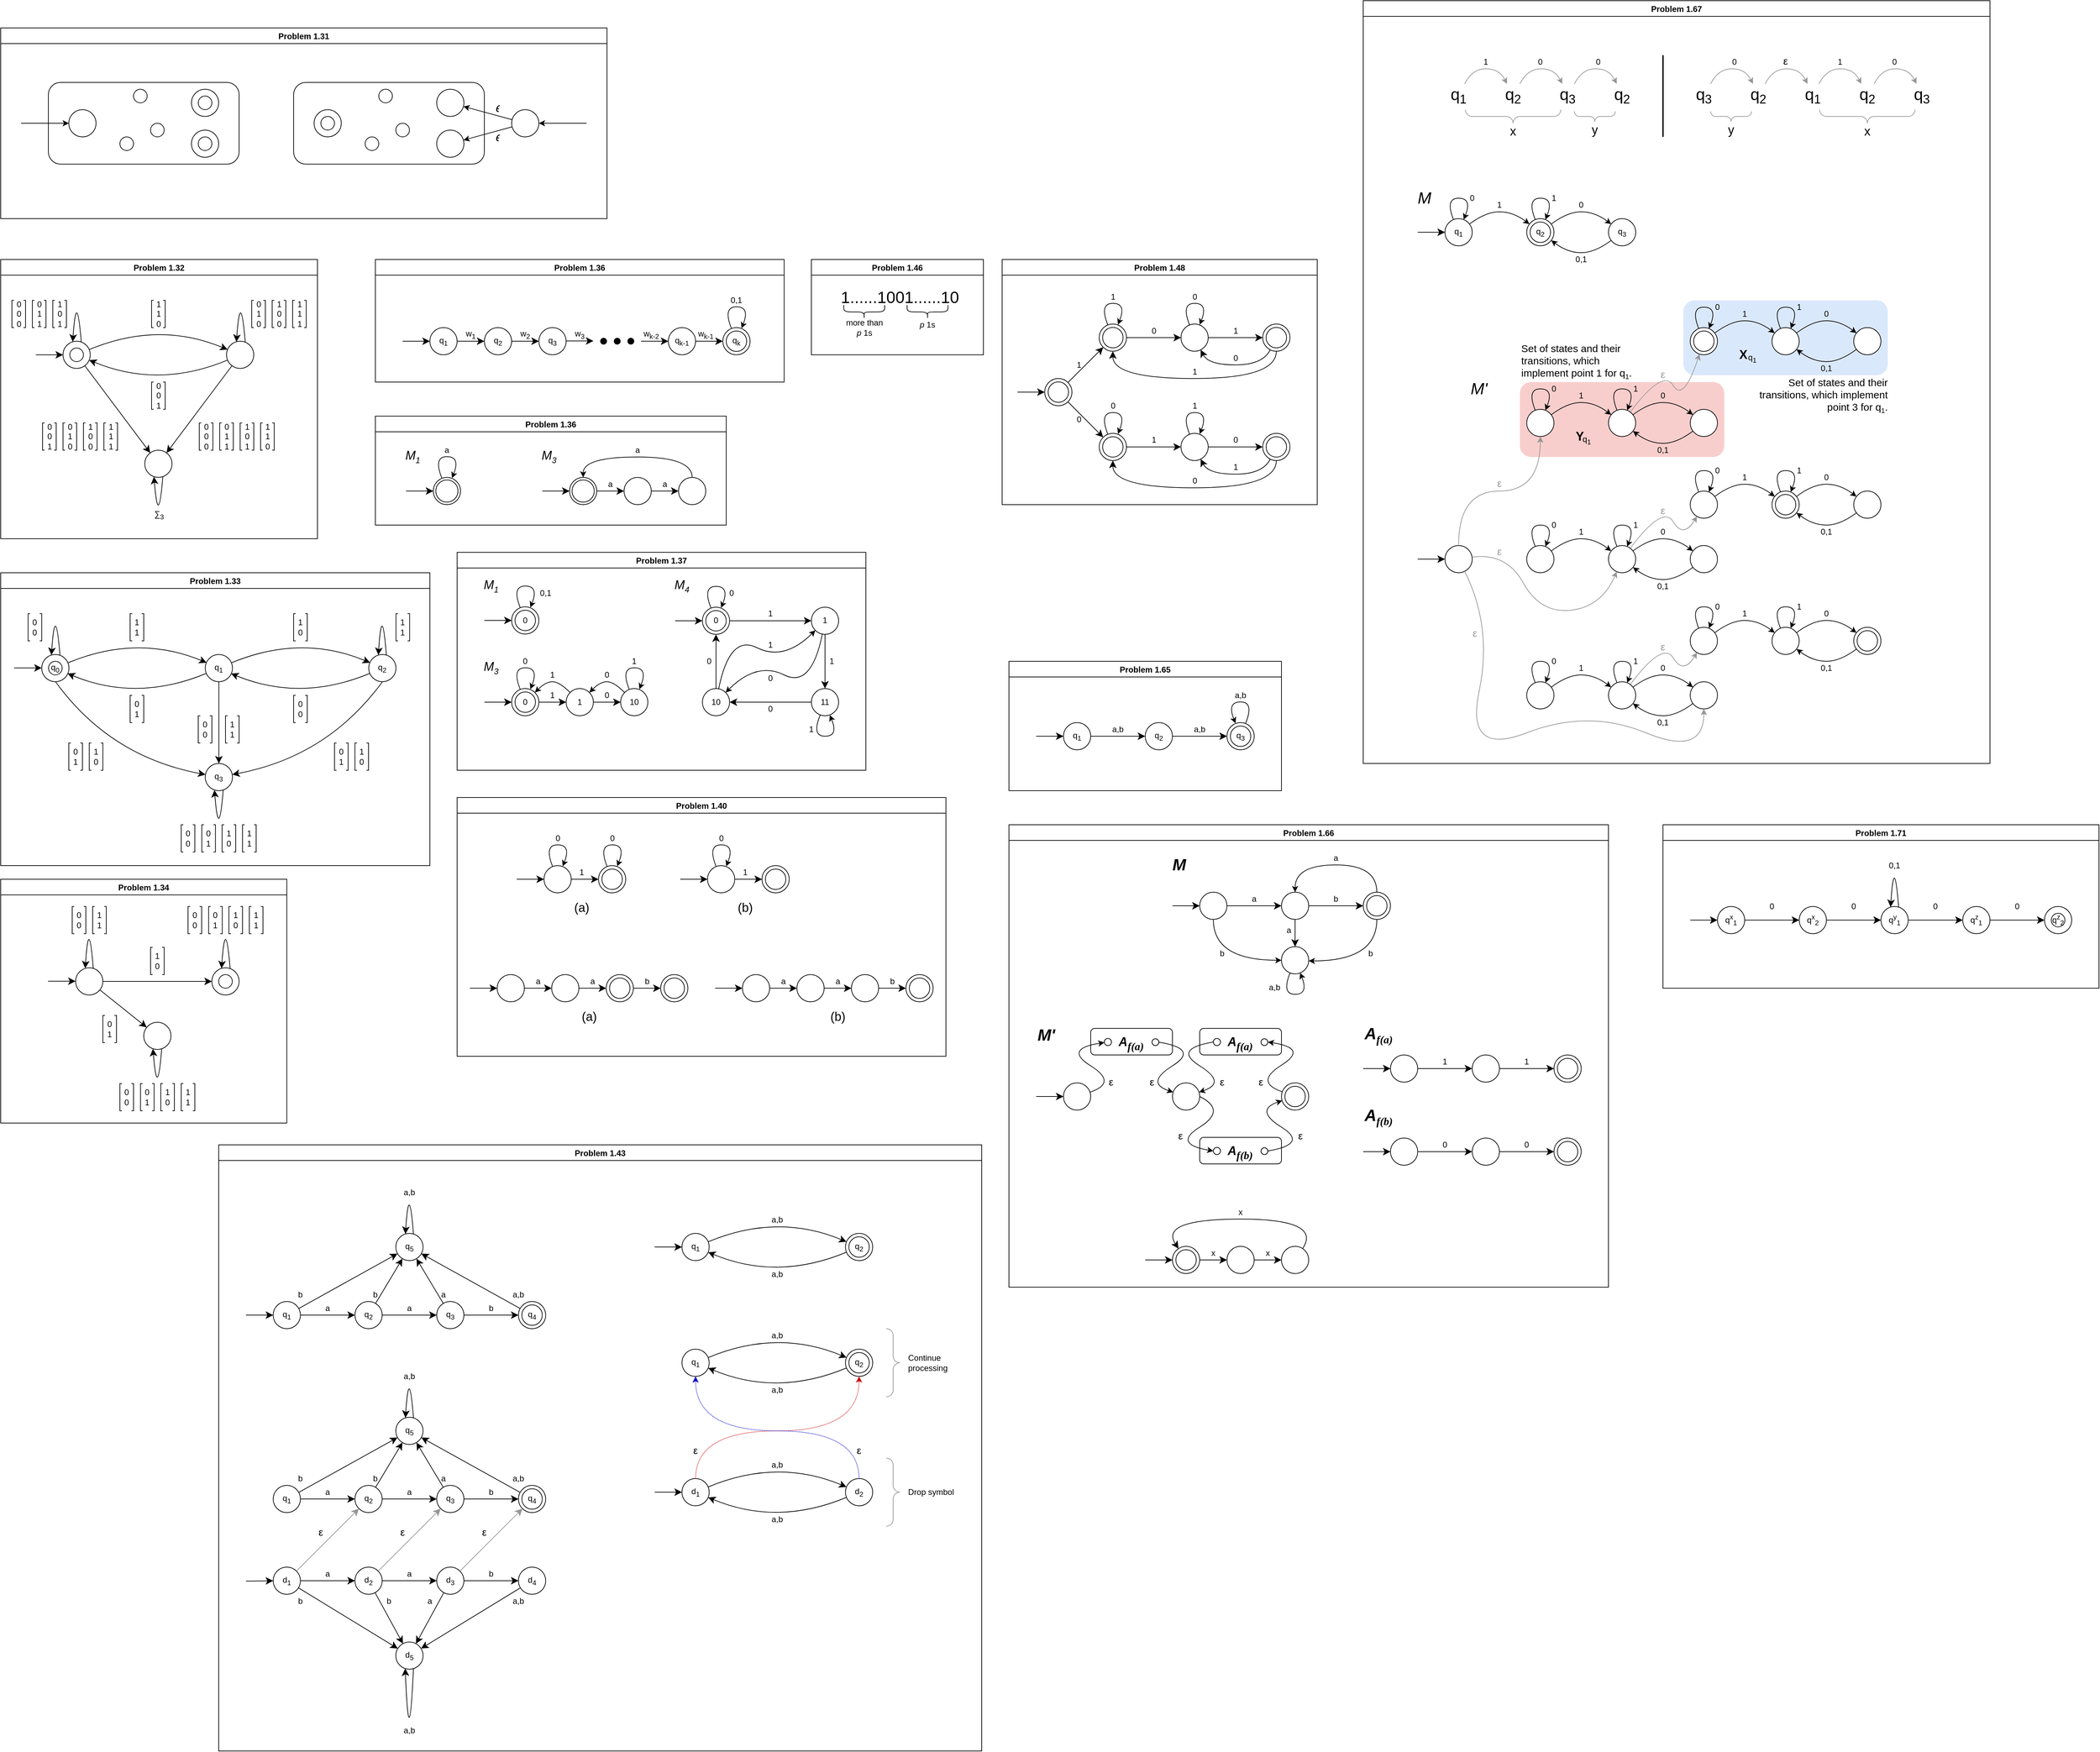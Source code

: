 <mxfile version="28.0.6" pages="7">
  <diagram id="y77KDg8ClLF4qjjTYf4D" name="P1.xx">
    <mxGraphModel dx="3395" dy="2108" grid="1" gridSize="10" guides="1" tooltips="1" connect="0" arrows="0" fold="1" page="1" pageScale="1" pageWidth="850" pageHeight="1100" math="0" shadow="0">
      <root>
        <mxCell id="0" />
        <mxCell id="1" parent="0" />
        <mxCell id="svwvXT8_LUP5L41M4OUA-1" value="Problem 1.32" style="swimlane;" parent="1" vertex="1">
          <mxGeometry x="80" y="420" width="465" height="410" as="geometry">
            <mxRectangle x="10" y="10" width="90" height="30" as="alternateBounds" />
          </mxGeometry>
        </mxCell>
        <mxCell id="svwvXT8_LUP5L41M4OUA-2" value="" style="ellipse;whiteSpace=wrap;html=1;aspect=fixed;" parent="svwvXT8_LUP5L41M4OUA-1" vertex="1">
          <mxGeometry x="331.5" y="120" width="40" height="40" as="geometry" />
        </mxCell>
        <mxCell id="svwvXT8_LUP5L41M4OUA-3" value="" style="group" parent="svwvXT8_LUP5L41M4OUA-1" vertex="1" connectable="0">
          <mxGeometry x="91.5" y="120" width="40" height="40" as="geometry" />
        </mxCell>
        <mxCell id="svwvXT8_LUP5L41M4OUA-4" value="" style="ellipse;whiteSpace=wrap;html=1;aspect=fixed;" parent="svwvXT8_LUP5L41M4OUA-3" vertex="1">
          <mxGeometry width="40" height="40" as="geometry" />
        </mxCell>
        <mxCell id="svwvXT8_LUP5L41M4OUA-5" value="" style="ellipse;whiteSpace=wrap;html=1;aspect=fixed;" parent="svwvXT8_LUP5L41M4OUA-3" vertex="1">
          <mxGeometry x="10" y="10" width="20" height="20" as="geometry" />
        </mxCell>
        <mxCell id="svwvXT8_LUP5L41M4OUA-6" value="" style="curved=1;endArrow=classic;html=1;rounded=0;entryX=0.354;entryY=0.021;entryDx=0;entryDy=0;entryPerimeter=0;exitX=0.67;exitY=0.025;exitDx=0;exitDy=0;exitPerimeter=0;endSize=8;" parent="svwvXT8_LUP5L41M4OUA-3" source="svwvXT8_LUP5L41M4OUA-4" target="svwvXT8_LUP5L41M4OUA-4" edge="1">
          <mxGeometry width="50" height="50" relative="1" as="geometry">
            <mxPoint x="20" y="-50" as="sourcePoint" />
            <mxPoint x="10" y="80" as="targetPoint" />
            <Array as="points">
              <mxPoint x="20" y="-80" />
            </Array>
          </mxGeometry>
        </mxCell>
        <mxCell id="svwvXT8_LUP5L41M4OUA-7" value="" style="ellipse;whiteSpace=wrap;html=1;aspect=fixed;" parent="svwvXT8_LUP5L41M4OUA-1" vertex="1">
          <mxGeometry x="211.5" y="280" width="40" height="40" as="geometry" />
        </mxCell>
        <mxCell id="svwvXT8_LUP5L41M4OUA-8" value="" style="endArrow=classic;html=1;rounded=0;strokeWidth=1;endSize=8;" parent="svwvXT8_LUP5L41M4OUA-1" target="svwvXT8_LUP5L41M4OUA-4" edge="1">
          <mxGeometry width="50" height="50" relative="1" as="geometry">
            <mxPoint x="51.5" y="140" as="sourcePoint" />
            <mxPoint x="71.5" y="140" as="targetPoint" />
          </mxGeometry>
        </mxCell>
        <mxCell id="svwvXT8_LUP5L41M4OUA-9" value="" style="endArrow=classic;html=1;rounded=0;endSize=8;" parent="svwvXT8_LUP5L41M4OUA-1" source="svwvXT8_LUP5L41M4OUA-4" target="svwvXT8_LUP5L41M4OUA-7" edge="1">
          <mxGeometry width="50" height="50" relative="1" as="geometry">
            <mxPoint x="71.5" y="370" as="sourcePoint" />
            <mxPoint x="121.5" y="320" as="targetPoint" />
          </mxGeometry>
        </mxCell>
        <mxCell id="svwvXT8_LUP5L41M4OUA-10" value="" style="endArrow=classic;html=1;rounded=0;endSize=8;" parent="svwvXT8_LUP5L41M4OUA-1" source="svwvXT8_LUP5L41M4OUA-2" target="svwvXT8_LUP5L41M4OUA-7" edge="1">
          <mxGeometry width="50" height="50" relative="1" as="geometry">
            <mxPoint x="133.5" y="166" as="sourcePoint" />
            <mxPoint x="229.5" y="294" as="targetPoint" />
          </mxGeometry>
        </mxCell>
        <mxCell id="svwvXT8_LUP5L41M4OUA-11" value="" style="curved=1;endArrow=classic;html=1;rounded=0;endSize=8;" parent="svwvXT8_LUP5L41M4OUA-1" source="svwvXT8_LUP5L41M4OUA-2" target="svwvXT8_LUP5L41M4OUA-4" edge="1">
          <mxGeometry width="50" height="50" relative="1" as="geometry">
            <mxPoint x="331.5" y="158" as="sourcePoint" />
            <mxPoint x="123.5" y="160" as="targetPoint" />
            <Array as="points">
              <mxPoint x="231.5" y="190" />
            </Array>
          </mxGeometry>
        </mxCell>
        <mxCell id="svwvXT8_LUP5L41M4OUA-12" value="" style="group" parent="svwvXT8_LUP5L41M4OUA-1" vertex="1" connectable="0">
          <mxGeometry x="221.5" y="180" width="20" height="40" as="geometry" />
        </mxCell>
        <mxCell id="svwvXT8_LUP5L41M4OUA-13" value="&lt;div&gt;0&lt;/div&gt;&lt;div&gt;0&lt;/div&gt;&lt;div&gt;1&lt;/div&gt;" style="shape=partialRectangle;whiteSpace=wrap;html=1;bottom=0;top=0;fillColor=none;" parent="svwvXT8_LUP5L41M4OUA-12" vertex="1">
          <mxGeometry width="20" height="40" as="geometry" />
        </mxCell>
        <mxCell id="svwvXT8_LUP5L41M4OUA-14" value="" style="endArrow=none;html=1;rounded=0;" parent="svwvXT8_LUP5L41M4OUA-12" edge="1">
          <mxGeometry width="50" height="50" relative="1" as="geometry">
            <mxPoint as="sourcePoint" />
            <mxPoint as="targetPoint" />
            <Array as="points">
              <mxPoint />
              <mxPoint x="3" />
            </Array>
          </mxGeometry>
        </mxCell>
        <mxCell id="svwvXT8_LUP5L41M4OUA-15" value="" style="endArrow=none;html=1;rounded=0;" parent="svwvXT8_LUP5L41M4OUA-12" edge="1">
          <mxGeometry width="50" height="50" relative="1" as="geometry">
            <mxPoint x="17" as="sourcePoint" />
            <mxPoint x="17" as="targetPoint" />
            <Array as="points">
              <mxPoint x="17" />
              <mxPoint x="20" />
            </Array>
          </mxGeometry>
        </mxCell>
        <mxCell id="svwvXT8_LUP5L41M4OUA-16" value="" style="endArrow=none;html=1;rounded=0;" parent="svwvXT8_LUP5L41M4OUA-12" edge="1">
          <mxGeometry width="50" height="50" relative="1" as="geometry">
            <mxPoint x="17" y="40" as="sourcePoint" />
            <mxPoint x="17" y="40" as="targetPoint" />
            <Array as="points">
              <mxPoint x="17" y="40" />
              <mxPoint x="20" y="40" />
            </Array>
          </mxGeometry>
        </mxCell>
        <mxCell id="svwvXT8_LUP5L41M4OUA-17" value="" style="endArrow=none;html=1;rounded=0;" parent="svwvXT8_LUP5L41M4OUA-12" edge="1">
          <mxGeometry width="50" height="50" relative="1" as="geometry">
            <mxPoint y="40" as="sourcePoint" />
            <mxPoint y="40" as="targetPoint" />
            <Array as="points">
              <mxPoint y="40" />
              <mxPoint x="3" y="40" />
            </Array>
          </mxGeometry>
        </mxCell>
        <mxCell id="svwvXT8_LUP5L41M4OUA-18" value="" style="group" parent="svwvXT8_LUP5L41M4OUA-1" vertex="1" connectable="0">
          <mxGeometry x="221.5" y="60" width="20" height="40" as="geometry" />
        </mxCell>
        <mxCell id="svwvXT8_LUP5L41M4OUA-19" value="&lt;div&gt;1&lt;/div&gt;&lt;div&gt;1&lt;/div&gt;&lt;div&gt;0&lt;/div&gt;" style="shape=partialRectangle;whiteSpace=wrap;html=1;bottom=0;top=0;fillColor=none;" parent="svwvXT8_LUP5L41M4OUA-18" vertex="1">
          <mxGeometry width="20" height="40" as="geometry" />
        </mxCell>
        <mxCell id="svwvXT8_LUP5L41M4OUA-20" value="" style="endArrow=none;html=1;rounded=0;" parent="svwvXT8_LUP5L41M4OUA-18" edge="1">
          <mxGeometry width="50" height="50" relative="1" as="geometry">
            <mxPoint as="sourcePoint" />
            <mxPoint as="targetPoint" />
            <Array as="points">
              <mxPoint />
              <mxPoint x="3" />
            </Array>
          </mxGeometry>
        </mxCell>
        <mxCell id="svwvXT8_LUP5L41M4OUA-21" value="" style="endArrow=none;html=1;rounded=0;" parent="svwvXT8_LUP5L41M4OUA-18" edge="1">
          <mxGeometry width="50" height="50" relative="1" as="geometry">
            <mxPoint x="17" as="sourcePoint" />
            <mxPoint x="17" as="targetPoint" />
            <Array as="points">
              <mxPoint x="17" />
              <mxPoint x="20" />
            </Array>
          </mxGeometry>
        </mxCell>
        <mxCell id="svwvXT8_LUP5L41M4OUA-22" value="" style="endArrow=none;html=1;rounded=0;" parent="svwvXT8_LUP5L41M4OUA-18" edge="1">
          <mxGeometry width="50" height="50" relative="1" as="geometry">
            <mxPoint x="17" y="40" as="sourcePoint" />
            <mxPoint x="17" y="40" as="targetPoint" />
            <Array as="points">
              <mxPoint x="17" y="40" />
              <mxPoint x="20" y="40" />
            </Array>
          </mxGeometry>
        </mxCell>
        <mxCell id="svwvXT8_LUP5L41M4OUA-23" value="" style="endArrow=none;html=1;rounded=0;" parent="svwvXT8_LUP5L41M4OUA-18" edge="1">
          <mxGeometry width="50" height="50" relative="1" as="geometry">
            <mxPoint y="40" as="sourcePoint" />
            <mxPoint y="40" as="targetPoint" />
            <Array as="points">
              <mxPoint y="40" />
              <mxPoint x="3" y="40" />
            </Array>
          </mxGeometry>
        </mxCell>
        <mxCell id="svwvXT8_LUP5L41M4OUA-24" value="" style="group" parent="svwvXT8_LUP5L41M4OUA-1" vertex="1" connectable="0">
          <mxGeometry x="291.5" y="240" width="20" height="40" as="geometry" />
        </mxCell>
        <mxCell id="svwvXT8_LUP5L41M4OUA-25" value="&lt;div&gt;0&lt;/div&gt;&lt;div&gt;0&lt;/div&gt;&lt;div&gt;0&lt;/div&gt;" style="shape=partialRectangle;whiteSpace=wrap;html=1;bottom=0;top=0;fillColor=none;" parent="svwvXT8_LUP5L41M4OUA-24" vertex="1">
          <mxGeometry width="20" height="40" as="geometry" />
        </mxCell>
        <mxCell id="svwvXT8_LUP5L41M4OUA-26" value="" style="endArrow=none;html=1;rounded=0;" parent="svwvXT8_LUP5L41M4OUA-24" edge="1">
          <mxGeometry width="50" height="50" relative="1" as="geometry">
            <mxPoint as="sourcePoint" />
            <mxPoint as="targetPoint" />
            <Array as="points">
              <mxPoint />
              <mxPoint x="3" />
            </Array>
          </mxGeometry>
        </mxCell>
        <mxCell id="svwvXT8_LUP5L41M4OUA-27" value="" style="endArrow=none;html=1;rounded=0;" parent="svwvXT8_LUP5L41M4OUA-24" edge="1">
          <mxGeometry width="50" height="50" relative="1" as="geometry">
            <mxPoint x="17" as="sourcePoint" />
            <mxPoint x="17" as="targetPoint" />
            <Array as="points">
              <mxPoint x="17" />
              <mxPoint x="20" />
            </Array>
          </mxGeometry>
        </mxCell>
        <mxCell id="svwvXT8_LUP5L41M4OUA-28" value="" style="endArrow=none;html=1;rounded=0;" parent="svwvXT8_LUP5L41M4OUA-24" edge="1">
          <mxGeometry width="50" height="50" relative="1" as="geometry">
            <mxPoint x="17" y="40" as="sourcePoint" />
            <mxPoint x="17" y="40" as="targetPoint" />
            <Array as="points">
              <mxPoint x="17" y="40" />
              <mxPoint x="20" y="40" />
            </Array>
          </mxGeometry>
        </mxCell>
        <mxCell id="svwvXT8_LUP5L41M4OUA-29" value="" style="endArrow=none;html=1;rounded=0;" parent="svwvXT8_LUP5L41M4OUA-24" edge="1">
          <mxGeometry width="50" height="50" relative="1" as="geometry">
            <mxPoint y="40" as="sourcePoint" />
            <mxPoint y="40" as="targetPoint" />
            <Array as="points">
              <mxPoint y="40" />
              <mxPoint x="3" y="40" />
            </Array>
          </mxGeometry>
        </mxCell>
        <mxCell id="svwvXT8_LUP5L41M4OUA-30" value="" style="group" parent="svwvXT8_LUP5L41M4OUA-1" vertex="1" connectable="0">
          <mxGeometry x="321.5" y="240" width="20" height="40" as="geometry" />
        </mxCell>
        <mxCell id="svwvXT8_LUP5L41M4OUA-31" value="&lt;div&gt;0&lt;/div&gt;&lt;div&gt;1&lt;/div&gt;&lt;div&gt;1&lt;/div&gt;" style="shape=partialRectangle;whiteSpace=wrap;html=1;bottom=0;top=0;fillColor=none;" parent="svwvXT8_LUP5L41M4OUA-30" vertex="1">
          <mxGeometry width="20" height="40" as="geometry" />
        </mxCell>
        <mxCell id="svwvXT8_LUP5L41M4OUA-32" value="" style="endArrow=none;html=1;rounded=0;" parent="svwvXT8_LUP5L41M4OUA-30" edge="1">
          <mxGeometry width="50" height="50" relative="1" as="geometry">
            <mxPoint as="sourcePoint" />
            <mxPoint as="targetPoint" />
            <Array as="points">
              <mxPoint />
              <mxPoint x="3" />
            </Array>
          </mxGeometry>
        </mxCell>
        <mxCell id="svwvXT8_LUP5L41M4OUA-33" value="" style="endArrow=none;html=1;rounded=0;" parent="svwvXT8_LUP5L41M4OUA-30" edge="1">
          <mxGeometry width="50" height="50" relative="1" as="geometry">
            <mxPoint x="17" as="sourcePoint" />
            <mxPoint x="17" as="targetPoint" />
            <Array as="points">
              <mxPoint x="17" />
              <mxPoint x="20" />
            </Array>
          </mxGeometry>
        </mxCell>
        <mxCell id="svwvXT8_LUP5L41M4OUA-34" value="" style="endArrow=none;html=1;rounded=0;" parent="svwvXT8_LUP5L41M4OUA-30" edge="1">
          <mxGeometry width="50" height="50" relative="1" as="geometry">
            <mxPoint x="17" y="40" as="sourcePoint" />
            <mxPoint x="17" y="40" as="targetPoint" />
            <Array as="points">
              <mxPoint x="17" y="40" />
              <mxPoint x="20" y="40" />
            </Array>
          </mxGeometry>
        </mxCell>
        <mxCell id="svwvXT8_LUP5L41M4OUA-35" value="" style="endArrow=none;html=1;rounded=0;" parent="svwvXT8_LUP5L41M4OUA-30" edge="1">
          <mxGeometry width="50" height="50" relative="1" as="geometry">
            <mxPoint y="40" as="sourcePoint" />
            <mxPoint y="40" as="targetPoint" />
            <Array as="points">
              <mxPoint y="40" />
              <mxPoint x="3" y="40" />
            </Array>
          </mxGeometry>
        </mxCell>
        <mxCell id="svwvXT8_LUP5L41M4OUA-36" value="" style="group" parent="svwvXT8_LUP5L41M4OUA-1" vertex="1" connectable="0">
          <mxGeometry x="351.5" y="240" width="20" height="40" as="geometry" />
        </mxCell>
        <mxCell id="svwvXT8_LUP5L41M4OUA-37" value="&lt;div&gt;1&lt;/div&gt;&lt;div&gt;0&lt;/div&gt;&lt;div&gt;1&lt;/div&gt;" style="shape=partialRectangle;whiteSpace=wrap;html=1;bottom=0;top=0;fillColor=none;" parent="svwvXT8_LUP5L41M4OUA-36" vertex="1">
          <mxGeometry width="20" height="40" as="geometry" />
        </mxCell>
        <mxCell id="svwvXT8_LUP5L41M4OUA-38" value="" style="endArrow=none;html=1;rounded=0;" parent="svwvXT8_LUP5L41M4OUA-36" edge="1">
          <mxGeometry width="50" height="50" relative="1" as="geometry">
            <mxPoint as="sourcePoint" />
            <mxPoint as="targetPoint" />
            <Array as="points">
              <mxPoint />
              <mxPoint x="3" />
            </Array>
          </mxGeometry>
        </mxCell>
        <mxCell id="svwvXT8_LUP5L41M4OUA-39" value="" style="endArrow=none;html=1;rounded=0;" parent="svwvXT8_LUP5L41M4OUA-36" edge="1">
          <mxGeometry width="50" height="50" relative="1" as="geometry">
            <mxPoint x="17" as="sourcePoint" />
            <mxPoint x="17" as="targetPoint" />
            <Array as="points">
              <mxPoint x="17" />
              <mxPoint x="20" />
            </Array>
          </mxGeometry>
        </mxCell>
        <mxCell id="svwvXT8_LUP5L41M4OUA-40" value="" style="endArrow=none;html=1;rounded=0;" parent="svwvXT8_LUP5L41M4OUA-36" edge="1">
          <mxGeometry width="50" height="50" relative="1" as="geometry">
            <mxPoint x="17" y="40" as="sourcePoint" />
            <mxPoint x="17" y="40" as="targetPoint" />
            <Array as="points">
              <mxPoint x="17" y="40" />
              <mxPoint x="20" y="40" />
            </Array>
          </mxGeometry>
        </mxCell>
        <mxCell id="svwvXT8_LUP5L41M4OUA-41" value="" style="endArrow=none;html=1;rounded=0;" parent="svwvXT8_LUP5L41M4OUA-36" edge="1">
          <mxGeometry width="50" height="50" relative="1" as="geometry">
            <mxPoint y="40" as="sourcePoint" />
            <mxPoint y="40" as="targetPoint" />
            <Array as="points">
              <mxPoint y="40" />
              <mxPoint x="3" y="40" />
            </Array>
          </mxGeometry>
        </mxCell>
        <mxCell id="svwvXT8_LUP5L41M4OUA-42" value="" style="group" parent="svwvXT8_LUP5L41M4OUA-1" vertex="1" connectable="0">
          <mxGeometry x="16.5" y="60" width="20" height="40" as="geometry" />
        </mxCell>
        <mxCell id="svwvXT8_LUP5L41M4OUA-43" value="&lt;div&gt;0&lt;/div&gt;&lt;div&gt;0&lt;/div&gt;&lt;div&gt;0&lt;/div&gt;" style="shape=partialRectangle;whiteSpace=wrap;html=1;bottom=0;top=0;fillColor=none;" parent="svwvXT8_LUP5L41M4OUA-42" vertex="1">
          <mxGeometry width="20" height="40" as="geometry" />
        </mxCell>
        <mxCell id="svwvXT8_LUP5L41M4OUA-44" value="" style="endArrow=none;html=1;rounded=0;" parent="svwvXT8_LUP5L41M4OUA-42" edge="1">
          <mxGeometry width="50" height="50" relative="1" as="geometry">
            <mxPoint as="sourcePoint" />
            <mxPoint as="targetPoint" />
            <Array as="points">
              <mxPoint />
              <mxPoint x="3" />
            </Array>
          </mxGeometry>
        </mxCell>
        <mxCell id="svwvXT8_LUP5L41M4OUA-45" value="" style="endArrow=none;html=1;rounded=0;" parent="svwvXT8_LUP5L41M4OUA-42" edge="1">
          <mxGeometry width="50" height="50" relative="1" as="geometry">
            <mxPoint x="17" as="sourcePoint" />
            <mxPoint x="17" as="targetPoint" />
            <Array as="points">
              <mxPoint x="17" />
              <mxPoint x="20" />
            </Array>
          </mxGeometry>
        </mxCell>
        <mxCell id="svwvXT8_LUP5L41M4OUA-46" value="" style="endArrow=none;html=1;rounded=0;" parent="svwvXT8_LUP5L41M4OUA-42" edge="1">
          <mxGeometry width="50" height="50" relative="1" as="geometry">
            <mxPoint x="17" y="40" as="sourcePoint" />
            <mxPoint x="17" y="40" as="targetPoint" />
            <Array as="points">
              <mxPoint x="17" y="40" />
              <mxPoint x="20" y="40" />
            </Array>
          </mxGeometry>
        </mxCell>
        <mxCell id="svwvXT8_LUP5L41M4OUA-47" value="" style="endArrow=none;html=1;rounded=0;" parent="svwvXT8_LUP5L41M4OUA-42" edge="1">
          <mxGeometry width="50" height="50" relative="1" as="geometry">
            <mxPoint y="40" as="sourcePoint" />
            <mxPoint y="40" as="targetPoint" />
            <Array as="points">
              <mxPoint y="40" />
              <mxPoint x="3" y="40" />
            </Array>
          </mxGeometry>
        </mxCell>
        <mxCell id="svwvXT8_LUP5L41M4OUA-48" value="" style="group" parent="svwvXT8_LUP5L41M4OUA-1" vertex="1" connectable="0">
          <mxGeometry x="46.5" y="60" width="20" height="40" as="geometry" />
        </mxCell>
        <mxCell id="svwvXT8_LUP5L41M4OUA-49" value="&lt;div&gt;0&lt;/div&gt;&lt;div&gt;1&lt;/div&gt;&lt;div&gt;1&lt;/div&gt;" style="shape=partialRectangle;whiteSpace=wrap;html=1;bottom=0;top=0;fillColor=none;" parent="svwvXT8_LUP5L41M4OUA-48" vertex="1">
          <mxGeometry width="20" height="40" as="geometry" />
        </mxCell>
        <mxCell id="svwvXT8_LUP5L41M4OUA-50" value="" style="endArrow=none;html=1;rounded=0;" parent="svwvXT8_LUP5L41M4OUA-48" edge="1">
          <mxGeometry width="50" height="50" relative="1" as="geometry">
            <mxPoint as="sourcePoint" />
            <mxPoint as="targetPoint" />
            <Array as="points">
              <mxPoint />
              <mxPoint x="3" />
            </Array>
          </mxGeometry>
        </mxCell>
        <mxCell id="svwvXT8_LUP5L41M4OUA-51" value="" style="endArrow=none;html=1;rounded=0;" parent="svwvXT8_LUP5L41M4OUA-48" edge="1">
          <mxGeometry width="50" height="50" relative="1" as="geometry">
            <mxPoint x="17" as="sourcePoint" />
            <mxPoint x="17" as="targetPoint" />
            <Array as="points">
              <mxPoint x="17" />
              <mxPoint x="20" />
            </Array>
          </mxGeometry>
        </mxCell>
        <mxCell id="svwvXT8_LUP5L41M4OUA-52" value="" style="endArrow=none;html=1;rounded=0;" parent="svwvXT8_LUP5L41M4OUA-48" edge="1">
          <mxGeometry width="50" height="50" relative="1" as="geometry">
            <mxPoint x="17" y="40" as="sourcePoint" />
            <mxPoint x="17" y="40" as="targetPoint" />
            <Array as="points">
              <mxPoint x="17" y="40" />
              <mxPoint x="20" y="40" />
            </Array>
          </mxGeometry>
        </mxCell>
        <mxCell id="svwvXT8_LUP5L41M4OUA-53" value="" style="endArrow=none;html=1;rounded=0;" parent="svwvXT8_LUP5L41M4OUA-48" edge="1">
          <mxGeometry width="50" height="50" relative="1" as="geometry">
            <mxPoint y="40" as="sourcePoint" />
            <mxPoint y="40" as="targetPoint" />
            <Array as="points">
              <mxPoint y="40" />
              <mxPoint x="3" y="40" />
            </Array>
          </mxGeometry>
        </mxCell>
        <mxCell id="svwvXT8_LUP5L41M4OUA-54" value="" style="group" parent="svwvXT8_LUP5L41M4OUA-1" vertex="1" connectable="0">
          <mxGeometry x="76.5" y="60" width="20" height="40" as="geometry" />
        </mxCell>
        <mxCell id="svwvXT8_LUP5L41M4OUA-55" value="&lt;div&gt;1&lt;/div&gt;&lt;div&gt;0&lt;/div&gt;&lt;div&gt;1&lt;/div&gt;" style="shape=partialRectangle;whiteSpace=wrap;html=1;bottom=0;top=0;fillColor=none;" parent="svwvXT8_LUP5L41M4OUA-54" vertex="1">
          <mxGeometry width="20" height="40" as="geometry" />
        </mxCell>
        <mxCell id="svwvXT8_LUP5L41M4OUA-56" value="" style="endArrow=none;html=1;rounded=0;" parent="svwvXT8_LUP5L41M4OUA-54" edge="1">
          <mxGeometry width="50" height="50" relative="1" as="geometry">
            <mxPoint as="sourcePoint" />
            <mxPoint as="targetPoint" />
            <Array as="points">
              <mxPoint />
              <mxPoint x="3" />
            </Array>
          </mxGeometry>
        </mxCell>
        <mxCell id="svwvXT8_LUP5L41M4OUA-57" value="" style="endArrow=none;html=1;rounded=0;" parent="svwvXT8_LUP5L41M4OUA-54" edge="1">
          <mxGeometry width="50" height="50" relative="1" as="geometry">
            <mxPoint x="17" as="sourcePoint" />
            <mxPoint x="17" as="targetPoint" />
            <Array as="points">
              <mxPoint x="17" />
              <mxPoint x="20" />
            </Array>
          </mxGeometry>
        </mxCell>
        <mxCell id="svwvXT8_LUP5L41M4OUA-58" value="" style="endArrow=none;html=1;rounded=0;" parent="svwvXT8_LUP5L41M4OUA-54" edge="1">
          <mxGeometry width="50" height="50" relative="1" as="geometry">
            <mxPoint x="17" y="40" as="sourcePoint" />
            <mxPoint x="17" y="40" as="targetPoint" />
            <Array as="points">
              <mxPoint x="17" y="40" />
              <mxPoint x="20" y="40" />
            </Array>
          </mxGeometry>
        </mxCell>
        <mxCell id="svwvXT8_LUP5L41M4OUA-59" value="" style="endArrow=none;html=1;rounded=0;" parent="svwvXT8_LUP5L41M4OUA-54" edge="1">
          <mxGeometry width="50" height="50" relative="1" as="geometry">
            <mxPoint y="40" as="sourcePoint" />
            <mxPoint y="40" as="targetPoint" />
            <Array as="points">
              <mxPoint y="40" />
              <mxPoint x="3" y="40" />
            </Array>
          </mxGeometry>
        </mxCell>
        <mxCell id="svwvXT8_LUP5L41M4OUA-60" value="" style="curved=1;endArrow=classic;html=1;rounded=0;entryX=0.354;entryY=0.021;entryDx=0;entryDy=0;entryPerimeter=0;exitX=0.67;exitY=0.025;exitDx=0;exitDy=0;exitPerimeter=0;endSize=8;" parent="svwvXT8_LUP5L41M4OUA-1" edge="1">
          <mxGeometry width="50" height="50" relative="1" as="geometry">
            <mxPoint x="359" y="121" as="sourcePoint" />
            <mxPoint x="346" y="121" as="targetPoint" />
            <Array as="points">
              <mxPoint x="352" y="40" />
            </Array>
          </mxGeometry>
        </mxCell>
        <mxCell id="svwvXT8_LUP5L41M4OUA-61" value="" style="group" parent="svwvXT8_LUP5L41M4OUA-1" vertex="1" connectable="0">
          <mxGeometry x="368.5" y="60" width="20" height="40" as="geometry" />
        </mxCell>
        <mxCell id="svwvXT8_LUP5L41M4OUA-62" value="&lt;div&gt;0&lt;/div&gt;&lt;div&gt;1&lt;/div&gt;&lt;div&gt;0&lt;/div&gt;" style="shape=partialRectangle;whiteSpace=wrap;html=1;bottom=0;top=0;fillColor=none;" parent="svwvXT8_LUP5L41M4OUA-61" vertex="1">
          <mxGeometry width="20" height="40" as="geometry" />
        </mxCell>
        <mxCell id="svwvXT8_LUP5L41M4OUA-63" value="" style="endArrow=none;html=1;rounded=0;" parent="svwvXT8_LUP5L41M4OUA-61" edge="1">
          <mxGeometry width="50" height="50" relative="1" as="geometry">
            <mxPoint as="sourcePoint" />
            <mxPoint as="targetPoint" />
            <Array as="points">
              <mxPoint />
              <mxPoint x="3" />
            </Array>
          </mxGeometry>
        </mxCell>
        <mxCell id="svwvXT8_LUP5L41M4OUA-64" value="" style="endArrow=none;html=1;rounded=0;" parent="svwvXT8_LUP5L41M4OUA-61" edge="1">
          <mxGeometry width="50" height="50" relative="1" as="geometry">
            <mxPoint x="17" as="sourcePoint" />
            <mxPoint x="17" as="targetPoint" />
            <Array as="points">
              <mxPoint x="17" />
              <mxPoint x="20" />
            </Array>
          </mxGeometry>
        </mxCell>
        <mxCell id="svwvXT8_LUP5L41M4OUA-65" value="" style="endArrow=none;html=1;rounded=0;" parent="svwvXT8_LUP5L41M4OUA-61" edge="1">
          <mxGeometry width="50" height="50" relative="1" as="geometry">
            <mxPoint x="17" y="40" as="sourcePoint" />
            <mxPoint x="17" y="40" as="targetPoint" />
            <Array as="points">
              <mxPoint x="17" y="40" />
              <mxPoint x="20" y="40" />
            </Array>
          </mxGeometry>
        </mxCell>
        <mxCell id="svwvXT8_LUP5L41M4OUA-66" value="" style="endArrow=none;html=1;rounded=0;" parent="svwvXT8_LUP5L41M4OUA-61" edge="1">
          <mxGeometry width="50" height="50" relative="1" as="geometry">
            <mxPoint y="40" as="sourcePoint" />
            <mxPoint y="40" as="targetPoint" />
            <Array as="points">
              <mxPoint y="40" />
              <mxPoint x="3" y="40" />
            </Array>
          </mxGeometry>
        </mxCell>
        <mxCell id="svwvXT8_LUP5L41M4OUA-67" value="" style="group" parent="svwvXT8_LUP5L41M4OUA-1" vertex="1" connectable="0">
          <mxGeometry x="398.5" y="60" width="20" height="40" as="geometry" />
        </mxCell>
        <mxCell id="svwvXT8_LUP5L41M4OUA-68" value="&lt;div&gt;1&lt;/div&gt;&lt;div&gt;0&lt;/div&gt;&lt;div&gt;0&lt;/div&gt;" style="shape=partialRectangle;whiteSpace=wrap;html=1;bottom=0;top=0;fillColor=none;" parent="svwvXT8_LUP5L41M4OUA-67" vertex="1">
          <mxGeometry width="20" height="40" as="geometry" />
        </mxCell>
        <mxCell id="svwvXT8_LUP5L41M4OUA-69" value="" style="endArrow=none;html=1;rounded=0;" parent="svwvXT8_LUP5L41M4OUA-67" edge="1">
          <mxGeometry width="50" height="50" relative="1" as="geometry">
            <mxPoint as="sourcePoint" />
            <mxPoint as="targetPoint" />
            <Array as="points">
              <mxPoint />
              <mxPoint x="3" />
            </Array>
          </mxGeometry>
        </mxCell>
        <mxCell id="svwvXT8_LUP5L41M4OUA-70" value="" style="endArrow=none;html=1;rounded=0;" parent="svwvXT8_LUP5L41M4OUA-67" edge="1">
          <mxGeometry width="50" height="50" relative="1" as="geometry">
            <mxPoint x="17" as="sourcePoint" />
            <mxPoint x="17" as="targetPoint" />
            <Array as="points">
              <mxPoint x="17" />
              <mxPoint x="20" />
            </Array>
          </mxGeometry>
        </mxCell>
        <mxCell id="svwvXT8_LUP5L41M4OUA-71" value="" style="endArrow=none;html=1;rounded=0;" parent="svwvXT8_LUP5L41M4OUA-67" edge="1">
          <mxGeometry width="50" height="50" relative="1" as="geometry">
            <mxPoint x="17" y="40" as="sourcePoint" />
            <mxPoint x="17" y="40" as="targetPoint" />
            <Array as="points">
              <mxPoint x="17" y="40" />
              <mxPoint x="20" y="40" />
            </Array>
          </mxGeometry>
        </mxCell>
        <mxCell id="svwvXT8_LUP5L41M4OUA-72" value="" style="endArrow=none;html=1;rounded=0;" parent="svwvXT8_LUP5L41M4OUA-67" edge="1">
          <mxGeometry width="50" height="50" relative="1" as="geometry">
            <mxPoint y="40" as="sourcePoint" />
            <mxPoint y="40" as="targetPoint" />
            <Array as="points">
              <mxPoint y="40" />
              <mxPoint x="3" y="40" />
            </Array>
          </mxGeometry>
        </mxCell>
        <mxCell id="svwvXT8_LUP5L41M4OUA-73" value="" style="group" parent="svwvXT8_LUP5L41M4OUA-1" vertex="1" connectable="0">
          <mxGeometry x="428.5" y="60" width="20" height="40" as="geometry" />
        </mxCell>
        <mxCell id="svwvXT8_LUP5L41M4OUA-74" value="&lt;div&gt;1&lt;/div&gt;&lt;div&gt;1&lt;/div&gt;&lt;div&gt;1&lt;/div&gt;" style="shape=partialRectangle;whiteSpace=wrap;html=1;bottom=0;top=0;fillColor=none;" parent="svwvXT8_LUP5L41M4OUA-73" vertex="1">
          <mxGeometry width="20" height="40" as="geometry" />
        </mxCell>
        <mxCell id="svwvXT8_LUP5L41M4OUA-75" value="" style="endArrow=none;html=1;rounded=0;" parent="svwvXT8_LUP5L41M4OUA-73" edge="1">
          <mxGeometry width="50" height="50" relative="1" as="geometry">
            <mxPoint as="sourcePoint" />
            <mxPoint as="targetPoint" />
            <Array as="points">
              <mxPoint />
              <mxPoint x="3" />
            </Array>
          </mxGeometry>
        </mxCell>
        <mxCell id="svwvXT8_LUP5L41M4OUA-76" value="" style="endArrow=none;html=1;rounded=0;" parent="svwvXT8_LUP5L41M4OUA-73" edge="1">
          <mxGeometry width="50" height="50" relative="1" as="geometry">
            <mxPoint x="17" as="sourcePoint" />
            <mxPoint x="17" as="targetPoint" />
            <Array as="points">
              <mxPoint x="17" />
              <mxPoint x="20" />
            </Array>
          </mxGeometry>
        </mxCell>
        <mxCell id="svwvXT8_LUP5L41M4OUA-77" value="" style="endArrow=none;html=1;rounded=0;" parent="svwvXT8_LUP5L41M4OUA-73" edge="1">
          <mxGeometry width="50" height="50" relative="1" as="geometry">
            <mxPoint x="17" y="40" as="sourcePoint" />
            <mxPoint x="17" y="40" as="targetPoint" />
            <Array as="points">
              <mxPoint x="17" y="40" />
              <mxPoint x="20" y="40" />
            </Array>
          </mxGeometry>
        </mxCell>
        <mxCell id="svwvXT8_LUP5L41M4OUA-78" value="" style="endArrow=none;html=1;rounded=0;" parent="svwvXT8_LUP5L41M4OUA-73" edge="1">
          <mxGeometry width="50" height="50" relative="1" as="geometry">
            <mxPoint y="40" as="sourcePoint" />
            <mxPoint y="40" as="targetPoint" />
            <Array as="points">
              <mxPoint y="40" />
              <mxPoint x="3" y="40" />
            </Array>
          </mxGeometry>
        </mxCell>
        <mxCell id="svwvXT8_LUP5L41M4OUA-79" value="" style="group" parent="svwvXT8_LUP5L41M4OUA-1" vertex="1" connectable="0">
          <mxGeometry x="381.5" y="240" width="20" height="40" as="geometry" />
        </mxCell>
        <mxCell id="svwvXT8_LUP5L41M4OUA-80" value="&lt;div&gt;1&lt;/div&gt;&lt;div&gt;1&lt;/div&gt;&lt;div&gt;0&lt;/div&gt;" style="shape=partialRectangle;whiteSpace=wrap;html=1;bottom=0;top=0;fillColor=none;" parent="svwvXT8_LUP5L41M4OUA-79" vertex="1">
          <mxGeometry width="20" height="40" as="geometry" />
        </mxCell>
        <mxCell id="svwvXT8_LUP5L41M4OUA-81" value="" style="endArrow=none;html=1;rounded=0;" parent="svwvXT8_LUP5L41M4OUA-79" edge="1">
          <mxGeometry width="50" height="50" relative="1" as="geometry">
            <mxPoint as="sourcePoint" />
            <mxPoint as="targetPoint" />
            <Array as="points">
              <mxPoint />
              <mxPoint x="3" />
            </Array>
          </mxGeometry>
        </mxCell>
        <mxCell id="svwvXT8_LUP5L41M4OUA-82" value="" style="endArrow=none;html=1;rounded=0;" parent="svwvXT8_LUP5L41M4OUA-79" edge="1">
          <mxGeometry width="50" height="50" relative="1" as="geometry">
            <mxPoint x="17" as="sourcePoint" />
            <mxPoint x="17" as="targetPoint" />
            <Array as="points">
              <mxPoint x="17" />
              <mxPoint x="20" />
            </Array>
          </mxGeometry>
        </mxCell>
        <mxCell id="svwvXT8_LUP5L41M4OUA-83" value="" style="endArrow=none;html=1;rounded=0;" parent="svwvXT8_LUP5L41M4OUA-79" edge="1">
          <mxGeometry width="50" height="50" relative="1" as="geometry">
            <mxPoint x="17" y="40" as="sourcePoint" />
            <mxPoint x="17" y="40" as="targetPoint" />
            <Array as="points">
              <mxPoint x="17" y="40" />
              <mxPoint x="20" y="40" />
            </Array>
          </mxGeometry>
        </mxCell>
        <mxCell id="svwvXT8_LUP5L41M4OUA-84" value="" style="endArrow=none;html=1;rounded=0;" parent="svwvXT8_LUP5L41M4OUA-79" edge="1">
          <mxGeometry width="50" height="50" relative="1" as="geometry">
            <mxPoint y="40" as="sourcePoint" />
            <mxPoint y="40" as="targetPoint" />
            <Array as="points">
              <mxPoint y="40" />
              <mxPoint x="3" y="40" />
            </Array>
          </mxGeometry>
        </mxCell>
        <mxCell id="svwvXT8_LUP5L41M4OUA-85" value="" style="group" parent="svwvXT8_LUP5L41M4OUA-1" vertex="1" connectable="0">
          <mxGeometry x="61.5" y="240" width="20" height="40" as="geometry" />
        </mxCell>
        <mxCell id="svwvXT8_LUP5L41M4OUA-86" value="&lt;div&gt;0&lt;/div&gt;&lt;div&gt;0&lt;/div&gt;&lt;div&gt;1&lt;/div&gt;" style="shape=partialRectangle;whiteSpace=wrap;html=1;bottom=0;top=0;fillColor=none;" parent="svwvXT8_LUP5L41M4OUA-85" vertex="1">
          <mxGeometry width="20" height="40" as="geometry" />
        </mxCell>
        <mxCell id="svwvXT8_LUP5L41M4OUA-87" value="" style="endArrow=none;html=1;rounded=0;" parent="svwvXT8_LUP5L41M4OUA-85" edge="1">
          <mxGeometry width="50" height="50" relative="1" as="geometry">
            <mxPoint as="sourcePoint" />
            <mxPoint as="targetPoint" />
            <Array as="points">
              <mxPoint />
              <mxPoint x="3" />
            </Array>
          </mxGeometry>
        </mxCell>
        <mxCell id="svwvXT8_LUP5L41M4OUA-88" value="" style="endArrow=none;html=1;rounded=0;" parent="svwvXT8_LUP5L41M4OUA-85" edge="1">
          <mxGeometry width="50" height="50" relative="1" as="geometry">
            <mxPoint x="17" as="sourcePoint" />
            <mxPoint x="17" as="targetPoint" />
            <Array as="points">
              <mxPoint x="17" />
              <mxPoint x="20" />
            </Array>
          </mxGeometry>
        </mxCell>
        <mxCell id="svwvXT8_LUP5L41M4OUA-89" value="" style="endArrow=none;html=1;rounded=0;" parent="svwvXT8_LUP5L41M4OUA-85" edge="1">
          <mxGeometry width="50" height="50" relative="1" as="geometry">
            <mxPoint x="17" y="40" as="sourcePoint" />
            <mxPoint x="17" y="40" as="targetPoint" />
            <Array as="points">
              <mxPoint x="17" y="40" />
              <mxPoint x="20" y="40" />
            </Array>
          </mxGeometry>
        </mxCell>
        <mxCell id="svwvXT8_LUP5L41M4OUA-90" value="" style="endArrow=none;html=1;rounded=0;" parent="svwvXT8_LUP5L41M4OUA-85" edge="1">
          <mxGeometry width="50" height="50" relative="1" as="geometry">
            <mxPoint y="40" as="sourcePoint" />
            <mxPoint y="40" as="targetPoint" />
            <Array as="points">
              <mxPoint y="40" />
              <mxPoint x="3" y="40" />
            </Array>
          </mxGeometry>
        </mxCell>
        <mxCell id="svwvXT8_LUP5L41M4OUA-91" value="" style="group" parent="svwvXT8_LUP5L41M4OUA-1" vertex="1" connectable="0">
          <mxGeometry x="91.5" y="240" width="20" height="40" as="geometry" />
        </mxCell>
        <mxCell id="svwvXT8_LUP5L41M4OUA-92" value="&lt;div&gt;0&lt;/div&gt;&lt;div&gt;1&lt;/div&gt;&lt;div&gt;0&lt;/div&gt;" style="shape=partialRectangle;whiteSpace=wrap;html=1;bottom=0;top=0;fillColor=none;" parent="svwvXT8_LUP5L41M4OUA-91" vertex="1">
          <mxGeometry width="20" height="40" as="geometry" />
        </mxCell>
        <mxCell id="svwvXT8_LUP5L41M4OUA-93" value="" style="endArrow=none;html=1;rounded=0;" parent="svwvXT8_LUP5L41M4OUA-91" edge="1">
          <mxGeometry width="50" height="50" relative="1" as="geometry">
            <mxPoint as="sourcePoint" />
            <mxPoint as="targetPoint" />
            <Array as="points">
              <mxPoint />
              <mxPoint x="3" />
            </Array>
          </mxGeometry>
        </mxCell>
        <mxCell id="svwvXT8_LUP5L41M4OUA-94" value="" style="endArrow=none;html=1;rounded=0;" parent="svwvXT8_LUP5L41M4OUA-91" edge="1">
          <mxGeometry width="50" height="50" relative="1" as="geometry">
            <mxPoint x="17" as="sourcePoint" />
            <mxPoint x="17" as="targetPoint" />
            <Array as="points">
              <mxPoint x="17" />
              <mxPoint x="20" />
            </Array>
          </mxGeometry>
        </mxCell>
        <mxCell id="svwvXT8_LUP5L41M4OUA-95" value="" style="endArrow=none;html=1;rounded=0;" parent="svwvXT8_LUP5L41M4OUA-91" edge="1">
          <mxGeometry width="50" height="50" relative="1" as="geometry">
            <mxPoint x="17" y="40" as="sourcePoint" />
            <mxPoint x="17" y="40" as="targetPoint" />
            <Array as="points">
              <mxPoint x="17" y="40" />
              <mxPoint x="20" y="40" />
            </Array>
          </mxGeometry>
        </mxCell>
        <mxCell id="svwvXT8_LUP5L41M4OUA-96" value="" style="endArrow=none;html=1;rounded=0;" parent="svwvXT8_LUP5L41M4OUA-91" edge="1">
          <mxGeometry width="50" height="50" relative="1" as="geometry">
            <mxPoint y="40" as="sourcePoint" />
            <mxPoint y="40" as="targetPoint" />
            <Array as="points">
              <mxPoint y="40" />
              <mxPoint x="3" y="40" />
            </Array>
          </mxGeometry>
        </mxCell>
        <mxCell id="svwvXT8_LUP5L41M4OUA-97" value="" style="group" parent="svwvXT8_LUP5L41M4OUA-1" vertex="1" connectable="0">
          <mxGeometry x="121.5" y="240" width="20" height="40" as="geometry" />
        </mxCell>
        <mxCell id="svwvXT8_LUP5L41M4OUA-98" value="&lt;div&gt;1&lt;/div&gt;&lt;div&gt;0&lt;/div&gt;&lt;div&gt;0&lt;/div&gt;" style="shape=partialRectangle;whiteSpace=wrap;html=1;bottom=0;top=0;fillColor=none;" parent="svwvXT8_LUP5L41M4OUA-97" vertex="1">
          <mxGeometry width="20" height="40" as="geometry" />
        </mxCell>
        <mxCell id="svwvXT8_LUP5L41M4OUA-99" value="" style="endArrow=none;html=1;rounded=0;" parent="svwvXT8_LUP5L41M4OUA-97" edge="1">
          <mxGeometry width="50" height="50" relative="1" as="geometry">
            <mxPoint as="sourcePoint" />
            <mxPoint as="targetPoint" />
            <Array as="points">
              <mxPoint />
              <mxPoint x="3" />
            </Array>
          </mxGeometry>
        </mxCell>
        <mxCell id="svwvXT8_LUP5L41M4OUA-100" value="" style="endArrow=none;html=1;rounded=0;" parent="svwvXT8_LUP5L41M4OUA-97" edge="1">
          <mxGeometry width="50" height="50" relative="1" as="geometry">
            <mxPoint x="17" as="sourcePoint" />
            <mxPoint x="17" as="targetPoint" />
            <Array as="points">
              <mxPoint x="17" />
              <mxPoint x="20" />
            </Array>
          </mxGeometry>
        </mxCell>
        <mxCell id="svwvXT8_LUP5L41M4OUA-101" value="" style="endArrow=none;html=1;rounded=0;" parent="svwvXT8_LUP5L41M4OUA-97" edge="1">
          <mxGeometry width="50" height="50" relative="1" as="geometry">
            <mxPoint x="17" y="40" as="sourcePoint" />
            <mxPoint x="17" y="40" as="targetPoint" />
            <Array as="points">
              <mxPoint x="17" y="40" />
              <mxPoint x="20" y="40" />
            </Array>
          </mxGeometry>
        </mxCell>
        <mxCell id="svwvXT8_LUP5L41M4OUA-102" value="" style="endArrow=none;html=1;rounded=0;" parent="svwvXT8_LUP5L41M4OUA-97" edge="1">
          <mxGeometry width="50" height="50" relative="1" as="geometry">
            <mxPoint y="40" as="sourcePoint" />
            <mxPoint y="40" as="targetPoint" />
            <Array as="points">
              <mxPoint y="40" />
              <mxPoint x="3" y="40" />
            </Array>
          </mxGeometry>
        </mxCell>
        <mxCell id="svwvXT8_LUP5L41M4OUA-103" value="" style="group" parent="svwvXT8_LUP5L41M4OUA-1" vertex="1" connectable="0">
          <mxGeometry x="151.5" y="240" width="20" height="40" as="geometry" />
        </mxCell>
        <mxCell id="svwvXT8_LUP5L41M4OUA-104" value="&lt;div&gt;1&lt;/div&gt;&lt;div&gt;1&lt;/div&gt;&lt;div&gt;1&lt;/div&gt;" style="shape=partialRectangle;whiteSpace=wrap;html=1;bottom=0;top=0;fillColor=none;" parent="svwvXT8_LUP5L41M4OUA-103" vertex="1">
          <mxGeometry width="20" height="40" as="geometry" />
        </mxCell>
        <mxCell id="svwvXT8_LUP5L41M4OUA-105" value="" style="endArrow=none;html=1;rounded=0;" parent="svwvXT8_LUP5L41M4OUA-103" edge="1">
          <mxGeometry width="50" height="50" relative="1" as="geometry">
            <mxPoint as="sourcePoint" />
            <mxPoint as="targetPoint" />
            <Array as="points">
              <mxPoint />
              <mxPoint x="3" />
            </Array>
          </mxGeometry>
        </mxCell>
        <mxCell id="svwvXT8_LUP5L41M4OUA-106" value="" style="endArrow=none;html=1;rounded=0;" parent="svwvXT8_LUP5L41M4OUA-103" edge="1">
          <mxGeometry width="50" height="50" relative="1" as="geometry">
            <mxPoint x="17" as="sourcePoint" />
            <mxPoint x="17" as="targetPoint" />
            <Array as="points">
              <mxPoint x="17" />
              <mxPoint x="20" />
            </Array>
          </mxGeometry>
        </mxCell>
        <mxCell id="svwvXT8_LUP5L41M4OUA-107" value="" style="endArrow=none;html=1;rounded=0;" parent="svwvXT8_LUP5L41M4OUA-103" edge="1">
          <mxGeometry width="50" height="50" relative="1" as="geometry">
            <mxPoint x="17" y="40" as="sourcePoint" />
            <mxPoint x="17" y="40" as="targetPoint" />
            <Array as="points">
              <mxPoint x="17" y="40" />
              <mxPoint x="20" y="40" />
            </Array>
          </mxGeometry>
        </mxCell>
        <mxCell id="svwvXT8_LUP5L41M4OUA-108" value="" style="endArrow=none;html=1;rounded=0;" parent="svwvXT8_LUP5L41M4OUA-103" edge="1">
          <mxGeometry width="50" height="50" relative="1" as="geometry">
            <mxPoint y="40" as="sourcePoint" />
            <mxPoint y="40" as="targetPoint" />
            <Array as="points">
              <mxPoint y="40" />
              <mxPoint x="3" y="40" />
            </Array>
          </mxGeometry>
        </mxCell>
        <mxCell id="svwvXT8_LUP5L41M4OUA-109" value="" style="curved=1;endArrow=classic;html=1;rounded=0;endSize=8;" parent="svwvXT8_LUP5L41M4OUA-1" source="svwvXT8_LUP5L41M4OUA-4" target="svwvXT8_LUP5L41M4OUA-2" edge="1">
          <mxGeometry width="50" height="50" relative="1" as="geometry">
            <mxPoint x="261.5" y="110" as="sourcePoint" />
            <mxPoint x="211.5" y="160" as="targetPoint" />
            <Array as="points">
              <mxPoint x="231.5" y="90" />
            </Array>
          </mxGeometry>
        </mxCell>
        <mxCell id="svwvXT8_LUP5L41M4OUA-110" value="" style="curved=1;endArrow=classic;html=1;rounded=0;entryX=0.354;entryY=0.021;entryDx=0;entryDy=0;entryPerimeter=0;exitX=0.67;exitY=0.025;exitDx=0;exitDy=0;exitPerimeter=0;endSize=8;" parent="svwvXT8_LUP5L41M4OUA-1" edge="1">
          <mxGeometry width="50" height="50" relative="1" as="geometry">
            <mxPoint x="238" y="319" as="sourcePoint" />
            <mxPoint x="225" y="319" as="targetPoint" />
            <Array as="points">
              <mxPoint x="231.5" y="398" />
            </Array>
          </mxGeometry>
        </mxCell>
        <mxCell id="svwvXT8_LUP5L41M4OUA-111" value="∑&lt;sub&gt;3&lt;/sub&gt;" style="text;html=1;align=center;verticalAlign=middle;resizable=0;points=[];autosize=1;strokeColor=none;fillColor=none;" parent="svwvXT8_LUP5L41M4OUA-1" vertex="1">
          <mxGeometry x="211.5" y="360" width="40" height="30" as="geometry" />
        </mxCell>
        <mxCell id="svwvXT8_LUP5L41M4OUA-133" value="Problem 1.33" style="swimlane;" parent="1" vertex="1">
          <mxGeometry x="80" y="880" width="630" height="430" as="geometry">
            <mxRectangle x="10" y="470" width="90" height="30" as="alternateBounds" />
          </mxGeometry>
        </mxCell>
        <mxCell id="svwvXT8_LUP5L41M4OUA-112" value="q&lt;sub&gt;1&lt;/sub&gt;" style="ellipse;whiteSpace=wrap;html=1;aspect=fixed;" parent="svwvXT8_LUP5L41M4OUA-133" vertex="1">
          <mxGeometry x="300.25" y="120" width="40" height="40" as="geometry" />
        </mxCell>
        <mxCell id="svwvXT8_LUP5L41M4OUA-113" value="" style="group" parent="svwvXT8_LUP5L41M4OUA-133" vertex="1" connectable="0">
          <mxGeometry x="60.25" y="120" width="40" height="40" as="geometry" />
        </mxCell>
        <mxCell id="svwvXT8_LUP5L41M4OUA-114" value="" style="ellipse;whiteSpace=wrap;html=1;aspect=fixed;" parent="svwvXT8_LUP5L41M4OUA-113" vertex="1">
          <mxGeometry width="40" height="40" as="geometry" />
        </mxCell>
        <mxCell id="svwvXT8_LUP5L41M4OUA-115" value="q&lt;sub&gt;0&lt;/sub&gt;" style="ellipse;whiteSpace=wrap;html=1;aspect=fixed;" parent="svwvXT8_LUP5L41M4OUA-113" vertex="1">
          <mxGeometry x="10" y="10" width="20" height="20" as="geometry" />
        </mxCell>
        <mxCell id="svwvXT8_LUP5L41M4OUA-116" value="" style="curved=1;endArrow=classic;html=1;rounded=0;entryX=0.354;entryY=0.021;entryDx=0;entryDy=0;entryPerimeter=0;exitX=0.67;exitY=0.025;exitDx=0;exitDy=0;exitPerimeter=0;endSize=8;" parent="svwvXT8_LUP5L41M4OUA-113" source="svwvXT8_LUP5L41M4OUA-114" target="svwvXT8_LUP5L41M4OUA-114" edge="1">
          <mxGeometry width="50" height="50" relative="1" as="geometry">
            <mxPoint x="20" y="-50" as="sourcePoint" />
            <mxPoint x="10" y="80" as="targetPoint" />
            <Array as="points">
              <mxPoint x="20" y="-80" />
            </Array>
          </mxGeometry>
        </mxCell>
        <mxCell id="svwvXT8_LUP5L41M4OUA-122" value="" style="curved=1;endArrow=classic;html=1;rounded=0;endSize=8;" parent="svwvXT8_LUP5L41M4OUA-133" edge="1">
          <mxGeometry width="50" height="50" relative="1" as="geometry">
            <mxPoint x="99.25" y="132" as="sourcePoint" />
            <mxPoint x="302.25" y="132" as="targetPoint" />
            <Array as="points">
              <mxPoint x="200.75" y="90" />
            </Array>
          </mxGeometry>
        </mxCell>
        <mxCell id="svwvXT8_LUP5L41M4OUA-123" value="" style="curved=1;endArrow=classic;html=1;rounded=0;endSize=8;" parent="svwvXT8_LUP5L41M4OUA-133" edge="1">
          <mxGeometry width="50" height="50" relative="1" as="geometry">
            <mxPoint x="301.25" y="148" as="sourcePoint" />
            <mxPoint x="98.25" y="148" as="targetPoint" />
            <Array as="points">
              <mxPoint x="199.75" y="190" />
            </Array>
          </mxGeometry>
        </mxCell>
        <mxCell id="svwvXT8_LUP5L41M4OUA-125" value="" style="curved=1;endArrow=classic;html=1;rounded=0;endSize=8;" parent="svwvXT8_LUP5L41M4OUA-133" edge="1">
          <mxGeometry width="50" height="50" relative="1" as="geometry">
            <mxPoint x="339.25" y="132" as="sourcePoint" />
            <mxPoint x="542.25" y="132" as="targetPoint" />
            <Array as="points">
              <mxPoint x="440.75" y="90" />
            </Array>
          </mxGeometry>
        </mxCell>
        <mxCell id="svwvXT8_LUP5L41M4OUA-126" value="" style="curved=1;endArrow=classic;html=1;rounded=0;endSize=8;" parent="svwvXT8_LUP5L41M4OUA-133" edge="1">
          <mxGeometry width="50" height="50" relative="1" as="geometry">
            <mxPoint x="541.25" y="148" as="sourcePoint" />
            <mxPoint x="338.25" y="148" as="targetPoint" />
            <Array as="points">
              <mxPoint x="439.75" y="190" />
            </Array>
          </mxGeometry>
        </mxCell>
        <mxCell id="svwvXT8_LUP5L41M4OUA-127" value="" style="endArrow=classic;html=1;rounded=0;strokeWidth=1;endSize=8;" parent="svwvXT8_LUP5L41M4OUA-133" edge="1">
          <mxGeometry width="50" height="50" relative="1" as="geometry">
            <mxPoint x="19.75" y="139.71" as="sourcePoint" />
            <mxPoint x="60.25" y="139.71" as="targetPoint" />
          </mxGeometry>
        </mxCell>
        <mxCell id="svwvXT8_LUP5L41M4OUA-129" value="" style="endArrow=classic;html=1;rounded=0;strokeWidth=1;endSize=8;" parent="svwvXT8_LUP5L41M4OUA-133" source="svwvXT8_LUP5L41M4OUA-112" target="svwvXT8_LUP5L41M4OUA-118" edge="1">
          <mxGeometry width="50" height="50" relative="1" as="geometry">
            <mxPoint x="29.75" y="149.71" as="sourcePoint" />
            <mxPoint x="70.25" y="149.71" as="targetPoint" />
          </mxGeometry>
        </mxCell>
        <mxCell id="svwvXT8_LUP5L41M4OUA-131" value="" style="endArrow=classic;html=1;rounded=0;strokeWidth=1;endSize=8;exitX=0.509;exitY=1.003;exitDx=0;exitDy=0;exitPerimeter=0;curved=1;" parent="svwvXT8_LUP5L41M4OUA-133" source="svwvXT8_LUP5L41M4OUA-114" target="svwvXT8_LUP5L41M4OUA-118" edge="1">
          <mxGeometry width="50" height="50" relative="1" as="geometry">
            <mxPoint x="330.25" y="170" as="sourcePoint" />
            <mxPoint x="330.25" y="290" as="targetPoint" />
            <Array as="points">
              <mxPoint x="160" y="270" />
            </Array>
          </mxGeometry>
        </mxCell>
        <mxCell id="svwvXT8_LUP5L41M4OUA-132" value="" style="endArrow=classic;html=1;rounded=0;strokeWidth=1;endSize=8;exitX=0.503;exitY=1;exitDx=0;exitDy=0;exitPerimeter=0;curved=1;" parent="svwvXT8_LUP5L41M4OUA-133" source="svwvXT8_LUP5L41M4OUA-124" target="svwvXT8_LUP5L41M4OUA-118" edge="1">
          <mxGeometry width="50" height="50" relative="1" as="geometry">
            <mxPoint x="90.25" y="170" as="sourcePoint" />
            <mxPoint x="313.25" y="300" as="targetPoint" />
            <Array as="points">
              <mxPoint x="480" y="270" />
            </Array>
          </mxGeometry>
        </mxCell>
        <mxCell id="svwvXT8_LUP5L41M4OUA-140" value="" style="group" parent="svwvXT8_LUP5L41M4OUA-133" vertex="1" connectable="0">
          <mxGeometry x="190" y="60" width="20" height="40" as="geometry" />
        </mxCell>
        <mxCell id="svwvXT8_LUP5L41M4OUA-135" value="&lt;div&gt;1&lt;/div&gt;&lt;div&gt;1&lt;/div&gt;" style="shape=partialRectangle;whiteSpace=wrap;html=1;bottom=0;top=0;fillColor=none;" parent="svwvXT8_LUP5L41M4OUA-140" vertex="1">
          <mxGeometry width="20" height="40" as="geometry" />
        </mxCell>
        <mxCell id="svwvXT8_LUP5L41M4OUA-136" value="" style="endArrow=none;html=1;rounded=0;" parent="svwvXT8_LUP5L41M4OUA-140" edge="1">
          <mxGeometry width="50" height="50" relative="1" as="geometry">
            <mxPoint as="sourcePoint" />
            <mxPoint as="targetPoint" />
            <Array as="points">
              <mxPoint />
              <mxPoint x="3" />
            </Array>
          </mxGeometry>
        </mxCell>
        <mxCell id="svwvXT8_LUP5L41M4OUA-137" value="" style="endArrow=none;html=1;rounded=0;" parent="svwvXT8_LUP5L41M4OUA-140" edge="1">
          <mxGeometry width="50" height="50" relative="1" as="geometry">
            <mxPoint x="17" as="sourcePoint" />
            <mxPoint x="17" as="targetPoint" />
            <Array as="points">
              <mxPoint x="17" />
              <mxPoint x="20" />
            </Array>
          </mxGeometry>
        </mxCell>
        <mxCell id="svwvXT8_LUP5L41M4OUA-138" value="" style="endArrow=none;html=1;rounded=0;" parent="svwvXT8_LUP5L41M4OUA-140" edge="1">
          <mxGeometry width="50" height="50" relative="1" as="geometry">
            <mxPoint x="17" y="40" as="sourcePoint" />
            <mxPoint x="17" y="40" as="targetPoint" />
            <Array as="points">
              <mxPoint x="17" y="40" />
              <mxPoint x="20" y="40" />
            </Array>
          </mxGeometry>
        </mxCell>
        <mxCell id="svwvXT8_LUP5L41M4OUA-139" value="" style="endArrow=none;html=1;rounded=0;" parent="svwvXT8_LUP5L41M4OUA-140" edge="1">
          <mxGeometry width="50" height="50" relative="1" as="geometry">
            <mxPoint y="40" as="sourcePoint" />
            <mxPoint y="40" as="targetPoint" />
            <Array as="points">
              <mxPoint y="40" />
              <mxPoint x="3" y="40" />
            </Array>
          </mxGeometry>
        </mxCell>
        <mxCell id="svwvXT8_LUP5L41M4OUA-141" value="" style="group" parent="svwvXT8_LUP5L41M4OUA-133" vertex="1" connectable="0">
          <mxGeometry x="40.25" y="60" width="20" height="40" as="geometry" />
        </mxCell>
        <mxCell id="svwvXT8_LUP5L41M4OUA-142" value="&lt;div&gt;0&lt;/div&gt;&lt;div&gt;0&lt;/div&gt;" style="shape=partialRectangle;whiteSpace=wrap;html=1;bottom=0;top=0;fillColor=none;" parent="svwvXT8_LUP5L41M4OUA-141" vertex="1">
          <mxGeometry width="20" height="40" as="geometry" />
        </mxCell>
        <mxCell id="svwvXT8_LUP5L41M4OUA-143" value="" style="endArrow=none;html=1;rounded=0;" parent="svwvXT8_LUP5L41M4OUA-141" edge="1">
          <mxGeometry width="50" height="50" relative="1" as="geometry">
            <mxPoint as="sourcePoint" />
            <mxPoint as="targetPoint" />
            <Array as="points">
              <mxPoint />
              <mxPoint x="3" />
            </Array>
          </mxGeometry>
        </mxCell>
        <mxCell id="svwvXT8_LUP5L41M4OUA-144" value="" style="endArrow=none;html=1;rounded=0;" parent="svwvXT8_LUP5L41M4OUA-141" edge="1">
          <mxGeometry width="50" height="50" relative="1" as="geometry">
            <mxPoint x="17" as="sourcePoint" />
            <mxPoint x="17" as="targetPoint" />
            <Array as="points">
              <mxPoint x="17" />
              <mxPoint x="20" />
            </Array>
          </mxGeometry>
        </mxCell>
        <mxCell id="svwvXT8_LUP5L41M4OUA-145" value="" style="endArrow=none;html=1;rounded=0;" parent="svwvXT8_LUP5L41M4OUA-141" edge="1">
          <mxGeometry width="50" height="50" relative="1" as="geometry">
            <mxPoint x="17" y="40" as="sourcePoint" />
            <mxPoint x="17" y="40" as="targetPoint" />
            <Array as="points">
              <mxPoint x="17" y="40" />
              <mxPoint x="20" y="40" />
            </Array>
          </mxGeometry>
        </mxCell>
        <mxCell id="svwvXT8_LUP5L41M4OUA-146" value="" style="endArrow=none;html=1;rounded=0;" parent="svwvXT8_LUP5L41M4OUA-141" edge="1">
          <mxGeometry width="50" height="50" relative="1" as="geometry">
            <mxPoint y="40" as="sourcePoint" />
            <mxPoint y="40" as="targetPoint" />
            <Array as="points">
              <mxPoint y="40" />
              <mxPoint x="3" y="40" />
            </Array>
          </mxGeometry>
        </mxCell>
        <mxCell id="svwvXT8_LUP5L41M4OUA-147" value="" style="group" parent="svwvXT8_LUP5L41M4OUA-133" vertex="1" connectable="0">
          <mxGeometry x="430" y="60" width="20" height="40" as="geometry" />
        </mxCell>
        <mxCell id="svwvXT8_LUP5L41M4OUA-148" value="&lt;div&gt;1&lt;/div&gt;&lt;div&gt;0&lt;/div&gt;" style="shape=partialRectangle;whiteSpace=wrap;html=1;bottom=0;top=0;fillColor=none;" parent="svwvXT8_LUP5L41M4OUA-147" vertex="1">
          <mxGeometry width="20" height="40" as="geometry" />
        </mxCell>
        <mxCell id="svwvXT8_LUP5L41M4OUA-149" value="" style="endArrow=none;html=1;rounded=0;" parent="svwvXT8_LUP5L41M4OUA-147" edge="1">
          <mxGeometry width="50" height="50" relative="1" as="geometry">
            <mxPoint as="sourcePoint" />
            <mxPoint as="targetPoint" />
            <Array as="points">
              <mxPoint />
              <mxPoint x="3" />
            </Array>
          </mxGeometry>
        </mxCell>
        <mxCell id="svwvXT8_LUP5L41M4OUA-150" value="" style="endArrow=none;html=1;rounded=0;" parent="svwvXT8_LUP5L41M4OUA-147" edge="1">
          <mxGeometry width="50" height="50" relative="1" as="geometry">
            <mxPoint x="17" as="sourcePoint" />
            <mxPoint x="17" as="targetPoint" />
            <Array as="points">
              <mxPoint x="17" />
              <mxPoint x="20" />
            </Array>
          </mxGeometry>
        </mxCell>
        <mxCell id="svwvXT8_LUP5L41M4OUA-151" value="" style="endArrow=none;html=1;rounded=0;" parent="svwvXT8_LUP5L41M4OUA-147" edge="1">
          <mxGeometry width="50" height="50" relative="1" as="geometry">
            <mxPoint x="17" y="40" as="sourcePoint" />
            <mxPoint x="17" y="40" as="targetPoint" />
            <Array as="points">
              <mxPoint x="17" y="40" />
              <mxPoint x="20" y="40" />
            </Array>
          </mxGeometry>
        </mxCell>
        <mxCell id="svwvXT8_LUP5L41M4OUA-152" value="" style="endArrow=none;html=1;rounded=0;" parent="svwvXT8_LUP5L41M4OUA-147" edge="1">
          <mxGeometry width="50" height="50" relative="1" as="geometry">
            <mxPoint y="40" as="sourcePoint" />
            <mxPoint y="40" as="targetPoint" />
            <Array as="points">
              <mxPoint y="40" />
              <mxPoint x="3" y="40" />
            </Array>
          </mxGeometry>
        </mxCell>
        <mxCell id="svwvXT8_LUP5L41M4OUA-153" value="" style="group" parent="svwvXT8_LUP5L41M4OUA-133" vertex="1" connectable="0">
          <mxGeometry x="580.25" y="60" width="20" height="40" as="geometry" />
        </mxCell>
        <mxCell id="svwvXT8_LUP5L41M4OUA-154" value="&lt;div&gt;1&lt;/div&gt;&lt;div&gt;1&lt;/div&gt;" style="shape=partialRectangle;whiteSpace=wrap;html=1;bottom=0;top=0;fillColor=none;" parent="svwvXT8_LUP5L41M4OUA-153" vertex="1">
          <mxGeometry width="20" height="40" as="geometry" />
        </mxCell>
        <mxCell id="svwvXT8_LUP5L41M4OUA-155" value="" style="endArrow=none;html=1;rounded=0;" parent="svwvXT8_LUP5L41M4OUA-153" edge="1">
          <mxGeometry width="50" height="50" relative="1" as="geometry">
            <mxPoint as="sourcePoint" />
            <mxPoint as="targetPoint" />
            <Array as="points">
              <mxPoint />
              <mxPoint x="3" />
            </Array>
          </mxGeometry>
        </mxCell>
        <mxCell id="svwvXT8_LUP5L41M4OUA-156" value="" style="endArrow=none;html=1;rounded=0;" parent="svwvXT8_LUP5L41M4OUA-153" edge="1">
          <mxGeometry width="50" height="50" relative="1" as="geometry">
            <mxPoint x="17" as="sourcePoint" />
            <mxPoint x="17" as="targetPoint" />
            <Array as="points">
              <mxPoint x="17" />
              <mxPoint x="20" />
            </Array>
          </mxGeometry>
        </mxCell>
        <mxCell id="svwvXT8_LUP5L41M4OUA-157" value="" style="endArrow=none;html=1;rounded=0;" parent="svwvXT8_LUP5L41M4OUA-153" edge="1">
          <mxGeometry width="50" height="50" relative="1" as="geometry">
            <mxPoint x="17" y="40" as="sourcePoint" />
            <mxPoint x="17" y="40" as="targetPoint" />
            <Array as="points">
              <mxPoint x="17" y="40" />
              <mxPoint x="20" y="40" />
            </Array>
          </mxGeometry>
        </mxCell>
        <mxCell id="svwvXT8_LUP5L41M4OUA-158" value="" style="endArrow=none;html=1;rounded=0;" parent="svwvXT8_LUP5L41M4OUA-153" edge="1">
          <mxGeometry width="50" height="50" relative="1" as="geometry">
            <mxPoint y="40" as="sourcePoint" />
            <mxPoint y="40" as="targetPoint" />
            <Array as="points">
              <mxPoint y="40" />
              <mxPoint x="3" y="40" />
            </Array>
          </mxGeometry>
        </mxCell>
        <mxCell id="svwvXT8_LUP5L41M4OUA-159" value="" style="group" parent="svwvXT8_LUP5L41M4OUA-133" vertex="1" connectable="0">
          <mxGeometry x="190" y="180" width="20" height="40" as="geometry" />
        </mxCell>
        <mxCell id="svwvXT8_LUP5L41M4OUA-160" value="&lt;div&gt;0&lt;/div&gt;&lt;div&gt;1&lt;/div&gt;" style="shape=partialRectangle;whiteSpace=wrap;html=1;bottom=0;top=0;fillColor=none;" parent="svwvXT8_LUP5L41M4OUA-159" vertex="1">
          <mxGeometry width="20" height="40" as="geometry" />
        </mxCell>
        <mxCell id="svwvXT8_LUP5L41M4OUA-161" value="" style="endArrow=none;html=1;rounded=0;" parent="svwvXT8_LUP5L41M4OUA-159" edge="1">
          <mxGeometry width="50" height="50" relative="1" as="geometry">
            <mxPoint as="sourcePoint" />
            <mxPoint as="targetPoint" />
            <Array as="points">
              <mxPoint />
              <mxPoint x="3" />
            </Array>
          </mxGeometry>
        </mxCell>
        <mxCell id="svwvXT8_LUP5L41M4OUA-162" value="" style="endArrow=none;html=1;rounded=0;" parent="svwvXT8_LUP5L41M4OUA-159" edge="1">
          <mxGeometry width="50" height="50" relative="1" as="geometry">
            <mxPoint x="17" as="sourcePoint" />
            <mxPoint x="17" as="targetPoint" />
            <Array as="points">
              <mxPoint x="17" />
              <mxPoint x="20" />
            </Array>
          </mxGeometry>
        </mxCell>
        <mxCell id="svwvXT8_LUP5L41M4OUA-163" value="" style="endArrow=none;html=1;rounded=0;" parent="svwvXT8_LUP5L41M4OUA-159" edge="1">
          <mxGeometry width="50" height="50" relative="1" as="geometry">
            <mxPoint x="17" y="40" as="sourcePoint" />
            <mxPoint x="17" y="40" as="targetPoint" />
            <Array as="points">
              <mxPoint x="17" y="40" />
              <mxPoint x="20" y="40" />
            </Array>
          </mxGeometry>
        </mxCell>
        <mxCell id="svwvXT8_LUP5L41M4OUA-164" value="" style="endArrow=none;html=1;rounded=0;" parent="svwvXT8_LUP5L41M4OUA-159" edge="1">
          <mxGeometry width="50" height="50" relative="1" as="geometry">
            <mxPoint y="40" as="sourcePoint" />
            <mxPoint y="40" as="targetPoint" />
            <Array as="points">
              <mxPoint y="40" />
              <mxPoint x="3" y="40" />
            </Array>
          </mxGeometry>
        </mxCell>
        <mxCell id="svwvXT8_LUP5L41M4OUA-165" value="" style="group" parent="svwvXT8_LUP5L41M4OUA-133" vertex="1" connectable="0">
          <mxGeometry x="430" y="180" width="20" height="40" as="geometry" />
        </mxCell>
        <mxCell id="svwvXT8_LUP5L41M4OUA-166" value="&lt;div&gt;0&lt;/div&gt;&lt;div&gt;0&lt;/div&gt;" style="shape=partialRectangle;whiteSpace=wrap;html=1;bottom=0;top=0;fillColor=none;" parent="svwvXT8_LUP5L41M4OUA-165" vertex="1">
          <mxGeometry width="20" height="40" as="geometry" />
        </mxCell>
        <mxCell id="svwvXT8_LUP5L41M4OUA-167" value="" style="endArrow=none;html=1;rounded=0;" parent="svwvXT8_LUP5L41M4OUA-165" edge="1">
          <mxGeometry width="50" height="50" relative="1" as="geometry">
            <mxPoint as="sourcePoint" />
            <mxPoint as="targetPoint" />
            <Array as="points">
              <mxPoint />
              <mxPoint x="3" />
            </Array>
          </mxGeometry>
        </mxCell>
        <mxCell id="svwvXT8_LUP5L41M4OUA-168" value="" style="endArrow=none;html=1;rounded=0;" parent="svwvXT8_LUP5L41M4OUA-165" edge="1">
          <mxGeometry width="50" height="50" relative="1" as="geometry">
            <mxPoint x="17" as="sourcePoint" />
            <mxPoint x="17" as="targetPoint" />
            <Array as="points">
              <mxPoint x="17" />
              <mxPoint x="20" />
            </Array>
          </mxGeometry>
        </mxCell>
        <mxCell id="svwvXT8_LUP5L41M4OUA-169" value="" style="endArrow=none;html=1;rounded=0;" parent="svwvXT8_LUP5L41M4OUA-165" edge="1">
          <mxGeometry width="50" height="50" relative="1" as="geometry">
            <mxPoint x="17" y="40" as="sourcePoint" />
            <mxPoint x="17" y="40" as="targetPoint" />
            <Array as="points">
              <mxPoint x="17" y="40" />
              <mxPoint x="20" y="40" />
            </Array>
          </mxGeometry>
        </mxCell>
        <mxCell id="svwvXT8_LUP5L41M4OUA-170" value="" style="endArrow=none;html=1;rounded=0;" parent="svwvXT8_LUP5L41M4OUA-165" edge="1">
          <mxGeometry width="50" height="50" relative="1" as="geometry">
            <mxPoint y="40" as="sourcePoint" />
            <mxPoint y="40" as="targetPoint" />
            <Array as="points">
              <mxPoint y="40" />
              <mxPoint x="3" y="40" />
            </Array>
          </mxGeometry>
        </mxCell>
        <mxCell id="svwvXT8_LUP5L41M4OUA-171" value="" style="group" parent="svwvXT8_LUP5L41M4OUA-133" vertex="1" connectable="0">
          <mxGeometry x="290" y="210" width="20" height="40" as="geometry" />
        </mxCell>
        <mxCell id="svwvXT8_LUP5L41M4OUA-172" value="&lt;div&gt;0&lt;/div&gt;&lt;div&gt;0&lt;/div&gt;" style="shape=partialRectangle;whiteSpace=wrap;html=1;bottom=0;top=0;fillColor=none;" parent="svwvXT8_LUP5L41M4OUA-171" vertex="1">
          <mxGeometry width="20" height="40" as="geometry" />
        </mxCell>
        <mxCell id="svwvXT8_LUP5L41M4OUA-173" value="" style="endArrow=none;html=1;rounded=0;" parent="svwvXT8_LUP5L41M4OUA-171" edge="1">
          <mxGeometry width="50" height="50" relative="1" as="geometry">
            <mxPoint as="sourcePoint" />
            <mxPoint as="targetPoint" />
            <Array as="points">
              <mxPoint />
              <mxPoint x="3" />
            </Array>
          </mxGeometry>
        </mxCell>
        <mxCell id="svwvXT8_LUP5L41M4OUA-174" value="" style="endArrow=none;html=1;rounded=0;" parent="svwvXT8_LUP5L41M4OUA-171" edge="1">
          <mxGeometry width="50" height="50" relative="1" as="geometry">
            <mxPoint x="17" as="sourcePoint" />
            <mxPoint x="17" as="targetPoint" />
            <Array as="points">
              <mxPoint x="17" />
              <mxPoint x="20" />
            </Array>
          </mxGeometry>
        </mxCell>
        <mxCell id="svwvXT8_LUP5L41M4OUA-175" value="" style="endArrow=none;html=1;rounded=0;" parent="svwvXT8_LUP5L41M4OUA-171" edge="1">
          <mxGeometry width="50" height="50" relative="1" as="geometry">
            <mxPoint x="17" y="40" as="sourcePoint" />
            <mxPoint x="17" y="40" as="targetPoint" />
            <Array as="points">
              <mxPoint x="17" y="40" />
              <mxPoint x="20" y="40" />
            </Array>
          </mxGeometry>
        </mxCell>
        <mxCell id="svwvXT8_LUP5L41M4OUA-176" value="" style="endArrow=none;html=1;rounded=0;" parent="svwvXT8_LUP5L41M4OUA-171" edge="1">
          <mxGeometry width="50" height="50" relative="1" as="geometry">
            <mxPoint y="40" as="sourcePoint" />
            <mxPoint y="40" as="targetPoint" />
            <Array as="points">
              <mxPoint y="40" />
              <mxPoint x="3" y="40" />
            </Array>
          </mxGeometry>
        </mxCell>
        <mxCell id="svwvXT8_LUP5L41M4OUA-177" value="" style="group" parent="svwvXT8_LUP5L41M4OUA-133" vertex="1" connectable="0">
          <mxGeometry x="330" y="210" width="20" height="40" as="geometry" />
        </mxCell>
        <mxCell id="svwvXT8_LUP5L41M4OUA-178" value="&lt;div&gt;1&lt;/div&gt;&lt;div&gt;1&lt;/div&gt;" style="shape=partialRectangle;whiteSpace=wrap;html=1;bottom=0;top=0;fillColor=none;" parent="svwvXT8_LUP5L41M4OUA-177" vertex="1">
          <mxGeometry width="20" height="40" as="geometry" />
        </mxCell>
        <mxCell id="svwvXT8_LUP5L41M4OUA-179" value="" style="endArrow=none;html=1;rounded=0;" parent="svwvXT8_LUP5L41M4OUA-177" edge="1">
          <mxGeometry width="50" height="50" relative="1" as="geometry">
            <mxPoint as="sourcePoint" />
            <mxPoint as="targetPoint" />
            <Array as="points">
              <mxPoint />
              <mxPoint x="3" />
            </Array>
          </mxGeometry>
        </mxCell>
        <mxCell id="svwvXT8_LUP5L41M4OUA-180" value="" style="endArrow=none;html=1;rounded=0;" parent="svwvXT8_LUP5L41M4OUA-177" edge="1">
          <mxGeometry width="50" height="50" relative="1" as="geometry">
            <mxPoint x="17" as="sourcePoint" />
            <mxPoint x="17" as="targetPoint" />
            <Array as="points">
              <mxPoint x="17" />
              <mxPoint x="20" />
            </Array>
          </mxGeometry>
        </mxCell>
        <mxCell id="svwvXT8_LUP5L41M4OUA-181" value="" style="endArrow=none;html=1;rounded=0;" parent="svwvXT8_LUP5L41M4OUA-177" edge="1">
          <mxGeometry width="50" height="50" relative="1" as="geometry">
            <mxPoint x="17" y="40" as="sourcePoint" />
            <mxPoint x="17" y="40" as="targetPoint" />
            <Array as="points">
              <mxPoint x="17" y="40" />
              <mxPoint x="20" y="40" />
            </Array>
          </mxGeometry>
        </mxCell>
        <mxCell id="svwvXT8_LUP5L41M4OUA-182" value="" style="endArrow=none;html=1;rounded=0;" parent="svwvXT8_LUP5L41M4OUA-177" edge="1">
          <mxGeometry width="50" height="50" relative="1" as="geometry">
            <mxPoint y="40" as="sourcePoint" />
            <mxPoint y="40" as="targetPoint" />
            <Array as="points">
              <mxPoint y="40" />
              <mxPoint x="3" y="40" />
            </Array>
          </mxGeometry>
        </mxCell>
        <mxCell id="svwvXT8_LUP5L41M4OUA-183" value="" style="group" parent="svwvXT8_LUP5L41M4OUA-133" vertex="1" connectable="0">
          <mxGeometry x="100" y="250" width="20" height="40" as="geometry" />
        </mxCell>
        <mxCell id="svwvXT8_LUP5L41M4OUA-184" value="&lt;div&gt;0&lt;/div&gt;&lt;div&gt;1&lt;/div&gt;" style="shape=partialRectangle;whiteSpace=wrap;html=1;bottom=0;top=0;fillColor=none;" parent="svwvXT8_LUP5L41M4OUA-183" vertex="1">
          <mxGeometry width="20" height="40" as="geometry" />
        </mxCell>
        <mxCell id="svwvXT8_LUP5L41M4OUA-185" value="" style="endArrow=none;html=1;rounded=0;" parent="svwvXT8_LUP5L41M4OUA-183" edge="1">
          <mxGeometry width="50" height="50" relative="1" as="geometry">
            <mxPoint as="sourcePoint" />
            <mxPoint as="targetPoint" />
            <Array as="points">
              <mxPoint />
              <mxPoint x="3" />
            </Array>
          </mxGeometry>
        </mxCell>
        <mxCell id="svwvXT8_LUP5L41M4OUA-186" value="" style="endArrow=none;html=1;rounded=0;" parent="svwvXT8_LUP5L41M4OUA-183" edge="1">
          <mxGeometry width="50" height="50" relative="1" as="geometry">
            <mxPoint x="17" as="sourcePoint" />
            <mxPoint x="17" as="targetPoint" />
            <Array as="points">
              <mxPoint x="17" />
              <mxPoint x="20" />
            </Array>
          </mxGeometry>
        </mxCell>
        <mxCell id="svwvXT8_LUP5L41M4OUA-187" value="" style="endArrow=none;html=1;rounded=0;" parent="svwvXT8_LUP5L41M4OUA-183" edge="1">
          <mxGeometry width="50" height="50" relative="1" as="geometry">
            <mxPoint x="17" y="40" as="sourcePoint" />
            <mxPoint x="17" y="40" as="targetPoint" />
            <Array as="points">
              <mxPoint x="17" y="40" />
              <mxPoint x="20" y="40" />
            </Array>
          </mxGeometry>
        </mxCell>
        <mxCell id="svwvXT8_LUP5L41M4OUA-188" value="" style="endArrow=none;html=1;rounded=0;" parent="svwvXT8_LUP5L41M4OUA-183" edge="1">
          <mxGeometry width="50" height="50" relative="1" as="geometry">
            <mxPoint y="40" as="sourcePoint" />
            <mxPoint y="40" as="targetPoint" />
            <Array as="points">
              <mxPoint y="40" />
              <mxPoint x="3" y="40" />
            </Array>
          </mxGeometry>
        </mxCell>
        <mxCell id="svwvXT8_LUP5L41M4OUA-189" value="" style="group" parent="svwvXT8_LUP5L41M4OUA-133" vertex="1" connectable="0">
          <mxGeometry x="130" y="250" width="20" height="40" as="geometry" />
        </mxCell>
        <mxCell id="svwvXT8_LUP5L41M4OUA-190" value="&lt;div&gt;1&lt;/div&gt;&lt;div&gt;0&lt;/div&gt;" style="shape=partialRectangle;whiteSpace=wrap;html=1;bottom=0;top=0;fillColor=none;" parent="svwvXT8_LUP5L41M4OUA-189" vertex="1">
          <mxGeometry width="20" height="40" as="geometry" />
        </mxCell>
        <mxCell id="svwvXT8_LUP5L41M4OUA-191" value="" style="endArrow=none;html=1;rounded=0;" parent="svwvXT8_LUP5L41M4OUA-189" edge="1">
          <mxGeometry width="50" height="50" relative="1" as="geometry">
            <mxPoint as="sourcePoint" />
            <mxPoint as="targetPoint" />
            <Array as="points">
              <mxPoint />
              <mxPoint x="3" />
            </Array>
          </mxGeometry>
        </mxCell>
        <mxCell id="svwvXT8_LUP5L41M4OUA-192" value="" style="endArrow=none;html=1;rounded=0;" parent="svwvXT8_LUP5L41M4OUA-189" edge="1">
          <mxGeometry width="50" height="50" relative="1" as="geometry">
            <mxPoint x="17" as="sourcePoint" />
            <mxPoint x="17" as="targetPoint" />
            <Array as="points">
              <mxPoint x="17" />
              <mxPoint x="20" />
            </Array>
          </mxGeometry>
        </mxCell>
        <mxCell id="svwvXT8_LUP5L41M4OUA-193" value="" style="endArrow=none;html=1;rounded=0;" parent="svwvXT8_LUP5L41M4OUA-189" edge="1">
          <mxGeometry width="50" height="50" relative="1" as="geometry">
            <mxPoint x="17" y="40" as="sourcePoint" />
            <mxPoint x="17" y="40" as="targetPoint" />
            <Array as="points">
              <mxPoint x="17" y="40" />
              <mxPoint x="20" y="40" />
            </Array>
          </mxGeometry>
        </mxCell>
        <mxCell id="svwvXT8_LUP5L41M4OUA-194" value="" style="endArrow=none;html=1;rounded=0;" parent="svwvXT8_LUP5L41M4OUA-189" edge="1">
          <mxGeometry width="50" height="50" relative="1" as="geometry">
            <mxPoint y="40" as="sourcePoint" />
            <mxPoint y="40" as="targetPoint" />
            <Array as="points">
              <mxPoint y="40" />
              <mxPoint x="3" y="40" />
            </Array>
          </mxGeometry>
        </mxCell>
        <mxCell id="svwvXT8_LUP5L41M4OUA-195" value="" style="group" parent="svwvXT8_LUP5L41M4OUA-133" vertex="1" connectable="0">
          <mxGeometry x="490" y="250" width="20" height="40" as="geometry" />
        </mxCell>
        <mxCell id="svwvXT8_LUP5L41M4OUA-196" value="&lt;div&gt;0&lt;/div&gt;&lt;div&gt;1&lt;/div&gt;" style="shape=partialRectangle;whiteSpace=wrap;html=1;bottom=0;top=0;fillColor=none;" parent="svwvXT8_LUP5L41M4OUA-195" vertex="1">
          <mxGeometry width="20" height="40" as="geometry" />
        </mxCell>
        <mxCell id="svwvXT8_LUP5L41M4OUA-197" value="" style="endArrow=none;html=1;rounded=0;" parent="svwvXT8_LUP5L41M4OUA-195" edge="1">
          <mxGeometry width="50" height="50" relative="1" as="geometry">
            <mxPoint as="sourcePoint" />
            <mxPoint as="targetPoint" />
            <Array as="points">
              <mxPoint />
              <mxPoint x="3" />
            </Array>
          </mxGeometry>
        </mxCell>
        <mxCell id="svwvXT8_LUP5L41M4OUA-198" value="" style="endArrow=none;html=1;rounded=0;" parent="svwvXT8_LUP5L41M4OUA-195" edge="1">
          <mxGeometry width="50" height="50" relative="1" as="geometry">
            <mxPoint x="17" as="sourcePoint" />
            <mxPoint x="17" as="targetPoint" />
            <Array as="points">
              <mxPoint x="17" />
              <mxPoint x="20" />
            </Array>
          </mxGeometry>
        </mxCell>
        <mxCell id="svwvXT8_LUP5L41M4OUA-199" value="" style="endArrow=none;html=1;rounded=0;" parent="svwvXT8_LUP5L41M4OUA-195" edge="1">
          <mxGeometry width="50" height="50" relative="1" as="geometry">
            <mxPoint x="17" y="40" as="sourcePoint" />
            <mxPoint x="17" y="40" as="targetPoint" />
            <Array as="points">
              <mxPoint x="17" y="40" />
              <mxPoint x="20" y="40" />
            </Array>
          </mxGeometry>
        </mxCell>
        <mxCell id="svwvXT8_LUP5L41M4OUA-200" value="" style="endArrow=none;html=1;rounded=0;" parent="svwvXT8_LUP5L41M4OUA-195" edge="1">
          <mxGeometry width="50" height="50" relative="1" as="geometry">
            <mxPoint y="40" as="sourcePoint" />
            <mxPoint y="40" as="targetPoint" />
            <Array as="points">
              <mxPoint y="40" />
              <mxPoint x="3" y="40" />
            </Array>
          </mxGeometry>
        </mxCell>
        <mxCell id="svwvXT8_LUP5L41M4OUA-201" value="" style="group" parent="svwvXT8_LUP5L41M4OUA-133" vertex="1" connectable="0">
          <mxGeometry x="520" y="250" width="20" height="40" as="geometry" />
        </mxCell>
        <mxCell id="svwvXT8_LUP5L41M4OUA-202" value="&lt;div&gt;1&lt;/div&gt;&lt;div&gt;0&lt;/div&gt;" style="shape=partialRectangle;whiteSpace=wrap;html=1;bottom=0;top=0;fillColor=none;" parent="svwvXT8_LUP5L41M4OUA-201" vertex="1">
          <mxGeometry width="20" height="40" as="geometry" />
        </mxCell>
        <mxCell id="svwvXT8_LUP5L41M4OUA-203" value="" style="endArrow=none;html=1;rounded=0;" parent="svwvXT8_LUP5L41M4OUA-201" edge="1">
          <mxGeometry width="50" height="50" relative="1" as="geometry">
            <mxPoint as="sourcePoint" />
            <mxPoint as="targetPoint" />
            <Array as="points">
              <mxPoint />
              <mxPoint x="3" />
            </Array>
          </mxGeometry>
        </mxCell>
        <mxCell id="svwvXT8_LUP5L41M4OUA-204" value="" style="endArrow=none;html=1;rounded=0;" parent="svwvXT8_LUP5L41M4OUA-201" edge="1">
          <mxGeometry width="50" height="50" relative="1" as="geometry">
            <mxPoint x="17" as="sourcePoint" />
            <mxPoint x="17" as="targetPoint" />
            <Array as="points">
              <mxPoint x="17" />
              <mxPoint x="20" />
            </Array>
          </mxGeometry>
        </mxCell>
        <mxCell id="svwvXT8_LUP5L41M4OUA-205" value="" style="endArrow=none;html=1;rounded=0;" parent="svwvXT8_LUP5L41M4OUA-201" edge="1">
          <mxGeometry width="50" height="50" relative="1" as="geometry">
            <mxPoint x="17" y="40" as="sourcePoint" />
            <mxPoint x="17" y="40" as="targetPoint" />
            <Array as="points">
              <mxPoint x="17" y="40" />
              <mxPoint x="20" y="40" />
            </Array>
          </mxGeometry>
        </mxCell>
        <mxCell id="svwvXT8_LUP5L41M4OUA-206" value="" style="endArrow=none;html=1;rounded=0;" parent="svwvXT8_LUP5L41M4OUA-201" edge="1">
          <mxGeometry width="50" height="50" relative="1" as="geometry">
            <mxPoint y="40" as="sourcePoint" />
            <mxPoint y="40" as="targetPoint" />
            <Array as="points">
              <mxPoint y="40" />
              <mxPoint x="3" y="40" />
            </Array>
          </mxGeometry>
        </mxCell>
        <mxCell id="svwvXT8_LUP5L41M4OUA-207" value="" style="group" parent="svwvXT8_LUP5L41M4OUA-133" vertex="1" connectable="0">
          <mxGeometry x="265" y="370" width="20" height="40" as="geometry" />
        </mxCell>
        <mxCell id="svwvXT8_LUP5L41M4OUA-208" value="&lt;div&gt;0&lt;/div&gt;&lt;div&gt;0&lt;/div&gt;" style="shape=partialRectangle;whiteSpace=wrap;html=1;bottom=0;top=0;fillColor=none;" parent="svwvXT8_LUP5L41M4OUA-207" vertex="1">
          <mxGeometry width="20" height="40" as="geometry" />
        </mxCell>
        <mxCell id="svwvXT8_LUP5L41M4OUA-209" value="" style="endArrow=none;html=1;rounded=0;" parent="svwvXT8_LUP5L41M4OUA-207" edge="1">
          <mxGeometry width="50" height="50" relative="1" as="geometry">
            <mxPoint as="sourcePoint" />
            <mxPoint as="targetPoint" />
            <Array as="points">
              <mxPoint />
              <mxPoint x="3" />
            </Array>
          </mxGeometry>
        </mxCell>
        <mxCell id="svwvXT8_LUP5L41M4OUA-210" value="" style="endArrow=none;html=1;rounded=0;" parent="svwvXT8_LUP5L41M4OUA-207" edge="1">
          <mxGeometry width="50" height="50" relative="1" as="geometry">
            <mxPoint x="17" as="sourcePoint" />
            <mxPoint x="17" as="targetPoint" />
            <Array as="points">
              <mxPoint x="17" />
              <mxPoint x="20" />
            </Array>
          </mxGeometry>
        </mxCell>
        <mxCell id="svwvXT8_LUP5L41M4OUA-211" value="" style="endArrow=none;html=1;rounded=0;" parent="svwvXT8_LUP5L41M4OUA-207" edge="1">
          <mxGeometry width="50" height="50" relative="1" as="geometry">
            <mxPoint x="17" y="40" as="sourcePoint" />
            <mxPoint x="17" y="40" as="targetPoint" />
            <Array as="points">
              <mxPoint x="17" y="40" />
              <mxPoint x="20" y="40" />
            </Array>
          </mxGeometry>
        </mxCell>
        <mxCell id="svwvXT8_LUP5L41M4OUA-212" value="" style="endArrow=none;html=1;rounded=0;" parent="svwvXT8_LUP5L41M4OUA-207" edge="1">
          <mxGeometry width="50" height="50" relative="1" as="geometry">
            <mxPoint y="40" as="sourcePoint" />
            <mxPoint y="40" as="targetPoint" />
            <Array as="points">
              <mxPoint y="40" />
              <mxPoint x="3" y="40" />
            </Array>
          </mxGeometry>
        </mxCell>
        <mxCell id="svwvXT8_LUP5L41M4OUA-213" value="" style="group" parent="svwvXT8_LUP5L41M4OUA-133" vertex="1" connectable="0">
          <mxGeometry x="295.25" y="370" width="20" height="40" as="geometry" />
        </mxCell>
        <mxCell id="svwvXT8_LUP5L41M4OUA-214" value="&lt;div&gt;0&lt;/div&gt;&lt;div&gt;1&lt;/div&gt;" style="shape=partialRectangle;whiteSpace=wrap;html=1;bottom=0;top=0;fillColor=none;" parent="svwvXT8_LUP5L41M4OUA-213" vertex="1">
          <mxGeometry width="20" height="40" as="geometry" />
        </mxCell>
        <mxCell id="svwvXT8_LUP5L41M4OUA-215" value="" style="endArrow=none;html=1;rounded=0;" parent="svwvXT8_LUP5L41M4OUA-213" edge="1">
          <mxGeometry width="50" height="50" relative="1" as="geometry">
            <mxPoint as="sourcePoint" />
            <mxPoint as="targetPoint" />
            <Array as="points">
              <mxPoint />
              <mxPoint x="3" />
            </Array>
          </mxGeometry>
        </mxCell>
        <mxCell id="svwvXT8_LUP5L41M4OUA-216" value="" style="endArrow=none;html=1;rounded=0;" parent="svwvXT8_LUP5L41M4OUA-213" edge="1">
          <mxGeometry width="50" height="50" relative="1" as="geometry">
            <mxPoint x="17" as="sourcePoint" />
            <mxPoint x="17" as="targetPoint" />
            <Array as="points">
              <mxPoint x="17" />
              <mxPoint x="20" />
            </Array>
          </mxGeometry>
        </mxCell>
        <mxCell id="svwvXT8_LUP5L41M4OUA-217" value="" style="endArrow=none;html=1;rounded=0;" parent="svwvXT8_LUP5L41M4OUA-213" edge="1">
          <mxGeometry width="50" height="50" relative="1" as="geometry">
            <mxPoint x="17" y="40" as="sourcePoint" />
            <mxPoint x="17" y="40" as="targetPoint" />
            <Array as="points">
              <mxPoint x="17" y="40" />
              <mxPoint x="20" y="40" />
            </Array>
          </mxGeometry>
        </mxCell>
        <mxCell id="svwvXT8_LUP5L41M4OUA-218" value="" style="endArrow=none;html=1;rounded=0;" parent="svwvXT8_LUP5L41M4OUA-213" edge="1">
          <mxGeometry width="50" height="50" relative="1" as="geometry">
            <mxPoint y="40" as="sourcePoint" />
            <mxPoint y="40" as="targetPoint" />
            <Array as="points">
              <mxPoint y="40" />
              <mxPoint x="3" y="40" />
            </Array>
          </mxGeometry>
        </mxCell>
        <mxCell id="svwvXT8_LUP5L41M4OUA-219" value="" style="group" parent="svwvXT8_LUP5L41M4OUA-133" vertex="1" connectable="0">
          <mxGeometry x="325" y="370" width="20" height="40" as="geometry" />
        </mxCell>
        <mxCell id="svwvXT8_LUP5L41M4OUA-220" value="&lt;div&gt;1&lt;/div&gt;&lt;div&gt;0&lt;/div&gt;" style="shape=partialRectangle;whiteSpace=wrap;html=1;bottom=0;top=0;fillColor=none;" parent="svwvXT8_LUP5L41M4OUA-219" vertex="1">
          <mxGeometry width="20" height="40" as="geometry" />
        </mxCell>
        <mxCell id="svwvXT8_LUP5L41M4OUA-221" value="" style="endArrow=none;html=1;rounded=0;" parent="svwvXT8_LUP5L41M4OUA-219" edge="1">
          <mxGeometry width="50" height="50" relative="1" as="geometry">
            <mxPoint as="sourcePoint" />
            <mxPoint as="targetPoint" />
            <Array as="points">
              <mxPoint />
              <mxPoint x="3" />
            </Array>
          </mxGeometry>
        </mxCell>
        <mxCell id="svwvXT8_LUP5L41M4OUA-222" value="" style="endArrow=none;html=1;rounded=0;" parent="svwvXT8_LUP5L41M4OUA-219" edge="1">
          <mxGeometry width="50" height="50" relative="1" as="geometry">
            <mxPoint x="17" as="sourcePoint" />
            <mxPoint x="17" as="targetPoint" />
            <Array as="points">
              <mxPoint x="17" />
              <mxPoint x="20" />
            </Array>
          </mxGeometry>
        </mxCell>
        <mxCell id="svwvXT8_LUP5L41M4OUA-223" value="" style="endArrow=none;html=1;rounded=0;" parent="svwvXT8_LUP5L41M4OUA-219" edge="1">
          <mxGeometry width="50" height="50" relative="1" as="geometry">
            <mxPoint x="17" y="40" as="sourcePoint" />
            <mxPoint x="17" y="40" as="targetPoint" />
            <Array as="points">
              <mxPoint x="17" y="40" />
              <mxPoint x="20" y="40" />
            </Array>
          </mxGeometry>
        </mxCell>
        <mxCell id="svwvXT8_LUP5L41M4OUA-224" value="" style="endArrow=none;html=1;rounded=0;" parent="svwvXT8_LUP5L41M4OUA-219" edge="1">
          <mxGeometry width="50" height="50" relative="1" as="geometry">
            <mxPoint y="40" as="sourcePoint" />
            <mxPoint y="40" as="targetPoint" />
            <Array as="points">
              <mxPoint y="40" />
              <mxPoint x="3" y="40" />
            </Array>
          </mxGeometry>
        </mxCell>
        <mxCell id="svwvXT8_LUP5L41M4OUA-225" value="" style="group" parent="svwvXT8_LUP5L41M4OUA-133" vertex="1" connectable="0">
          <mxGeometry x="355" y="370" width="20" height="40" as="geometry" />
        </mxCell>
        <mxCell id="svwvXT8_LUP5L41M4OUA-226" value="&lt;div&gt;1&lt;/div&gt;&lt;div&gt;1&lt;/div&gt;" style="shape=partialRectangle;whiteSpace=wrap;html=1;bottom=0;top=0;fillColor=none;" parent="svwvXT8_LUP5L41M4OUA-225" vertex="1">
          <mxGeometry width="20" height="40" as="geometry" />
        </mxCell>
        <mxCell id="svwvXT8_LUP5L41M4OUA-227" value="" style="endArrow=none;html=1;rounded=0;" parent="svwvXT8_LUP5L41M4OUA-225" edge="1">
          <mxGeometry width="50" height="50" relative="1" as="geometry">
            <mxPoint as="sourcePoint" />
            <mxPoint as="targetPoint" />
            <Array as="points">
              <mxPoint />
              <mxPoint x="3" />
            </Array>
          </mxGeometry>
        </mxCell>
        <mxCell id="svwvXT8_LUP5L41M4OUA-228" value="" style="endArrow=none;html=1;rounded=0;" parent="svwvXT8_LUP5L41M4OUA-225" edge="1">
          <mxGeometry width="50" height="50" relative="1" as="geometry">
            <mxPoint x="17" as="sourcePoint" />
            <mxPoint x="17" as="targetPoint" />
            <Array as="points">
              <mxPoint x="17" />
              <mxPoint x="20" />
            </Array>
          </mxGeometry>
        </mxCell>
        <mxCell id="svwvXT8_LUP5L41M4OUA-229" value="" style="endArrow=none;html=1;rounded=0;" parent="svwvXT8_LUP5L41M4OUA-225" edge="1">
          <mxGeometry width="50" height="50" relative="1" as="geometry">
            <mxPoint x="17" y="40" as="sourcePoint" />
            <mxPoint x="17" y="40" as="targetPoint" />
            <Array as="points">
              <mxPoint x="17" y="40" />
              <mxPoint x="20" y="40" />
            </Array>
          </mxGeometry>
        </mxCell>
        <mxCell id="svwvXT8_LUP5L41M4OUA-230" value="" style="endArrow=none;html=1;rounded=0;" parent="svwvXT8_LUP5L41M4OUA-225" edge="1">
          <mxGeometry width="50" height="50" relative="1" as="geometry">
            <mxPoint y="40" as="sourcePoint" />
            <mxPoint y="40" as="targetPoint" />
            <Array as="points">
              <mxPoint y="40" />
              <mxPoint x="3" y="40" />
            </Array>
          </mxGeometry>
        </mxCell>
        <mxCell id="svwvXT8_LUP5L41M4OUA-237" value="" style="group" parent="svwvXT8_LUP5L41M4OUA-133" vertex="1" connectable="0">
          <mxGeometry x="540.25" y="40" width="40" height="120" as="geometry" />
        </mxCell>
        <mxCell id="svwvXT8_LUP5L41M4OUA-124" value="q&lt;sub&gt;2&lt;/sub&gt;" style="ellipse;whiteSpace=wrap;html=1;aspect=fixed;" parent="svwvXT8_LUP5L41M4OUA-237" vertex="1">
          <mxGeometry y="80" width="40" height="40" as="geometry" />
        </mxCell>
        <mxCell id="svwvXT8_LUP5L41M4OUA-130" value="" style="curved=1;endArrow=classic;html=1;rounded=0;entryX=0.352;entryY=0.021;entryDx=0;entryDy=0;entryPerimeter=0;endSize=8;exitX=0.648;exitY=0.026;exitDx=0;exitDy=0;exitPerimeter=0;" parent="svwvXT8_LUP5L41M4OUA-237" source="svwvXT8_LUP5L41M4OUA-124" target="svwvXT8_LUP5L41M4OUA-124" edge="1">
          <mxGeometry width="50" height="50" relative="1" as="geometry">
            <mxPoint x="26" y="81" as="sourcePoint" />
            <mxPoint x="14" y="81" as="targetPoint" />
            <Array as="points">
              <mxPoint x="19.5" />
            </Array>
          </mxGeometry>
        </mxCell>
        <mxCell id="svwvXT8_LUP5L41M4OUA-290" value="" style="group" parent="svwvXT8_LUP5L41M4OUA-133" vertex="1" connectable="0">
          <mxGeometry x="300.25" y="280" width="40" height="118" as="geometry" />
        </mxCell>
        <mxCell id="svwvXT8_LUP5L41M4OUA-118" value="q&lt;sub&gt;3&lt;/sub&gt;" style="ellipse;whiteSpace=wrap;html=1;aspect=fixed;" parent="svwvXT8_LUP5L41M4OUA-290" vertex="1">
          <mxGeometry width="40" height="40" as="geometry" />
        </mxCell>
        <mxCell id="svwvXT8_LUP5L41M4OUA-120" value="" style="curved=1;endArrow=classic;html=1;rounded=0;entryX=0.354;entryY=0.021;entryDx=0;entryDy=0;entryPerimeter=0;exitX=0.659;exitY=0.976;exitDx=0;exitDy=0;exitPerimeter=0;endSize=8;" parent="svwvXT8_LUP5L41M4OUA-290" source="svwvXT8_LUP5L41M4OUA-118" edge="1">
          <mxGeometry width="50" height="50" relative="1" as="geometry">
            <mxPoint x="26.5" y="39" as="sourcePoint" />
            <mxPoint x="13.5" y="39" as="targetPoint" />
            <Array as="points">
              <mxPoint x="20" y="118" />
            </Array>
          </mxGeometry>
        </mxCell>
        <mxCell id="svwvXT8_LUP5L41M4OUA-231" value="Problem 1.34" style="swimlane;" parent="1" vertex="1">
          <mxGeometry x="80" y="1330" width="420" height="358" as="geometry" />
        </mxCell>
        <mxCell id="svwvXT8_LUP5L41M4OUA-232" value="" style="group" parent="svwvXT8_LUP5L41M4OUA-231" vertex="1" connectable="0">
          <mxGeometry x="310" y="130" width="40" height="40" as="geometry" />
        </mxCell>
        <mxCell id="svwvXT8_LUP5L41M4OUA-233" value="" style="ellipse;whiteSpace=wrap;html=1;aspect=fixed;" parent="svwvXT8_LUP5L41M4OUA-232" vertex="1">
          <mxGeometry width="40" height="40" as="geometry" />
        </mxCell>
        <mxCell id="svwvXT8_LUP5L41M4OUA-234" value="" style="ellipse;whiteSpace=wrap;html=1;aspect=fixed;" parent="svwvXT8_LUP5L41M4OUA-232" vertex="1">
          <mxGeometry x="10" y="10" width="20" height="20" as="geometry" />
        </mxCell>
        <mxCell id="svwvXT8_LUP5L41M4OUA-235" value="" style="curved=1;endArrow=classic;html=1;rounded=0;entryX=0.354;entryY=0.021;entryDx=0;entryDy=0;entryPerimeter=0;exitX=0.67;exitY=0.025;exitDx=0;exitDy=0;exitPerimeter=0;endSize=8;" parent="svwvXT8_LUP5L41M4OUA-232" source="svwvXT8_LUP5L41M4OUA-233" target="svwvXT8_LUP5L41M4OUA-233" edge="1">
          <mxGeometry width="50" height="50" relative="1" as="geometry">
            <mxPoint x="20" y="-50" as="sourcePoint" />
            <mxPoint x="10" y="80" as="targetPoint" />
            <Array as="points">
              <mxPoint x="20" y="-80" />
            </Array>
          </mxGeometry>
        </mxCell>
        <mxCell id="svwvXT8_LUP5L41M4OUA-238" value="" style="group" parent="svwvXT8_LUP5L41M4OUA-231" vertex="1" connectable="0">
          <mxGeometry x="110" y="50" width="45" height="120" as="geometry" />
        </mxCell>
        <mxCell id="svwvXT8_LUP5L41M4OUA-239" value="" style="ellipse;whiteSpace=wrap;html=1;aspect=fixed;" parent="svwvXT8_LUP5L41M4OUA-238" vertex="1">
          <mxGeometry y="80" width="40" height="40" as="geometry" />
        </mxCell>
        <mxCell id="svwvXT8_LUP5L41M4OUA-240" value="" style="curved=1;endArrow=classic;html=1;rounded=0;entryX=0.352;entryY=0.021;entryDx=0;entryDy=0;entryPerimeter=0;endSize=8;exitX=0.648;exitY=0.026;exitDx=0;exitDy=0;exitPerimeter=0;" parent="svwvXT8_LUP5L41M4OUA-238" source="svwvXT8_LUP5L41M4OUA-239" target="svwvXT8_LUP5L41M4OUA-239" edge="1">
          <mxGeometry width="50" height="50" relative="1" as="geometry">
            <mxPoint x="26" y="81" as="sourcePoint" />
            <mxPoint x="14" y="81" as="targetPoint" />
            <Array as="points">
              <mxPoint x="19.5" />
            </Array>
          </mxGeometry>
        </mxCell>
        <mxCell id="svwvXT8_LUP5L41M4OUA-282" value="" style="group" parent="svwvXT8_LUP5L41M4OUA-238" vertex="1" connectable="0">
          <mxGeometry x="-5" y="-10" width="50" height="40" as="geometry" />
        </mxCell>
        <mxCell id="svwvXT8_LUP5L41M4OUA-267" value="" style="group" parent="svwvXT8_LUP5L41M4OUA-282" vertex="1" connectable="0">
          <mxGeometry width="20" height="40" as="geometry" />
        </mxCell>
        <mxCell id="svwvXT8_LUP5L41M4OUA-268" value="&lt;div&gt;0&lt;/div&gt;&lt;div&gt;0&lt;/div&gt;" style="shape=partialRectangle;whiteSpace=wrap;html=1;bottom=0;top=0;fillColor=none;" parent="svwvXT8_LUP5L41M4OUA-267" vertex="1">
          <mxGeometry width="20" height="40" as="geometry" />
        </mxCell>
        <mxCell id="svwvXT8_LUP5L41M4OUA-269" value="" style="endArrow=none;html=1;rounded=0;" parent="svwvXT8_LUP5L41M4OUA-267" edge="1">
          <mxGeometry width="50" height="50" relative="1" as="geometry">
            <mxPoint as="sourcePoint" />
            <mxPoint as="targetPoint" />
            <Array as="points">
              <mxPoint />
              <mxPoint x="3" />
            </Array>
          </mxGeometry>
        </mxCell>
        <mxCell id="svwvXT8_LUP5L41M4OUA-270" value="" style="endArrow=none;html=1;rounded=0;" parent="svwvXT8_LUP5L41M4OUA-267" edge="1">
          <mxGeometry width="50" height="50" relative="1" as="geometry">
            <mxPoint x="17" as="sourcePoint" />
            <mxPoint x="17" as="targetPoint" />
            <Array as="points">
              <mxPoint x="17" />
              <mxPoint x="20" />
            </Array>
          </mxGeometry>
        </mxCell>
        <mxCell id="svwvXT8_LUP5L41M4OUA-271" value="" style="endArrow=none;html=1;rounded=0;" parent="svwvXT8_LUP5L41M4OUA-267" edge="1">
          <mxGeometry width="50" height="50" relative="1" as="geometry">
            <mxPoint x="17" y="40" as="sourcePoint" />
            <mxPoint x="17" y="40" as="targetPoint" />
            <Array as="points">
              <mxPoint x="17" y="40" />
              <mxPoint x="20" y="40" />
            </Array>
          </mxGeometry>
        </mxCell>
        <mxCell id="svwvXT8_LUP5L41M4OUA-272" value="" style="endArrow=none;html=1;rounded=0;" parent="svwvXT8_LUP5L41M4OUA-267" edge="1">
          <mxGeometry width="50" height="50" relative="1" as="geometry">
            <mxPoint y="40" as="sourcePoint" />
            <mxPoint y="40" as="targetPoint" />
            <Array as="points">
              <mxPoint y="40" />
              <mxPoint x="3" y="40" />
            </Array>
          </mxGeometry>
        </mxCell>
        <mxCell id="svwvXT8_LUP5L41M4OUA-273" value="" style="group" parent="svwvXT8_LUP5L41M4OUA-282" vertex="1" connectable="0">
          <mxGeometry x="30" width="20" height="40" as="geometry" />
        </mxCell>
        <mxCell id="svwvXT8_LUP5L41M4OUA-274" value="&lt;div&gt;1&lt;/div&gt;&lt;div&gt;1&lt;/div&gt;" style="shape=partialRectangle;whiteSpace=wrap;html=1;bottom=0;top=0;fillColor=none;" parent="svwvXT8_LUP5L41M4OUA-273" vertex="1">
          <mxGeometry width="20" height="40" as="geometry" />
        </mxCell>
        <mxCell id="svwvXT8_LUP5L41M4OUA-275" value="" style="endArrow=none;html=1;rounded=0;" parent="svwvXT8_LUP5L41M4OUA-273" edge="1">
          <mxGeometry width="50" height="50" relative="1" as="geometry">
            <mxPoint as="sourcePoint" />
            <mxPoint as="targetPoint" />
            <Array as="points">
              <mxPoint />
              <mxPoint x="3" />
            </Array>
          </mxGeometry>
        </mxCell>
        <mxCell id="svwvXT8_LUP5L41M4OUA-276" value="" style="endArrow=none;html=1;rounded=0;" parent="svwvXT8_LUP5L41M4OUA-273" edge="1">
          <mxGeometry width="50" height="50" relative="1" as="geometry">
            <mxPoint x="17" as="sourcePoint" />
            <mxPoint x="17" as="targetPoint" />
            <Array as="points">
              <mxPoint x="17" />
              <mxPoint x="20" />
            </Array>
          </mxGeometry>
        </mxCell>
        <mxCell id="svwvXT8_LUP5L41M4OUA-277" value="" style="endArrow=none;html=1;rounded=0;" parent="svwvXT8_LUP5L41M4OUA-273" edge="1">
          <mxGeometry width="50" height="50" relative="1" as="geometry">
            <mxPoint x="17" y="40" as="sourcePoint" />
            <mxPoint x="17" y="40" as="targetPoint" />
            <Array as="points">
              <mxPoint x="17" y="40" />
              <mxPoint x="20" y="40" />
            </Array>
          </mxGeometry>
        </mxCell>
        <mxCell id="svwvXT8_LUP5L41M4OUA-278" value="" style="endArrow=none;html=1;rounded=0;" parent="svwvXT8_LUP5L41M4OUA-273" edge="1">
          <mxGeometry width="50" height="50" relative="1" as="geometry">
            <mxPoint y="40" as="sourcePoint" />
            <mxPoint y="40" as="targetPoint" />
            <Array as="points">
              <mxPoint y="40" />
              <mxPoint x="3" y="40" />
            </Array>
          </mxGeometry>
        </mxCell>
        <mxCell id="svwvXT8_LUP5L41M4OUA-279" value="" style="endArrow=classic;html=1;rounded=0;strokeWidth=1;endSize=8;" parent="svwvXT8_LUP5L41M4OUA-231" edge="1">
          <mxGeometry width="50" height="50" relative="1" as="geometry">
            <mxPoint x="69.5" y="149.71" as="sourcePoint" />
            <mxPoint x="110" y="149.71" as="targetPoint" />
          </mxGeometry>
        </mxCell>
        <mxCell id="svwvXT8_LUP5L41M4OUA-280" value="" style="endArrow=classic;html=1;rounded=0;strokeWidth=1;endSize=8;" parent="svwvXT8_LUP5L41M4OUA-231" source="svwvXT8_LUP5L41M4OUA-239" target="svwvXT8_LUP5L41M4OUA-292" edge="1">
          <mxGeometry width="50" height="50" relative="1" as="geometry">
            <mxPoint x="79.5" y="159.71" as="sourcePoint" />
            <mxPoint x="214.383" y="217.506" as="targetPoint" />
          </mxGeometry>
        </mxCell>
        <mxCell id="svwvXT8_LUP5L41M4OUA-281" value="" style="endArrow=classic;html=1;rounded=0;strokeWidth=1;endSize=8;" parent="svwvXT8_LUP5L41M4OUA-231" source="svwvXT8_LUP5L41M4OUA-239" target="svwvXT8_LUP5L41M4OUA-233" edge="1">
          <mxGeometry width="50" height="50" relative="1" as="geometry">
            <mxPoint x="89.5" y="169.71" as="sourcePoint" />
            <mxPoint x="130" y="169.71" as="targetPoint" />
          </mxGeometry>
        </mxCell>
        <mxCell id="svwvXT8_LUP5L41M4OUA-266" value="" style="group" parent="svwvXT8_LUP5L41M4OUA-231" vertex="1" connectable="0">
          <mxGeometry x="275" y="40" width="110" height="40" as="geometry" />
        </mxCell>
        <mxCell id="svwvXT8_LUP5L41M4OUA-242" value="" style="group" parent="svwvXT8_LUP5L41M4OUA-266" vertex="1" connectable="0">
          <mxGeometry width="20" height="40" as="geometry" />
        </mxCell>
        <mxCell id="svwvXT8_LUP5L41M4OUA-243" value="&lt;div&gt;0&lt;/div&gt;&lt;div&gt;0&lt;/div&gt;" style="shape=partialRectangle;whiteSpace=wrap;html=1;bottom=0;top=0;fillColor=none;" parent="svwvXT8_LUP5L41M4OUA-242" vertex="1">
          <mxGeometry width="20" height="40" as="geometry" />
        </mxCell>
        <mxCell id="svwvXT8_LUP5L41M4OUA-244" value="" style="endArrow=none;html=1;rounded=0;" parent="svwvXT8_LUP5L41M4OUA-242" edge="1">
          <mxGeometry width="50" height="50" relative="1" as="geometry">
            <mxPoint as="sourcePoint" />
            <mxPoint as="targetPoint" />
            <Array as="points">
              <mxPoint />
              <mxPoint x="3" />
            </Array>
          </mxGeometry>
        </mxCell>
        <mxCell id="svwvXT8_LUP5L41M4OUA-245" value="" style="endArrow=none;html=1;rounded=0;" parent="svwvXT8_LUP5L41M4OUA-242" edge="1">
          <mxGeometry width="50" height="50" relative="1" as="geometry">
            <mxPoint x="17" as="sourcePoint" />
            <mxPoint x="17" as="targetPoint" />
            <Array as="points">
              <mxPoint x="17" />
              <mxPoint x="20" />
            </Array>
          </mxGeometry>
        </mxCell>
        <mxCell id="svwvXT8_LUP5L41M4OUA-246" value="" style="endArrow=none;html=1;rounded=0;" parent="svwvXT8_LUP5L41M4OUA-242" edge="1">
          <mxGeometry width="50" height="50" relative="1" as="geometry">
            <mxPoint x="17" y="40" as="sourcePoint" />
            <mxPoint x="17" y="40" as="targetPoint" />
            <Array as="points">
              <mxPoint x="17" y="40" />
              <mxPoint x="20" y="40" />
            </Array>
          </mxGeometry>
        </mxCell>
        <mxCell id="svwvXT8_LUP5L41M4OUA-247" value="" style="endArrow=none;html=1;rounded=0;" parent="svwvXT8_LUP5L41M4OUA-242" edge="1">
          <mxGeometry width="50" height="50" relative="1" as="geometry">
            <mxPoint y="40" as="sourcePoint" />
            <mxPoint y="40" as="targetPoint" />
            <Array as="points">
              <mxPoint y="40" />
              <mxPoint x="3" y="40" />
            </Array>
          </mxGeometry>
        </mxCell>
        <mxCell id="svwvXT8_LUP5L41M4OUA-248" value="" style="group" parent="svwvXT8_LUP5L41M4OUA-266" vertex="1" connectable="0">
          <mxGeometry x="30.25" width="20" height="40" as="geometry" />
        </mxCell>
        <mxCell id="svwvXT8_LUP5L41M4OUA-249" value="&lt;div&gt;0&lt;/div&gt;&lt;div&gt;1&lt;/div&gt;" style="shape=partialRectangle;whiteSpace=wrap;html=1;bottom=0;top=0;fillColor=none;" parent="svwvXT8_LUP5L41M4OUA-248" vertex="1">
          <mxGeometry width="20" height="40" as="geometry" />
        </mxCell>
        <mxCell id="svwvXT8_LUP5L41M4OUA-250" value="" style="endArrow=none;html=1;rounded=0;" parent="svwvXT8_LUP5L41M4OUA-248" edge="1">
          <mxGeometry width="50" height="50" relative="1" as="geometry">
            <mxPoint as="sourcePoint" />
            <mxPoint as="targetPoint" />
            <Array as="points">
              <mxPoint />
              <mxPoint x="3" />
            </Array>
          </mxGeometry>
        </mxCell>
        <mxCell id="svwvXT8_LUP5L41M4OUA-251" value="" style="endArrow=none;html=1;rounded=0;" parent="svwvXT8_LUP5L41M4OUA-248" edge="1">
          <mxGeometry width="50" height="50" relative="1" as="geometry">
            <mxPoint x="17" as="sourcePoint" />
            <mxPoint x="17" as="targetPoint" />
            <Array as="points">
              <mxPoint x="17" />
              <mxPoint x="20" />
            </Array>
          </mxGeometry>
        </mxCell>
        <mxCell id="svwvXT8_LUP5L41M4OUA-252" value="" style="endArrow=none;html=1;rounded=0;" parent="svwvXT8_LUP5L41M4OUA-248" edge="1">
          <mxGeometry width="50" height="50" relative="1" as="geometry">
            <mxPoint x="17" y="40" as="sourcePoint" />
            <mxPoint x="17" y="40" as="targetPoint" />
            <Array as="points">
              <mxPoint x="17" y="40" />
              <mxPoint x="20" y="40" />
            </Array>
          </mxGeometry>
        </mxCell>
        <mxCell id="svwvXT8_LUP5L41M4OUA-253" value="" style="endArrow=none;html=1;rounded=0;" parent="svwvXT8_LUP5L41M4OUA-248" edge="1">
          <mxGeometry width="50" height="50" relative="1" as="geometry">
            <mxPoint y="40" as="sourcePoint" />
            <mxPoint y="40" as="targetPoint" />
            <Array as="points">
              <mxPoint y="40" />
              <mxPoint x="3" y="40" />
            </Array>
          </mxGeometry>
        </mxCell>
        <mxCell id="svwvXT8_LUP5L41M4OUA-254" value="" style="group" parent="svwvXT8_LUP5L41M4OUA-266" vertex="1" connectable="0">
          <mxGeometry x="60" width="20" height="40" as="geometry" />
        </mxCell>
        <mxCell id="svwvXT8_LUP5L41M4OUA-255" value="&lt;div&gt;1&lt;/div&gt;&lt;div&gt;0&lt;/div&gt;" style="shape=partialRectangle;whiteSpace=wrap;html=1;bottom=0;top=0;fillColor=none;" parent="svwvXT8_LUP5L41M4OUA-254" vertex="1">
          <mxGeometry width="20" height="40" as="geometry" />
        </mxCell>
        <mxCell id="svwvXT8_LUP5L41M4OUA-256" value="" style="endArrow=none;html=1;rounded=0;" parent="svwvXT8_LUP5L41M4OUA-254" edge="1">
          <mxGeometry width="50" height="50" relative="1" as="geometry">
            <mxPoint as="sourcePoint" />
            <mxPoint as="targetPoint" />
            <Array as="points">
              <mxPoint />
              <mxPoint x="3" />
            </Array>
          </mxGeometry>
        </mxCell>
        <mxCell id="svwvXT8_LUP5L41M4OUA-257" value="" style="endArrow=none;html=1;rounded=0;" parent="svwvXT8_LUP5L41M4OUA-254" edge="1">
          <mxGeometry width="50" height="50" relative="1" as="geometry">
            <mxPoint x="17" as="sourcePoint" />
            <mxPoint x="17" as="targetPoint" />
            <Array as="points">
              <mxPoint x="17" />
              <mxPoint x="20" />
            </Array>
          </mxGeometry>
        </mxCell>
        <mxCell id="svwvXT8_LUP5L41M4OUA-258" value="" style="endArrow=none;html=1;rounded=0;" parent="svwvXT8_LUP5L41M4OUA-254" edge="1">
          <mxGeometry width="50" height="50" relative="1" as="geometry">
            <mxPoint x="17" y="40" as="sourcePoint" />
            <mxPoint x="17" y="40" as="targetPoint" />
            <Array as="points">
              <mxPoint x="17" y="40" />
              <mxPoint x="20" y="40" />
            </Array>
          </mxGeometry>
        </mxCell>
        <mxCell id="svwvXT8_LUP5L41M4OUA-259" value="" style="endArrow=none;html=1;rounded=0;" parent="svwvXT8_LUP5L41M4OUA-254" edge="1">
          <mxGeometry width="50" height="50" relative="1" as="geometry">
            <mxPoint y="40" as="sourcePoint" />
            <mxPoint y="40" as="targetPoint" />
            <Array as="points">
              <mxPoint y="40" />
              <mxPoint x="3" y="40" />
            </Array>
          </mxGeometry>
        </mxCell>
        <mxCell id="svwvXT8_LUP5L41M4OUA-260" value="" style="group" parent="svwvXT8_LUP5L41M4OUA-266" vertex="1" connectable="0">
          <mxGeometry x="90" width="20" height="40" as="geometry" />
        </mxCell>
        <mxCell id="svwvXT8_LUP5L41M4OUA-261" value="&lt;div&gt;1&lt;/div&gt;&lt;div&gt;1&lt;/div&gt;" style="shape=partialRectangle;whiteSpace=wrap;html=1;bottom=0;top=0;fillColor=none;" parent="svwvXT8_LUP5L41M4OUA-260" vertex="1">
          <mxGeometry width="20" height="40" as="geometry" />
        </mxCell>
        <mxCell id="svwvXT8_LUP5L41M4OUA-262" value="" style="endArrow=none;html=1;rounded=0;" parent="svwvXT8_LUP5L41M4OUA-260" edge="1">
          <mxGeometry width="50" height="50" relative="1" as="geometry">
            <mxPoint as="sourcePoint" />
            <mxPoint as="targetPoint" />
            <Array as="points">
              <mxPoint />
              <mxPoint x="3" />
            </Array>
          </mxGeometry>
        </mxCell>
        <mxCell id="svwvXT8_LUP5L41M4OUA-263" value="" style="endArrow=none;html=1;rounded=0;" parent="svwvXT8_LUP5L41M4OUA-260" edge="1">
          <mxGeometry width="50" height="50" relative="1" as="geometry">
            <mxPoint x="17" as="sourcePoint" />
            <mxPoint x="17" as="targetPoint" />
            <Array as="points">
              <mxPoint x="17" />
              <mxPoint x="20" />
            </Array>
          </mxGeometry>
        </mxCell>
        <mxCell id="svwvXT8_LUP5L41M4OUA-264" value="" style="endArrow=none;html=1;rounded=0;" parent="svwvXT8_LUP5L41M4OUA-260" edge="1">
          <mxGeometry width="50" height="50" relative="1" as="geometry">
            <mxPoint x="17" y="40" as="sourcePoint" />
            <mxPoint x="17" y="40" as="targetPoint" />
            <Array as="points">
              <mxPoint x="17" y="40" />
              <mxPoint x="20" y="40" />
            </Array>
          </mxGeometry>
        </mxCell>
        <mxCell id="svwvXT8_LUP5L41M4OUA-265" value="" style="endArrow=none;html=1;rounded=0;" parent="svwvXT8_LUP5L41M4OUA-260" edge="1">
          <mxGeometry width="50" height="50" relative="1" as="geometry">
            <mxPoint y="40" as="sourcePoint" />
            <mxPoint y="40" as="targetPoint" />
            <Array as="points">
              <mxPoint y="40" />
              <mxPoint x="3" y="40" />
            </Array>
          </mxGeometry>
        </mxCell>
        <mxCell id="svwvXT8_LUP5L41M4OUA-283" value="" style="group" parent="svwvXT8_LUP5L41M4OUA-231" vertex="1" connectable="0">
          <mxGeometry x="150" y="200" width="20" height="40" as="geometry" />
        </mxCell>
        <mxCell id="svwvXT8_LUP5L41M4OUA-284" value="&lt;div&gt;0&lt;/div&gt;&lt;div&gt;1&lt;/div&gt;" style="shape=partialRectangle;whiteSpace=wrap;html=1;bottom=0;top=0;fillColor=none;" parent="svwvXT8_LUP5L41M4OUA-283" vertex="1">
          <mxGeometry width="20" height="40" as="geometry" />
        </mxCell>
        <mxCell id="svwvXT8_LUP5L41M4OUA-285" value="" style="endArrow=none;html=1;rounded=0;" parent="svwvXT8_LUP5L41M4OUA-283" edge="1">
          <mxGeometry width="50" height="50" relative="1" as="geometry">
            <mxPoint as="sourcePoint" />
            <mxPoint as="targetPoint" />
            <Array as="points">
              <mxPoint />
              <mxPoint x="3" />
            </Array>
          </mxGeometry>
        </mxCell>
        <mxCell id="svwvXT8_LUP5L41M4OUA-286" value="" style="endArrow=none;html=1;rounded=0;" parent="svwvXT8_LUP5L41M4OUA-283" edge="1">
          <mxGeometry width="50" height="50" relative="1" as="geometry">
            <mxPoint x="17" as="sourcePoint" />
            <mxPoint x="17" as="targetPoint" />
            <Array as="points">
              <mxPoint x="17" />
              <mxPoint x="20" />
            </Array>
          </mxGeometry>
        </mxCell>
        <mxCell id="svwvXT8_LUP5L41M4OUA-287" value="" style="endArrow=none;html=1;rounded=0;" parent="svwvXT8_LUP5L41M4OUA-283" edge="1">
          <mxGeometry width="50" height="50" relative="1" as="geometry">
            <mxPoint x="17" y="40" as="sourcePoint" />
            <mxPoint x="17" y="40" as="targetPoint" />
            <Array as="points">
              <mxPoint x="17" y="40" />
              <mxPoint x="20" y="40" />
            </Array>
          </mxGeometry>
        </mxCell>
        <mxCell id="svwvXT8_LUP5L41M4OUA-288" value="" style="endArrow=none;html=1;rounded=0;" parent="svwvXT8_LUP5L41M4OUA-283" edge="1">
          <mxGeometry width="50" height="50" relative="1" as="geometry">
            <mxPoint y="40" as="sourcePoint" />
            <mxPoint y="40" as="targetPoint" />
            <Array as="points">
              <mxPoint y="40" />
              <mxPoint x="3" y="40" />
            </Array>
          </mxGeometry>
        </mxCell>
        <mxCell id="svwvXT8_LUP5L41M4OUA-291" value="" style="group" parent="svwvXT8_LUP5L41M4OUA-231" vertex="1" connectable="0">
          <mxGeometry x="210" y="210" width="75" height="130" as="geometry" />
        </mxCell>
        <mxCell id="svwvXT8_LUP5L41M4OUA-292" value="" style="ellipse;whiteSpace=wrap;html=1;aspect=fixed;" parent="svwvXT8_LUP5L41M4OUA-291" vertex="1">
          <mxGeometry width="40" height="40" as="geometry" />
        </mxCell>
        <mxCell id="svwvXT8_LUP5L41M4OUA-293" value="" style="curved=1;endArrow=classic;html=1;rounded=0;entryX=0.354;entryY=0.021;entryDx=0;entryDy=0;entryPerimeter=0;exitX=0.659;exitY=0.976;exitDx=0;exitDy=0;exitPerimeter=0;endSize=8;" parent="svwvXT8_LUP5L41M4OUA-291" source="svwvXT8_LUP5L41M4OUA-292" edge="1">
          <mxGeometry width="50" height="50" relative="1" as="geometry">
            <mxPoint x="26.5" y="39" as="sourcePoint" />
            <mxPoint x="13.5" y="39" as="targetPoint" />
            <Array as="points">
              <mxPoint x="20" y="118" />
            </Array>
          </mxGeometry>
        </mxCell>
        <mxCell id="svwvXT8_LUP5L41M4OUA-294" value="" style="group" parent="svwvXT8_LUP5L41M4OUA-291" vertex="1" connectable="0">
          <mxGeometry x="-35" y="90" width="110" height="40" as="geometry" />
        </mxCell>
        <mxCell id="svwvXT8_LUP5L41M4OUA-295" value="" style="group" parent="svwvXT8_LUP5L41M4OUA-294" vertex="1" connectable="0">
          <mxGeometry width="20" height="40" as="geometry" />
        </mxCell>
        <mxCell id="svwvXT8_LUP5L41M4OUA-296" value="&lt;div&gt;0&lt;/div&gt;&lt;div&gt;0&lt;/div&gt;" style="shape=partialRectangle;whiteSpace=wrap;html=1;bottom=0;top=0;fillColor=none;" parent="svwvXT8_LUP5L41M4OUA-295" vertex="1">
          <mxGeometry width="20" height="40" as="geometry" />
        </mxCell>
        <mxCell id="svwvXT8_LUP5L41M4OUA-297" value="" style="endArrow=none;html=1;rounded=0;" parent="svwvXT8_LUP5L41M4OUA-295" edge="1">
          <mxGeometry width="50" height="50" relative="1" as="geometry">
            <mxPoint as="sourcePoint" />
            <mxPoint as="targetPoint" />
            <Array as="points">
              <mxPoint />
              <mxPoint x="3" />
            </Array>
          </mxGeometry>
        </mxCell>
        <mxCell id="svwvXT8_LUP5L41M4OUA-298" value="" style="endArrow=none;html=1;rounded=0;" parent="svwvXT8_LUP5L41M4OUA-295" edge="1">
          <mxGeometry width="50" height="50" relative="1" as="geometry">
            <mxPoint x="17" as="sourcePoint" />
            <mxPoint x="17" as="targetPoint" />
            <Array as="points">
              <mxPoint x="17" />
              <mxPoint x="20" />
            </Array>
          </mxGeometry>
        </mxCell>
        <mxCell id="svwvXT8_LUP5L41M4OUA-299" value="" style="endArrow=none;html=1;rounded=0;" parent="svwvXT8_LUP5L41M4OUA-295" edge="1">
          <mxGeometry width="50" height="50" relative="1" as="geometry">
            <mxPoint x="17" y="40" as="sourcePoint" />
            <mxPoint x="17" y="40" as="targetPoint" />
            <Array as="points">
              <mxPoint x="17" y="40" />
              <mxPoint x="20" y="40" />
            </Array>
          </mxGeometry>
        </mxCell>
        <mxCell id="svwvXT8_LUP5L41M4OUA-300" value="" style="endArrow=none;html=1;rounded=0;" parent="svwvXT8_LUP5L41M4OUA-295" edge="1">
          <mxGeometry width="50" height="50" relative="1" as="geometry">
            <mxPoint y="40" as="sourcePoint" />
            <mxPoint y="40" as="targetPoint" />
            <Array as="points">
              <mxPoint y="40" />
              <mxPoint x="3" y="40" />
            </Array>
          </mxGeometry>
        </mxCell>
        <mxCell id="svwvXT8_LUP5L41M4OUA-301" value="" style="group" parent="svwvXT8_LUP5L41M4OUA-294" vertex="1" connectable="0">
          <mxGeometry x="30.25" width="20" height="40" as="geometry" />
        </mxCell>
        <mxCell id="svwvXT8_LUP5L41M4OUA-302" value="&lt;div&gt;0&lt;/div&gt;&lt;div&gt;1&lt;/div&gt;" style="shape=partialRectangle;whiteSpace=wrap;html=1;bottom=0;top=0;fillColor=none;" parent="svwvXT8_LUP5L41M4OUA-301" vertex="1">
          <mxGeometry width="20" height="40" as="geometry" />
        </mxCell>
        <mxCell id="svwvXT8_LUP5L41M4OUA-303" value="" style="endArrow=none;html=1;rounded=0;" parent="svwvXT8_LUP5L41M4OUA-301" edge="1">
          <mxGeometry width="50" height="50" relative="1" as="geometry">
            <mxPoint as="sourcePoint" />
            <mxPoint as="targetPoint" />
            <Array as="points">
              <mxPoint />
              <mxPoint x="3" />
            </Array>
          </mxGeometry>
        </mxCell>
        <mxCell id="svwvXT8_LUP5L41M4OUA-304" value="" style="endArrow=none;html=1;rounded=0;" parent="svwvXT8_LUP5L41M4OUA-301" edge="1">
          <mxGeometry width="50" height="50" relative="1" as="geometry">
            <mxPoint x="17" as="sourcePoint" />
            <mxPoint x="17" as="targetPoint" />
            <Array as="points">
              <mxPoint x="17" />
              <mxPoint x="20" />
            </Array>
          </mxGeometry>
        </mxCell>
        <mxCell id="svwvXT8_LUP5L41M4OUA-305" value="" style="endArrow=none;html=1;rounded=0;" parent="svwvXT8_LUP5L41M4OUA-301" edge="1">
          <mxGeometry width="50" height="50" relative="1" as="geometry">
            <mxPoint x="17" y="40" as="sourcePoint" />
            <mxPoint x="17" y="40" as="targetPoint" />
            <Array as="points">
              <mxPoint x="17" y="40" />
              <mxPoint x="20" y="40" />
            </Array>
          </mxGeometry>
        </mxCell>
        <mxCell id="svwvXT8_LUP5L41M4OUA-306" value="" style="endArrow=none;html=1;rounded=0;" parent="svwvXT8_LUP5L41M4OUA-301" edge="1">
          <mxGeometry width="50" height="50" relative="1" as="geometry">
            <mxPoint y="40" as="sourcePoint" />
            <mxPoint y="40" as="targetPoint" />
            <Array as="points">
              <mxPoint y="40" />
              <mxPoint x="3" y="40" />
            </Array>
          </mxGeometry>
        </mxCell>
        <mxCell id="svwvXT8_LUP5L41M4OUA-307" value="" style="group" parent="svwvXT8_LUP5L41M4OUA-294" vertex="1" connectable="0">
          <mxGeometry x="60" width="20" height="40" as="geometry" />
        </mxCell>
        <mxCell id="svwvXT8_LUP5L41M4OUA-308" value="&lt;div&gt;1&lt;/div&gt;&lt;div&gt;0&lt;/div&gt;" style="shape=partialRectangle;whiteSpace=wrap;html=1;bottom=0;top=0;fillColor=none;" parent="svwvXT8_LUP5L41M4OUA-307" vertex="1">
          <mxGeometry width="20" height="40" as="geometry" />
        </mxCell>
        <mxCell id="svwvXT8_LUP5L41M4OUA-309" value="" style="endArrow=none;html=1;rounded=0;" parent="svwvXT8_LUP5L41M4OUA-307" edge="1">
          <mxGeometry width="50" height="50" relative="1" as="geometry">
            <mxPoint as="sourcePoint" />
            <mxPoint as="targetPoint" />
            <Array as="points">
              <mxPoint />
              <mxPoint x="3" />
            </Array>
          </mxGeometry>
        </mxCell>
        <mxCell id="svwvXT8_LUP5L41M4OUA-310" value="" style="endArrow=none;html=1;rounded=0;" parent="svwvXT8_LUP5L41M4OUA-307" edge="1">
          <mxGeometry width="50" height="50" relative="1" as="geometry">
            <mxPoint x="17" as="sourcePoint" />
            <mxPoint x="17" as="targetPoint" />
            <Array as="points">
              <mxPoint x="17" />
              <mxPoint x="20" />
            </Array>
          </mxGeometry>
        </mxCell>
        <mxCell id="svwvXT8_LUP5L41M4OUA-311" value="" style="endArrow=none;html=1;rounded=0;" parent="svwvXT8_LUP5L41M4OUA-307" edge="1">
          <mxGeometry width="50" height="50" relative="1" as="geometry">
            <mxPoint x="17" y="40" as="sourcePoint" />
            <mxPoint x="17" y="40" as="targetPoint" />
            <Array as="points">
              <mxPoint x="17" y="40" />
              <mxPoint x="20" y="40" />
            </Array>
          </mxGeometry>
        </mxCell>
        <mxCell id="svwvXT8_LUP5L41M4OUA-312" value="" style="endArrow=none;html=1;rounded=0;" parent="svwvXT8_LUP5L41M4OUA-307" edge="1">
          <mxGeometry width="50" height="50" relative="1" as="geometry">
            <mxPoint y="40" as="sourcePoint" />
            <mxPoint y="40" as="targetPoint" />
            <Array as="points">
              <mxPoint y="40" />
              <mxPoint x="3" y="40" />
            </Array>
          </mxGeometry>
        </mxCell>
        <mxCell id="svwvXT8_LUP5L41M4OUA-313" value="" style="group" parent="svwvXT8_LUP5L41M4OUA-294" vertex="1" connectable="0">
          <mxGeometry x="90" width="20" height="40" as="geometry" />
        </mxCell>
        <mxCell id="svwvXT8_LUP5L41M4OUA-314" value="&lt;div&gt;1&lt;/div&gt;&lt;div&gt;1&lt;/div&gt;" style="shape=partialRectangle;whiteSpace=wrap;html=1;bottom=0;top=0;fillColor=none;" parent="svwvXT8_LUP5L41M4OUA-313" vertex="1">
          <mxGeometry width="20" height="40" as="geometry" />
        </mxCell>
        <mxCell id="svwvXT8_LUP5L41M4OUA-315" value="" style="endArrow=none;html=1;rounded=0;" parent="svwvXT8_LUP5L41M4OUA-313" edge="1">
          <mxGeometry width="50" height="50" relative="1" as="geometry">
            <mxPoint as="sourcePoint" />
            <mxPoint as="targetPoint" />
            <Array as="points">
              <mxPoint />
              <mxPoint x="3" />
            </Array>
          </mxGeometry>
        </mxCell>
        <mxCell id="svwvXT8_LUP5L41M4OUA-316" value="" style="endArrow=none;html=1;rounded=0;" parent="svwvXT8_LUP5L41M4OUA-313" edge="1">
          <mxGeometry width="50" height="50" relative="1" as="geometry">
            <mxPoint x="17" as="sourcePoint" />
            <mxPoint x="17" as="targetPoint" />
            <Array as="points">
              <mxPoint x="17" />
              <mxPoint x="20" />
            </Array>
          </mxGeometry>
        </mxCell>
        <mxCell id="svwvXT8_LUP5L41M4OUA-317" value="" style="endArrow=none;html=1;rounded=0;" parent="svwvXT8_LUP5L41M4OUA-313" edge="1">
          <mxGeometry width="50" height="50" relative="1" as="geometry">
            <mxPoint x="17" y="40" as="sourcePoint" />
            <mxPoint x="17" y="40" as="targetPoint" />
            <Array as="points">
              <mxPoint x="17" y="40" />
              <mxPoint x="20" y="40" />
            </Array>
          </mxGeometry>
        </mxCell>
        <mxCell id="svwvXT8_LUP5L41M4OUA-318" value="" style="endArrow=none;html=1;rounded=0;" parent="svwvXT8_LUP5L41M4OUA-313" edge="1">
          <mxGeometry width="50" height="50" relative="1" as="geometry">
            <mxPoint y="40" as="sourcePoint" />
            <mxPoint y="40" as="targetPoint" />
            <Array as="points">
              <mxPoint y="40" />
              <mxPoint x="3" y="40" />
            </Array>
          </mxGeometry>
        </mxCell>
        <mxCell id="svwvXT8_LUP5L41M4OUA-319" value="" style="group" parent="svwvXT8_LUP5L41M4OUA-231" vertex="1" connectable="0">
          <mxGeometry x="220" y="100" width="20" height="40" as="geometry" />
        </mxCell>
        <mxCell id="svwvXT8_LUP5L41M4OUA-320" value="&lt;div&gt;1&lt;/div&gt;&lt;div&gt;0&lt;/div&gt;" style="shape=partialRectangle;whiteSpace=wrap;html=1;bottom=0;top=0;fillColor=none;" parent="svwvXT8_LUP5L41M4OUA-319" vertex="1">
          <mxGeometry width="20" height="40" as="geometry" />
        </mxCell>
        <mxCell id="svwvXT8_LUP5L41M4OUA-321" value="" style="endArrow=none;html=1;rounded=0;" parent="svwvXT8_LUP5L41M4OUA-319" edge="1">
          <mxGeometry width="50" height="50" relative="1" as="geometry">
            <mxPoint as="sourcePoint" />
            <mxPoint as="targetPoint" />
            <Array as="points">
              <mxPoint />
              <mxPoint x="3" />
            </Array>
          </mxGeometry>
        </mxCell>
        <mxCell id="svwvXT8_LUP5L41M4OUA-322" value="" style="endArrow=none;html=1;rounded=0;" parent="svwvXT8_LUP5L41M4OUA-319" edge="1">
          <mxGeometry width="50" height="50" relative="1" as="geometry">
            <mxPoint x="17" as="sourcePoint" />
            <mxPoint x="17" as="targetPoint" />
            <Array as="points">
              <mxPoint x="17" />
              <mxPoint x="20" />
            </Array>
          </mxGeometry>
        </mxCell>
        <mxCell id="svwvXT8_LUP5L41M4OUA-323" value="" style="endArrow=none;html=1;rounded=0;" parent="svwvXT8_LUP5L41M4OUA-319" edge="1">
          <mxGeometry width="50" height="50" relative="1" as="geometry">
            <mxPoint x="17" y="40" as="sourcePoint" />
            <mxPoint x="17" y="40" as="targetPoint" />
            <Array as="points">
              <mxPoint x="17" y="40" />
              <mxPoint x="20" y="40" />
            </Array>
          </mxGeometry>
        </mxCell>
        <mxCell id="svwvXT8_LUP5L41M4OUA-324" value="" style="endArrow=none;html=1;rounded=0;" parent="svwvXT8_LUP5L41M4OUA-319" edge="1">
          <mxGeometry width="50" height="50" relative="1" as="geometry">
            <mxPoint y="40" as="sourcePoint" />
            <mxPoint y="40" as="targetPoint" />
            <Array as="points">
              <mxPoint y="40" />
              <mxPoint x="3" y="40" />
            </Array>
          </mxGeometry>
        </mxCell>
        <mxCell id="0xRv4qphjhHVJq9p6Hz8-1" value="Problem 1.36" style="swimlane;" parent="1" vertex="1">
          <mxGeometry x="630" y="650" width="515" height="160" as="geometry">
            <mxRectangle x="10" y="10" width="90" height="30" as="alternateBounds" />
          </mxGeometry>
        </mxCell>
        <mxCell id="0xRv4qphjhHVJq9p6Hz8-2" value="" style="curved=1;endArrow=classic;html=1;rounded=0;" parent="0xRv4qphjhHVJq9p6Hz8-1" edge="1">
          <mxGeometry width="50" height="50" relative="1" as="geometry">
            <mxPoint x="97.535" y="91.0" as="sourcePoint" />
            <mxPoint x="112.465" y="91.0" as="targetPoint" />
            <Array as="points">
              <mxPoint x="85" y="59.555" />
              <mxPoint x="125" y="59.555" />
            </Array>
          </mxGeometry>
        </mxCell>
        <mxCell id="0xRv4qphjhHVJq9p6Hz8-3" value="" style="verticalLabelPosition=bottom;verticalAlign=top;html=1;shape=mxgraph.basic.donut;dx=3.73;" parent="0xRv4qphjhHVJq9p6Hz8-1" vertex="1">
          <mxGeometry x="85" y="90" width="40" height="40" as="geometry" />
        </mxCell>
        <mxCell id="0xRv4qphjhHVJq9p6Hz8-4" value="" style="ellipse;whiteSpace=wrap;html=1;aspect=fixed;" parent="0xRv4qphjhHVJq9p6Hz8-1" vertex="1">
          <mxGeometry x="365" y="90" width="40" height="40" as="geometry" />
        </mxCell>
        <mxCell id="0xRv4qphjhHVJq9p6Hz8-5" value="" style="endArrow=classic;html=1;rounded=0;strokeWidth=1;endSize=8;" parent="0xRv4qphjhHVJq9p6Hz8-1" target="0xRv4qphjhHVJq9p6Hz8-3" edge="1">
          <mxGeometry width="50" height="50" relative="1" as="geometry">
            <mxPoint x="45" y="110" as="sourcePoint" />
            <mxPoint x="35" y="170" as="targetPoint" />
          </mxGeometry>
        </mxCell>
        <mxCell id="0xRv4qphjhHVJq9p6Hz8-6" value="a" style="text;html=1;align=center;verticalAlign=middle;whiteSpace=wrap;rounded=0;" parent="0xRv4qphjhHVJq9p6Hz8-1" vertex="1">
          <mxGeometry x="95" y="40" width="20" height="20" as="geometry" />
        </mxCell>
        <mxCell id="0xRv4qphjhHVJq9p6Hz8-7" value="" style="verticalLabelPosition=bottom;verticalAlign=top;html=1;shape=mxgraph.basic.donut;dx=3.73;" parent="0xRv4qphjhHVJq9p6Hz8-1" vertex="1">
          <mxGeometry x="285" y="90" width="40" height="40" as="geometry" />
        </mxCell>
        <mxCell id="0xRv4qphjhHVJq9p6Hz8-8" value="" style="endArrow=classic;html=1;rounded=0;strokeWidth=1;endSize=8;" parent="0xRv4qphjhHVJq9p6Hz8-1" target="0xRv4qphjhHVJq9p6Hz8-7" edge="1">
          <mxGeometry width="50" height="50" relative="1" as="geometry">
            <mxPoint x="245" y="110" as="sourcePoint" />
            <mxPoint x="235" y="170" as="targetPoint" />
          </mxGeometry>
        </mxCell>
        <mxCell id="0xRv4qphjhHVJq9p6Hz8-9" value="a" style="text;html=1;align=center;verticalAlign=middle;whiteSpace=wrap;rounded=0;" parent="0xRv4qphjhHVJq9p6Hz8-1" vertex="1">
          <mxGeometry x="335" y="90" width="20" height="20" as="geometry" />
        </mxCell>
        <mxCell id="0xRv4qphjhHVJq9p6Hz8-10" value="" style="ellipse;whiteSpace=wrap;html=1;aspect=fixed;" parent="0xRv4qphjhHVJq9p6Hz8-1" vertex="1">
          <mxGeometry x="445" y="90" width="40" height="40" as="geometry" />
        </mxCell>
        <mxCell id="0xRv4qphjhHVJq9p6Hz8-11" value="" style="endArrow=classic;html=1;rounded=0;strokeWidth=1;endSize=8;" parent="0xRv4qphjhHVJq9p6Hz8-1" source="0xRv4qphjhHVJq9p6Hz8-7" target="0xRv4qphjhHVJq9p6Hz8-4" edge="1">
          <mxGeometry width="50" height="50" relative="1" as="geometry">
            <mxPoint x="255" y="120" as="sourcePoint" />
            <mxPoint x="295" y="120" as="targetPoint" />
          </mxGeometry>
        </mxCell>
        <mxCell id="0xRv4qphjhHVJq9p6Hz8-12" value="" style="endArrow=classic;html=1;rounded=0;strokeWidth=1;endSize=8;" parent="0xRv4qphjhHVJq9p6Hz8-1" source="0xRv4qphjhHVJq9p6Hz8-4" target="0xRv4qphjhHVJq9p6Hz8-10" edge="1">
          <mxGeometry width="50" height="50" relative="1" as="geometry">
            <mxPoint x="265" y="130" as="sourcePoint" />
            <mxPoint x="305" y="130" as="targetPoint" />
          </mxGeometry>
        </mxCell>
        <mxCell id="0xRv4qphjhHVJq9p6Hz8-13" value="" style="curved=1;endArrow=classic;html=1;rounded=0;" parent="0xRv4qphjhHVJq9p6Hz8-1" source="0xRv4qphjhHVJq9p6Hz8-10" target="0xRv4qphjhHVJq9p6Hz8-7" edge="1">
          <mxGeometry width="50" height="50" relative="1" as="geometry">
            <mxPoint x="382.535" y="71.45" as="sourcePoint" />
            <mxPoint x="397.465" y="71.45" as="targetPoint" />
            <Array as="points">
              <mxPoint x="465" y="60" />
              <mxPoint x="305" y="60" />
            </Array>
          </mxGeometry>
        </mxCell>
        <mxCell id="0xRv4qphjhHVJq9p6Hz8-14" value="a" style="text;html=1;align=center;verticalAlign=middle;whiteSpace=wrap;rounded=0;" parent="0xRv4qphjhHVJq9p6Hz8-1" vertex="1">
          <mxGeometry x="415" y="90" width="20" height="20" as="geometry" />
        </mxCell>
        <mxCell id="0xRv4qphjhHVJq9p6Hz8-15" value="a" style="text;html=1;align=center;verticalAlign=middle;whiteSpace=wrap;rounded=0;" parent="0xRv4qphjhHVJq9p6Hz8-1" vertex="1">
          <mxGeometry x="375" y="40" width="20" height="20" as="geometry" />
        </mxCell>
        <mxCell id="0xRv4qphjhHVJq9p6Hz8-16" value="M&lt;sub style=&quot;&quot;&gt;&lt;font style=&quot;font-size: 12px;&quot;&gt;3&lt;/font&gt;&lt;/sub&gt;" style="text;align=center;verticalAlign=middle;whiteSpace=wrap;rounded=0;fontSize=18;textShadow=0;html=1;fontStyle=2" parent="0xRv4qphjhHVJq9p6Hz8-1" vertex="1">
          <mxGeometry x="245" y="50" width="20" height="20" as="geometry" />
        </mxCell>
        <mxCell id="0xRv4qphjhHVJq9p6Hz8-17" value="M&lt;sub style=&quot;&quot;&gt;&lt;font style=&quot;font-size: 12px;&quot;&gt;1&lt;/font&gt;&lt;/sub&gt;" style="text;align=center;verticalAlign=middle;whiteSpace=wrap;rounded=0;fontSize=18;textShadow=0;html=1;fontStyle=2" parent="0xRv4qphjhHVJq9p6Hz8-1" vertex="1">
          <mxGeometry x="45" y="50" width="20" height="20" as="geometry" />
        </mxCell>
        <mxCell id="0xRv4qphjhHVJq9p6Hz8-18" value="Problem 1.37" style="swimlane;" parent="1" vertex="1">
          <mxGeometry x="750" y="850" width="600" height="320" as="geometry">
            <mxRectangle x="10" y="10" width="90" height="30" as="alternateBounds" />
          </mxGeometry>
        </mxCell>
        <mxCell id="0xRv4qphjhHVJq9p6Hz8-19" value="" style="curved=1;endArrow=classic;html=1;rounded=0;" parent="0xRv4qphjhHVJq9p6Hz8-18" edge="1">
          <mxGeometry width="50" height="50" relative="1" as="geometry">
            <mxPoint x="92.535" y="81.0" as="sourcePoint" />
            <mxPoint x="107.465" y="81" as="targetPoint" />
            <Array as="points">
              <mxPoint x="80" y="49.555" />
              <mxPoint x="120" y="49.555" />
            </Array>
          </mxGeometry>
        </mxCell>
        <mxCell id="0xRv4qphjhHVJq9p6Hz8-20" value="" style="endArrow=classic;html=1;rounded=0;strokeWidth=1;endSize=8;entryX=0;entryY=0.5;entryDx=0;entryDy=0;" parent="0xRv4qphjhHVJq9p6Hz8-18" target="0xRv4qphjhHVJq9p6Hz8-43" edge="1">
          <mxGeometry width="50" height="50" relative="1" as="geometry">
            <mxPoint x="40" y="100" as="sourcePoint" />
            <mxPoint x="70" y="90" as="targetPoint" />
          </mxGeometry>
        </mxCell>
        <mxCell id="0xRv4qphjhHVJq9p6Hz8-21" value="0,1" style="text;html=1;align=center;verticalAlign=middle;whiteSpace=wrap;rounded=0;" parent="0xRv4qphjhHVJq9p6Hz8-18" vertex="1">
          <mxGeometry x="120" y="50" width="20" height="20" as="geometry" />
        </mxCell>
        <mxCell id="0xRv4qphjhHVJq9p6Hz8-22" value="M&lt;sub style=&quot;&quot;&gt;&lt;font style=&quot;font-size: 12px;&quot;&gt;1&lt;/font&gt;&lt;/sub&gt;" style="text;align=center;verticalAlign=middle;whiteSpace=wrap;rounded=0;fontSize=18;textShadow=0;html=1;fontStyle=2" parent="0xRv4qphjhHVJq9p6Hz8-18" vertex="1">
          <mxGeometry x="40" y="40" width="20" height="20" as="geometry" />
        </mxCell>
        <mxCell id="0xRv4qphjhHVJq9p6Hz8-23" value="1" style="ellipse;whiteSpace=wrap;html=1;aspect=fixed;" parent="0xRv4qphjhHVJq9p6Hz8-18" vertex="1">
          <mxGeometry x="160" y="200" width="40" height="40" as="geometry" />
        </mxCell>
        <mxCell id="0xRv4qphjhHVJq9p6Hz8-24" value="" style="endArrow=classic;html=1;rounded=0;strokeWidth=1;endSize=8;" parent="0xRv4qphjhHVJq9p6Hz8-18" edge="1">
          <mxGeometry width="50" height="50" relative="1" as="geometry">
            <mxPoint x="40" y="220" as="sourcePoint" />
            <mxPoint x="80" y="220" as="targetPoint" />
          </mxGeometry>
        </mxCell>
        <mxCell id="0xRv4qphjhHVJq9p6Hz8-25" value="1" style="text;html=1;align=center;verticalAlign=middle;whiteSpace=wrap;rounded=0;" parent="0xRv4qphjhHVJq9p6Hz8-18" vertex="1">
          <mxGeometry x="130" y="200" width="20" height="20" as="geometry" />
        </mxCell>
        <mxCell id="0xRv4qphjhHVJq9p6Hz8-26" value="10" style="ellipse;whiteSpace=wrap;html=1;aspect=fixed;" parent="0xRv4qphjhHVJq9p6Hz8-18" vertex="1">
          <mxGeometry x="240" y="200" width="40" height="40" as="geometry" />
        </mxCell>
        <mxCell id="0xRv4qphjhHVJq9p6Hz8-27" value="" style="endArrow=classic;html=1;rounded=0;strokeWidth=1;endSize=8;" parent="0xRv4qphjhHVJq9p6Hz8-18" target="0xRv4qphjhHVJq9p6Hz8-23" edge="1">
          <mxGeometry width="50" height="50" relative="1" as="geometry">
            <mxPoint x="120" y="220" as="sourcePoint" />
            <mxPoint x="90" y="230" as="targetPoint" />
          </mxGeometry>
        </mxCell>
        <mxCell id="0xRv4qphjhHVJq9p6Hz8-28" value="" style="endArrow=classic;html=1;rounded=0;strokeWidth=1;endSize=8;" parent="0xRv4qphjhHVJq9p6Hz8-18" source="0xRv4qphjhHVJq9p6Hz8-23" target="0xRv4qphjhHVJq9p6Hz8-26" edge="1">
          <mxGeometry width="50" height="50" relative="1" as="geometry">
            <mxPoint x="60" y="240" as="sourcePoint" />
            <mxPoint x="100" y="240" as="targetPoint" />
          </mxGeometry>
        </mxCell>
        <mxCell id="0xRv4qphjhHVJq9p6Hz8-29" value="0" style="text;html=1;align=center;verticalAlign=middle;whiteSpace=wrap;rounded=0;" parent="0xRv4qphjhHVJq9p6Hz8-18" vertex="1">
          <mxGeometry x="210" y="200" width="20" height="20" as="geometry" />
        </mxCell>
        <mxCell id="0xRv4qphjhHVJq9p6Hz8-30" value="0" style="text;html=1;align=center;verticalAlign=middle;whiteSpace=wrap;rounded=0;" parent="0xRv4qphjhHVJq9p6Hz8-18" vertex="1">
          <mxGeometry x="210" y="170" width="20" height="20" as="geometry" />
        </mxCell>
        <mxCell id="0xRv4qphjhHVJq9p6Hz8-31" value="M&lt;sub style=&quot;&quot;&gt;&lt;font style=&quot;font-size: 12px;&quot;&gt;3&lt;/font&gt;&lt;/sub&gt;" style="text;align=center;verticalAlign=middle;whiteSpace=wrap;rounded=0;fontSize=18;textShadow=0;html=1;fontStyle=2" parent="0xRv4qphjhHVJq9p6Hz8-18" vertex="1">
          <mxGeometry x="40" y="160" width="20" height="20" as="geometry" />
        </mxCell>
        <mxCell id="0xRv4qphjhHVJq9p6Hz8-32" value="" style="curved=1;endArrow=classic;html=1;rounded=0;" parent="0xRv4qphjhHVJq9p6Hz8-18" edge="1">
          <mxGeometry width="50" height="50" relative="1" as="geometry">
            <mxPoint x="92.535" y="201.0" as="sourcePoint" />
            <mxPoint x="107.465" y="201" as="targetPoint" />
            <Array as="points">
              <mxPoint x="80" y="169.555" />
              <mxPoint x="120" y="169.555" />
            </Array>
          </mxGeometry>
        </mxCell>
        <mxCell id="0xRv4qphjhHVJq9p6Hz8-33" value="" style="curved=1;endArrow=classic;html=1;rounded=0;" parent="0xRv4qphjhHVJq9p6Hz8-18" edge="1">
          <mxGeometry width="50" height="50" relative="1" as="geometry">
            <mxPoint x="252.54" y="201" as="sourcePoint" />
            <mxPoint x="267.469" y="201.0" as="targetPoint" />
            <Array as="points">
              <mxPoint x="240.005" y="169.555" />
              <mxPoint x="280.005" y="169.555" />
            </Array>
          </mxGeometry>
        </mxCell>
        <mxCell id="0xRv4qphjhHVJq9p6Hz8-34" value="1" style="text;html=1;align=center;verticalAlign=middle;whiteSpace=wrap;rounded=0;" parent="0xRv4qphjhHVJq9p6Hz8-18" vertex="1">
          <mxGeometry x="250" y="150" width="20" height="20" as="geometry" />
        </mxCell>
        <mxCell id="0xRv4qphjhHVJq9p6Hz8-35" value="0" style="text;html=1;align=center;verticalAlign=middle;whiteSpace=wrap;rounded=0;" parent="0xRv4qphjhHVJq9p6Hz8-18" vertex="1">
          <mxGeometry x="90" y="150" width="20" height="20" as="geometry" />
        </mxCell>
        <mxCell id="0xRv4qphjhHVJq9p6Hz8-36" value="" style="curved=1;endArrow=classic;html=1;rounded=0;" parent="0xRv4qphjhHVJq9p6Hz8-18" source="0xRv4qphjhHVJq9p6Hz8-26" target="0xRv4qphjhHVJq9p6Hz8-23" edge="1">
          <mxGeometry width="50" height="50" relative="1" as="geometry">
            <mxPoint x="202.535" y="180.0" as="sourcePoint" />
            <mxPoint x="217.465" y="180" as="targetPoint" />
            <Array as="points">
              <mxPoint x="230" y="190" />
              <mxPoint x="210" y="190" />
            </Array>
          </mxGeometry>
        </mxCell>
        <mxCell id="0xRv4qphjhHVJq9p6Hz8-37" value="" style="curved=1;endArrow=classic;html=1;rounded=0;" parent="0xRv4qphjhHVJq9p6Hz8-18" source="0xRv4qphjhHVJq9p6Hz8-23" target="0xRv4qphjhHVJq9p6Hz8-39" edge="1">
          <mxGeometry width="50" height="50" relative="1" as="geometry">
            <mxPoint x="260" y="213" as="sourcePoint" />
            <mxPoint x="115" y="200" as="targetPoint" />
            <Array as="points">
              <mxPoint x="150" y="190" />
              <mxPoint x="130" y="190" />
            </Array>
          </mxGeometry>
        </mxCell>
        <mxCell id="0xRv4qphjhHVJq9p6Hz8-38" value="" style="group" parent="0xRv4qphjhHVJq9p6Hz8-18" vertex="1" connectable="0">
          <mxGeometry x="80" y="200" width="40" height="40" as="geometry" />
        </mxCell>
        <mxCell id="0xRv4qphjhHVJq9p6Hz8-39" value="" style="ellipse;whiteSpace=wrap;html=1;aspect=fixed;" parent="0xRv4qphjhHVJq9p6Hz8-38" vertex="1">
          <mxGeometry width="40" height="40" as="geometry" />
        </mxCell>
        <mxCell id="0xRv4qphjhHVJq9p6Hz8-40" value="0" style="ellipse;whiteSpace=wrap;html=1;aspect=fixed;" parent="0xRv4qphjhHVJq9p6Hz8-38" vertex="1">
          <mxGeometry x="5" y="5" width="30" height="30" as="geometry" />
        </mxCell>
        <mxCell id="0xRv4qphjhHVJq9p6Hz8-41" value="1" style="text;html=1;align=center;verticalAlign=middle;whiteSpace=wrap;rounded=0;" parent="0xRv4qphjhHVJq9p6Hz8-18" vertex="1">
          <mxGeometry x="130" y="170" width="20" height="20" as="geometry" />
        </mxCell>
        <mxCell id="0xRv4qphjhHVJq9p6Hz8-42" value="" style="group" parent="0xRv4qphjhHVJq9p6Hz8-18" vertex="1" connectable="0">
          <mxGeometry x="80" y="80" width="40" height="40" as="geometry" />
        </mxCell>
        <mxCell id="0xRv4qphjhHVJq9p6Hz8-43" value="" style="ellipse;whiteSpace=wrap;html=1;aspect=fixed;" parent="0xRv4qphjhHVJq9p6Hz8-42" vertex="1">
          <mxGeometry width="40" height="40" as="geometry" />
        </mxCell>
        <mxCell id="0xRv4qphjhHVJq9p6Hz8-44" value="0" style="ellipse;whiteSpace=wrap;html=1;aspect=fixed;" parent="0xRv4qphjhHVJq9p6Hz8-42" vertex="1">
          <mxGeometry x="5" y="5" width="30" height="30" as="geometry" />
        </mxCell>
        <mxCell id="0xRv4qphjhHVJq9p6Hz8-45" value="1" style="ellipse;whiteSpace=wrap;html=1;aspect=fixed;" parent="0xRv4qphjhHVJq9p6Hz8-18" vertex="1">
          <mxGeometry x="520" y="80.45" width="40" height="40" as="geometry" />
        </mxCell>
        <mxCell id="0xRv4qphjhHVJq9p6Hz8-46" value="11" style="ellipse;whiteSpace=wrap;html=1;aspect=fixed;" parent="0xRv4qphjhHVJq9p6Hz8-18" vertex="1">
          <mxGeometry x="520" y="200" width="40" height="40" as="geometry" />
        </mxCell>
        <mxCell id="0xRv4qphjhHVJq9p6Hz8-47" value="" style="endArrow=classic;html=1;rounded=0;strokeWidth=1;endSize=8;" parent="0xRv4qphjhHVJq9p6Hz8-18" source="0xRv4qphjhHVJq9p6Hz8-49" target="0xRv4qphjhHVJq9p6Hz8-45" edge="1">
          <mxGeometry width="50" height="50" relative="1" as="geometry">
            <mxPoint x="410" y="100.45" as="sourcePoint" />
            <mxPoint x="510" y="110.45" as="targetPoint" />
          </mxGeometry>
        </mxCell>
        <mxCell id="0xRv4qphjhHVJq9p6Hz8-48" value="" style="endArrow=classic;html=1;rounded=0;strokeWidth=1;endSize=8;" parent="0xRv4qphjhHVJq9p6Hz8-18" source="0xRv4qphjhHVJq9p6Hz8-45" target="0xRv4qphjhHVJq9p6Hz8-46" edge="1">
          <mxGeometry width="50" height="50" relative="1" as="geometry">
            <mxPoint x="480" y="80" as="sourcePoint" />
            <mxPoint x="520" y="80" as="targetPoint" />
          </mxGeometry>
        </mxCell>
        <mxCell id="0xRv4qphjhHVJq9p6Hz8-49" value="" style="ellipse;whiteSpace=wrap;html=1;aspect=fixed;" parent="0xRv4qphjhHVJq9p6Hz8-18" vertex="1">
          <mxGeometry x="360" y="80.45" width="40" height="40" as="geometry" />
        </mxCell>
        <mxCell id="0xRv4qphjhHVJq9p6Hz8-50" value="0" style="ellipse;whiteSpace=wrap;html=1;aspect=fixed;" parent="0xRv4qphjhHVJq9p6Hz8-18" vertex="1">
          <mxGeometry x="365" y="85.45" width="30" height="30" as="geometry" />
        </mxCell>
        <mxCell id="0xRv4qphjhHVJq9p6Hz8-51" value="10" style="ellipse;whiteSpace=wrap;html=1;aspect=fixed;" parent="0xRv4qphjhHVJq9p6Hz8-18" vertex="1">
          <mxGeometry x="360" y="200" width="40" height="40" as="geometry" />
        </mxCell>
        <mxCell id="0xRv4qphjhHVJq9p6Hz8-52" value="" style="endArrow=classic;html=1;rounded=0;strokeWidth=1;endSize=8;" parent="0xRv4qphjhHVJq9p6Hz8-18" source="0xRv4qphjhHVJq9p6Hz8-46" target="0xRv4qphjhHVJq9p6Hz8-51" edge="1">
          <mxGeometry width="50" height="50" relative="1" as="geometry">
            <mxPoint x="410" y="110" as="sourcePoint" />
            <mxPoint x="530" y="110" as="targetPoint" />
          </mxGeometry>
        </mxCell>
        <mxCell id="0xRv4qphjhHVJq9p6Hz8-53" value="" style="endArrow=classic;html=1;rounded=0;strokeWidth=1;endSize=8;" parent="0xRv4qphjhHVJq9p6Hz8-18" source="0xRv4qphjhHVJq9p6Hz8-51" target="0xRv4qphjhHVJq9p6Hz8-49" edge="1">
          <mxGeometry width="50" height="50" relative="1" as="geometry">
            <mxPoint x="530" y="190" as="sourcePoint" />
            <mxPoint x="420" y="80" as="targetPoint" />
          </mxGeometry>
        </mxCell>
        <mxCell id="0xRv4qphjhHVJq9p6Hz8-54" value="" style="endArrow=classic;html=1;rounded=0;strokeWidth=1;endSize=8;" parent="0xRv4qphjhHVJq9p6Hz8-18" target="0xRv4qphjhHVJq9p6Hz8-49" edge="1">
          <mxGeometry width="50" height="50" relative="1" as="geometry">
            <mxPoint x="320" y="100.45" as="sourcePoint" />
            <mxPoint x="350" y="100.45" as="targetPoint" />
          </mxGeometry>
        </mxCell>
        <mxCell id="0xRv4qphjhHVJq9p6Hz8-55" value="" style="curved=1;endArrow=classic;html=1;rounded=0;" parent="0xRv4qphjhHVJq9p6Hz8-18" edge="1">
          <mxGeometry width="50" height="50" relative="1" as="geometry">
            <mxPoint x="372.535" y="81.45" as="sourcePoint" />
            <mxPoint x="387.465" y="81.45" as="targetPoint" />
            <Array as="points">
              <mxPoint x="360" y="50.005" />
              <mxPoint x="400" y="50.005" />
            </Array>
          </mxGeometry>
        </mxCell>
        <mxCell id="0xRv4qphjhHVJq9p6Hz8-56" value="0" style="text;html=1;align=center;verticalAlign=middle;whiteSpace=wrap;rounded=0;" parent="0xRv4qphjhHVJq9p6Hz8-18" vertex="1">
          <mxGeometry x="393" y="50" width="20" height="20" as="geometry" />
        </mxCell>
        <mxCell id="0xRv4qphjhHVJq9p6Hz8-57" value="M&lt;sub style=&quot;&quot;&gt;&lt;font style=&quot;font-size: 12px;&quot;&gt;4&lt;/font&gt;&lt;/sub&gt;" style="text;align=center;verticalAlign=middle;whiteSpace=wrap;rounded=0;fontSize=18;textShadow=0;html=1;fontStyle=2" parent="0xRv4qphjhHVJq9p6Hz8-18" vertex="1">
          <mxGeometry x="320" y="40" width="20" height="20" as="geometry" />
        </mxCell>
        <mxCell id="0xRv4qphjhHVJq9p6Hz8-58" value="" style="curved=1;endArrow=classic;html=1;rounded=0;" parent="0xRv4qphjhHVJq9p6Hz8-18" source="0xRv4qphjhHVJq9p6Hz8-51" target="0xRv4qphjhHVJq9p6Hz8-45" edge="1">
          <mxGeometry width="50" height="50" relative="1" as="geometry">
            <mxPoint x="432.535" y="181.45" as="sourcePoint" />
            <mxPoint x="447.465" y="181.45" as="targetPoint" />
            <Array as="points">
              <mxPoint x="400" y="120" />
              <mxPoint x="480" y="160" />
            </Array>
          </mxGeometry>
        </mxCell>
        <mxCell id="0xRv4qphjhHVJq9p6Hz8-59" value="" style="curved=1;endArrow=classic;html=1;rounded=0;" parent="0xRv4qphjhHVJq9p6Hz8-18" source="0xRv4qphjhHVJq9p6Hz8-45" target="0xRv4qphjhHVJq9p6Hz8-51" edge="1">
          <mxGeometry width="50" height="50" relative="1" as="geometry">
            <mxPoint x="650" y="180" as="sourcePoint" />
            <mxPoint x="533" y="121" as="targetPoint" />
            <Array as="points">
              <mxPoint x="520" y="200" />
              <mxPoint x="440" y="160" />
            </Array>
          </mxGeometry>
        </mxCell>
        <mxCell id="0xRv4qphjhHVJq9p6Hz8-60" value="1" style="text;html=1;align=center;verticalAlign=middle;whiteSpace=wrap;rounded=0;" parent="0xRv4qphjhHVJq9p6Hz8-18" vertex="1">
          <mxGeometry x="450" y="80.45" width="20" height="20" as="geometry" />
        </mxCell>
        <mxCell id="0xRv4qphjhHVJq9p6Hz8-61" value="0" style="text;html=1;align=center;verticalAlign=middle;whiteSpace=wrap;rounded=0;" parent="0xRv4qphjhHVJq9p6Hz8-18" vertex="1">
          <mxGeometry x="360" y="150" width="20" height="20" as="geometry" />
        </mxCell>
        <mxCell id="0xRv4qphjhHVJq9p6Hz8-62" value="1" style="text;html=1;align=center;verticalAlign=middle;whiteSpace=wrap;rounded=0;" parent="0xRv4qphjhHVJq9p6Hz8-18" vertex="1">
          <mxGeometry x="540" y="150" width="20" height="20" as="geometry" />
        </mxCell>
        <mxCell id="0xRv4qphjhHVJq9p6Hz8-63" value="0" style="text;html=1;align=center;verticalAlign=middle;whiteSpace=wrap;rounded=0;" parent="0xRv4qphjhHVJq9p6Hz8-18" vertex="1">
          <mxGeometry x="450" y="220" width="20" height="20" as="geometry" />
        </mxCell>
        <mxCell id="0xRv4qphjhHVJq9p6Hz8-64" value="1" style="text;html=1;align=center;verticalAlign=middle;whiteSpace=wrap;rounded=0;" parent="0xRv4qphjhHVJq9p6Hz8-18" vertex="1">
          <mxGeometry x="450" y="126.45" width="20" height="20" as="geometry" />
        </mxCell>
        <mxCell id="0xRv4qphjhHVJq9p6Hz8-65" value="0" style="text;html=1;align=center;verticalAlign=middle;whiteSpace=wrap;rounded=0;" parent="0xRv4qphjhHVJq9p6Hz8-18" vertex="1">
          <mxGeometry x="450" y="175" width="20" height="20" as="geometry" />
        </mxCell>
        <mxCell id="0xRv4qphjhHVJq9p6Hz8-66" value="" style="curved=1;endArrow=classic;html=1;rounded=0;" parent="0xRv4qphjhHVJq9p6Hz8-18" edge="1">
          <mxGeometry width="50" height="50" relative="1" as="geometry">
            <mxPoint x="533" y="239" as="sourcePoint" />
            <mxPoint x="547" y="239" as="targetPoint" />
            <Array as="points">
              <mxPoint x="520" y="270" />
              <mxPoint x="560" y="270" />
            </Array>
          </mxGeometry>
        </mxCell>
        <mxCell id="0xRv4qphjhHVJq9p6Hz8-67" value="1" style="text;html=1;align=center;verticalAlign=middle;whiteSpace=wrap;rounded=0;" parent="0xRv4qphjhHVJq9p6Hz8-18" vertex="1">
          <mxGeometry x="510" y="250" width="20" height="20" as="geometry" />
        </mxCell>
        <mxCell id="x1-P4D8aaURxNUXGNzCW-24" value="Problem 1.36" style="swimlane;" parent="1" vertex="1">
          <mxGeometry x="630" y="420" width="600" height="180" as="geometry">
            <mxRectangle x="10" y="10" width="90" height="30" as="alternateBounds" />
          </mxGeometry>
        </mxCell>
        <mxCell id="x1-P4D8aaURxNUXGNzCW-1" value="q&lt;sub&gt;2&lt;/sub&gt;" style="ellipse;whiteSpace=wrap;html=1;aspect=fixed;" parent="x1-P4D8aaURxNUXGNzCW-24" vertex="1">
          <mxGeometry x="160" y="100" width="40" height="40" as="geometry" />
        </mxCell>
        <mxCell id="x1-P4D8aaURxNUXGNzCW-2" value="" style="group" parent="x1-P4D8aaURxNUXGNzCW-24" vertex="1" connectable="0">
          <mxGeometry x="510" y="100" width="40" height="40" as="geometry" />
        </mxCell>
        <mxCell id="x1-P4D8aaURxNUXGNzCW-3" value="" style="ellipse;whiteSpace=wrap;html=1;aspect=fixed;" parent="x1-P4D8aaURxNUXGNzCW-2" vertex="1">
          <mxGeometry width="40" height="40" as="geometry" />
        </mxCell>
        <mxCell id="x1-P4D8aaURxNUXGNzCW-4" value="q&lt;sub&gt;k&lt;/sub&gt;" style="ellipse;whiteSpace=wrap;html=1;aspect=fixed;" parent="x1-P4D8aaURxNUXGNzCW-2" vertex="1">
          <mxGeometry x="5" y="5" width="30" height="30" as="geometry" />
        </mxCell>
        <mxCell id="x1-P4D8aaURxNUXGNzCW-5" value="" style="endArrow=classic;html=1;rounded=0;strokeWidth=1;endSize=8;" parent="x1-P4D8aaURxNUXGNzCW-24" target="x1-P4D8aaURxNUXGNzCW-3" edge="1">
          <mxGeometry width="50" height="50" relative="1" as="geometry">
            <mxPoint x="470" y="120" as="sourcePoint" />
            <mxPoint x="470" y="200" as="targetPoint" />
          </mxGeometry>
        </mxCell>
        <mxCell id="x1-P4D8aaURxNUXGNzCW-6" value="" style="endArrow=classic;html=1;rounded=0;strokeWidth=1;endSize=8;" parent="x1-P4D8aaURxNUXGNzCW-24" target="x1-P4D8aaURxNUXGNzCW-9" edge="1">
          <mxGeometry width="50" height="50" relative="1" as="geometry">
            <mxPoint x="40" y="120" as="sourcePoint" />
            <mxPoint x="170" y="210" as="targetPoint" />
          </mxGeometry>
        </mxCell>
        <mxCell id="x1-P4D8aaURxNUXGNzCW-7" value="" style="endArrow=classic;html=1;rounded=0;strokeWidth=1;endSize=8;" parent="x1-P4D8aaURxNUXGNzCW-24" source="x1-P4D8aaURxNUXGNzCW-9" target="x1-P4D8aaURxNUXGNzCW-1" edge="1">
          <mxGeometry width="50" height="50" relative="1" as="geometry">
            <mxPoint x="208" y="201" as="sourcePoint" />
            <mxPoint x="332" y="139" as="targetPoint" />
          </mxGeometry>
        </mxCell>
        <mxCell id="x1-P4D8aaURxNUXGNzCW-8" value="w&lt;sub&gt;1&lt;/sub&gt;" style="text;html=1;align=center;verticalAlign=middle;whiteSpace=wrap;rounded=0;" parent="x1-P4D8aaURxNUXGNzCW-24" vertex="1">
          <mxGeometry x="130" y="100" width="20" height="20" as="geometry" />
        </mxCell>
        <mxCell id="x1-P4D8aaURxNUXGNzCW-9" value="q&lt;sub&gt;1&lt;/sub&gt;" style="ellipse;whiteSpace=wrap;html=1;aspect=fixed;" parent="x1-P4D8aaURxNUXGNzCW-24" vertex="1">
          <mxGeometry x="80" y="100" width="40" height="40" as="geometry" />
        </mxCell>
        <mxCell id="x1-P4D8aaURxNUXGNzCW-10" value="w&lt;sub&gt;2&lt;/sub&gt;" style="text;html=1;align=center;verticalAlign=middle;whiteSpace=wrap;rounded=0;" parent="x1-P4D8aaURxNUXGNzCW-24" vertex="1">
          <mxGeometry x="210" y="100" width="20" height="20" as="geometry" />
        </mxCell>
        <mxCell id="x1-P4D8aaURxNUXGNzCW-11" value="w&lt;sub&gt;3&lt;/sub&gt;" style="text;html=1;align=center;verticalAlign=middle;whiteSpace=wrap;rounded=0;" parent="x1-P4D8aaURxNUXGNzCW-24" vertex="1">
          <mxGeometry x="290" y="100" width="20" height="20" as="geometry" />
        </mxCell>
        <mxCell id="x1-P4D8aaURxNUXGNzCW-12" value="q&lt;sub&gt;3&lt;/sub&gt;" style="ellipse;whiteSpace=wrap;html=1;aspect=fixed;" parent="x1-P4D8aaURxNUXGNzCW-24" vertex="1">
          <mxGeometry x="240" y="100" width="40" height="40" as="geometry" />
        </mxCell>
        <mxCell id="x1-P4D8aaURxNUXGNzCW-13" value="" style="endArrow=classic;html=1;rounded=0;strokeWidth=1;endSize=8;" parent="x1-P4D8aaURxNUXGNzCW-24" source="x1-P4D8aaURxNUXGNzCW-1" target="x1-P4D8aaURxNUXGNzCW-12" edge="1">
          <mxGeometry width="50" height="50" relative="1" as="geometry">
            <mxPoint x="50" y="130" as="sourcePoint" />
            <mxPoint x="90" y="130" as="targetPoint" />
          </mxGeometry>
        </mxCell>
        <mxCell id="x1-P4D8aaURxNUXGNzCW-14" value="" style="endArrow=classic;html=1;rounded=0;strokeWidth=1;endSize=8;" parent="x1-P4D8aaURxNUXGNzCW-24" edge="1">
          <mxGeometry width="50" height="50" relative="1" as="geometry">
            <mxPoint x="280" y="119.67" as="sourcePoint" />
            <mxPoint x="320" y="119.67" as="targetPoint" />
          </mxGeometry>
        </mxCell>
        <mxCell id="x1-P4D8aaURxNUXGNzCW-15" value="" style="shape=ellipse;fillColor=#000000;strokeColor=none;html=1;sketch=0;" parent="x1-P4D8aaURxNUXGNzCW-24" vertex="1">
          <mxGeometry x="330" y="115" width="10" height="10" as="geometry" />
        </mxCell>
        <mxCell id="x1-P4D8aaURxNUXGNzCW-16" value="" style="shape=ellipse;fillColor=#000000;strokeColor=none;html=1;sketch=0;" parent="x1-P4D8aaURxNUXGNzCW-24" vertex="1">
          <mxGeometry x="350" y="115" width="10" height="10" as="geometry" />
        </mxCell>
        <mxCell id="x1-P4D8aaURxNUXGNzCW-17" value="" style="shape=ellipse;fillColor=#000000;strokeColor=none;html=1;sketch=0;" parent="x1-P4D8aaURxNUXGNzCW-24" vertex="1">
          <mxGeometry x="370" y="115" width="10" height="10" as="geometry" />
        </mxCell>
        <mxCell id="x1-P4D8aaURxNUXGNzCW-18" value="w&lt;sub&gt;k-1&lt;/sub&gt;" style="text;html=1;align=center;verticalAlign=middle;whiteSpace=wrap;rounded=0;" parent="x1-P4D8aaURxNUXGNzCW-24" vertex="1">
          <mxGeometry x="470" y="100" width="30" height="20" as="geometry" />
        </mxCell>
        <mxCell id="x1-P4D8aaURxNUXGNzCW-19" value="" style="curved=1;endArrow=classic;html=1;rounded=0;" parent="x1-P4D8aaURxNUXGNzCW-24" edge="1">
          <mxGeometry width="50" height="50" relative="1" as="geometry">
            <mxPoint x="522.54" y="101" as="sourcePoint" />
            <mxPoint x="537.469" y="101.0" as="targetPoint" />
            <Array as="points">
              <mxPoint x="510.005" y="69.555" />
              <mxPoint x="550.005" y="69.555" />
            </Array>
          </mxGeometry>
        </mxCell>
        <mxCell id="x1-P4D8aaURxNUXGNzCW-20" value="0,1" style="text;html=1;align=center;verticalAlign=middle;whiteSpace=wrap;rounded=0;" parent="x1-P4D8aaURxNUXGNzCW-24" vertex="1">
          <mxGeometry x="520" y="50" width="20" height="20" as="geometry" />
        </mxCell>
        <mxCell id="x1-P4D8aaURxNUXGNzCW-21" value="q&lt;sub&gt;k-1&lt;/sub&gt;" style="ellipse;whiteSpace=wrap;html=1;aspect=fixed;" parent="x1-P4D8aaURxNUXGNzCW-24" vertex="1">
          <mxGeometry x="430" y="100" width="40" height="40" as="geometry" />
        </mxCell>
        <mxCell id="x1-P4D8aaURxNUXGNzCW-22" value="" style="endArrow=classic;html=1;rounded=0;strokeWidth=1;endSize=8;" parent="x1-P4D8aaURxNUXGNzCW-24" edge="1">
          <mxGeometry width="50" height="50" relative="1" as="geometry">
            <mxPoint x="390" y="120" as="sourcePoint" />
            <mxPoint x="430" y="120" as="targetPoint" />
          </mxGeometry>
        </mxCell>
        <mxCell id="x1-P4D8aaURxNUXGNzCW-23" value="w&lt;sub&gt;k-2&lt;/sub&gt;" style="text;html=1;align=center;verticalAlign=middle;whiteSpace=wrap;rounded=0;" parent="x1-P4D8aaURxNUXGNzCW-24" vertex="1">
          <mxGeometry x="390" y="100" width="30" height="20" as="geometry" />
        </mxCell>
        <mxCell id="GVVOKtNGnDmKnDbpNCV5-1" value="Problem 1.40" style="swimlane;" parent="1" vertex="1">
          <mxGeometry x="750" y="1210" width="717.5" height="380" as="geometry">
            <mxRectangle x="10" y="10" width="90" height="30" as="alternateBounds" />
          </mxGeometry>
        </mxCell>
        <mxCell id="GVVOKtNGnDmKnDbpNCV5-2" value="" style="group" parent="GVVOKtNGnDmKnDbpNCV5-1" vertex="1" connectable="0">
          <mxGeometry x="207.5" y="100" width="40" height="40" as="geometry" />
        </mxCell>
        <mxCell id="GVVOKtNGnDmKnDbpNCV5-3" value="" style="ellipse;whiteSpace=wrap;html=1;aspect=fixed;" parent="GVVOKtNGnDmKnDbpNCV5-2" vertex="1">
          <mxGeometry width="40" height="40" as="geometry" />
        </mxCell>
        <mxCell id="GVVOKtNGnDmKnDbpNCV5-4" value="" style="ellipse;whiteSpace=wrap;html=1;aspect=fixed;" parent="GVVOKtNGnDmKnDbpNCV5-2" vertex="1">
          <mxGeometry x="5" y="5" width="30" height="30" as="geometry" />
        </mxCell>
        <mxCell id="GVVOKtNGnDmKnDbpNCV5-5" value="" style="endArrow=classic;html=1;rounded=0;strokeWidth=1;endSize=8;" parent="GVVOKtNGnDmKnDbpNCV5-1" target="GVVOKtNGnDmKnDbpNCV5-3" edge="1">
          <mxGeometry width="50" height="50" relative="1" as="geometry">
            <mxPoint x="167.5" y="120" as="sourcePoint" />
            <mxPoint x="167.5" y="200" as="targetPoint" />
          </mxGeometry>
        </mxCell>
        <mxCell id="GVVOKtNGnDmKnDbpNCV5-6" value="1" style="text;html=1;align=center;verticalAlign=middle;whiteSpace=wrap;rounded=0;" parent="GVVOKtNGnDmKnDbpNCV5-1" vertex="1">
          <mxGeometry x="167.5" y="100" width="30" height="20" as="geometry" />
        </mxCell>
        <mxCell id="GVVOKtNGnDmKnDbpNCV5-7" value="" style="curved=1;endArrow=classic;html=1;rounded=0;" parent="GVVOKtNGnDmKnDbpNCV5-1" edge="1">
          <mxGeometry width="50" height="50" relative="1" as="geometry">
            <mxPoint x="220.04" y="101" as="sourcePoint" />
            <mxPoint x="234.969" y="101.0" as="targetPoint" />
            <Array as="points">
              <mxPoint x="207.505" y="69.555" />
              <mxPoint x="247.505" y="69.555" />
            </Array>
          </mxGeometry>
        </mxCell>
        <mxCell id="GVVOKtNGnDmKnDbpNCV5-8" value="0" style="text;html=1;align=center;verticalAlign=middle;whiteSpace=wrap;rounded=0;" parent="GVVOKtNGnDmKnDbpNCV5-1" vertex="1">
          <mxGeometry x="217.5" y="50" width="20" height="20" as="geometry" />
        </mxCell>
        <mxCell id="GVVOKtNGnDmKnDbpNCV5-9" value="" style="ellipse;whiteSpace=wrap;html=1;aspect=fixed;" parent="GVVOKtNGnDmKnDbpNCV5-1" vertex="1">
          <mxGeometry x="127.5" y="100" width="40" height="40" as="geometry" />
        </mxCell>
        <mxCell id="GVVOKtNGnDmKnDbpNCV5-10" value="" style="endArrow=classic;html=1;rounded=0;strokeWidth=1;endSize=8;" parent="GVVOKtNGnDmKnDbpNCV5-1" edge="1">
          <mxGeometry width="50" height="50" relative="1" as="geometry">
            <mxPoint x="87.5" y="120" as="sourcePoint" />
            <mxPoint x="127.5" y="120" as="targetPoint" />
          </mxGeometry>
        </mxCell>
        <mxCell id="GVVOKtNGnDmKnDbpNCV5-11" value="" style="curved=1;endArrow=classic;html=1;rounded=0;" parent="GVVOKtNGnDmKnDbpNCV5-1" edge="1">
          <mxGeometry width="50" height="50" relative="1" as="geometry">
            <mxPoint x="140.04" y="101" as="sourcePoint" />
            <mxPoint x="154.969" y="101.0" as="targetPoint" />
            <Array as="points">
              <mxPoint x="127.505" y="69.555" />
              <mxPoint x="167.505" y="69.555" />
            </Array>
          </mxGeometry>
        </mxCell>
        <mxCell id="GVVOKtNGnDmKnDbpNCV5-12" value="0" style="text;html=1;align=center;verticalAlign=middle;whiteSpace=wrap;rounded=0;" parent="GVVOKtNGnDmKnDbpNCV5-1" vertex="1">
          <mxGeometry x="137.5" y="50" width="20" height="20" as="geometry" />
        </mxCell>
        <mxCell id="GVVOKtNGnDmKnDbpNCV5-13" value="" style="group" parent="GVVOKtNGnDmKnDbpNCV5-1" vertex="1" connectable="0">
          <mxGeometry x="447.5" y="100" width="40" height="40" as="geometry" />
        </mxCell>
        <mxCell id="GVVOKtNGnDmKnDbpNCV5-14" value="" style="ellipse;whiteSpace=wrap;html=1;aspect=fixed;" parent="GVVOKtNGnDmKnDbpNCV5-13" vertex="1">
          <mxGeometry width="40" height="40" as="geometry" />
        </mxCell>
        <mxCell id="GVVOKtNGnDmKnDbpNCV5-15" value="" style="ellipse;whiteSpace=wrap;html=1;aspect=fixed;" parent="GVVOKtNGnDmKnDbpNCV5-13" vertex="1">
          <mxGeometry x="5" y="5" width="30" height="30" as="geometry" />
        </mxCell>
        <mxCell id="GVVOKtNGnDmKnDbpNCV5-16" value="" style="endArrow=classic;html=1;rounded=0;strokeWidth=1;endSize=8;" parent="GVVOKtNGnDmKnDbpNCV5-1" target="GVVOKtNGnDmKnDbpNCV5-14" edge="1">
          <mxGeometry width="50" height="50" relative="1" as="geometry">
            <mxPoint x="407.5" y="120" as="sourcePoint" />
            <mxPoint x="407.5" y="200" as="targetPoint" />
          </mxGeometry>
        </mxCell>
        <mxCell id="GVVOKtNGnDmKnDbpNCV5-17" value="1" style="text;html=1;align=center;verticalAlign=middle;whiteSpace=wrap;rounded=0;" parent="GVVOKtNGnDmKnDbpNCV5-1" vertex="1">
          <mxGeometry x="407.5" y="100" width="30" height="20" as="geometry" />
        </mxCell>
        <mxCell id="GVVOKtNGnDmKnDbpNCV5-18" value="" style="ellipse;whiteSpace=wrap;html=1;aspect=fixed;" parent="GVVOKtNGnDmKnDbpNCV5-1" vertex="1">
          <mxGeometry x="367.5" y="100" width="40" height="40" as="geometry" />
        </mxCell>
        <mxCell id="GVVOKtNGnDmKnDbpNCV5-19" value="" style="endArrow=classic;html=1;rounded=0;strokeWidth=1;endSize=8;" parent="GVVOKtNGnDmKnDbpNCV5-1" edge="1">
          <mxGeometry width="50" height="50" relative="1" as="geometry">
            <mxPoint x="327.5" y="120" as="sourcePoint" />
            <mxPoint x="367.5" y="120" as="targetPoint" />
          </mxGeometry>
        </mxCell>
        <mxCell id="GVVOKtNGnDmKnDbpNCV5-20" value="" style="curved=1;endArrow=classic;html=1;rounded=0;" parent="GVVOKtNGnDmKnDbpNCV5-1" edge="1">
          <mxGeometry width="50" height="50" relative="1" as="geometry">
            <mxPoint x="380.04" y="101" as="sourcePoint" />
            <mxPoint x="394.969" y="101.0" as="targetPoint" />
            <Array as="points">
              <mxPoint x="367.505" y="69.555" />
              <mxPoint x="407.505" y="69.555" />
            </Array>
          </mxGeometry>
        </mxCell>
        <mxCell id="GVVOKtNGnDmKnDbpNCV5-21" value="0" style="text;html=1;align=center;verticalAlign=middle;whiteSpace=wrap;rounded=0;" parent="GVVOKtNGnDmKnDbpNCV5-1" vertex="1">
          <mxGeometry x="377.5" y="50" width="20" height="20" as="geometry" />
        </mxCell>
        <mxCell id="GVVOKtNGnDmKnDbpNCV5-22" value="&lt;span style=&quot;font-style: normal;&quot;&gt;&lt;font style=&quot;font-size: 18px;&quot;&gt;(a)&lt;/font&gt;&lt;/span&gt;" style="text;align=center;verticalAlign=middle;whiteSpace=wrap;rounded=0;fontSize=24;textShadow=0;html=1;fontStyle=2" parent="GVVOKtNGnDmKnDbpNCV5-1" vertex="1">
          <mxGeometry x="172.5" y="150" width="20" height="20" as="geometry" />
        </mxCell>
        <mxCell id="GVVOKtNGnDmKnDbpNCV5-23" value="&lt;span style=&quot;font-style: normal;&quot;&gt;&lt;font style=&quot;font-size: 18px;&quot;&gt;(b)&lt;/font&gt;&lt;/span&gt;" style="text;align=center;verticalAlign=middle;whiteSpace=wrap;rounded=0;fontSize=24;textShadow=0;html=1;fontStyle=2" parent="GVVOKtNGnDmKnDbpNCV5-1" vertex="1">
          <mxGeometry x="412.5" y="150" width="20" height="20" as="geometry" />
        </mxCell>
        <mxCell id="GVVOKtNGnDmKnDbpNCV5-24" value="" style="group" parent="GVVOKtNGnDmKnDbpNCV5-1" vertex="1" connectable="0">
          <mxGeometry x="218.75" y="260" width="40" height="40" as="geometry" />
        </mxCell>
        <mxCell id="GVVOKtNGnDmKnDbpNCV5-25" value="" style="ellipse;whiteSpace=wrap;html=1;aspect=fixed;" parent="GVVOKtNGnDmKnDbpNCV5-24" vertex="1">
          <mxGeometry width="40" height="40" as="geometry" />
        </mxCell>
        <mxCell id="GVVOKtNGnDmKnDbpNCV5-26" value="" style="ellipse;whiteSpace=wrap;html=1;aspect=fixed;" parent="GVVOKtNGnDmKnDbpNCV5-24" vertex="1">
          <mxGeometry x="5" y="5" width="30" height="30" as="geometry" />
        </mxCell>
        <mxCell id="GVVOKtNGnDmKnDbpNCV5-27" value="" style="endArrow=classic;html=1;rounded=0;strokeWidth=1;endSize=8;" parent="GVVOKtNGnDmKnDbpNCV5-1" source="GVVOKtNGnDmKnDbpNCV5-34" target="GVVOKtNGnDmKnDbpNCV5-25" edge="1">
          <mxGeometry width="50" height="50" relative="1" as="geometry">
            <mxPoint x="178.75" y="280" as="sourcePoint" />
            <mxPoint x="178.75" y="360" as="targetPoint" />
          </mxGeometry>
        </mxCell>
        <mxCell id="GVVOKtNGnDmKnDbpNCV5-28" value="a" style="text;html=1;align=center;verticalAlign=middle;whiteSpace=wrap;rounded=0;" parent="GVVOKtNGnDmKnDbpNCV5-1" vertex="1">
          <mxGeometry x="188.75" y="260" width="20" height="20" as="geometry" />
        </mxCell>
        <mxCell id="GVVOKtNGnDmKnDbpNCV5-29" value="" style="ellipse;whiteSpace=wrap;html=1;aspect=fixed;" parent="GVVOKtNGnDmKnDbpNCV5-1" vertex="1">
          <mxGeometry x="58.75" y="260" width="40" height="40" as="geometry" />
        </mxCell>
        <mxCell id="GVVOKtNGnDmKnDbpNCV5-30" value="" style="endArrow=classic;html=1;rounded=0;strokeWidth=1;endSize=8;" parent="GVVOKtNGnDmKnDbpNCV5-1" edge="1">
          <mxGeometry width="50" height="50" relative="1" as="geometry">
            <mxPoint x="18.75" y="280" as="sourcePoint" />
            <mxPoint x="58.75" y="280" as="targetPoint" />
          </mxGeometry>
        </mxCell>
        <mxCell id="GVVOKtNGnDmKnDbpNCV5-31" value="" style="group" parent="GVVOKtNGnDmKnDbpNCV5-1" vertex="1" connectable="0">
          <mxGeometry x="298.75" y="260" width="40" height="40" as="geometry" />
        </mxCell>
        <mxCell id="GVVOKtNGnDmKnDbpNCV5-32" value="" style="ellipse;whiteSpace=wrap;html=1;aspect=fixed;" parent="GVVOKtNGnDmKnDbpNCV5-31" vertex="1">
          <mxGeometry width="40" height="40" as="geometry" />
        </mxCell>
        <mxCell id="GVVOKtNGnDmKnDbpNCV5-33" value="" style="ellipse;whiteSpace=wrap;html=1;aspect=fixed;" parent="GVVOKtNGnDmKnDbpNCV5-31" vertex="1">
          <mxGeometry x="5" y="5" width="30" height="30" as="geometry" />
        </mxCell>
        <mxCell id="GVVOKtNGnDmKnDbpNCV5-34" value="" style="ellipse;whiteSpace=wrap;html=1;aspect=fixed;" parent="GVVOKtNGnDmKnDbpNCV5-1" vertex="1">
          <mxGeometry x="138.75" y="260" width="40" height="40" as="geometry" />
        </mxCell>
        <mxCell id="GVVOKtNGnDmKnDbpNCV5-35" value="" style="endArrow=classic;html=1;rounded=0;strokeWidth=1;endSize=8;" parent="GVVOKtNGnDmKnDbpNCV5-1" source="GVVOKtNGnDmKnDbpNCV5-25" target="GVVOKtNGnDmKnDbpNCV5-32" edge="1">
          <mxGeometry width="50" height="50" relative="1" as="geometry">
            <mxPoint x="188.75" y="290" as="sourcePoint" />
            <mxPoint x="228.75" y="290" as="targetPoint" />
          </mxGeometry>
        </mxCell>
        <mxCell id="GVVOKtNGnDmKnDbpNCV5-36" value="a" style="text;html=1;align=center;verticalAlign=middle;whiteSpace=wrap;rounded=0;" parent="GVVOKtNGnDmKnDbpNCV5-1" vertex="1">
          <mxGeometry x="108.75" y="260" width="20" height="20" as="geometry" />
        </mxCell>
        <mxCell id="GVVOKtNGnDmKnDbpNCV5-37" value="b" style="text;html=1;align=center;verticalAlign=middle;whiteSpace=wrap;rounded=0;" parent="GVVOKtNGnDmKnDbpNCV5-1" vertex="1">
          <mxGeometry x="268.75" y="260" width="20" height="20" as="geometry" />
        </mxCell>
        <mxCell id="GVVOKtNGnDmKnDbpNCV5-38" value="" style="endArrow=classic;html=1;rounded=0;strokeWidth=1;endSize=8;" parent="GVVOKtNGnDmKnDbpNCV5-1" source="GVVOKtNGnDmKnDbpNCV5-29" target="GVVOKtNGnDmKnDbpNCV5-34" edge="1">
          <mxGeometry width="50" height="50" relative="1" as="geometry">
            <mxPoint x="28.75" y="290" as="sourcePoint" />
            <mxPoint x="68.75" y="290" as="targetPoint" />
          </mxGeometry>
        </mxCell>
        <mxCell id="GVVOKtNGnDmKnDbpNCV5-39" value="" style="endArrow=classic;html=1;rounded=0;strokeWidth=1;endSize=8;" parent="GVVOKtNGnDmKnDbpNCV5-1" source="GVVOKtNGnDmKnDbpNCV5-46" edge="1">
          <mxGeometry width="50" height="50" relative="1" as="geometry">
            <mxPoint x="538.75" y="280" as="sourcePoint" />
            <mxPoint x="578.75" y="280" as="targetPoint" />
          </mxGeometry>
        </mxCell>
        <mxCell id="GVVOKtNGnDmKnDbpNCV5-40" value="a" style="text;html=1;align=center;verticalAlign=middle;whiteSpace=wrap;rounded=0;" parent="GVVOKtNGnDmKnDbpNCV5-1" vertex="1">
          <mxGeometry x="548.75" y="260" width="20" height="20" as="geometry" />
        </mxCell>
        <mxCell id="GVVOKtNGnDmKnDbpNCV5-41" value="" style="ellipse;whiteSpace=wrap;html=1;aspect=fixed;" parent="GVVOKtNGnDmKnDbpNCV5-1" vertex="1">
          <mxGeometry x="418.75" y="260" width="40" height="40" as="geometry" />
        </mxCell>
        <mxCell id="GVVOKtNGnDmKnDbpNCV5-42" value="" style="endArrow=classic;html=1;rounded=0;strokeWidth=1;endSize=8;" parent="GVVOKtNGnDmKnDbpNCV5-1" edge="1">
          <mxGeometry width="50" height="50" relative="1" as="geometry">
            <mxPoint x="378.75" y="280" as="sourcePoint" />
            <mxPoint x="418.75" y="280" as="targetPoint" />
          </mxGeometry>
        </mxCell>
        <mxCell id="GVVOKtNGnDmKnDbpNCV5-43" value="" style="group" parent="GVVOKtNGnDmKnDbpNCV5-1" vertex="1" connectable="0">
          <mxGeometry x="658.75" y="260" width="40" height="40" as="geometry" />
        </mxCell>
        <mxCell id="GVVOKtNGnDmKnDbpNCV5-44" value="" style="ellipse;whiteSpace=wrap;html=1;aspect=fixed;" parent="GVVOKtNGnDmKnDbpNCV5-43" vertex="1">
          <mxGeometry width="40" height="40" as="geometry" />
        </mxCell>
        <mxCell id="GVVOKtNGnDmKnDbpNCV5-45" value="" style="ellipse;whiteSpace=wrap;html=1;aspect=fixed;" parent="GVVOKtNGnDmKnDbpNCV5-43" vertex="1">
          <mxGeometry x="5" y="5" width="30" height="30" as="geometry" />
        </mxCell>
        <mxCell id="GVVOKtNGnDmKnDbpNCV5-46" value="" style="ellipse;whiteSpace=wrap;html=1;aspect=fixed;" parent="GVVOKtNGnDmKnDbpNCV5-1" vertex="1">
          <mxGeometry x="498.75" y="260" width="40" height="40" as="geometry" />
        </mxCell>
        <mxCell id="GVVOKtNGnDmKnDbpNCV5-47" value="" style="endArrow=classic;html=1;rounded=0;strokeWidth=1;endSize=8;" parent="GVVOKtNGnDmKnDbpNCV5-1" target="GVVOKtNGnDmKnDbpNCV5-44" edge="1">
          <mxGeometry width="50" height="50" relative="1" as="geometry">
            <mxPoint x="618.75" y="280" as="sourcePoint" />
            <mxPoint x="588.75" y="290" as="targetPoint" />
          </mxGeometry>
        </mxCell>
        <mxCell id="GVVOKtNGnDmKnDbpNCV5-48" value="a" style="text;html=1;align=center;verticalAlign=middle;whiteSpace=wrap;rounded=0;" parent="GVVOKtNGnDmKnDbpNCV5-1" vertex="1">
          <mxGeometry x="468.75" y="260" width="20" height="20" as="geometry" />
        </mxCell>
        <mxCell id="GVVOKtNGnDmKnDbpNCV5-49" value="b" style="text;html=1;align=center;verticalAlign=middle;whiteSpace=wrap;rounded=0;" parent="GVVOKtNGnDmKnDbpNCV5-1" vertex="1">
          <mxGeometry x="628.75" y="260" width="20" height="20" as="geometry" />
        </mxCell>
        <mxCell id="GVVOKtNGnDmKnDbpNCV5-50" value="" style="endArrow=classic;html=1;rounded=0;strokeWidth=1;endSize=8;" parent="GVVOKtNGnDmKnDbpNCV5-1" source="GVVOKtNGnDmKnDbpNCV5-41" target="GVVOKtNGnDmKnDbpNCV5-46" edge="1">
          <mxGeometry width="50" height="50" relative="1" as="geometry">
            <mxPoint x="388.75" y="290" as="sourcePoint" />
            <mxPoint x="428.75" y="290" as="targetPoint" />
          </mxGeometry>
        </mxCell>
        <mxCell id="GVVOKtNGnDmKnDbpNCV5-51" value="" style="ellipse;whiteSpace=wrap;html=1;aspect=fixed;" parent="GVVOKtNGnDmKnDbpNCV5-1" vertex="1">
          <mxGeometry x="578.75" y="260" width="40" height="40" as="geometry" />
        </mxCell>
        <mxCell id="GVVOKtNGnDmKnDbpNCV5-52" value="&lt;span style=&quot;font-style: normal;&quot;&gt;&lt;font style=&quot;font-size: 18px;&quot;&gt;(a)&lt;/font&gt;&lt;/span&gt;" style="text;align=center;verticalAlign=middle;whiteSpace=wrap;rounded=0;fontSize=24;textShadow=0;html=1;fontStyle=2" parent="GVVOKtNGnDmKnDbpNCV5-1" vertex="1">
          <mxGeometry x="183.75" y="310" width="20" height="20" as="geometry" />
        </mxCell>
        <mxCell id="GVVOKtNGnDmKnDbpNCV5-53" value="&lt;span style=&quot;font-style: normal;&quot;&gt;&lt;font style=&quot;font-size: 18px;&quot;&gt;(b)&lt;/font&gt;&lt;/span&gt;" style="text;align=center;verticalAlign=middle;whiteSpace=wrap;rounded=0;fontSize=24;textShadow=0;html=1;fontStyle=2" parent="GVVOKtNGnDmKnDbpNCV5-1" vertex="1">
          <mxGeometry x="548.75" y="310" width="20" height="20" as="geometry" />
        </mxCell>
        <mxCell id="S1VdzFhYtqcHsYSY77Db-6" value="Problem 1.46" style="swimlane;" parent="1" vertex="1">
          <mxGeometry x="1270" y="420" width="252.5" height="140" as="geometry">
            <mxRectangle x="10" y="10" width="90" height="30" as="alternateBounds" />
          </mxGeometry>
        </mxCell>
        <mxCell id="S1VdzFhYtqcHsYSY77Db-1" value="1......1001......10" style="text;align=center;verticalAlign=middle;whiteSpace=wrap;rounded=0;fontSize=24;textShadow=0;html=1;fontStyle=0" parent="S1VdzFhYtqcHsYSY77Db-6" vertex="1">
          <mxGeometry x="39.5" y="46" width="180" height="20" as="geometry" />
        </mxCell>
        <mxCell id="S1VdzFhYtqcHsYSY77Db-2" value="" style="shape=curlyBracket;whiteSpace=wrap;html=1;rounded=1;labelPosition=left;verticalLabelPosition=middle;align=right;verticalAlign=middle;direction=north;" parent="S1VdzFhYtqcHsYSY77Db-6" vertex="1">
          <mxGeometry x="47.5" y="67" width="60" height="20" as="geometry" />
        </mxCell>
        <mxCell id="S1VdzFhYtqcHsYSY77Db-3" value="" style="shape=curlyBracket;whiteSpace=wrap;html=1;rounded=1;labelPosition=left;verticalLabelPosition=middle;align=right;verticalAlign=middle;direction=north;" parent="S1VdzFhYtqcHsYSY77Db-6" vertex="1">
          <mxGeometry x="140.5" y="67" width="60" height="20" as="geometry" />
        </mxCell>
        <mxCell id="S1VdzFhYtqcHsYSY77Db-4" value="more than&lt;div&gt;&lt;i&gt;p&lt;/i&gt; 1s&lt;/div&gt;" style="text;html=1;align=center;verticalAlign=middle;whiteSpace=wrap;rounded=0;" parent="S1VdzFhYtqcHsYSY77Db-6" vertex="1">
          <mxGeometry x="32.5" y="90" width="90" height="20" as="geometry" />
        </mxCell>
        <mxCell id="S1VdzFhYtqcHsYSY77Db-5" value="&lt;i&gt;p&lt;/i&gt; 1s" style="text;html=1;align=center;verticalAlign=middle;whiteSpace=wrap;rounded=0;" parent="S1VdzFhYtqcHsYSY77Db-6" vertex="1">
          <mxGeometry x="156" y="90" width="29" height="11" as="geometry" />
        </mxCell>
        <mxCell id="qxspA-j2euWKejAMMjkn-47" value="Problem 1.48" style="swimlane;" parent="1" vertex="1">
          <mxGeometry x="1550" y="420" width="462.5" height="360" as="geometry">
            <mxRectangle x="10" y="10" width="90" height="30" as="alternateBounds" />
          </mxGeometry>
        </mxCell>
        <mxCell id="qxspA-j2euWKejAMMjkn-1" value="" style="ellipse;whiteSpace=wrap;html=1;aspect=fixed;" parent="qxspA-j2euWKejAMMjkn-47" vertex="1">
          <mxGeometry x="262.5" y="94.77" width="40" height="40" as="geometry" />
        </mxCell>
        <mxCell id="qxspA-j2euWKejAMMjkn-2" value="" style="group" parent="qxspA-j2euWKejAMMjkn-47" vertex="1" connectable="0">
          <mxGeometry x="382.5" y="94.77" width="40" height="40" as="geometry" />
        </mxCell>
        <mxCell id="qxspA-j2euWKejAMMjkn-3" value="" style="ellipse;whiteSpace=wrap;html=1;aspect=fixed;" parent="qxspA-j2euWKejAMMjkn-2" vertex="1">
          <mxGeometry width="40" height="40" as="geometry" />
        </mxCell>
        <mxCell id="qxspA-j2euWKejAMMjkn-4" value="" style="ellipse;whiteSpace=wrap;html=1;aspect=fixed;" parent="qxspA-j2euWKejAMMjkn-2" vertex="1">
          <mxGeometry x="5" y="5" width="30" height="30" as="geometry" />
        </mxCell>
        <mxCell id="qxspA-j2euWKejAMMjkn-5" value="" style="endArrow=classic;html=1;rounded=0;strokeWidth=1;endSize=8;" parent="qxspA-j2euWKejAMMjkn-47" source="qxspA-j2euWKejAMMjkn-1" target="qxspA-j2euWKejAMMjkn-3" edge="1">
          <mxGeometry width="50" height="50" relative="1" as="geometry">
            <mxPoint x="112.5" y="124.77" as="sourcePoint" />
            <mxPoint x="302.5" y="114.77" as="targetPoint" />
          </mxGeometry>
        </mxCell>
        <mxCell id="qxspA-j2euWKejAMMjkn-6" value="1" style="text;html=1;align=center;verticalAlign=middle;whiteSpace=wrap;rounded=0;" parent="qxspA-j2euWKejAMMjkn-47" vertex="1">
          <mxGeometry x="332.5" y="94.77" width="20" height="20" as="geometry" />
        </mxCell>
        <mxCell id="qxspA-j2euWKejAMMjkn-7" value="" style="endArrow=classic;html=1;rounded=0;strokeWidth=1;endSize=8;" parent="qxspA-j2euWKejAMMjkn-47" target="qxspA-j2euWKejAMMjkn-11" edge="1">
          <mxGeometry width="50" height="50" relative="1" as="geometry">
            <mxPoint x="22.5" y="194.77" as="sourcePoint" />
            <mxPoint x="82.5" y="164.77" as="targetPoint" />
          </mxGeometry>
        </mxCell>
        <mxCell id="qxspA-j2euWKejAMMjkn-8" value="" style="endArrow=classic;html=1;rounded=0;strokeWidth=1;endSize=8;" parent="qxspA-j2euWKejAMMjkn-47" source="qxspA-j2euWKejAMMjkn-15" target="qxspA-j2euWKejAMMjkn-1" edge="1">
          <mxGeometry width="50" height="50" relative="1" as="geometry">
            <mxPoint x="230.5" y="115.77" as="sourcePoint" />
            <mxPoint x="354.5" y="53.77" as="targetPoint" />
          </mxGeometry>
        </mxCell>
        <mxCell id="qxspA-j2euWKejAMMjkn-9" value="1" style="text;html=1;align=center;verticalAlign=middle;whiteSpace=wrap;rounded=0;" parent="qxspA-j2euWKejAMMjkn-47" vertex="1">
          <mxGeometry x="152.5" y="44.77" width="20" height="20" as="geometry" />
        </mxCell>
        <mxCell id="qxspA-j2euWKejAMMjkn-10" value="" style="group" parent="qxspA-j2euWKejAMMjkn-47" vertex="1" connectable="0">
          <mxGeometry x="62.5" y="174.77" width="40" height="40" as="geometry" />
        </mxCell>
        <mxCell id="qxspA-j2euWKejAMMjkn-11" value="" style="ellipse;whiteSpace=wrap;html=1;aspect=fixed;" parent="qxspA-j2euWKejAMMjkn-10" vertex="1">
          <mxGeometry width="40" height="40" as="geometry" />
        </mxCell>
        <mxCell id="qxspA-j2euWKejAMMjkn-12" value="" style="ellipse;whiteSpace=wrap;html=1;aspect=fixed;" parent="qxspA-j2euWKejAMMjkn-10" vertex="1">
          <mxGeometry x="5" y="5" width="30" height="30" as="geometry" />
        </mxCell>
        <mxCell id="qxspA-j2euWKejAMMjkn-13" value="" style="endArrow=classic;html=1;rounded=0;strokeWidth=1;endSize=8;" parent="qxspA-j2euWKejAMMjkn-47" source="qxspA-j2euWKejAMMjkn-11" target="qxspA-j2euWKejAMMjkn-15" edge="1">
          <mxGeometry width="50" height="50" relative="1" as="geometry">
            <mxPoint x="92.5" y="174.77" as="sourcePoint" />
            <mxPoint x="222.5" y="84.77" as="targetPoint" />
          </mxGeometry>
        </mxCell>
        <mxCell id="qxspA-j2euWKejAMMjkn-14" value="" style="group;movable=1;resizable=1;rotatable=1;deletable=1;editable=1;locked=0;connectable=1;" parent="qxspA-j2euWKejAMMjkn-47" vertex="1" connectable="0">
          <mxGeometry x="142.5" y="94.77" width="40" height="40" as="geometry" />
        </mxCell>
        <mxCell id="qxspA-j2euWKejAMMjkn-15" value="" style="ellipse;whiteSpace=wrap;html=1;aspect=fixed;" parent="qxspA-j2euWKejAMMjkn-14" vertex="1">
          <mxGeometry width="40" height="40" as="geometry" />
        </mxCell>
        <mxCell id="qxspA-j2euWKejAMMjkn-16" value="" style="ellipse;whiteSpace=wrap;html=1;aspect=fixed;" parent="qxspA-j2euWKejAMMjkn-14" vertex="1">
          <mxGeometry x="5" y="5" width="30" height="30" as="geometry" />
        </mxCell>
        <mxCell id="qxspA-j2euWKejAMMjkn-17" value="" style="curved=1;endArrow=classic;html=1;rounded=0;" parent="qxspA-j2euWKejAMMjkn-47" edge="1">
          <mxGeometry width="50" height="50" relative="1" as="geometry">
            <mxPoint x="155.04" y="95.77" as="sourcePoint" />
            <mxPoint x="169.969" y="95.77" as="targetPoint" />
            <Array as="points">
              <mxPoint x="142.505" y="64.325" />
              <mxPoint x="182.505" y="64.325" />
            </Array>
          </mxGeometry>
        </mxCell>
        <mxCell id="qxspA-j2euWKejAMMjkn-18" value="" style="curved=1;endArrow=classic;html=1;rounded=0;" parent="qxspA-j2euWKejAMMjkn-47" edge="1">
          <mxGeometry width="50" height="50" relative="1" as="geometry">
            <mxPoint x="275.04" y="95.77" as="sourcePoint" />
            <mxPoint x="289.969" y="95.77" as="targetPoint" />
            <Array as="points">
              <mxPoint x="262.505" y="64.325" />
              <mxPoint x="302.505" y="64.325" />
            </Array>
          </mxGeometry>
        </mxCell>
        <mxCell id="qxspA-j2euWKejAMMjkn-19" value="" style="curved=1;endArrow=classic;html=1;rounded=0;endSize=8;" parent="qxspA-j2euWKejAMMjkn-47" source="qxspA-j2euWKejAMMjkn-3" target="qxspA-j2euWKejAMMjkn-1" edge="1">
          <mxGeometry width="50" height="50" relative="1" as="geometry">
            <mxPoint x="182.5" y="204.77" as="sourcePoint" />
            <mxPoint x="232.5" y="154.77" as="targetPoint" />
            <Array as="points">
              <mxPoint x="382.5" y="154.77" />
              <mxPoint x="302.5" y="154.77" />
            </Array>
          </mxGeometry>
        </mxCell>
        <mxCell id="qxspA-j2euWKejAMMjkn-20" value="" style="curved=1;endArrow=classic;html=1;rounded=0;endSize=8;" parent="qxspA-j2euWKejAMMjkn-47" source="qxspA-j2euWKejAMMjkn-3" target="qxspA-j2euWKejAMMjkn-15" edge="1">
          <mxGeometry width="50" height="50" relative="1" as="geometry">
            <mxPoint x="422.5" y="164.77" as="sourcePoint" />
            <mxPoint x="172.5" y="144.77" as="targetPoint" />
            <Array as="points">
              <mxPoint x="402.5" y="174.77" />
              <mxPoint x="162.5" y="174.77" />
            </Array>
          </mxGeometry>
        </mxCell>
        <mxCell id="qxspA-j2euWKejAMMjkn-21" value="" style="ellipse;whiteSpace=wrap;html=1;aspect=fixed;" parent="qxspA-j2euWKejAMMjkn-47" vertex="1">
          <mxGeometry x="262.5" y="255.22" width="40" height="40" as="geometry" />
        </mxCell>
        <mxCell id="qxspA-j2euWKejAMMjkn-22" value="" style="group" parent="qxspA-j2euWKejAMMjkn-47" vertex="1" connectable="0">
          <mxGeometry x="382.5" y="255.22" width="40" height="40" as="geometry" />
        </mxCell>
        <mxCell id="qxspA-j2euWKejAMMjkn-23" value="" style="ellipse;whiteSpace=wrap;html=1;aspect=fixed;" parent="qxspA-j2euWKejAMMjkn-22" vertex="1">
          <mxGeometry width="40" height="40" as="geometry" />
        </mxCell>
        <mxCell id="qxspA-j2euWKejAMMjkn-24" value="" style="ellipse;whiteSpace=wrap;html=1;aspect=fixed;" parent="qxspA-j2euWKejAMMjkn-22" vertex="1">
          <mxGeometry x="5" y="5" width="30" height="30" as="geometry" />
        </mxCell>
        <mxCell id="qxspA-j2euWKejAMMjkn-25" value="" style="endArrow=classic;html=1;rounded=0;strokeWidth=1;endSize=8;" parent="qxspA-j2euWKejAMMjkn-47" source="qxspA-j2euWKejAMMjkn-21" target="qxspA-j2euWKejAMMjkn-23" edge="1">
          <mxGeometry width="50" height="50" relative="1" as="geometry">
            <mxPoint x="112.5" y="285.22" as="sourcePoint" />
            <mxPoint x="302.5" y="275.22" as="targetPoint" />
          </mxGeometry>
        </mxCell>
        <mxCell id="qxspA-j2euWKejAMMjkn-26" value="" style="endArrow=classic;html=1;rounded=0;strokeWidth=1;endSize=8;" parent="qxspA-j2euWKejAMMjkn-47" source="qxspA-j2euWKejAMMjkn-28" target="qxspA-j2euWKejAMMjkn-21" edge="1">
          <mxGeometry width="50" height="50" relative="1" as="geometry">
            <mxPoint x="230.5" y="276.22" as="sourcePoint" />
            <mxPoint x="354.5" y="214.22" as="targetPoint" />
          </mxGeometry>
        </mxCell>
        <mxCell id="qxspA-j2euWKejAMMjkn-27" value="" style="group;movable=1;resizable=1;rotatable=1;deletable=1;editable=1;locked=0;connectable=1;" parent="qxspA-j2euWKejAMMjkn-47" vertex="1" connectable="0">
          <mxGeometry x="142.5" y="255.22" width="40" height="40" as="geometry" />
        </mxCell>
        <mxCell id="qxspA-j2euWKejAMMjkn-28" value="" style="ellipse;whiteSpace=wrap;html=1;aspect=fixed;" parent="qxspA-j2euWKejAMMjkn-27" vertex="1">
          <mxGeometry width="40" height="40" as="geometry" />
        </mxCell>
        <mxCell id="qxspA-j2euWKejAMMjkn-29" value="" style="ellipse;whiteSpace=wrap;html=1;aspect=fixed;connectable=1;" parent="qxspA-j2euWKejAMMjkn-27" vertex="1">
          <mxGeometry x="5" y="5" width="30" height="30" as="geometry" />
        </mxCell>
        <mxCell id="qxspA-j2euWKejAMMjkn-30" value="" style="curved=1;endArrow=classic;html=1;rounded=0;" parent="qxspA-j2euWKejAMMjkn-47" edge="1">
          <mxGeometry width="50" height="50" relative="1" as="geometry">
            <mxPoint x="155.04" y="256.22" as="sourcePoint" />
            <mxPoint x="169.969" y="256.22" as="targetPoint" />
            <Array as="points">
              <mxPoint x="142.505" y="224.775" />
              <mxPoint x="182.505" y="224.775" />
            </Array>
          </mxGeometry>
        </mxCell>
        <mxCell id="qxspA-j2euWKejAMMjkn-31" value="" style="curved=1;endArrow=classic;html=1;rounded=0;" parent="qxspA-j2euWKejAMMjkn-47" edge="1">
          <mxGeometry width="50" height="50" relative="1" as="geometry">
            <mxPoint x="275.04" y="256.22" as="sourcePoint" />
            <mxPoint x="289.969" y="256.22" as="targetPoint" />
            <Array as="points">
              <mxPoint x="262.505" y="224.775" />
              <mxPoint x="302.505" y="224.775" />
            </Array>
          </mxGeometry>
        </mxCell>
        <mxCell id="qxspA-j2euWKejAMMjkn-32" value="" style="curved=1;endArrow=classic;html=1;rounded=0;endSize=8;" parent="qxspA-j2euWKejAMMjkn-47" source="qxspA-j2euWKejAMMjkn-23" target="qxspA-j2euWKejAMMjkn-21" edge="1">
          <mxGeometry width="50" height="50" relative="1" as="geometry">
            <mxPoint x="182.5" y="365.22" as="sourcePoint" />
            <mxPoint x="232.5" y="315.22" as="targetPoint" />
            <Array as="points">
              <mxPoint x="382.5" y="315.22" />
              <mxPoint x="302.5" y="315.22" />
            </Array>
          </mxGeometry>
        </mxCell>
        <mxCell id="qxspA-j2euWKejAMMjkn-33" value="" style="curved=1;endArrow=classic;html=1;rounded=0;endSize=8;" parent="qxspA-j2euWKejAMMjkn-47" source="qxspA-j2euWKejAMMjkn-23" target="qxspA-j2euWKejAMMjkn-28" edge="1">
          <mxGeometry width="50" height="50" relative="1" as="geometry">
            <mxPoint x="422.5" y="325.22" as="sourcePoint" />
            <mxPoint x="172.5" y="305.22" as="targetPoint" />
            <Array as="points">
              <mxPoint x="402.5" y="335.22" />
              <mxPoint x="162.5" y="335.22" />
            </Array>
          </mxGeometry>
        </mxCell>
        <mxCell id="qxspA-j2euWKejAMMjkn-34" value="" style="endArrow=classic;html=1;rounded=0;strokeWidth=1;endSize=8;" parent="qxspA-j2euWKejAMMjkn-47" source="qxspA-j2euWKejAMMjkn-11" target="qxspA-j2euWKejAMMjkn-28" edge="1">
          <mxGeometry width="50" height="50" relative="1" as="geometry">
            <mxPoint x="106.5" y="190.77" as="sourcePoint" />
            <mxPoint x="132.5" y="264.77" as="targetPoint" />
          </mxGeometry>
        </mxCell>
        <mxCell id="qxspA-j2euWKejAMMjkn-35" value="1" style="text;html=1;align=center;verticalAlign=middle;whiteSpace=wrap;rounded=0;" parent="qxspA-j2euWKejAMMjkn-47" vertex="1">
          <mxGeometry x="102.5" y="144.77" width="20" height="20" as="geometry" />
        </mxCell>
        <mxCell id="qxspA-j2euWKejAMMjkn-36" value="1" style="text;html=1;align=center;verticalAlign=middle;whiteSpace=wrap;rounded=0;" parent="qxspA-j2euWKejAMMjkn-47" vertex="1">
          <mxGeometry x="212.5" y="255.22" width="20" height="20" as="geometry" />
        </mxCell>
        <mxCell id="qxspA-j2euWKejAMMjkn-37" value="1" style="text;html=1;align=center;verticalAlign=middle;whiteSpace=wrap;rounded=0;" parent="qxspA-j2euWKejAMMjkn-47" vertex="1">
          <mxGeometry x="272.5" y="204.77" width="20" height="20" as="geometry" />
        </mxCell>
        <mxCell id="qxspA-j2euWKejAMMjkn-38" value="1" style="text;html=1;align=center;verticalAlign=middle;whiteSpace=wrap;rounded=0;" parent="qxspA-j2euWKejAMMjkn-47" vertex="1">
          <mxGeometry x="332.5" y="295.22" width="20" height="20" as="geometry" />
        </mxCell>
        <mxCell id="qxspA-j2euWKejAMMjkn-39" value="1" style="text;html=1;align=center;verticalAlign=middle;whiteSpace=wrap;rounded=0;" parent="qxspA-j2euWKejAMMjkn-47" vertex="1">
          <mxGeometry x="272.5" y="154.77" width="20" height="20" as="geometry" />
        </mxCell>
        <mxCell id="qxspA-j2euWKejAMMjkn-40" value="0" style="text;html=1;align=center;verticalAlign=middle;whiteSpace=wrap;rounded=0;" parent="qxspA-j2euWKejAMMjkn-47" vertex="1">
          <mxGeometry x="212.5" y="94.77" width="20" height="20" as="geometry" />
        </mxCell>
        <mxCell id="qxspA-j2euWKejAMMjkn-41" value="0" style="text;html=1;align=center;verticalAlign=middle;whiteSpace=wrap;rounded=0;" parent="qxspA-j2euWKejAMMjkn-47" vertex="1">
          <mxGeometry x="272.5" y="44.77" width="20" height="20" as="geometry" />
        </mxCell>
        <mxCell id="qxspA-j2euWKejAMMjkn-42" value="0" style="text;html=1;align=center;verticalAlign=middle;whiteSpace=wrap;rounded=0;" parent="qxspA-j2euWKejAMMjkn-47" vertex="1">
          <mxGeometry x="332.5" y="134.77" width="20" height="20" as="geometry" />
        </mxCell>
        <mxCell id="qxspA-j2euWKejAMMjkn-43" value="0" style="text;html=1;align=center;verticalAlign=middle;whiteSpace=wrap;rounded=0;" parent="qxspA-j2euWKejAMMjkn-47" vertex="1">
          <mxGeometry x="272.5" y="315.22" width="20" height="20" as="geometry" />
        </mxCell>
        <mxCell id="qxspA-j2euWKejAMMjkn-44" value="0" style="text;html=1;align=center;verticalAlign=middle;whiteSpace=wrap;rounded=0;" parent="qxspA-j2euWKejAMMjkn-47" vertex="1">
          <mxGeometry x="152.5" y="204.77" width="20" height="20" as="geometry" />
        </mxCell>
        <mxCell id="qxspA-j2euWKejAMMjkn-45" value="0" style="text;html=1;align=center;verticalAlign=middle;whiteSpace=wrap;rounded=0;" parent="qxspA-j2euWKejAMMjkn-47" vertex="1">
          <mxGeometry x="102.5" y="224.77" width="20" height="20" as="geometry" />
        </mxCell>
        <mxCell id="qxspA-j2euWKejAMMjkn-46" value="0" style="text;html=1;align=center;verticalAlign=middle;whiteSpace=wrap;rounded=0;" parent="qxspA-j2euWKejAMMjkn-47" vertex="1">
          <mxGeometry x="332.5" y="255.22" width="20" height="20" as="geometry" />
        </mxCell>
        <mxCell id="Z8BiDj-q9s5PxQqPTa_S-1" value="Problem 1.31" style="swimlane;" parent="1" vertex="1">
          <mxGeometry x="80" y="80" width="890" height="280" as="geometry">
            <mxRectangle x="10" y="10" width="90" height="30" as="alternateBounds" />
          </mxGeometry>
        </mxCell>
        <mxCell id="Z8BiDj-q9s5PxQqPTa_S-2" value="" style="rounded=1;whiteSpace=wrap;html=1;" parent="Z8BiDj-q9s5PxQqPTa_S-1" vertex="1">
          <mxGeometry x="70" y="80" width="280" height="120" as="geometry" />
        </mxCell>
        <mxCell id="Z8BiDj-q9s5PxQqPTa_S-3" value="" style="ellipse;whiteSpace=wrap;html=1;aspect=fixed;" parent="Z8BiDj-q9s5PxQqPTa_S-1" vertex="1">
          <mxGeometry x="100" y="120" width="40" height="40" as="geometry" />
        </mxCell>
        <mxCell id="Z8BiDj-q9s5PxQqPTa_S-4" value="" style="group" parent="Z8BiDj-q9s5PxQqPTa_S-1" vertex="1" connectable="0">
          <mxGeometry x="280" y="90" width="40" height="40" as="geometry" />
        </mxCell>
        <mxCell id="Z8BiDj-q9s5PxQqPTa_S-5" value="" style="ellipse;whiteSpace=wrap;html=1;aspect=fixed;" parent="Z8BiDj-q9s5PxQqPTa_S-4" vertex="1">
          <mxGeometry width="40" height="40" as="geometry" />
        </mxCell>
        <mxCell id="Z8BiDj-q9s5PxQqPTa_S-6" value="" style="ellipse;whiteSpace=wrap;html=1;aspect=fixed;" parent="Z8BiDj-q9s5PxQqPTa_S-4" vertex="1">
          <mxGeometry x="10" y="10" width="20" height="20" as="geometry" />
        </mxCell>
        <mxCell id="Z8BiDj-q9s5PxQqPTa_S-7" value="" style="group" parent="Z8BiDj-q9s5PxQqPTa_S-1" vertex="1" connectable="0">
          <mxGeometry x="280" y="150" width="40" height="40" as="geometry" />
        </mxCell>
        <mxCell id="Z8BiDj-q9s5PxQqPTa_S-8" value="" style="ellipse;whiteSpace=wrap;html=1;aspect=fixed;" parent="Z8BiDj-q9s5PxQqPTa_S-7" vertex="1">
          <mxGeometry width="40" height="40" as="geometry" />
        </mxCell>
        <mxCell id="Z8BiDj-q9s5PxQqPTa_S-9" value="" style="ellipse;whiteSpace=wrap;html=1;aspect=fixed;" parent="Z8BiDj-q9s5PxQqPTa_S-7" vertex="1">
          <mxGeometry x="10" y="10" width="20" height="20" as="geometry" />
        </mxCell>
        <mxCell id="Z8BiDj-q9s5PxQqPTa_S-10" value="" style="ellipse;whiteSpace=wrap;html=1;aspect=fixed;" parent="Z8BiDj-q9s5PxQqPTa_S-1" vertex="1">
          <mxGeometry x="195" y="90" width="20" height="20" as="geometry" />
        </mxCell>
        <mxCell id="Z8BiDj-q9s5PxQqPTa_S-11" value="" style="ellipse;whiteSpace=wrap;html=1;aspect=fixed;" parent="Z8BiDj-q9s5PxQqPTa_S-1" vertex="1">
          <mxGeometry x="220" y="140" width="20" height="20" as="geometry" />
        </mxCell>
        <mxCell id="Z8BiDj-q9s5PxQqPTa_S-12" value="" style="ellipse;whiteSpace=wrap;html=1;aspect=fixed;" parent="Z8BiDj-q9s5PxQqPTa_S-1" vertex="1">
          <mxGeometry x="175" y="160" width="20" height="20" as="geometry" />
        </mxCell>
        <mxCell id="Z8BiDj-q9s5PxQqPTa_S-13" value="" style="endArrow=classic;html=1;rounded=0;" parent="Z8BiDj-q9s5PxQqPTa_S-1" target="Z8BiDj-q9s5PxQqPTa_S-3" edge="1">
          <mxGeometry width="50" height="50" relative="1" as="geometry">
            <mxPoint x="30" y="140" as="sourcePoint" />
            <mxPoint x="40" y="140" as="targetPoint" />
          </mxGeometry>
        </mxCell>
        <mxCell id="Z8BiDj-q9s5PxQqPTa_S-14" value="" style="rounded=1;whiteSpace=wrap;html=1;" parent="Z8BiDj-q9s5PxQqPTa_S-1" vertex="1">
          <mxGeometry x="430" y="80" width="280" height="120" as="geometry" />
        </mxCell>
        <mxCell id="Z8BiDj-q9s5PxQqPTa_S-15" value="" style="ellipse;whiteSpace=wrap;html=1;aspect=fixed;" parent="Z8BiDj-q9s5PxQqPTa_S-1" vertex="1">
          <mxGeometry x="640" y="90" width="40" height="40" as="geometry" />
        </mxCell>
        <mxCell id="Z8BiDj-q9s5PxQqPTa_S-16" value="" style="group" parent="Z8BiDj-q9s5PxQqPTa_S-1" vertex="1" connectable="0">
          <mxGeometry x="460" y="120" width="40" height="40" as="geometry" />
        </mxCell>
        <mxCell id="Z8BiDj-q9s5PxQqPTa_S-17" value="" style="ellipse;whiteSpace=wrap;html=1;aspect=fixed;" parent="Z8BiDj-q9s5PxQqPTa_S-16" vertex="1">
          <mxGeometry width="40" height="40" as="geometry" />
        </mxCell>
        <mxCell id="Z8BiDj-q9s5PxQqPTa_S-18" value="" style="ellipse;whiteSpace=wrap;html=1;aspect=fixed;" parent="Z8BiDj-q9s5PxQqPTa_S-16" vertex="1">
          <mxGeometry x="10" y="10" width="20" height="20" as="geometry" />
        </mxCell>
        <mxCell id="Z8BiDj-q9s5PxQqPTa_S-19" value="" style="group" parent="Z8BiDj-q9s5PxQqPTa_S-1" vertex="1" connectable="0">
          <mxGeometry x="640" y="150" width="40" height="40" as="geometry" />
        </mxCell>
        <mxCell id="Z8BiDj-q9s5PxQqPTa_S-20" value="" style="ellipse;whiteSpace=wrap;html=1;aspect=fixed;" parent="Z8BiDj-q9s5PxQqPTa_S-19" vertex="1">
          <mxGeometry width="40" height="40" as="geometry" />
        </mxCell>
        <mxCell id="Z8BiDj-q9s5PxQqPTa_S-21" value="" style="ellipse;whiteSpace=wrap;html=1;aspect=fixed;" parent="Z8BiDj-q9s5PxQqPTa_S-1" vertex="1">
          <mxGeometry x="555" y="90" width="20" height="20" as="geometry" />
        </mxCell>
        <mxCell id="Z8BiDj-q9s5PxQqPTa_S-22" value="" style="ellipse;whiteSpace=wrap;html=1;aspect=fixed;" parent="Z8BiDj-q9s5PxQqPTa_S-1" vertex="1">
          <mxGeometry x="580" y="140" width="20" height="20" as="geometry" />
        </mxCell>
        <mxCell id="Z8BiDj-q9s5PxQqPTa_S-23" value="" style="ellipse;whiteSpace=wrap;html=1;aspect=fixed;" parent="Z8BiDj-q9s5PxQqPTa_S-1" vertex="1">
          <mxGeometry x="535" y="160" width="20" height="20" as="geometry" />
        </mxCell>
        <mxCell id="Z8BiDj-q9s5PxQqPTa_S-24" value="" style="ellipse;whiteSpace=wrap;html=1;aspect=fixed;" parent="Z8BiDj-q9s5PxQqPTa_S-1" vertex="1">
          <mxGeometry x="750" y="120" width="40" height="40" as="geometry" />
        </mxCell>
        <mxCell id="Z8BiDj-q9s5PxQqPTa_S-25" value="" style="endArrow=classic;html=1;rounded=0;" parent="Z8BiDj-q9s5PxQqPTa_S-1" source="Z8BiDj-q9s5PxQqPTa_S-24" target="Z8BiDj-q9s5PxQqPTa_S-15" edge="1">
          <mxGeometry width="50" height="50" relative="1" as="geometry">
            <mxPoint x="40" y="150" as="sourcePoint" />
            <mxPoint x="110" y="150" as="targetPoint" />
          </mxGeometry>
        </mxCell>
        <mxCell id="Z8BiDj-q9s5PxQqPTa_S-26" value="" style="endArrow=classic;html=1;rounded=0;" parent="Z8BiDj-q9s5PxQqPTa_S-1" source="Z8BiDj-q9s5PxQqPTa_S-24" target="Z8BiDj-q9s5PxQqPTa_S-20" edge="1">
          <mxGeometry width="50" height="50" relative="1" as="geometry">
            <mxPoint x="761" y="145" as="sourcePoint" />
            <mxPoint x="689" y="125" as="targetPoint" />
          </mxGeometry>
        </mxCell>
        <mxCell id="Z8BiDj-q9s5PxQqPTa_S-27" value="" style="endArrow=classic;html=1;rounded=0;" parent="Z8BiDj-q9s5PxQqPTa_S-1" target="Z8BiDj-q9s5PxQqPTa_S-24" edge="1">
          <mxGeometry width="50" height="50" relative="1" as="geometry">
            <mxPoint x="860" y="140" as="sourcePoint" />
            <mxPoint x="910" y="150" as="targetPoint" />
            <Array as="points">
              <mxPoint x="840" y="140" />
            </Array>
          </mxGeometry>
        </mxCell>
        <mxCell id="Z8BiDj-q9s5PxQqPTa_S-28" value="&lt;font style=&quot;font-size: 18px;&quot;&gt;𝜖&lt;/font&gt;" style="text;html=1;align=center;verticalAlign=middle;whiteSpace=wrap;rounded=0;" parent="Z8BiDj-q9s5PxQqPTa_S-1" vertex="1">
          <mxGeometry x="720" y="107" width="20" height="20" as="geometry" />
        </mxCell>
        <mxCell id="Z8BiDj-q9s5PxQqPTa_S-29" value="&lt;font style=&quot;font-size: 18px;&quot;&gt;𝜖&lt;/font&gt;" style="text;html=1;align=center;verticalAlign=middle;whiteSpace=wrap;rounded=0;" parent="Z8BiDj-q9s5PxQqPTa_S-1" vertex="1">
          <mxGeometry x="720" y="150" width="20" height="20" as="geometry" />
        </mxCell>
        <mxCell id="WvCYAoKVKIEdXo-wOKIB-1" value="Problem 1.65" style="swimlane;" parent="1" vertex="1">
          <mxGeometry x="1560" y="1010" width="400" height="190" as="geometry">
            <mxRectangle x="10" y="10" width="90" height="30" as="alternateBounds" />
          </mxGeometry>
        </mxCell>
        <mxCell id="WvCYAoKVKIEdXo-wOKIB-2" value="q&lt;sub&gt;2&lt;/sub&gt;" style="ellipse;whiteSpace=wrap;html=1;aspect=fixed;" parent="WvCYAoKVKIEdXo-wOKIB-1" vertex="1">
          <mxGeometry x="200" y="90" width="40" height="40" as="geometry" />
        </mxCell>
        <mxCell id="WvCYAoKVKIEdXo-wOKIB-3" value="" style="group" parent="WvCYAoKVKIEdXo-wOKIB-1" vertex="1" connectable="0">
          <mxGeometry x="320" y="90" width="40" height="40" as="geometry" />
        </mxCell>
        <mxCell id="WvCYAoKVKIEdXo-wOKIB-4" value="" style="ellipse;whiteSpace=wrap;html=1;aspect=fixed;" parent="WvCYAoKVKIEdXo-wOKIB-3" vertex="1">
          <mxGeometry width="40" height="40" as="geometry" />
        </mxCell>
        <mxCell id="WvCYAoKVKIEdXo-wOKIB-5" value="q&lt;sub&gt;3&lt;/sub&gt;" style="ellipse;whiteSpace=wrap;html=1;aspect=fixed;" parent="WvCYAoKVKIEdXo-wOKIB-3" vertex="1">
          <mxGeometry x="5" y="5" width="30" height="30" as="geometry" />
        </mxCell>
        <mxCell id="WvCYAoKVKIEdXo-wOKIB-6" value="" style="endArrow=classic;html=1;rounded=0;strokeWidth=1;endSize=8;" parent="WvCYAoKVKIEdXo-wOKIB-1" source="WvCYAoKVKIEdXo-wOKIB-2" target="WvCYAoKVKIEdXo-wOKIB-4" edge="1">
          <mxGeometry width="50" height="50" relative="1" as="geometry">
            <mxPoint x="90" y="200" as="sourcePoint" />
            <mxPoint x="280" y="190" as="targetPoint" />
          </mxGeometry>
        </mxCell>
        <mxCell id="WvCYAoKVKIEdXo-wOKIB-7" value="a,b" style="text;html=1;align=center;verticalAlign=middle;whiteSpace=wrap;rounded=0;" parent="WvCYAoKVKIEdXo-wOKIB-1" vertex="1">
          <mxGeometry x="270" y="90" width="20" height="20" as="geometry" />
        </mxCell>
        <mxCell id="WvCYAoKVKIEdXo-wOKIB-8" value="" style="endArrow=classic;html=1;rounded=0;strokeWidth=1;endSize=8;" parent="WvCYAoKVKIEdXo-wOKIB-1" target="WvCYAoKVKIEdXo-wOKIB-13" edge="1">
          <mxGeometry width="50" height="50" relative="1" as="geometry">
            <mxPoint x="40" y="110" as="sourcePoint" />
            <mxPoint x="170" y="200" as="targetPoint" />
          </mxGeometry>
        </mxCell>
        <mxCell id="WvCYAoKVKIEdXo-wOKIB-9" value="" style="endArrow=classic;html=1;rounded=0;strokeWidth=1;endSize=8;" parent="WvCYAoKVKIEdXo-wOKIB-1" source="WvCYAoKVKIEdXo-wOKIB-13" target="WvCYAoKVKIEdXo-wOKIB-2" edge="1">
          <mxGeometry width="50" height="50" relative="1" as="geometry">
            <mxPoint x="208" y="191" as="sourcePoint" />
            <mxPoint x="332" y="129" as="targetPoint" />
          </mxGeometry>
        </mxCell>
        <mxCell id="WvCYAoKVKIEdXo-wOKIB-10" value="a,b" style="text;html=1;align=center;verticalAlign=middle;whiteSpace=wrap;rounded=0;" parent="WvCYAoKVKIEdXo-wOKIB-1" vertex="1">
          <mxGeometry x="150" y="90" width="20" height="20" as="geometry" />
        </mxCell>
        <mxCell id="WvCYAoKVKIEdXo-wOKIB-11" value="a,b" style="text;html=1;align=center;verticalAlign=middle;whiteSpace=wrap;rounded=0;" parent="WvCYAoKVKIEdXo-wOKIB-1" vertex="1">
          <mxGeometry x="325" y="40" width="30" height="20" as="geometry" />
        </mxCell>
        <mxCell id="WvCYAoKVKIEdXo-wOKIB-12" value="" style="curved=1;endArrow=classic;html=1;rounded=0;" parent="WvCYAoKVKIEdXo-wOKIB-1" edge="1">
          <mxGeometry width="50" height="50" relative="1" as="geometry">
            <mxPoint x="347.428" y="91.0" as="sourcePoint" />
            <mxPoint x="332.572" y="91.0" as="targetPoint" />
            <Array as="points">
              <mxPoint x="360" y="59.57" />
              <mxPoint x="320" y="59.57" />
            </Array>
          </mxGeometry>
        </mxCell>
        <mxCell id="WvCYAoKVKIEdXo-wOKIB-13" value="q&lt;sub&gt;1&lt;/sub&gt;" style="ellipse;whiteSpace=wrap;html=1;aspect=fixed;" parent="WvCYAoKVKIEdXo-wOKIB-1" vertex="1">
          <mxGeometry x="80" y="90" width="40" height="40" as="geometry" />
        </mxCell>
        <mxCell id="Dsc5JxKZA7usyBbL445M-1" value="Problem 1.67" style="swimlane;" parent="1" vertex="1">
          <mxGeometry x="2080" y="40" width="920" height="1120" as="geometry">
            <mxRectangle x="880" y="-200" width="90" height="30" as="alternateBounds" />
          </mxGeometry>
        </mxCell>
        <mxCell id="Dsc5JxKZA7usyBbL445M-2" value="" style="rounded=1;whiteSpace=wrap;html=1;fillColor=#f8cecc;strokeColor=none;" parent="Dsc5JxKZA7usyBbL445M-1" vertex="1">
          <mxGeometry x="230" y="560" width="300" height="110" as="geometry" />
        </mxCell>
        <mxCell id="Dsc5JxKZA7usyBbL445M-3" value="" style="rounded=1;whiteSpace=wrap;html=1;fillColor=#dae8fc;strokeColor=none;" parent="Dsc5JxKZA7usyBbL445M-1" vertex="1">
          <mxGeometry x="470" y="440" width="300" height="110" as="geometry" />
        </mxCell>
        <mxCell id="Dsc5JxKZA7usyBbL445M-4" value="q&lt;sub&gt;3&lt;/sub&gt;" style="ellipse;whiteSpace=wrap;html=1;aspect=fixed;" parent="Dsc5JxKZA7usyBbL445M-1" vertex="1">
          <mxGeometry x="360" y="320" width="40" height="40" as="geometry" />
        </mxCell>
        <mxCell id="Dsc5JxKZA7usyBbL445M-5" value="" style="group" parent="Dsc5JxKZA7usyBbL445M-1" vertex="1" connectable="0">
          <mxGeometry x="240" y="320" width="40" height="40" as="geometry" />
        </mxCell>
        <mxCell id="Dsc5JxKZA7usyBbL445M-6" value="" style="ellipse;whiteSpace=wrap;html=1;aspect=fixed;" parent="Dsc5JxKZA7usyBbL445M-5" vertex="1">
          <mxGeometry width="40" height="40" as="geometry" />
        </mxCell>
        <mxCell id="Dsc5JxKZA7usyBbL445M-7" value="q&lt;sub&gt;2&lt;/sub&gt;" style="ellipse;whiteSpace=wrap;html=1;aspect=fixed;" parent="Dsc5JxKZA7usyBbL445M-5" vertex="1">
          <mxGeometry x="5" y="5" width="30" height="30" as="geometry" />
        </mxCell>
        <mxCell id="Dsc5JxKZA7usyBbL445M-8" value="" style="endArrow=classic;html=1;rounded=0;strokeWidth=1;endSize=8;" parent="Dsc5JxKZA7usyBbL445M-1" target="Dsc5JxKZA7usyBbL445M-9" edge="1">
          <mxGeometry width="50" height="50" relative="1" as="geometry">
            <mxPoint x="80" y="340" as="sourcePoint" />
            <mxPoint x="210" y="430" as="targetPoint" />
          </mxGeometry>
        </mxCell>
        <mxCell id="Dsc5JxKZA7usyBbL445M-9" value="q&lt;sub&gt;1&lt;/sub&gt;" style="ellipse;whiteSpace=wrap;html=1;aspect=fixed;" parent="Dsc5JxKZA7usyBbL445M-1" vertex="1">
          <mxGeometry x="120" y="320" width="40" height="40" as="geometry" />
        </mxCell>
        <mxCell id="Dsc5JxKZA7usyBbL445M-10" value="" style="curved=1;endArrow=classic;html=1;rounded=0;" parent="Dsc5JxKZA7usyBbL445M-1" source="Dsc5JxKZA7usyBbL445M-9" target="Dsc5JxKZA7usyBbL445M-6" edge="1">
          <mxGeometry width="50" height="50" relative="1" as="geometry">
            <mxPoint x="450" y="310" as="sourcePoint" />
            <mxPoint x="230" y="350" as="targetPoint" />
            <Array as="points">
              <mxPoint x="180" y="310" />
              <mxPoint x="220" y="310" />
            </Array>
          </mxGeometry>
        </mxCell>
        <mxCell id="Dsc5JxKZA7usyBbL445M-11" value="0" style="text;html=1;align=center;verticalAlign=middle;whiteSpace=wrap;rounded=0;" parent="Dsc5JxKZA7usyBbL445M-1" vertex="1">
          <mxGeometry x="150" y="280" width="20" height="20" as="geometry" />
        </mxCell>
        <mxCell id="Dsc5JxKZA7usyBbL445M-12" value="1" style="text;html=1;align=center;verticalAlign=middle;whiteSpace=wrap;rounded=0;" parent="Dsc5JxKZA7usyBbL445M-1" vertex="1">
          <mxGeometry x="270" y="280" width="20" height="20" as="geometry" />
        </mxCell>
        <mxCell id="Dsc5JxKZA7usyBbL445M-13" value="" style="curved=1;endArrow=classic;html=1;rounded=0;" parent="Dsc5JxKZA7usyBbL445M-1" edge="1">
          <mxGeometry width="50" height="50" relative="1" as="geometry">
            <mxPoint x="132.535" y="321.45" as="sourcePoint" />
            <mxPoint x="147.465" y="321.45" as="targetPoint" />
            <Array as="points">
              <mxPoint x="120" y="290.005" />
              <mxPoint x="160" y="290.005" />
            </Array>
          </mxGeometry>
        </mxCell>
        <mxCell id="Dsc5JxKZA7usyBbL445M-14" value="0,1" style="text;html=1;align=center;verticalAlign=middle;whiteSpace=wrap;rounded=0;" parent="Dsc5JxKZA7usyBbL445M-1" vertex="1">
          <mxGeometry x="310" y="370" width="20" height="20" as="geometry" />
        </mxCell>
        <mxCell id="Dsc5JxKZA7usyBbL445M-15" value="M" style="text;align=center;verticalAlign=middle;whiteSpace=wrap;rounded=0;fontSize=24;textShadow=0;html=1;fontStyle=2" parent="Dsc5JxKZA7usyBbL445M-1" vertex="1">
          <mxGeometry x="80" y="280" width="20" height="20" as="geometry" />
        </mxCell>
        <mxCell id="Dsc5JxKZA7usyBbL445M-16" value="" style="curved=1;endArrow=classic;html=1;rounded=0;" parent="Dsc5JxKZA7usyBbL445M-1" edge="1">
          <mxGeometry width="50" height="50" relative="1" as="geometry">
            <mxPoint x="252.535" y="321.45" as="sourcePoint" />
            <mxPoint x="267.465" y="321.45" as="targetPoint" />
            <Array as="points">
              <mxPoint x="240" y="290.005" />
              <mxPoint x="280" y="290.005" />
            </Array>
          </mxGeometry>
        </mxCell>
        <mxCell id="Dsc5JxKZA7usyBbL445M-17" value="" style="curved=1;endArrow=classic;html=1;rounded=0;" parent="Dsc5JxKZA7usyBbL445M-1" edge="1">
          <mxGeometry width="50" height="50" relative="1" as="geometry">
            <mxPoint x="276" y="328" as="sourcePoint" />
            <mxPoint x="364" y="328" as="targetPoint" />
            <Array as="points">
              <mxPoint x="300" y="310" />
              <mxPoint x="340" y="310" />
            </Array>
          </mxGeometry>
        </mxCell>
        <mxCell id="Dsc5JxKZA7usyBbL445M-18" value="" style="curved=1;endArrow=classic;html=1;rounded=0;" parent="Dsc5JxKZA7usyBbL445M-1" edge="1">
          <mxGeometry width="50" height="50" relative="1" as="geometry">
            <mxPoint x="364" y="352.0" as="sourcePoint" />
            <mxPoint x="276" y="352.0" as="targetPoint" />
            <Array as="points">
              <mxPoint x="340" y="370.0" />
              <mxPoint x="300" y="370.0" />
            </Array>
          </mxGeometry>
        </mxCell>
        <mxCell id="Dsc5JxKZA7usyBbL445M-19" value="0" style="text;html=1;align=center;verticalAlign=middle;whiteSpace=wrap;rounded=0;" parent="Dsc5JxKZA7usyBbL445M-1" vertex="1">
          <mxGeometry x="310" y="290" width="20" height="20" as="geometry" />
        </mxCell>
        <mxCell id="Dsc5JxKZA7usyBbL445M-20" value="1" style="text;html=1;align=center;verticalAlign=middle;whiteSpace=wrap;rounded=0;" parent="Dsc5JxKZA7usyBbL445M-1" vertex="1">
          <mxGeometry x="190" y="290" width="20" height="20" as="geometry" />
        </mxCell>
        <mxCell id="Dsc5JxKZA7usyBbL445M-21" value="" style="ellipse;whiteSpace=wrap;html=1;aspect=fixed;" parent="Dsc5JxKZA7usyBbL445M-1" vertex="1">
          <mxGeometry x="480" y="600" width="40" height="40" as="geometry" />
        </mxCell>
        <mxCell id="Dsc5JxKZA7usyBbL445M-22" value="" style="ellipse;whiteSpace=wrap;html=1;aspect=fixed;" parent="Dsc5JxKZA7usyBbL445M-1" vertex="1">
          <mxGeometry x="240" y="600" width="40" height="40" as="geometry" />
        </mxCell>
        <mxCell id="Dsc5JxKZA7usyBbL445M-23" value="0" style="text;html=1;align=center;verticalAlign=middle;whiteSpace=wrap;rounded=0;" parent="Dsc5JxKZA7usyBbL445M-1" vertex="1">
          <mxGeometry x="270" y="560" width="20" height="20" as="geometry" />
        </mxCell>
        <mxCell id="Dsc5JxKZA7usyBbL445M-24" value="1" style="text;html=1;align=center;verticalAlign=middle;whiteSpace=wrap;rounded=0;" parent="Dsc5JxKZA7usyBbL445M-1" vertex="1">
          <mxGeometry x="390" y="560" width="20" height="20" as="geometry" />
        </mxCell>
        <mxCell id="Dsc5JxKZA7usyBbL445M-25" value="" style="curved=1;endArrow=classic;html=1;rounded=0;" parent="Dsc5JxKZA7usyBbL445M-1" edge="1">
          <mxGeometry width="50" height="50" relative="1" as="geometry">
            <mxPoint x="252.535" y="601.45" as="sourcePoint" />
            <mxPoint x="267.465" y="601.45" as="targetPoint" />
            <Array as="points">
              <mxPoint x="240" y="570.005" />
              <mxPoint x="280" y="570.005" />
            </Array>
          </mxGeometry>
        </mxCell>
        <mxCell id="Dsc5JxKZA7usyBbL445M-26" value="0,1" style="text;html=1;align=center;verticalAlign=middle;whiteSpace=wrap;rounded=0;" parent="Dsc5JxKZA7usyBbL445M-1" vertex="1">
          <mxGeometry x="430" y="650" width="20" height="20" as="geometry" />
        </mxCell>
        <mxCell id="Dsc5JxKZA7usyBbL445M-27" value="M&#39;" style="text;align=center;verticalAlign=middle;whiteSpace=wrap;rounded=0;fontSize=24;textShadow=0;html=1;fontStyle=2" parent="Dsc5JxKZA7usyBbL445M-1" vertex="1">
          <mxGeometry x="160" y="560" width="20" height="20" as="geometry" />
        </mxCell>
        <mxCell id="Dsc5JxKZA7usyBbL445M-28" value="" style="curved=1;endArrow=classic;html=1;rounded=0;" parent="Dsc5JxKZA7usyBbL445M-1" edge="1">
          <mxGeometry width="50" height="50" relative="1" as="geometry">
            <mxPoint x="372.535" y="601.45" as="sourcePoint" />
            <mxPoint x="387.465" y="601.45" as="targetPoint" />
            <Array as="points">
              <mxPoint x="360" y="570.005" />
              <mxPoint x="400" y="570.005" />
            </Array>
          </mxGeometry>
        </mxCell>
        <mxCell id="Dsc5JxKZA7usyBbL445M-29" value="" style="curved=1;endArrow=classic;html=1;rounded=0;" parent="Dsc5JxKZA7usyBbL445M-1" edge="1">
          <mxGeometry width="50" height="50" relative="1" as="geometry">
            <mxPoint x="396" y="608" as="sourcePoint" />
            <mxPoint x="484" y="608" as="targetPoint" />
            <Array as="points">
              <mxPoint x="420" y="590" />
              <mxPoint x="460" y="590" />
            </Array>
          </mxGeometry>
        </mxCell>
        <mxCell id="Dsc5JxKZA7usyBbL445M-30" value="" style="curved=1;endArrow=classic;html=1;rounded=0;" parent="Dsc5JxKZA7usyBbL445M-1" edge="1">
          <mxGeometry width="50" height="50" relative="1" as="geometry">
            <mxPoint x="484" y="632.0" as="sourcePoint" />
            <mxPoint x="396" y="632.0" as="targetPoint" />
            <Array as="points">
              <mxPoint x="460" y="650.0" />
              <mxPoint x="420" y="650.0" />
            </Array>
          </mxGeometry>
        </mxCell>
        <mxCell id="Dsc5JxKZA7usyBbL445M-31" value="0" style="text;html=1;align=center;verticalAlign=middle;whiteSpace=wrap;rounded=0;" parent="Dsc5JxKZA7usyBbL445M-1" vertex="1">
          <mxGeometry x="430" y="570" width="20" height="20" as="geometry" />
        </mxCell>
        <mxCell id="Dsc5JxKZA7usyBbL445M-32" value="1" style="text;html=1;align=center;verticalAlign=middle;whiteSpace=wrap;rounded=0;" parent="Dsc5JxKZA7usyBbL445M-1" vertex="1">
          <mxGeometry x="310" y="570" width="20" height="20" as="geometry" />
        </mxCell>
        <mxCell id="Dsc5JxKZA7usyBbL445M-33" value="" style="ellipse;whiteSpace=wrap;html=1;aspect=fixed;" parent="Dsc5JxKZA7usyBbL445M-1" vertex="1">
          <mxGeometry x="720" y="480" width="40" height="40" as="geometry" />
        </mxCell>
        <mxCell id="Dsc5JxKZA7usyBbL445M-34" value="" style="group" parent="Dsc5JxKZA7usyBbL445M-1" vertex="1" connectable="0">
          <mxGeometry x="480" y="480" width="40" height="40" as="geometry" />
        </mxCell>
        <mxCell id="Dsc5JxKZA7usyBbL445M-35" value="" style="ellipse;whiteSpace=wrap;html=1;aspect=fixed;" parent="Dsc5JxKZA7usyBbL445M-34" vertex="1">
          <mxGeometry width="40" height="40" as="geometry" />
        </mxCell>
        <mxCell id="Dsc5JxKZA7usyBbL445M-36" value="" style="ellipse;whiteSpace=wrap;html=1;aspect=fixed;" parent="Dsc5JxKZA7usyBbL445M-34" vertex="1">
          <mxGeometry x="5" y="5" width="30" height="30" as="geometry" />
        </mxCell>
        <mxCell id="Dsc5JxKZA7usyBbL445M-37" value="" style="ellipse;whiteSpace=wrap;html=1;aspect=fixed;" parent="Dsc5JxKZA7usyBbL445M-1" vertex="1">
          <mxGeometry x="600" y="480" width="40" height="40" as="geometry" />
        </mxCell>
        <mxCell id="Dsc5JxKZA7usyBbL445M-38" value="0" style="text;html=1;align=center;verticalAlign=middle;whiteSpace=wrap;rounded=0;" parent="Dsc5JxKZA7usyBbL445M-1" vertex="1">
          <mxGeometry x="510" y="440" width="20" height="20" as="geometry" />
        </mxCell>
        <mxCell id="Dsc5JxKZA7usyBbL445M-39" value="1" style="text;html=1;align=center;verticalAlign=middle;whiteSpace=wrap;rounded=0;" parent="Dsc5JxKZA7usyBbL445M-1" vertex="1">
          <mxGeometry x="630" y="440" width="20" height="20" as="geometry" />
        </mxCell>
        <mxCell id="Dsc5JxKZA7usyBbL445M-40" value="" style="curved=1;endArrow=classic;html=1;rounded=0;" parent="Dsc5JxKZA7usyBbL445M-1" edge="1">
          <mxGeometry width="50" height="50" relative="1" as="geometry">
            <mxPoint x="492.535" y="481.45" as="sourcePoint" />
            <mxPoint x="507.465" y="481.45" as="targetPoint" />
            <Array as="points">
              <mxPoint x="480" y="450.005" />
              <mxPoint x="520" y="450.005" />
            </Array>
          </mxGeometry>
        </mxCell>
        <mxCell id="Dsc5JxKZA7usyBbL445M-41" value="0,1" style="text;html=1;align=center;verticalAlign=middle;whiteSpace=wrap;rounded=0;" parent="Dsc5JxKZA7usyBbL445M-1" vertex="1">
          <mxGeometry x="670" y="530" width="20" height="20" as="geometry" />
        </mxCell>
        <mxCell id="Dsc5JxKZA7usyBbL445M-42" value="" style="curved=1;endArrow=classic;html=1;rounded=0;" parent="Dsc5JxKZA7usyBbL445M-1" edge="1">
          <mxGeometry width="50" height="50" relative="1" as="geometry">
            <mxPoint x="612.535" y="481.45" as="sourcePoint" />
            <mxPoint x="627.465" y="481.45" as="targetPoint" />
            <Array as="points">
              <mxPoint x="600" y="450.005" />
              <mxPoint x="640" y="450.005" />
            </Array>
          </mxGeometry>
        </mxCell>
        <mxCell id="Dsc5JxKZA7usyBbL445M-43" value="" style="curved=1;endArrow=classic;html=1;rounded=0;" parent="Dsc5JxKZA7usyBbL445M-1" edge="1">
          <mxGeometry width="50" height="50" relative="1" as="geometry">
            <mxPoint x="636" y="488" as="sourcePoint" />
            <mxPoint x="724" y="488" as="targetPoint" />
            <Array as="points">
              <mxPoint x="660" y="470" />
              <mxPoint x="700" y="470" />
            </Array>
          </mxGeometry>
        </mxCell>
        <mxCell id="Dsc5JxKZA7usyBbL445M-44" value="" style="curved=1;endArrow=classic;html=1;rounded=0;" parent="Dsc5JxKZA7usyBbL445M-1" edge="1">
          <mxGeometry width="50" height="50" relative="1" as="geometry">
            <mxPoint x="724" y="512.0" as="sourcePoint" />
            <mxPoint x="636" y="512.0" as="targetPoint" />
            <Array as="points">
              <mxPoint x="700" y="530.0" />
              <mxPoint x="660" y="530.0" />
            </Array>
          </mxGeometry>
        </mxCell>
        <mxCell id="Dsc5JxKZA7usyBbL445M-45" value="0" style="text;html=1;align=center;verticalAlign=middle;whiteSpace=wrap;rounded=0;" parent="Dsc5JxKZA7usyBbL445M-1" vertex="1">
          <mxGeometry x="670" y="450" width="20" height="20" as="geometry" />
        </mxCell>
        <mxCell id="Dsc5JxKZA7usyBbL445M-46" value="1" style="text;html=1;align=center;verticalAlign=middle;whiteSpace=wrap;rounded=0;" parent="Dsc5JxKZA7usyBbL445M-1" vertex="1">
          <mxGeometry x="550" y="450" width="20" height="20" as="geometry" />
        </mxCell>
        <mxCell id="Dsc5JxKZA7usyBbL445M-47" value="" style="curved=1;endArrow=classic;html=1;rounded=0;" parent="Dsc5JxKZA7usyBbL445M-1" edge="1">
          <mxGeometry width="50" height="50" relative="1" as="geometry">
            <mxPoint x="516" y="488" as="sourcePoint" />
            <mxPoint x="604" y="488" as="targetPoint" />
            <Array as="points">
              <mxPoint x="540" y="470" />
              <mxPoint x="580" y="470" />
            </Array>
          </mxGeometry>
        </mxCell>
        <mxCell id="Dsc5JxKZA7usyBbL445M-48" value="" style="curved=1;endArrow=classic;html=1;rounded=0;" parent="Dsc5JxKZA7usyBbL445M-1" edge="1">
          <mxGeometry width="50" height="50" relative="1" as="geometry">
            <mxPoint x="276" y="608" as="sourcePoint" />
            <mxPoint x="364" y="608" as="targetPoint" />
            <Array as="points">
              <mxPoint x="300" y="590" />
              <mxPoint x="340" y="590" />
            </Array>
          </mxGeometry>
        </mxCell>
        <mxCell id="Dsc5JxKZA7usyBbL445M-49" value="" style="ellipse;whiteSpace=wrap;html=1;aspect=fixed;" parent="Dsc5JxKZA7usyBbL445M-1" vertex="1">
          <mxGeometry x="360" y="600" width="40" height="40" as="geometry" />
        </mxCell>
        <mxCell id="Dsc5JxKZA7usyBbL445M-50" value="" style="curved=1;endArrow=classic;html=1;rounded=0;strokeColor=#969696;" parent="Dsc5JxKZA7usyBbL445M-1" source="Dsc5JxKZA7usyBbL445M-49" target="Dsc5JxKZA7usyBbL445M-35" edge="1">
          <mxGeometry width="50" height="50" relative="1" as="geometry">
            <mxPoint x="350" y="770" as="sourcePoint" />
            <mxPoint x="430" y="530" as="targetPoint" />
            <Array as="points">
              <mxPoint x="440" y="540" />
              <mxPoint x="470" y="590" />
            </Array>
          </mxGeometry>
        </mxCell>
        <mxCell id="Dsc5JxKZA7usyBbL445M-51" value="&lt;font style=&quot;font-size: 15px;&quot;&gt;ε&lt;/font&gt;" style="text;html=1;align=center;verticalAlign=bottom;whiteSpace=wrap;rounded=0;fontColor=#969696;" parent="Dsc5JxKZA7usyBbL445M-1" vertex="1">
          <mxGeometry x="430" y="540" width="20" height="20" as="geometry" />
        </mxCell>
        <mxCell id="Dsc5JxKZA7usyBbL445M-52" value="" style="ellipse;whiteSpace=wrap;html=1;aspect=fixed;" parent="Dsc5JxKZA7usyBbL445M-1" vertex="1">
          <mxGeometry x="480" y="800" width="40" height="40" as="geometry" />
        </mxCell>
        <mxCell id="Dsc5JxKZA7usyBbL445M-53" value="" style="ellipse;whiteSpace=wrap;html=1;aspect=fixed;" parent="Dsc5JxKZA7usyBbL445M-1" vertex="1">
          <mxGeometry x="240" y="800" width="40" height="40" as="geometry" />
        </mxCell>
        <mxCell id="Dsc5JxKZA7usyBbL445M-54" value="0" style="text;html=1;align=center;verticalAlign=middle;whiteSpace=wrap;rounded=0;" parent="Dsc5JxKZA7usyBbL445M-1" vertex="1">
          <mxGeometry x="270" y="760" width="20" height="20" as="geometry" />
        </mxCell>
        <mxCell id="Dsc5JxKZA7usyBbL445M-55" value="1" style="text;html=1;align=center;verticalAlign=middle;whiteSpace=wrap;rounded=0;" parent="Dsc5JxKZA7usyBbL445M-1" vertex="1">
          <mxGeometry x="390" y="760" width="20" height="20" as="geometry" />
        </mxCell>
        <mxCell id="Dsc5JxKZA7usyBbL445M-56" value="" style="curved=1;endArrow=classic;html=1;rounded=0;" parent="Dsc5JxKZA7usyBbL445M-1" edge="1">
          <mxGeometry width="50" height="50" relative="1" as="geometry">
            <mxPoint x="252.535" y="801.45" as="sourcePoint" />
            <mxPoint x="267.465" y="801.45" as="targetPoint" />
            <Array as="points">
              <mxPoint x="240" y="770.005" />
              <mxPoint x="280" y="770.005" />
            </Array>
          </mxGeometry>
        </mxCell>
        <mxCell id="Dsc5JxKZA7usyBbL445M-57" value="0,1" style="text;html=1;align=center;verticalAlign=middle;whiteSpace=wrap;rounded=0;" parent="Dsc5JxKZA7usyBbL445M-1" vertex="1">
          <mxGeometry x="430" y="850" width="20" height="20" as="geometry" />
        </mxCell>
        <mxCell id="Dsc5JxKZA7usyBbL445M-58" value="" style="curved=1;endArrow=classic;html=1;rounded=0;" parent="Dsc5JxKZA7usyBbL445M-1" edge="1">
          <mxGeometry width="50" height="50" relative="1" as="geometry">
            <mxPoint x="372.535" y="801.45" as="sourcePoint" />
            <mxPoint x="387.465" y="801.45" as="targetPoint" />
            <Array as="points">
              <mxPoint x="360" y="770.005" />
              <mxPoint x="400" y="770.005" />
            </Array>
          </mxGeometry>
        </mxCell>
        <mxCell id="Dsc5JxKZA7usyBbL445M-59" value="" style="curved=1;endArrow=classic;html=1;rounded=0;" parent="Dsc5JxKZA7usyBbL445M-1" edge="1">
          <mxGeometry width="50" height="50" relative="1" as="geometry">
            <mxPoint x="396" y="808" as="sourcePoint" />
            <mxPoint x="484" y="808" as="targetPoint" />
            <Array as="points">
              <mxPoint x="420" y="790" />
              <mxPoint x="460" y="790" />
            </Array>
          </mxGeometry>
        </mxCell>
        <mxCell id="Dsc5JxKZA7usyBbL445M-60" value="" style="curved=1;endArrow=classic;html=1;rounded=0;" parent="Dsc5JxKZA7usyBbL445M-1" edge="1">
          <mxGeometry width="50" height="50" relative="1" as="geometry">
            <mxPoint x="484" y="832.0" as="sourcePoint" />
            <mxPoint x="396" y="832.0" as="targetPoint" />
            <Array as="points">
              <mxPoint x="460" y="850.0" />
              <mxPoint x="420" y="850.0" />
            </Array>
          </mxGeometry>
        </mxCell>
        <mxCell id="Dsc5JxKZA7usyBbL445M-61" value="0" style="text;html=1;align=center;verticalAlign=middle;whiteSpace=wrap;rounded=0;" parent="Dsc5JxKZA7usyBbL445M-1" vertex="1">
          <mxGeometry x="430" y="770" width="20" height="20" as="geometry" />
        </mxCell>
        <mxCell id="Dsc5JxKZA7usyBbL445M-62" value="1" style="text;html=1;align=center;verticalAlign=middle;whiteSpace=wrap;rounded=0;" parent="Dsc5JxKZA7usyBbL445M-1" vertex="1">
          <mxGeometry x="310" y="770" width="20" height="20" as="geometry" />
        </mxCell>
        <mxCell id="Dsc5JxKZA7usyBbL445M-63" value="" style="curved=1;endArrow=classic;html=1;rounded=0;" parent="Dsc5JxKZA7usyBbL445M-1" edge="1">
          <mxGeometry width="50" height="50" relative="1" as="geometry">
            <mxPoint x="276" y="808" as="sourcePoint" />
            <mxPoint x="364" y="808" as="targetPoint" />
            <Array as="points">
              <mxPoint x="300" y="790" />
              <mxPoint x="340" y="790" />
            </Array>
          </mxGeometry>
        </mxCell>
        <mxCell id="Dsc5JxKZA7usyBbL445M-64" value="" style="ellipse;whiteSpace=wrap;html=1;aspect=fixed;" parent="Dsc5JxKZA7usyBbL445M-1" vertex="1">
          <mxGeometry x="360" y="800" width="40" height="40" as="geometry" />
        </mxCell>
        <mxCell id="Dsc5JxKZA7usyBbL445M-65" value="" style="ellipse;whiteSpace=wrap;html=1;aspect=fixed;" parent="Dsc5JxKZA7usyBbL445M-1" vertex="1">
          <mxGeometry x="720" y="720" width="40" height="40" as="geometry" />
        </mxCell>
        <mxCell id="Dsc5JxKZA7usyBbL445M-66" value="" style="ellipse;whiteSpace=wrap;html=1;aspect=fixed;" parent="Dsc5JxKZA7usyBbL445M-1" vertex="1">
          <mxGeometry x="480" y="720" width="40" height="40" as="geometry" />
        </mxCell>
        <mxCell id="Dsc5JxKZA7usyBbL445M-67" value="0" style="text;html=1;align=center;verticalAlign=middle;whiteSpace=wrap;rounded=0;" parent="Dsc5JxKZA7usyBbL445M-1" vertex="1">
          <mxGeometry x="510" y="680" width="20" height="20" as="geometry" />
        </mxCell>
        <mxCell id="Dsc5JxKZA7usyBbL445M-68" value="1" style="text;html=1;align=center;verticalAlign=middle;whiteSpace=wrap;rounded=0;" parent="Dsc5JxKZA7usyBbL445M-1" vertex="1">
          <mxGeometry x="630" y="680" width="20" height="20" as="geometry" />
        </mxCell>
        <mxCell id="Dsc5JxKZA7usyBbL445M-69" value="" style="curved=1;endArrow=classic;html=1;rounded=0;" parent="Dsc5JxKZA7usyBbL445M-1" edge="1">
          <mxGeometry width="50" height="50" relative="1" as="geometry">
            <mxPoint x="492.535" y="721.45" as="sourcePoint" />
            <mxPoint x="507.465" y="721.45" as="targetPoint" />
            <Array as="points">
              <mxPoint x="480" y="690.005" />
              <mxPoint x="520" y="690.005" />
            </Array>
          </mxGeometry>
        </mxCell>
        <mxCell id="Dsc5JxKZA7usyBbL445M-70" value="0,1" style="text;html=1;align=center;verticalAlign=middle;whiteSpace=wrap;rounded=0;" parent="Dsc5JxKZA7usyBbL445M-1" vertex="1">
          <mxGeometry x="670" y="770" width="20" height="20" as="geometry" />
        </mxCell>
        <mxCell id="Dsc5JxKZA7usyBbL445M-71" value="" style="curved=1;endArrow=classic;html=1;rounded=0;" parent="Dsc5JxKZA7usyBbL445M-1" edge="1">
          <mxGeometry width="50" height="50" relative="1" as="geometry">
            <mxPoint x="612.535" y="721.45" as="sourcePoint" />
            <mxPoint x="627.465" y="721.45" as="targetPoint" />
            <Array as="points">
              <mxPoint x="600" y="690.005" />
              <mxPoint x="640" y="690.005" />
            </Array>
          </mxGeometry>
        </mxCell>
        <mxCell id="Dsc5JxKZA7usyBbL445M-72" value="" style="curved=1;endArrow=classic;html=1;rounded=0;" parent="Dsc5JxKZA7usyBbL445M-1" edge="1">
          <mxGeometry width="50" height="50" relative="1" as="geometry">
            <mxPoint x="636" y="728" as="sourcePoint" />
            <mxPoint x="724" y="728" as="targetPoint" />
            <Array as="points">
              <mxPoint x="660" y="710" />
              <mxPoint x="700" y="710" />
            </Array>
          </mxGeometry>
        </mxCell>
        <mxCell id="Dsc5JxKZA7usyBbL445M-73" value="" style="curved=1;endArrow=classic;html=1;rounded=0;" parent="Dsc5JxKZA7usyBbL445M-1" edge="1">
          <mxGeometry width="50" height="50" relative="1" as="geometry">
            <mxPoint x="724" y="752.0" as="sourcePoint" />
            <mxPoint x="636" y="752.0" as="targetPoint" />
            <Array as="points">
              <mxPoint x="700" y="770.0" />
              <mxPoint x="660" y="770.0" />
            </Array>
          </mxGeometry>
        </mxCell>
        <mxCell id="Dsc5JxKZA7usyBbL445M-74" value="0" style="text;html=1;align=center;verticalAlign=middle;whiteSpace=wrap;rounded=0;" parent="Dsc5JxKZA7usyBbL445M-1" vertex="1">
          <mxGeometry x="670" y="690" width="20" height="20" as="geometry" />
        </mxCell>
        <mxCell id="Dsc5JxKZA7usyBbL445M-75" value="1" style="text;html=1;align=center;verticalAlign=middle;whiteSpace=wrap;rounded=0;" parent="Dsc5JxKZA7usyBbL445M-1" vertex="1">
          <mxGeometry x="550" y="690" width="20" height="20" as="geometry" />
        </mxCell>
        <mxCell id="Dsc5JxKZA7usyBbL445M-76" value="" style="curved=1;endArrow=classic;html=1;rounded=0;" parent="Dsc5JxKZA7usyBbL445M-1" edge="1">
          <mxGeometry width="50" height="50" relative="1" as="geometry">
            <mxPoint x="516" y="728" as="sourcePoint" />
            <mxPoint x="604" y="728" as="targetPoint" />
            <Array as="points">
              <mxPoint x="540" y="710" />
              <mxPoint x="580" y="710" />
            </Array>
          </mxGeometry>
        </mxCell>
        <mxCell id="Dsc5JxKZA7usyBbL445M-77" value="" style="curved=1;endArrow=classic;html=1;rounded=0;strokeColor=#969696;" parent="Dsc5JxKZA7usyBbL445M-1" edge="1">
          <mxGeometry width="50" height="50" relative="1" as="geometry">
            <mxPoint x="392" y="804" as="sourcePoint" />
            <mxPoint x="490" y="757" as="targetPoint" />
            <Array as="points">
              <mxPoint x="440" y="740" />
              <mxPoint x="470" y="790" />
            </Array>
          </mxGeometry>
        </mxCell>
        <mxCell id="Dsc5JxKZA7usyBbL445M-78" value="" style="group" parent="Dsc5JxKZA7usyBbL445M-1" vertex="1" connectable="0">
          <mxGeometry x="600" y="720" width="40" height="40" as="geometry" />
        </mxCell>
        <mxCell id="Dsc5JxKZA7usyBbL445M-79" value="" style="ellipse;whiteSpace=wrap;html=1;aspect=fixed;" parent="Dsc5JxKZA7usyBbL445M-78" vertex="1">
          <mxGeometry width="40" height="40" as="geometry" />
        </mxCell>
        <mxCell id="Dsc5JxKZA7usyBbL445M-80" value="" style="ellipse;whiteSpace=wrap;html=1;aspect=fixed;" parent="Dsc5JxKZA7usyBbL445M-78" vertex="1">
          <mxGeometry x="5" y="5" width="30" height="30" as="geometry" />
        </mxCell>
        <mxCell id="Dsc5JxKZA7usyBbL445M-81" value="" style="ellipse;whiteSpace=wrap;html=1;aspect=fixed;" parent="Dsc5JxKZA7usyBbL445M-1" vertex="1">
          <mxGeometry x="480" y="1000" width="40" height="40" as="geometry" />
        </mxCell>
        <mxCell id="Dsc5JxKZA7usyBbL445M-82" value="" style="ellipse;whiteSpace=wrap;html=1;aspect=fixed;" parent="Dsc5JxKZA7usyBbL445M-1" vertex="1">
          <mxGeometry x="240" y="1000" width="40" height="40" as="geometry" />
        </mxCell>
        <mxCell id="Dsc5JxKZA7usyBbL445M-83" value="0" style="text;html=1;align=center;verticalAlign=middle;whiteSpace=wrap;rounded=0;" parent="Dsc5JxKZA7usyBbL445M-1" vertex="1">
          <mxGeometry x="270" y="960" width="20" height="20" as="geometry" />
        </mxCell>
        <mxCell id="Dsc5JxKZA7usyBbL445M-84" value="1" style="text;html=1;align=center;verticalAlign=middle;whiteSpace=wrap;rounded=0;" parent="Dsc5JxKZA7usyBbL445M-1" vertex="1">
          <mxGeometry x="390" y="960" width="20" height="20" as="geometry" />
        </mxCell>
        <mxCell id="Dsc5JxKZA7usyBbL445M-85" value="" style="curved=1;endArrow=classic;html=1;rounded=0;" parent="Dsc5JxKZA7usyBbL445M-1" edge="1">
          <mxGeometry width="50" height="50" relative="1" as="geometry">
            <mxPoint x="252.535" y="1001.45" as="sourcePoint" />
            <mxPoint x="267.465" y="1001.45" as="targetPoint" />
            <Array as="points">
              <mxPoint x="240" y="970.005" />
              <mxPoint x="280" y="970.005" />
            </Array>
          </mxGeometry>
        </mxCell>
        <mxCell id="Dsc5JxKZA7usyBbL445M-86" value="0,1" style="text;html=1;align=center;verticalAlign=middle;whiteSpace=wrap;rounded=0;" parent="Dsc5JxKZA7usyBbL445M-1" vertex="1">
          <mxGeometry x="430" y="1050" width="20" height="20" as="geometry" />
        </mxCell>
        <mxCell id="Dsc5JxKZA7usyBbL445M-87" value="" style="curved=1;endArrow=classic;html=1;rounded=0;" parent="Dsc5JxKZA7usyBbL445M-1" edge="1">
          <mxGeometry width="50" height="50" relative="1" as="geometry">
            <mxPoint x="372.535" y="1001.45" as="sourcePoint" />
            <mxPoint x="387.465" y="1001.45" as="targetPoint" />
            <Array as="points">
              <mxPoint x="360" y="970.005" />
              <mxPoint x="400" y="970.005" />
            </Array>
          </mxGeometry>
        </mxCell>
        <mxCell id="Dsc5JxKZA7usyBbL445M-88" value="" style="curved=1;endArrow=classic;html=1;rounded=0;" parent="Dsc5JxKZA7usyBbL445M-1" edge="1">
          <mxGeometry width="50" height="50" relative="1" as="geometry">
            <mxPoint x="396" y="1008" as="sourcePoint" />
            <mxPoint x="484" y="1008" as="targetPoint" />
            <Array as="points">
              <mxPoint x="420" y="990" />
              <mxPoint x="460" y="990" />
            </Array>
          </mxGeometry>
        </mxCell>
        <mxCell id="Dsc5JxKZA7usyBbL445M-89" value="" style="curved=1;endArrow=classic;html=1;rounded=0;" parent="Dsc5JxKZA7usyBbL445M-1" edge="1">
          <mxGeometry width="50" height="50" relative="1" as="geometry">
            <mxPoint x="484" y="1032" as="sourcePoint" />
            <mxPoint x="396" y="1032" as="targetPoint" />
            <Array as="points">
              <mxPoint x="460" y="1050" />
              <mxPoint x="420" y="1050" />
            </Array>
          </mxGeometry>
        </mxCell>
        <mxCell id="Dsc5JxKZA7usyBbL445M-90" value="0" style="text;html=1;align=center;verticalAlign=middle;whiteSpace=wrap;rounded=0;" parent="Dsc5JxKZA7usyBbL445M-1" vertex="1">
          <mxGeometry x="430" y="970" width="20" height="20" as="geometry" />
        </mxCell>
        <mxCell id="Dsc5JxKZA7usyBbL445M-91" value="1" style="text;html=1;align=center;verticalAlign=middle;whiteSpace=wrap;rounded=0;" parent="Dsc5JxKZA7usyBbL445M-1" vertex="1">
          <mxGeometry x="310" y="970" width="20" height="20" as="geometry" />
        </mxCell>
        <mxCell id="Dsc5JxKZA7usyBbL445M-92" value="" style="curved=1;endArrow=classic;html=1;rounded=0;" parent="Dsc5JxKZA7usyBbL445M-1" edge="1">
          <mxGeometry width="50" height="50" relative="1" as="geometry">
            <mxPoint x="276" y="1008" as="sourcePoint" />
            <mxPoint x="364" y="1008" as="targetPoint" />
            <Array as="points">
              <mxPoint x="300" y="990" />
              <mxPoint x="340" y="990" />
            </Array>
          </mxGeometry>
        </mxCell>
        <mxCell id="Dsc5JxKZA7usyBbL445M-93" value="" style="ellipse;whiteSpace=wrap;html=1;aspect=fixed;" parent="Dsc5JxKZA7usyBbL445M-1" vertex="1">
          <mxGeometry x="360" y="1000" width="40" height="40" as="geometry" />
        </mxCell>
        <mxCell id="Dsc5JxKZA7usyBbL445M-94" value="" style="ellipse;whiteSpace=wrap;html=1;aspect=fixed;" parent="Dsc5JxKZA7usyBbL445M-1" vertex="1">
          <mxGeometry x="600" y="920" width="40" height="40" as="geometry" />
        </mxCell>
        <mxCell id="Dsc5JxKZA7usyBbL445M-95" value="" style="ellipse;whiteSpace=wrap;html=1;aspect=fixed;" parent="Dsc5JxKZA7usyBbL445M-1" vertex="1">
          <mxGeometry x="480" y="920" width="40" height="40" as="geometry" />
        </mxCell>
        <mxCell id="Dsc5JxKZA7usyBbL445M-96" value="0" style="text;html=1;align=center;verticalAlign=middle;whiteSpace=wrap;rounded=0;" parent="Dsc5JxKZA7usyBbL445M-1" vertex="1">
          <mxGeometry x="510" y="880" width="20" height="20" as="geometry" />
        </mxCell>
        <mxCell id="Dsc5JxKZA7usyBbL445M-97" value="1" style="text;html=1;align=center;verticalAlign=middle;whiteSpace=wrap;rounded=0;" parent="Dsc5JxKZA7usyBbL445M-1" vertex="1">
          <mxGeometry x="630" y="880" width="20" height="20" as="geometry" />
        </mxCell>
        <mxCell id="Dsc5JxKZA7usyBbL445M-98" value="" style="curved=1;endArrow=classic;html=1;rounded=0;" parent="Dsc5JxKZA7usyBbL445M-1" edge="1">
          <mxGeometry width="50" height="50" relative="1" as="geometry">
            <mxPoint x="492.535" y="921.45" as="sourcePoint" />
            <mxPoint x="507.465" y="921.45" as="targetPoint" />
            <Array as="points">
              <mxPoint x="480" y="890.005" />
              <mxPoint x="520" y="890.005" />
            </Array>
          </mxGeometry>
        </mxCell>
        <mxCell id="Dsc5JxKZA7usyBbL445M-99" value="0,1" style="text;html=1;align=center;verticalAlign=middle;whiteSpace=wrap;rounded=0;" parent="Dsc5JxKZA7usyBbL445M-1" vertex="1">
          <mxGeometry x="670" y="970" width="20" height="20" as="geometry" />
        </mxCell>
        <mxCell id="Dsc5JxKZA7usyBbL445M-100" value="" style="curved=1;endArrow=classic;html=1;rounded=0;" parent="Dsc5JxKZA7usyBbL445M-1" edge="1">
          <mxGeometry width="50" height="50" relative="1" as="geometry">
            <mxPoint x="612.535" y="921.45" as="sourcePoint" />
            <mxPoint x="627.465" y="921.45" as="targetPoint" />
            <Array as="points">
              <mxPoint x="600" y="890.005" />
              <mxPoint x="640" y="890.005" />
            </Array>
          </mxGeometry>
        </mxCell>
        <mxCell id="Dsc5JxKZA7usyBbL445M-101" value="" style="curved=1;endArrow=classic;html=1;rounded=0;" parent="Dsc5JxKZA7usyBbL445M-1" edge="1">
          <mxGeometry width="50" height="50" relative="1" as="geometry">
            <mxPoint x="636" y="928" as="sourcePoint" />
            <mxPoint x="724" y="928" as="targetPoint" />
            <Array as="points">
              <mxPoint x="660" y="910" />
              <mxPoint x="700" y="910" />
            </Array>
          </mxGeometry>
        </mxCell>
        <mxCell id="Dsc5JxKZA7usyBbL445M-102" value="" style="curved=1;endArrow=classic;html=1;rounded=0;" parent="Dsc5JxKZA7usyBbL445M-1" edge="1">
          <mxGeometry width="50" height="50" relative="1" as="geometry">
            <mxPoint x="724" y="952.0" as="sourcePoint" />
            <mxPoint x="636" y="952.0" as="targetPoint" />
            <Array as="points">
              <mxPoint x="700" y="970.0" />
              <mxPoint x="660" y="970.0" />
            </Array>
          </mxGeometry>
        </mxCell>
        <mxCell id="Dsc5JxKZA7usyBbL445M-103" value="0" style="text;html=1;align=center;verticalAlign=middle;whiteSpace=wrap;rounded=0;" parent="Dsc5JxKZA7usyBbL445M-1" vertex="1">
          <mxGeometry x="670" y="890" width="20" height="20" as="geometry" />
        </mxCell>
        <mxCell id="Dsc5JxKZA7usyBbL445M-104" value="1" style="text;html=1;align=center;verticalAlign=middle;whiteSpace=wrap;rounded=0;" parent="Dsc5JxKZA7usyBbL445M-1" vertex="1">
          <mxGeometry x="550" y="890" width="20" height="20" as="geometry" />
        </mxCell>
        <mxCell id="Dsc5JxKZA7usyBbL445M-105" value="" style="curved=1;endArrow=classic;html=1;rounded=0;" parent="Dsc5JxKZA7usyBbL445M-1" edge="1">
          <mxGeometry width="50" height="50" relative="1" as="geometry">
            <mxPoint x="516" y="928" as="sourcePoint" />
            <mxPoint x="604" y="928" as="targetPoint" />
            <Array as="points">
              <mxPoint x="540" y="910" />
              <mxPoint x="580" y="910" />
            </Array>
          </mxGeometry>
        </mxCell>
        <mxCell id="Dsc5JxKZA7usyBbL445M-106" value="" style="curved=1;endArrow=classic;html=1;rounded=0;strokeColor=#969696;" parent="Dsc5JxKZA7usyBbL445M-1" edge="1">
          <mxGeometry width="50" height="50" relative="1" as="geometry">
            <mxPoint x="392" y="1004" as="sourcePoint" />
            <mxPoint x="490" y="957" as="targetPoint" />
            <Array as="points">
              <mxPoint x="440" y="940" />
              <mxPoint x="470" y="990" />
            </Array>
          </mxGeometry>
        </mxCell>
        <mxCell id="Dsc5JxKZA7usyBbL445M-107" value="" style="group" parent="Dsc5JxKZA7usyBbL445M-1" vertex="1" connectable="0">
          <mxGeometry x="720" y="920" width="40" height="40" as="geometry" />
        </mxCell>
        <mxCell id="Dsc5JxKZA7usyBbL445M-108" value="" style="ellipse;whiteSpace=wrap;html=1;aspect=fixed;" parent="Dsc5JxKZA7usyBbL445M-107" vertex="1">
          <mxGeometry width="40" height="40" as="geometry" />
        </mxCell>
        <mxCell id="Dsc5JxKZA7usyBbL445M-109" value="" style="ellipse;whiteSpace=wrap;html=1;aspect=fixed;" parent="Dsc5JxKZA7usyBbL445M-107" vertex="1">
          <mxGeometry x="5" y="5" width="30" height="30" as="geometry" />
        </mxCell>
        <mxCell id="Dsc5JxKZA7usyBbL445M-110" value="" style="ellipse;whiteSpace=wrap;html=1;aspect=fixed;" parent="Dsc5JxKZA7usyBbL445M-1" vertex="1">
          <mxGeometry x="120" y="800" width="40" height="40" as="geometry" />
        </mxCell>
        <mxCell id="Dsc5JxKZA7usyBbL445M-111" value="" style="curved=1;endArrow=classic;html=1;rounded=0;fontColor=#969696;strokeColor=#969696;" parent="Dsc5JxKZA7usyBbL445M-1" source="Dsc5JxKZA7usyBbL445M-110" target="Dsc5JxKZA7usyBbL445M-22" edge="1">
          <mxGeometry width="50" height="50" relative="1" as="geometry">
            <mxPoint x="160" y="730" as="sourcePoint" />
            <mxPoint x="210" y="680" as="targetPoint" />
            <Array as="points">
              <mxPoint x="140" y="720" />
              <mxPoint x="260" y="720" />
            </Array>
          </mxGeometry>
        </mxCell>
        <mxCell id="Dsc5JxKZA7usyBbL445M-112" value="" style="curved=1;endArrow=classic;html=1;rounded=0;fontColor=#969696;strokeColor=#969696;" parent="Dsc5JxKZA7usyBbL445M-1" source="Dsc5JxKZA7usyBbL445M-110" target="Dsc5JxKZA7usyBbL445M-64" edge="1">
          <mxGeometry width="50" height="50" relative="1" as="geometry">
            <mxPoint x="162" y="814" as="sourcePoint" />
            <mxPoint x="253" y="640" as="targetPoint" />
            <Array as="points">
              <mxPoint x="210" y="810" />
              <mxPoint x="260" y="900" />
              <mxPoint x="350" y="890" />
            </Array>
          </mxGeometry>
        </mxCell>
        <mxCell id="Dsc5JxKZA7usyBbL445M-113" value="" style="curved=1;endArrow=classic;html=1;rounded=0;fontColor=#969696;strokeColor=#969696;" parent="Dsc5JxKZA7usyBbL445M-1" source="Dsc5JxKZA7usyBbL445M-110" target="Dsc5JxKZA7usyBbL445M-81" edge="1">
          <mxGeometry width="50" height="50" relative="1" as="geometry">
            <mxPoint x="172" y="824" as="sourcePoint" />
            <mxPoint x="263" y="650" as="targetPoint" />
            <Array as="points">
              <mxPoint x="190" y="920" />
              <mxPoint x="150" y="1110" />
              <mxPoint x="330" y="1040" />
              <mxPoint x="500" y="1110" />
            </Array>
          </mxGeometry>
        </mxCell>
        <mxCell id="Dsc5JxKZA7usyBbL445M-114" value="" style="endArrow=classic;html=1;rounded=0;strokeWidth=1;endSize=8;" parent="Dsc5JxKZA7usyBbL445M-1" target="Dsc5JxKZA7usyBbL445M-110" edge="1">
          <mxGeometry width="50" height="50" relative="1" as="geometry">
            <mxPoint x="80" y="820" as="sourcePoint" />
            <mxPoint x="120" y="700" as="targetPoint" />
          </mxGeometry>
        </mxCell>
        <mxCell id="Dsc5JxKZA7usyBbL445M-115" value="&lt;font style=&quot;font-size: 15px;&quot;&gt;ε&lt;/font&gt;" style="text;html=1;align=center;verticalAlign=bottom;whiteSpace=wrap;rounded=0;fontColor=#969696;" parent="Dsc5JxKZA7usyBbL445M-1" vertex="1">
          <mxGeometry x="190" y="800" width="20" height="20" as="geometry" />
        </mxCell>
        <mxCell id="Dsc5JxKZA7usyBbL445M-116" value="&lt;font style=&quot;font-size: 15px;&quot;&gt;ε&lt;/font&gt;" style="text;html=1;align=center;verticalAlign=bottom;whiteSpace=wrap;rounded=0;fontColor=#969696;" parent="Dsc5JxKZA7usyBbL445M-1" vertex="1">
          <mxGeometry x="190" y="700" width="20" height="20" as="geometry" />
        </mxCell>
        <mxCell id="Dsc5JxKZA7usyBbL445M-117" value="&lt;font style=&quot;font-size: 15px;&quot;&gt;ε&lt;/font&gt;" style="text;html=1;align=center;verticalAlign=bottom;whiteSpace=wrap;rounded=0;fontColor=#969696;" parent="Dsc5JxKZA7usyBbL445M-1" vertex="1">
          <mxGeometry x="154" y="920" width="20" height="20" as="geometry" />
        </mxCell>
        <mxCell id="Dsc5JxKZA7usyBbL445M-118" value="&lt;font style=&quot;font-size: 15px;&quot;&gt;ε&lt;/font&gt;" style="text;html=1;align=center;verticalAlign=bottom;whiteSpace=wrap;rounded=0;fontColor=#969696;" parent="Dsc5JxKZA7usyBbL445M-1" vertex="1">
          <mxGeometry x="430" y="740" width="20" height="20" as="geometry" />
        </mxCell>
        <mxCell id="Dsc5JxKZA7usyBbL445M-119" value="&lt;font style=&quot;font-size: 15px;&quot;&gt;ε&lt;/font&gt;" style="text;html=1;align=center;verticalAlign=bottom;whiteSpace=wrap;rounded=0;fontColor=#969696;" parent="Dsc5JxKZA7usyBbL445M-1" vertex="1">
          <mxGeometry x="430" y="940" width="20" height="20" as="geometry" />
        </mxCell>
        <mxCell id="Dsc5JxKZA7usyBbL445M-120" value="&lt;div&gt;&lt;span style=&quot;font-size: 15px; background-color: initial;&quot;&gt;Set of states and their transitions, which implement point 1 for q&lt;/span&gt;&lt;sub style=&quot;background-color: initial;&quot;&gt;1&lt;/sub&gt;&lt;span style=&quot;font-size: 15px; background-color: initial;&quot;&gt;.&lt;/span&gt;&lt;br&gt;&lt;/div&gt;" style="text;html=1;align=left;verticalAlign=middle;whiteSpace=wrap;rounded=0;fillColor=none;strokeColor=none;perimeterSpacing=10;glass=0;" parent="Dsc5JxKZA7usyBbL445M-1" vertex="1">
          <mxGeometry x="230" y="500" width="180" height="60" as="geometry" />
        </mxCell>
        <mxCell id="Dsc5JxKZA7usyBbL445M-121" value="" style="curved=1;endArrow=classic;html=1;rounded=0;fontColor=#969696;strokeColor=#969696;" parent="Dsc5JxKZA7usyBbL445M-1" edge="1">
          <mxGeometry width="50" height="50" relative="1" as="geometry">
            <mxPoint x="148.944" y="122.111" as="sourcePoint" />
            <mxPoint x="211.056" y="122.111" as="targetPoint" />
            <Array as="points">
              <mxPoint x="160" y="100" />
              <mxPoint x="200" y="100" />
            </Array>
          </mxGeometry>
        </mxCell>
        <mxCell id="Dsc5JxKZA7usyBbL445M-122" value="&lt;font style=&quot;font-size: 24px;&quot;&gt;q&lt;/font&gt;&lt;sub&gt;&lt;font style=&quot;font-size: 18px;&quot;&gt;1&lt;/font&gt;&lt;/sub&gt;" style="text;align=center;verticalAlign=middle;whiteSpace=wrap;rounded=0;fontSize=20;textShadow=0;html=1;fontStyle=0" parent="Dsc5JxKZA7usyBbL445M-1" vertex="1">
          <mxGeometry x="130" y="130" width="20" height="20" as="geometry" />
        </mxCell>
        <mxCell id="Dsc5JxKZA7usyBbL445M-123" value="&lt;font style=&quot;font-size: 24px;&quot;&gt;q&lt;/font&gt;&lt;sub&gt;&lt;font style=&quot;font-size: 18px;&quot;&gt;2&lt;/font&gt;&lt;/sub&gt;" style="text;align=center;verticalAlign=middle;whiteSpace=wrap;rounded=0;fontSize=20;textShadow=0;html=1;fontStyle=0" parent="Dsc5JxKZA7usyBbL445M-1" vertex="1">
          <mxGeometry x="210" y="130" width="20" height="20" as="geometry" />
        </mxCell>
        <mxCell id="Dsc5JxKZA7usyBbL445M-124" value="&lt;font style=&quot;font-size: 24px;&quot;&gt;q&lt;/font&gt;&lt;sub&gt;&lt;font style=&quot;font-size: 18px;&quot;&gt;3&lt;/font&gt;&lt;/sub&gt;" style="text;align=center;verticalAlign=middle;whiteSpace=wrap;rounded=0;fontSize=20;textShadow=0;html=1;fontStyle=0" parent="Dsc5JxKZA7usyBbL445M-1" vertex="1">
          <mxGeometry x="290" y="130" width="20" height="20" as="geometry" />
        </mxCell>
        <mxCell id="Dsc5JxKZA7usyBbL445M-125" value="&lt;font style=&quot;font-size: 24px;&quot;&gt;q&lt;/font&gt;&lt;sub&gt;&lt;font style=&quot;font-size: 18px;&quot;&gt;2&lt;/font&gt;&lt;/sub&gt;" style="text;align=center;verticalAlign=middle;whiteSpace=wrap;rounded=0;fontSize=20;textShadow=0;html=1;fontStyle=0" parent="Dsc5JxKZA7usyBbL445M-1" vertex="1">
          <mxGeometry x="370" y="130" width="20" height="20" as="geometry" />
        </mxCell>
        <mxCell id="Dsc5JxKZA7usyBbL445M-126" value="" style="curved=1;endArrow=classic;html=1;rounded=0;fontColor=#969696;strokeColor=#969696;" parent="Dsc5JxKZA7usyBbL445M-1" edge="1">
          <mxGeometry width="50" height="50" relative="1" as="geometry">
            <mxPoint x="310.004" y="122.111" as="sourcePoint" />
            <mxPoint x="372.116" y="122.111" as="targetPoint" />
            <Array as="points">
              <mxPoint x="321.06" y="100" />
              <mxPoint x="361.06" y="100" />
            </Array>
          </mxGeometry>
        </mxCell>
        <mxCell id="Dsc5JxKZA7usyBbL445M-127" value="" style="curved=1;endArrow=classic;html=1;rounded=0;fontColor=#969696;strokeColor=#969696;" parent="Dsc5JxKZA7usyBbL445M-1" edge="1">
          <mxGeometry width="50" height="50" relative="1" as="geometry">
            <mxPoint x="230.004" y="122.111" as="sourcePoint" />
            <mxPoint x="292.116" y="122.111" as="targetPoint" />
            <Array as="points">
              <mxPoint x="241.06" y="100" />
              <mxPoint x="281.06" y="100" />
            </Array>
          </mxGeometry>
        </mxCell>
        <mxCell id="Dsc5JxKZA7usyBbL445M-128" value="1" style="text;html=1;align=center;verticalAlign=middle;whiteSpace=wrap;rounded=0;" parent="Dsc5JxKZA7usyBbL445M-1" vertex="1">
          <mxGeometry x="170" y="80" width="20" height="20" as="geometry" />
        </mxCell>
        <mxCell id="Dsc5JxKZA7usyBbL445M-129" value="0" style="text;html=1;align=center;verticalAlign=middle;whiteSpace=wrap;rounded=0;" parent="Dsc5JxKZA7usyBbL445M-1" vertex="1">
          <mxGeometry x="250" y="80" width="20" height="20" as="geometry" />
        </mxCell>
        <mxCell id="Dsc5JxKZA7usyBbL445M-130" value="0" style="text;html=1;align=center;verticalAlign=middle;whiteSpace=wrap;rounded=0;" parent="Dsc5JxKZA7usyBbL445M-1" vertex="1">
          <mxGeometry x="335" y="80" width="20" height="20" as="geometry" />
        </mxCell>
        <mxCell id="Dsc5JxKZA7usyBbL445M-131" value="&lt;font style=&quot;font-size: 24px;&quot;&gt;q&lt;/font&gt;&lt;sub&gt;&lt;font style=&quot;font-size: 18px;&quot;&gt;3&lt;/font&gt;&lt;/sub&gt;" style="text;align=center;verticalAlign=middle;whiteSpace=wrap;rounded=0;fontSize=20;textShadow=0;html=1;fontStyle=0" parent="Dsc5JxKZA7usyBbL445M-1" vertex="1">
          <mxGeometry x="490" y="130" width="20" height="20" as="geometry" />
        </mxCell>
        <mxCell id="Dsc5JxKZA7usyBbL445M-132" value="&lt;font style=&quot;font-size: 24px;&quot;&gt;q&lt;/font&gt;&lt;sub&gt;&lt;font style=&quot;font-size: 18px;&quot;&gt;2&lt;/font&gt;&lt;/sub&gt;" style="text;align=center;verticalAlign=middle;whiteSpace=wrap;rounded=0;fontSize=20;textShadow=0;html=1;fontStyle=0" parent="Dsc5JxKZA7usyBbL445M-1" vertex="1">
          <mxGeometry x="570" y="130" width="20" height="20" as="geometry" />
        </mxCell>
        <mxCell id="Dsc5JxKZA7usyBbL445M-133" value="" style="curved=1;endArrow=classic;html=1;rounded=0;fontColor=#969696;strokeColor=#969696;" parent="Dsc5JxKZA7usyBbL445M-1" edge="1">
          <mxGeometry width="50" height="50" relative="1" as="geometry">
            <mxPoint x="510.004" y="122.111" as="sourcePoint" />
            <mxPoint x="572.116" y="122.111" as="targetPoint" />
            <Array as="points">
              <mxPoint x="521.06" y="100" />
              <mxPoint x="561.06" y="100" />
            </Array>
          </mxGeometry>
        </mxCell>
        <mxCell id="Dsc5JxKZA7usyBbL445M-134" value="0" style="text;html=1;align=center;verticalAlign=middle;whiteSpace=wrap;rounded=0;" parent="Dsc5JxKZA7usyBbL445M-1" vertex="1">
          <mxGeometry x="535" y="80" width="20" height="20" as="geometry" />
        </mxCell>
        <mxCell id="Dsc5JxKZA7usyBbL445M-135" value="" style="curved=1;endArrow=classic;html=1;rounded=0;fontColor=#969696;strokeColor=#969696;" parent="Dsc5JxKZA7usyBbL445M-1" edge="1">
          <mxGeometry width="50" height="50" relative="1" as="geometry">
            <mxPoint x="668.944" y="122.111" as="sourcePoint" />
            <mxPoint x="731.056" y="122.111" as="targetPoint" />
            <Array as="points">
              <mxPoint x="680" y="100" />
              <mxPoint x="720" y="100" />
            </Array>
          </mxGeometry>
        </mxCell>
        <mxCell id="Dsc5JxKZA7usyBbL445M-136" value="&lt;font style=&quot;font-size: 24px;&quot;&gt;q&lt;/font&gt;&lt;sub&gt;&lt;font style=&quot;font-size: 18px;&quot;&gt;1&lt;/font&gt;&lt;/sub&gt;" style="text;align=center;verticalAlign=middle;whiteSpace=wrap;rounded=0;fontSize=20;textShadow=0;html=1;fontStyle=0" parent="Dsc5JxKZA7usyBbL445M-1" vertex="1">
          <mxGeometry x="650" y="130" width="20" height="20" as="geometry" />
        </mxCell>
        <mxCell id="Dsc5JxKZA7usyBbL445M-137" value="&lt;font style=&quot;font-size: 24px;&quot;&gt;q&lt;/font&gt;&lt;sub&gt;&lt;font style=&quot;font-size: 18px;&quot;&gt;2&lt;/font&gt;&lt;/sub&gt;" style="text;align=center;verticalAlign=middle;whiteSpace=wrap;rounded=0;fontSize=20;textShadow=0;html=1;fontStyle=0" parent="Dsc5JxKZA7usyBbL445M-1" vertex="1">
          <mxGeometry x="730" y="130" width="20" height="20" as="geometry" />
        </mxCell>
        <mxCell id="Dsc5JxKZA7usyBbL445M-138" value="&lt;font style=&quot;font-size: 24px;&quot;&gt;q&lt;/font&gt;&lt;sub&gt;&lt;font style=&quot;font-size: 18px;&quot;&gt;3&lt;/font&gt;&lt;/sub&gt;" style="text;align=center;verticalAlign=middle;whiteSpace=wrap;rounded=0;fontSize=20;textShadow=0;html=1;fontStyle=0" parent="Dsc5JxKZA7usyBbL445M-1" vertex="1">
          <mxGeometry x="810" y="130" width="20" height="20" as="geometry" />
        </mxCell>
        <mxCell id="Dsc5JxKZA7usyBbL445M-139" value="" style="curved=1;endArrow=classic;html=1;rounded=0;fontColor=#969696;strokeColor=#969696;" parent="Dsc5JxKZA7usyBbL445M-1" edge="1">
          <mxGeometry width="50" height="50" relative="1" as="geometry">
            <mxPoint x="750.004" y="122.111" as="sourcePoint" />
            <mxPoint x="812.116" y="122.111" as="targetPoint" />
            <Array as="points">
              <mxPoint x="761.06" y="100" />
              <mxPoint x="801.06" y="100" />
            </Array>
          </mxGeometry>
        </mxCell>
        <mxCell id="Dsc5JxKZA7usyBbL445M-140" value="1" style="text;html=1;align=center;verticalAlign=middle;whiteSpace=wrap;rounded=0;" parent="Dsc5JxKZA7usyBbL445M-1" vertex="1">
          <mxGeometry x="690" y="80" width="20" height="20" as="geometry" />
        </mxCell>
        <mxCell id="Dsc5JxKZA7usyBbL445M-141" value="0" style="text;html=1;align=center;verticalAlign=middle;whiteSpace=wrap;rounded=0;" parent="Dsc5JxKZA7usyBbL445M-1" vertex="1">
          <mxGeometry x="770" y="80" width="20" height="20" as="geometry" />
        </mxCell>
        <mxCell id="Dsc5JxKZA7usyBbL445M-142" value="" style="curved=1;endArrow=classic;html=1;rounded=0;fontColor=#969696;strokeColor=#969696;" parent="Dsc5JxKZA7usyBbL445M-1" edge="1">
          <mxGeometry width="50" height="50" relative="1" as="geometry">
            <mxPoint x="590.004" y="122.111" as="sourcePoint" />
            <mxPoint x="652.116" y="122.111" as="targetPoint" />
            <Array as="points">
              <mxPoint x="601.06" y="100" />
              <mxPoint x="641.06" y="100" />
            </Array>
          </mxGeometry>
        </mxCell>
        <mxCell id="Dsc5JxKZA7usyBbL445M-143" value="&lt;font style=&quot;font-size: 15px;&quot;&gt;ε&lt;/font&gt;" style="text;html=1;align=center;verticalAlign=bottom;whiteSpace=wrap;rounded=0;fontColor=#000000;" parent="Dsc5JxKZA7usyBbL445M-1" vertex="1">
          <mxGeometry x="610" y="80" width="20" height="20" as="geometry" />
        </mxCell>
        <mxCell id="Dsc5JxKZA7usyBbL445M-144" value="" style="verticalLabelPosition=bottom;shadow=0;dashed=0;align=center;html=1;verticalAlign=top;strokeWidth=1;shape=mxgraph.mockup.markup.curlyBrace;whiteSpace=wrap;strokeColor=#999999;flipV=1;" parent="Dsc5JxKZA7usyBbL445M-1" vertex="1">
          <mxGeometry x="310" y="160" width="60" height="20" as="geometry" />
        </mxCell>
        <mxCell id="Dsc5JxKZA7usyBbL445M-145" value="" style="verticalLabelPosition=bottom;shadow=0;dashed=0;align=center;html=1;verticalAlign=top;strokeWidth=1;shape=mxgraph.mockup.markup.curlyBrace;whiteSpace=wrap;strokeColor=#999999;flipV=1;" parent="Dsc5JxKZA7usyBbL445M-1" vertex="1">
          <mxGeometry x="150" y="160" width="140" height="20" as="geometry" />
        </mxCell>
        <mxCell id="Dsc5JxKZA7usyBbL445M-146" value="&lt;font style=&quot;font-size: 18px;&quot;&gt;y&lt;/font&gt;" style="text;html=1;align=center;verticalAlign=middle;whiteSpace=wrap;rounded=0;" parent="Dsc5JxKZA7usyBbL445M-1" vertex="1">
          <mxGeometry x="330" y="180" width="20" height="20" as="geometry" />
        </mxCell>
        <mxCell id="Dsc5JxKZA7usyBbL445M-147" value="&lt;font style=&quot;font-size: 18px;&quot;&gt;x&lt;/font&gt;" style="text;html=1;align=center;verticalAlign=middle;whiteSpace=wrap;rounded=0;" parent="Dsc5JxKZA7usyBbL445M-1" vertex="1">
          <mxGeometry x="210" y="180" width="20" height="24" as="geometry" />
        </mxCell>
        <mxCell id="Dsc5JxKZA7usyBbL445M-148" value="" style="verticalLabelPosition=bottom;shadow=0;dashed=0;align=center;html=1;verticalAlign=top;strokeWidth=1;shape=mxgraph.mockup.markup.curlyBrace;whiteSpace=wrap;strokeColor=#999999;flipV=1;" parent="Dsc5JxKZA7usyBbL445M-1" vertex="1">
          <mxGeometry x="510" y="160" width="60" height="20" as="geometry" />
        </mxCell>
        <mxCell id="Dsc5JxKZA7usyBbL445M-149" value="&lt;font style=&quot;font-size: 18px;&quot;&gt;y&lt;/font&gt;" style="text;html=1;align=center;verticalAlign=middle;whiteSpace=wrap;rounded=0;" parent="Dsc5JxKZA7usyBbL445M-1" vertex="1">
          <mxGeometry x="530" y="180" width="20" height="20" as="geometry" />
        </mxCell>
        <mxCell id="Dsc5JxKZA7usyBbL445M-150" value="" style="verticalLabelPosition=bottom;shadow=0;dashed=0;align=center;html=1;verticalAlign=top;strokeWidth=1;shape=mxgraph.mockup.markup.curlyBrace;whiteSpace=wrap;strokeColor=#999999;flipV=1;" parent="Dsc5JxKZA7usyBbL445M-1" vertex="1">
          <mxGeometry x="670" y="160" width="140" height="20" as="geometry" />
        </mxCell>
        <mxCell id="Dsc5JxKZA7usyBbL445M-151" value="&lt;font style=&quot;font-size: 18px;&quot;&gt;x&lt;/font&gt;" style="text;html=1;align=center;verticalAlign=middle;whiteSpace=wrap;rounded=0;" parent="Dsc5JxKZA7usyBbL445M-1" vertex="1">
          <mxGeometry x="730" y="180" width="20" height="24" as="geometry" />
        </mxCell>
        <mxCell id="Dsc5JxKZA7usyBbL445M-152" value="" style="endArrow=none;html=1;rounded=0;strokeWidth=2;" parent="Dsc5JxKZA7usyBbL445M-1" edge="1">
          <mxGeometry width="50" height="50" relative="1" as="geometry">
            <mxPoint x="440" y="200" as="sourcePoint" />
            <mxPoint x="440" y="80" as="targetPoint" />
          </mxGeometry>
        </mxCell>
        <mxCell id="Dsc5JxKZA7usyBbL445M-153" value="" style="group" parent="Dsc5JxKZA7usyBbL445M-1" vertex="1" connectable="0">
          <mxGeometry x="310" y="630" width="20" height="20" as="geometry" />
        </mxCell>
        <mxCell id="Dsc5JxKZA7usyBbL445M-154" value="&lt;div&gt;&lt;font style=&quot;&quot;&gt;&lt;font style=&quot;font-weight: bold; font-size: 18px;&quot;&gt;Y&lt;/font&gt;&lt;/font&gt;&lt;/div&gt;" style="text;html=1;align=left;verticalAlign=middle;whiteSpace=wrap;rounded=0;fillColor=none;strokeColor=none;perimeterSpacing=10;glass=0;" parent="Dsc5JxKZA7usyBbL445M-153" vertex="1">
          <mxGeometry width="20" height="20" as="geometry" />
        </mxCell>
        <mxCell id="Dsc5JxKZA7usyBbL445M-155" value="&lt;div&gt;&lt;font style=&quot;&quot;&gt;&lt;font&gt;q&lt;sub style=&quot;&quot;&gt;1&lt;/sub&gt;&lt;/font&gt;&lt;/font&gt;&lt;/div&gt;" style="text;html=1;align=left;verticalAlign=middle;whiteSpace=wrap;rounded=0;fillColor=none;strokeColor=none;perimeterSpacing=10;glass=0;" parent="Dsc5JxKZA7usyBbL445M-153" vertex="1">
          <mxGeometry x="10" y="10" width="10" height="10" as="geometry" />
        </mxCell>
        <mxCell id="Dsc5JxKZA7usyBbL445M-156" value="" style="group" parent="Dsc5JxKZA7usyBbL445M-1" vertex="1" connectable="0">
          <mxGeometry x="550" y="510" width="20" height="20" as="geometry" />
        </mxCell>
        <mxCell id="Dsc5JxKZA7usyBbL445M-157" value="&lt;div&gt;&lt;font style=&quot;&quot;&gt;&lt;font style=&quot;font-weight: bold; font-size: 18px;&quot;&gt;X&lt;/font&gt;&lt;/font&gt;&lt;/div&gt;" style="text;html=1;align=left;verticalAlign=middle;whiteSpace=wrap;rounded=0;fillColor=none;strokeColor=none;perimeterSpacing=10;glass=0;" parent="Dsc5JxKZA7usyBbL445M-156" vertex="1">
          <mxGeometry width="20" height="20" as="geometry" />
        </mxCell>
        <mxCell id="Dsc5JxKZA7usyBbL445M-158" value="&lt;div&gt;&lt;font style=&quot;&quot;&gt;&lt;font&gt;q&lt;sub style=&quot;&quot;&gt;1&lt;/sub&gt;&lt;/font&gt;&lt;/font&gt;&lt;/div&gt;" style="text;html=1;align=left;verticalAlign=middle;whiteSpace=wrap;rounded=0;fillColor=none;strokeColor=none;perimeterSpacing=10;glass=0;" parent="Dsc5JxKZA7usyBbL445M-156" vertex="1">
          <mxGeometry x="13" y="10" width="10" height="10" as="geometry" />
        </mxCell>
        <mxCell id="Dsc5JxKZA7usyBbL445M-159" value="&lt;div style=&quot;text-align: right;&quot;&gt;&lt;span style=&quot;font-size: 15px; background-color: initial;&quot;&gt;Set of states and their transitions, which implement point 3 for q&lt;/span&gt;&lt;sub style=&quot;background-color: initial;&quot;&gt;1&lt;/sub&gt;&lt;span style=&quot;font-size: 15px; background-color: initial;&quot;&gt;.&lt;/span&gt;&lt;br&gt;&lt;/div&gt;" style="text;html=1;align=left;verticalAlign=middle;whiteSpace=wrap;rounded=0;fillColor=none;strokeColor=none;perimeterSpacing=10;glass=0;" parent="Dsc5JxKZA7usyBbL445M-1" vertex="1">
          <mxGeometry x="560" y="550" width="210" height="60" as="geometry" />
        </mxCell>
        <mxCell id="P1zV-zDYwIn-5l5ttc0x-1" value="Problem 1.66" style="swimlane;" vertex="1" parent="1">
          <mxGeometry x="1560" y="1250" width="880" height="679" as="geometry" />
        </mxCell>
        <mxCell id="P1zV-zDYwIn-5l5ttc0x-2" value="" style="ellipse;whiteSpace=wrap;html=1;aspect=fixed;" vertex="1" parent="P1zV-zDYwIn-5l5ttc0x-1">
          <mxGeometry x="400" y="99" width="40" height="40" as="geometry" />
        </mxCell>
        <mxCell id="P1zV-zDYwIn-5l5ttc0x-3" value="" style="group" vertex="1" connectable="0" parent="P1zV-zDYwIn-5l5ttc0x-1">
          <mxGeometry x="520" y="99" width="40" height="40" as="geometry" />
        </mxCell>
        <mxCell id="P1zV-zDYwIn-5l5ttc0x-4" value="" style="ellipse;whiteSpace=wrap;html=1;aspect=fixed;" vertex="1" parent="P1zV-zDYwIn-5l5ttc0x-3">
          <mxGeometry width="40" height="40" as="geometry" />
        </mxCell>
        <mxCell id="P1zV-zDYwIn-5l5ttc0x-5" value="" style="ellipse;whiteSpace=wrap;html=1;aspect=fixed;" vertex="1" parent="P1zV-zDYwIn-5l5ttc0x-3">
          <mxGeometry x="5" y="5" width="30" height="30" as="geometry" />
        </mxCell>
        <mxCell id="P1zV-zDYwIn-5l5ttc0x-6" value="" style="endArrow=classic;html=1;rounded=0;strokeWidth=1;endSize=8;" edge="1" parent="P1zV-zDYwIn-5l5ttc0x-1" source="P1zV-zDYwIn-5l5ttc0x-2" target="P1zV-zDYwIn-5l5ttc0x-4">
          <mxGeometry width="50" height="50" relative="1" as="geometry">
            <mxPoint x="290" y="209" as="sourcePoint" />
            <mxPoint x="480" y="199" as="targetPoint" />
          </mxGeometry>
        </mxCell>
        <mxCell id="P1zV-zDYwIn-5l5ttc0x-7" value="b" style="text;html=1;align=center;verticalAlign=middle;whiteSpace=wrap;rounded=0;" vertex="1" parent="P1zV-zDYwIn-5l5ttc0x-1">
          <mxGeometry x="470" y="99" width="20" height="20" as="geometry" />
        </mxCell>
        <mxCell id="P1zV-zDYwIn-5l5ttc0x-8" value="" style="endArrow=classic;html=1;rounded=0;strokeWidth=1;endSize=8;" edge="1" parent="P1zV-zDYwIn-5l5ttc0x-1" target="P1zV-zDYwIn-5l5ttc0x-11">
          <mxGeometry width="50" height="50" relative="1" as="geometry">
            <mxPoint x="240" y="119" as="sourcePoint" />
            <mxPoint x="370" y="209" as="targetPoint" />
          </mxGeometry>
        </mxCell>
        <mxCell id="P1zV-zDYwIn-5l5ttc0x-9" value="" style="endArrow=classic;html=1;rounded=0;strokeWidth=1;endSize=8;" edge="1" parent="P1zV-zDYwIn-5l5ttc0x-1" source="P1zV-zDYwIn-5l5ttc0x-11" target="P1zV-zDYwIn-5l5ttc0x-2">
          <mxGeometry width="50" height="50" relative="1" as="geometry">
            <mxPoint x="408" y="200" as="sourcePoint" />
            <mxPoint x="532" y="138" as="targetPoint" />
          </mxGeometry>
        </mxCell>
        <mxCell id="P1zV-zDYwIn-5l5ttc0x-10" value="a" style="text;html=1;align=center;verticalAlign=middle;whiteSpace=wrap;rounded=0;" vertex="1" parent="P1zV-zDYwIn-5l5ttc0x-1">
          <mxGeometry x="350" y="99" width="20" height="20" as="geometry" />
        </mxCell>
        <mxCell id="P1zV-zDYwIn-5l5ttc0x-11" value="" style="ellipse;whiteSpace=wrap;html=1;aspect=fixed;" vertex="1" parent="P1zV-zDYwIn-5l5ttc0x-1">
          <mxGeometry x="280" y="99" width="40" height="40" as="geometry" />
        </mxCell>
        <mxCell id="P1zV-zDYwIn-5l5ttc0x-12" value="" style="curved=1;endArrow=classic;html=1;rounded=0;" edge="1" parent="P1zV-zDYwIn-5l5ttc0x-1" source="P1zV-zDYwIn-5l5ttc0x-4" target="P1zV-zDYwIn-5l5ttc0x-2">
          <mxGeometry width="50" height="50" relative="1" as="geometry">
            <mxPoint x="510" y="79" as="sourcePoint" />
            <mxPoint x="560" y="29" as="targetPoint" />
            <Array as="points">
              <mxPoint x="540" y="59" />
              <mxPoint x="420" y="59" />
            </Array>
          </mxGeometry>
        </mxCell>
        <mxCell id="P1zV-zDYwIn-5l5ttc0x-13" value="a" style="text;html=1;align=center;verticalAlign=middle;whiteSpace=wrap;rounded=0;" vertex="1" parent="P1zV-zDYwIn-5l5ttc0x-1">
          <mxGeometry x="470" y="39" width="20" height="20" as="geometry" />
        </mxCell>
        <mxCell id="P1zV-zDYwIn-5l5ttc0x-14" value="" style="ellipse;whiteSpace=wrap;html=1;aspect=fixed;" vertex="1" parent="P1zV-zDYwIn-5l5ttc0x-1">
          <mxGeometry x="400" y="179" width="40" height="40" as="geometry" />
        </mxCell>
        <mxCell id="P1zV-zDYwIn-5l5ttc0x-15" value="" style="endArrow=classic;html=1;rounded=0;strokeWidth=1;endSize=8;" edge="1" parent="P1zV-zDYwIn-5l5ttc0x-1" source="P1zV-zDYwIn-5l5ttc0x-2" target="P1zV-zDYwIn-5l5ttc0x-14">
          <mxGeometry width="50" height="50" relative="1" as="geometry">
            <mxPoint x="250" y="129" as="sourcePoint" />
            <mxPoint x="290" y="129" as="targetPoint" />
          </mxGeometry>
        </mxCell>
        <mxCell id="P1zV-zDYwIn-5l5ttc0x-16" value="" style="curved=1;endArrow=classic;html=1;rounded=0;" edge="1" parent="P1zV-zDYwIn-5l5ttc0x-1" source="P1zV-zDYwIn-5l5ttc0x-11" target="P1zV-zDYwIn-5l5ttc0x-14">
          <mxGeometry width="50" height="50" relative="1" as="geometry">
            <mxPoint x="340" y="219" as="sourcePoint" />
            <mxPoint x="390" y="169" as="targetPoint" />
            <Array as="points">
              <mxPoint x="300" y="199" />
            </Array>
          </mxGeometry>
        </mxCell>
        <mxCell id="P1zV-zDYwIn-5l5ttc0x-17" value="" style="curved=1;endArrow=classic;html=1;rounded=0;" edge="1" parent="P1zV-zDYwIn-5l5ttc0x-1" source="P1zV-zDYwIn-5l5ttc0x-4">
          <mxGeometry width="50" height="50" relative="1" as="geometry">
            <mxPoint x="535" y="139" as="sourcePoint" />
            <mxPoint x="440" y="200" as="targetPoint" />
            <Array as="points">
              <mxPoint x="540" y="200" />
            </Array>
          </mxGeometry>
        </mxCell>
        <mxCell id="P1zV-zDYwIn-5l5ttc0x-18" value="b" style="text;html=1;align=center;verticalAlign=middle;whiteSpace=wrap;rounded=0;" vertex="1" parent="P1zV-zDYwIn-5l5ttc0x-1">
          <mxGeometry x="303" y="179" width="20" height="20" as="geometry" />
        </mxCell>
        <mxCell id="P1zV-zDYwIn-5l5ttc0x-19" value="b" style="text;html=1;align=center;verticalAlign=middle;whiteSpace=wrap;rounded=0;" vertex="1" parent="P1zV-zDYwIn-5l5ttc0x-1">
          <mxGeometry x="521" y="179" width="20" height="20" as="geometry" />
        </mxCell>
        <mxCell id="P1zV-zDYwIn-5l5ttc0x-20" value="" style="curved=1;endArrow=classic;html=1;rounded=0;" edge="1" parent="P1zV-zDYwIn-5l5ttc0x-1" source="P1zV-zDYwIn-5l5ttc0x-14" target="P1zV-zDYwIn-5l5ttc0x-14">
          <mxGeometry width="50" height="50" relative="1" as="geometry">
            <mxPoint x="440" y="279" as="sourcePoint" />
            <mxPoint x="490" y="229" as="targetPoint" />
            <Array as="points">
              <mxPoint x="400" y="249" />
              <mxPoint x="440" y="249" />
            </Array>
          </mxGeometry>
        </mxCell>
        <mxCell id="P1zV-zDYwIn-5l5ttc0x-21" value="a,b" style="text;html=1;align=center;verticalAlign=middle;whiteSpace=wrap;rounded=0;" vertex="1" parent="P1zV-zDYwIn-5l5ttc0x-1">
          <mxGeometry x="380" y="229" width="20" height="20" as="geometry" />
        </mxCell>
        <mxCell id="P1zV-zDYwIn-5l5ttc0x-22" value="a" style="text;html=1;align=center;verticalAlign=middle;whiteSpace=wrap;rounded=0;" vertex="1" parent="P1zV-zDYwIn-5l5ttc0x-1">
          <mxGeometry x="401" y="145" width="20" height="20" as="geometry" />
        </mxCell>
        <mxCell id="P1zV-zDYwIn-5l5ttc0x-23" value="M" style="text;align=center;verticalAlign=middle;whiteSpace=wrap;rounded=0;fontSize=24;textShadow=0;html=1;fontStyle=3" vertex="1" parent="P1zV-zDYwIn-5l5ttc0x-1">
          <mxGeometry x="240" y="49" width="20" height="20" as="geometry" />
        </mxCell>
        <mxCell id="P1zV-zDYwIn-5l5ttc0x-24" value="" style="ellipse;whiteSpace=wrap;html=1;aspect=fixed;" vertex="1" parent="P1zV-zDYwIn-5l5ttc0x-1">
          <mxGeometry x="240" y="379" width="40" height="40" as="geometry" />
        </mxCell>
        <mxCell id="P1zV-zDYwIn-5l5ttc0x-25" value="" style="group" vertex="1" connectable="0" parent="P1zV-zDYwIn-5l5ttc0x-1">
          <mxGeometry x="400" y="379" width="40" height="40" as="geometry" />
        </mxCell>
        <mxCell id="P1zV-zDYwIn-5l5ttc0x-26" value="" style="ellipse;whiteSpace=wrap;html=1;aspect=fixed;" vertex="1" parent="P1zV-zDYwIn-5l5ttc0x-25">
          <mxGeometry width="40" height="40" as="geometry" />
        </mxCell>
        <mxCell id="P1zV-zDYwIn-5l5ttc0x-27" value="" style="ellipse;whiteSpace=wrap;html=1;aspect=fixed;" vertex="1" parent="P1zV-zDYwIn-5l5ttc0x-25">
          <mxGeometry x="5" y="5" width="30" height="30" as="geometry" />
        </mxCell>
        <mxCell id="P1zV-zDYwIn-5l5ttc0x-28" value="" style="endArrow=classic;html=1;rounded=0;strokeWidth=1;endSize=8;" edge="1" parent="P1zV-zDYwIn-5l5ttc0x-1" target="P1zV-zDYwIn-5l5ttc0x-29">
          <mxGeometry width="50" height="50" relative="1" as="geometry">
            <mxPoint x="40" y="399" as="sourcePoint" />
            <mxPoint x="170" y="489" as="targetPoint" />
          </mxGeometry>
        </mxCell>
        <mxCell id="P1zV-zDYwIn-5l5ttc0x-29" value="" style="ellipse;whiteSpace=wrap;html=1;aspect=fixed;" vertex="1" parent="P1zV-zDYwIn-5l5ttc0x-1">
          <mxGeometry x="80" y="379" width="40" height="40" as="geometry" />
        </mxCell>
        <mxCell id="P1zV-zDYwIn-5l5ttc0x-30" value="M&#39;" style="text;align=left;verticalAlign=middle;whiteSpace=wrap;rounded=0;fontSize=24;textShadow=0;html=1;fontStyle=3" vertex="1" parent="P1zV-zDYwIn-5l5ttc0x-1">
          <mxGeometry x="40" y="299" width="50" height="20" as="geometry" />
        </mxCell>
        <mxCell id="P1zV-zDYwIn-5l5ttc0x-31" value="" style="ellipse;whiteSpace=wrap;html=1;aspect=fixed;" vertex="1" parent="P1zV-zDYwIn-5l5ttc0x-1">
          <mxGeometry x="680" y="338" width="40" height="40" as="geometry" />
        </mxCell>
        <mxCell id="P1zV-zDYwIn-5l5ttc0x-32" value="" style="group" vertex="1" connectable="0" parent="P1zV-zDYwIn-5l5ttc0x-1">
          <mxGeometry x="800" y="338" width="40" height="40" as="geometry" />
        </mxCell>
        <mxCell id="P1zV-zDYwIn-5l5ttc0x-33" value="" style="ellipse;whiteSpace=wrap;html=1;aspect=fixed;" vertex="1" parent="P1zV-zDYwIn-5l5ttc0x-32">
          <mxGeometry width="40" height="40" as="geometry" />
        </mxCell>
        <mxCell id="P1zV-zDYwIn-5l5ttc0x-34" value="" style="ellipse;whiteSpace=wrap;html=1;aspect=fixed;" vertex="1" parent="P1zV-zDYwIn-5l5ttc0x-32">
          <mxGeometry x="5" y="5" width="30" height="30" as="geometry" />
        </mxCell>
        <mxCell id="P1zV-zDYwIn-5l5ttc0x-35" value="" style="endArrow=classic;html=1;rounded=0;strokeWidth=1;endSize=8;" edge="1" parent="P1zV-zDYwIn-5l5ttc0x-1" source="P1zV-zDYwIn-5l5ttc0x-31" target="P1zV-zDYwIn-5l5ttc0x-33">
          <mxGeometry width="50" height="50" relative="1" as="geometry">
            <mxPoint x="570" y="448" as="sourcePoint" />
            <mxPoint x="760" y="438" as="targetPoint" />
          </mxGeometry>
        </mxCell>
        <mxCell id="P1zV-zDYwIn-5l5ttc0x-36" value="1" style="text;html=1;align=center;verticalAlign=middle;whiteSpace=wrap;rounded=0;" vertex="1" parent="P1zV-zDYwIn-5l5ttc0x-1">
          <mxGeometry x="750" y="338" width="20" height="20" as="geometry" />
        </mxCell>
        <mxCell id="P1zV-zDYwIn-5l5ttc0x-37" value="" style="endArrow=classic;html=1;rounded=0;strokeWidth=1;endSize=8;" edge="1" parent="P1zV-zDYwIn-5l5ttc0x-1" target="P1zV-zDYwIn-5l5ttc0x-40">
          <mxGeometry width="50" height="50" relative="1" as="geometry">
            <mxPoint x="520" y="358" as="sourcePoint" />
            <mxPoint x="650" y="448" as="targetPoint" />
          </mxGeometry>
        </mxCell>
        <mxCell id="P1zV-zDYwIn-5l5ttc0x-38" value="" style="endArrow=classic;html=1;rounded=0;strokeWidth=1;endSize=8;" edge="1" parent="P1zV-zDYwIn-5l5ttc0x-1" source="P1zV-zDYwIn-5l5ttc0x-40" target="P1zV-zDYwIn-5l5ttc0x-31">
          <mxGeometry width="50" height="50" relative="1" as="geometry">
            <mxPoint x="688" y="439" as="sourcePoint" />
            <mxPoint x="812" y="377" as="targetPoint" />
          </mxGeometry>
        </mxCell>
        <mxCell id="P1zV-zDYwIn-5l5ttc0x-39" value="1" style="text;html=1;align=center;verticalAlign=middle;whiteSpace=wrap;rounded=0;" vertex="1" parent="P1zV-zDYwIn-5l5ttc0x-1">
          <mxGeometry x="630" y="338" width="20" height="20" as="geometry" />
        </mxCell>
        <mxCell id="P1zV-zDYwIn-5l5ttc0x-40" value="" style="ellipse;whiteSpace=wrap;html=1;aspect=fixed;" vertex="1" parent="P1zV-zDYwIn-5l5ttc0x-1">
          <mxGeometry x="560" y="338" width="40" height="40" as="geometry" />
        </mxCell>
        <mxCell id="P1zV-zDYwIn-5l5ttc0x-41" value="" style="ellipse;whiteSpace=wrap;html=1;aspect=fixed;" vertex="1" parent="P1zV-zDYwIn-5l5ttc0x-1">
          <mxGeometry x="680" y="460" width="40" height="40" as="geometry" />
        </mxCell>
        <mxCell id="P1zV-zDYwIn-5l5ttc0x-42" value="" style="group" vertex="1" connectable="0" parent="P1zV-zDYwIn-5l5ttc0x-1">
          <mxGeometry x="800" y="460" width="40" height="40" as="geometry" />
        </mxCell>
        <mxCell id="P1zV-zDYwIn-5l5ttc0x-43" value="" style="ellipse;whiteSpace=wrap;html=1;aspect=fixed;" vertex="1" parent="P1zV-zDYwIn-5l5ttc0x-42">
          <mxGeometry width="40" height="40" as="geometry" />
        </mxCell>
        <mxCell id="P1zV-zDYwIn-5l5ttc0x-44" value="" style="ellipse;whiteSpace=wrap;html=1;aspect=fixed;" vertex="1" parent="P1zV-zDYwIn-5l5ttc0x-42">
          <mxGeometry x="5" y="5" width="30" height="30" as="geometry" />
        </mxCell>
        <mxCell id="P1zV-zDYwIn-5l5ttc0x-45" value="" style="endArrow=classic;html=1;rounded=0;strokeWidth=1;endSize=8;" edge="1" parent="P1zV-zDYwIn-5l5ttc0x-1" source="P1zV-zDYwIn-5l5ttc0x-41" target="P1zV-zDYwIn-5l5ttc0x-43">
          <mxGeometry width="50" height="50" relative="1" as="geometry">
            <mxPoint x="570" y="570" as="sourcePoint" />
            <mxPoint x="760" y="560" as="targetPoint" />
          </mxGeometry>
        </mxCell>
        <mxCell id="P1zV-zDYwIn-5l5ttc0x-46" value="0" style="text;html=1;align=center;verticalAlign=middle;whiteSpace=wrap;rounded=0;" vertex="1" parent="P1zV-zDYwIn-5l5ttc0x-1">
          <mxGeometry x="750" y="460" width="20" height="20" as="geometry" />
        </mxCell>
        <mxCell id="P1zV-zDYwIn-5l5ttc0x-47" value="" style="endArrow=classic;html=1;rounded=0;strokeWidth=1;endSize=8;" edge="1" parent="P1zV-zDYwIn-5l5ttc0x-1" target="P1zV-zDYwIn-5l5ttc0x-50">
          <mxGeometry width="50" height="50" relative="1" as="geometry">
            <mxPoint x="520" y="480" as="sourcePoint" />
            <mxPoint x="650" y="570" as="targetPoint" />
          </mxGeometry>
        </mxCell>
        <mxCell id="P1zV-zDYwIn-5l5ttc0x-48" value="" style="endArrow=classic;html=1;rounded=0;strokeWidth=1;endSize=8;" edge="1" parent="P1zV-zDYwIn-5l5ttc0x-1" source="P1zV-zDYwIn-5l5ttc0x-50" target="P1zV-zDYwIn-5l5ttc0x-41">
          <mxGeometry width="50" height="50" relative="1" as="geometry">
            <mxPoint x="688" y="561" as="sourcePoint" />
            <mxPoint x="812" y="499" as="targetPoint" />
          </mxGeometry>
        </mxCell>
        <mxCell id="P1zV-zDYwIn-5l5ttc0x-49" value="0" style="text;html=1;align=center;verticalAlign=middle;whiteSpace=wrap;rounded=0;" vertex="1" parent="P1zV-zDYwIn-5l5ttc0x-1">
          <mxGeometry x="630" y="460" width="20" height="20" as="geometry" />
        </mxCell>
        <mxCell id="P1zV-zDYwIn-5l5ttc0x-50" value="" style="ellipse;whiteSpace=wrap;html=1;aspect=fixed;" vertex="1" parent="P1zV-zDYwIn-5l5ttc0x-1">
          <mxGeometry x="560" y="460" width="40" height="40" as="geometry" />
        </mxCell>
        <mxCell id="P1zV-zDYwIn-5l5ttc0x-51" value="A&lt;sub&gt;&lt;font face=&quot;Lucida Console&quot; style=&quot;font-size: 16px;&quot;&gt;f(b)&lt;/font&gt;&lt;/sub&gt;" style="text;align=left;verticalAlign=middle;whiteSpace=wrap;rounded=0;fontSize=24;textShadow=0;html=1;fontStyle=3" vertex="1" parent="P1zV-zDYwIn-5l5ttc0x-1">
          <mxGeometry x="520" y="419" width="50" height="20" as="geometry" />
        </mxCell>
        <mxCell id="P1zV-zDYwIn-5l5ttc0x-52" value="" style="group" vertex="1" connectable="0" parent="P1zV-zDYwIn-5l5ttc0x-1">
          <mxGeometry x="120" y="299" width="120" height="39" as="geometry" />
        </mxCell>
        <mxCell id="P1zV-zDYwIn-5l5ttc0x-53" value="" style="rounded=1;whiteSpace=wrap;html=1;" vertex="1" parent="P1zV-zDYwIn-5l5ttc0x-52">
          <mxGeometry width="120" height="39" as="geometry" />
        </mxCell>
        <mxCell id="P1zV-zDYwIn-5l5ttc0x-54" value="&lt;font style=&quot;font-size: 18px;&quot;&gt;A&lt;/font&gt;&lt;sub&gt;&lt;font face=&quot;Lucida Console&quot; style=&quot;font-size: 16px;&quot;&gt;f(a)&lt;/font&gt;&lt;/sub&gt;" style="text;align=left;verticalAlign=middle;whiteSpace=wrap;rounded=0;fontSize=24;textShadow=0;html=1;fontStyle=3" vertex="1" parent="P1zV-zDYwIn-5l5ttc0x-52">
          <mxGeometry x="38.75" y="10.25" width="42.5" height="20" as="geometry" />
        </mxCell>
        <mxCell id="P1zV-zDYwIn-5l5ttc0x-55" value="" style="ellipse;whiteSpace=wrap;html=1;aspect=fixed;" vertex="1" parent="P1zV-zDYwIn-5l5ttc0x-52">
          <mxGeometry x="20" y="14.75" width="10.5" height="10.5" as="geometry" />
        </mxCell>
        <mxCell id="P1zV-zDYwIn-5l5ttc0x-56" value="" style="ellipse;whiteSpace=wrap;html=1;aspect=fixed;" vertex="1" parent="P1zV-zDYwIn-5l5ttc0x-52">
          <mxGeometry x="90" y="15.25" width="10" height="10" as="geometry" />
        </mxCell>
        <mxCell id="P1zV-zDYwIn-5l5ttc0x-57" value="" style="curved=1;endArrow=classic;html=1;rounded=0;" edge="1" parent="P1zV-zDYwIn-5l5ttc0x-1" source="P1zV-zDYwIn-5l5ttc0x-29" target="P1zV-zDYwIn-5l5ttc0x-55">
          <mxGeometry width="50" height="50" relative="1" as="geometry">
            <mxPoint x="150" y="459" as="sourcePoint" />
            <mxPoint x="200" y="409" as="targetPoint" />
            <Array as="points">
              <mxPoint x="160" y="379" />
              <mxPoint x="80" y="329" />
            </Array>
          </mxGeometry>
        </mxCell>
        <mxCell id="P1zV-zDYwIn-5l5ttc0x-58" value="" style="group" vertex="1" connectable="0" parent="P1zV-zDYwIn-5l5ttc0x-1">
          <mxGeometry x="280" y="299" width="120" height="39" as="geometry" />
        </mxCell>
        <mxCell id="P1zV-zDYwIn-5l5ttc0x-59" value="" style="rounded=1;whiteSpace=wrap;html=1;" vertex="1" parent="P1zV-zDYwIn-5l5ttc0x-58">
          <mxGeometry width="120" height="39" as="geometry" />
        </mxCell>
        <mxCell id="P1zV-zDYwIn-5l5ttc0x-60" value="&lt;font style=&quot;font-size: 18px;&quot;&gt;A&lt;/font&gt;&lt;sub&gt;&lt;font face=&quot;Lucida Console&quot; style=&quot;font-size: 16px;&quot;&gt;f(a)&lt;/font&gt;&lt;/sub&gt;" style="text;align=left;verticalAlign=middle;whiteSpace=wrap;rounded=0;fontSize=24;textShadow=0;html=1;fontStyle=3" vertex="1" parent="P1zV-zDYwIn-5l5ttc0x-58">
          <mxGeometry x="38.75" y="10.25" width="42.5" height="20" as="geometry" />
        </mxCell>
        <mxCell id="P1zV-zDYwIn-5l5ttc0x-61" value="" style="ellipse;whiteSpace=wrap;html=1;aspect=fixed;" vertex="1" parent="P1zV-zDYwIn-5l5ttc0x-58">
          <mxGeometry x="20" y="14.75" width="10.5" height="10.5" as="geometry" />
        </mxCell>
        <mxCell id="P1zV-zDYwIn-5l5ttc0x-62" value="" style="ellipse;whiteSpace=wrap;html=1;aspect=fixed;" vertex="1" parent="P1zV-zDYwIn-5l5ttc0x-58">
          <mxGeometry x="90" y="15.25" width="10" height="10" as="geometry" />
        </mxCell>
        <mxCell id="P1zV-zDYwIn-5l5ttc0x-63" value="" style="curved=1;endArrow=classic;html=1;rounded=0;exitX=1;exitY=0.5;exitDx=0;exitDy=0;" edge="1" parent="P1zV-zDYwIn-5l5ttc0x-1" source="P1zV-zDYwIn-5l5ttc0x-56" target="P1zV-zDYwIn-5l5ttc0x-24">
          <mxGeometry width="50" height="50" relative="1" as="geometry">
            <mxPoint x="250" y="299" as="sourcePoint" />
            <mxPoint x="270" y="309" as="targetPoint" />
            <Array as="points">
              <mxPoint x="280" y="329" />
              <mxPoint x="200" y="379" />
            </Array>
          </mxGeometry>
        </mxCell>
        <mxCell id="P1zV-zDYwIn-5l5ttc0x-64" value="" style="group" vertex="1" connectable="0" parent="P1zV-zDYwIn-5l5ttc0x-1">
          <mxGeometry x="280" y="459" width="120" height="39" as="geometry" />
        </mxCell>
        <mxCell id="P1zV-zDYwIn-5l5ttc0x-65" value="" style="rounded=1;whiteSpace=wrap;html=1;" vertex="1" parent="P1zV-zDYwIn-5l5ttc0x-64">
          <mxGeometry width="120" height="39" as="geometry" />
        </mxCell>
        <mxCell id="P1zV-zDYwIn-5l5ttc0x-66" value="&lt;font style=&quot;font-size: 18px;&quot;&gt;A&lt;/font&gt;&lt;sub&gt;&lt;font face=&quot;Lucida Console&quot; style=&quot;font-size: 16px;&quot;&gt;f(b)&lt;/font&gt;&lt;/sub&gt;" style="text;align=left;verticalAlign=middle;whiteSpace=wrap;rounded=0;fontSize=24;textShadow=0;html=1;fontStyle=3" vertex="1" parent="P1zV-zDYwIn-5l5ttc0x-64">
          <mxGeometry x="38.75" y="10.25" width="42.5" height="20" as="geometry" />
        </mxCell>
        <mxCell id="P1zV-zDYwIn-5l5ttc0x-67" value="" style="ellipse;whiteSpace=wrap;html=1;aspect=fixed;" vertex="1" parent="P1zV-zDYwIn-5l5ttc0x-64">
          <mxGeometry x="20" y="14.75" width="10.5" height="10.5" as="geometry" />
        </mxCell>
        <mxCell id="P1zV-zDYwIn-5l5ttc0x-68" value="" style="ellipse;whiteSpace=wrap;html=1;aspect=fixed;" vertex="1" parent="P1zV-zDYwIn-5l5ttc0x-64">
          <mxGeometry x="90" y="15.25" width="10" height="10" as="geometry" />
        </mxCell>
        <mxCell id="P1zV-zDYwIn-5l5ttc0x-69" value="" style="curved=1;endArrow=classic;html=1;rounded=0;" edge="1" parent="P1zV-zDYwIn-5l5ttc0x-1">
          <mxGeometry width="50" height="50" relative="1" as="geometry">
            <mxPoint x="280" y="399" as="sourcePoint" />
            <mxPoint x="300" y="479" as="targetPoint" />
            <Array as="points">
              <mxPoint x="320" y="419" />
              <mxPoint x="240" y="469" />
            </Array>
          </mxGeometry>
        </mxCell>
        <mxCell id="P1zV-zDYwIn-5l5ttc0x-70" value="" style="curved=1;endArrow=classic;html=1;rounded=0;" edge="1" parent="P1zV-zDYwIn-5l5ttc0x-1" target="P1zV-zDYwIn-5l5ttc0x-24">
          <mxGeometry width="50" height="50" relative="1" as="geometry">
            <mxPoint x="300" y="319" as="sourcePoint" />
            <mxPoint x="280" y="399" as="targetPoint" />
            <Array as="points">
              <mxPoint x="240" y="329" />
              <mxPoint x="320" y="379" />
            </Array>
          </mxGeometry>
        </mxCell>
        <mxCell id="P1zV-zDYwIn-5l5ttc0x-71" value="" style="curved=1;endArrow=classic;html=1;rounded=0;exitX=1;exitY=0.5;exitDx=0;exitDy=0;" edge="1" parent="P1zV-zDYwIn-5l5ttc0x-1">
          <mxGeometry width="50" height="50" relative="1" as="geometry">
            <mxPoint x="380" y="479" as="sourcePoint" />
            <mxPoint x="401" y="405" as="targetPoint" />
            <Array as="points">
              <mxPoint x="440" y="469" />
              <mxPoint x="360" y="419" />
            </Array>
          </mxGeometry>
        </mxCell>
        <mxCell id="P1zV-zDYwIn-5l5ttc0x-72" value="" style="curved=1;endArrow=classic;html=1;rounded=0;" edge="1" parent="P1zV-zDYwIn-5l5ttc0x-1">
          <mxGeometry width="50" height="50" relative="1" as="geometry">
            <mxPoint x="401" y="392" as="sourcePoint" />
            <mxPoint x="380" y="319" as="targetPoint" />
            <Array as="points">
              <mxPoint x="360" y="378" />
              <mxPoint x="440" y="328" />
            </Array>
          </mxGeometry>
        </mxCell>
        <mxCell id="P1zV-zDYwIn-5l5ttc0x-73" value="&lt;font style=&quot;font-size: 15px;&quot;&gt;ε&lt;/font&gt;" style="text;html=1;align=center;verticalAlign=bottom;whiteSpace=wrap;rounded=0;" vertex="1" parent="P1zV-zDYwIn-5l5ttc0x-1">
          <mxGeometry x="140" y="369" width="20" height="20" as="geometry" />
        </mxCell>
        <mxCell id="P1zV-zDYwIn-5l5ttc0x-74" value="&lt;font style=&quot;font-size: 15px;&quot;&gt;ε&lt;/font&gt;" style="text;html=1;align=center;verticalAlign=bottom;whiteSpace=wrap;rounded=0;" vertex="1" parent="P1zV-zDYwIn-5l5ttc0x-1">
          <mxGeometry x="200" y="369" width="20" height="20" as="geometry" />
        </mxCell>
        <mxCell id="P1zV-zDYwIn-5l5ttc0x-75" value="&lt;font style=&quot;font-size: 15px;&quot;&gt;ε&lt;/font&gt;" style="text;html=1;align=center;verticalAlign=bottom;whiteSpace=wrap;rounded=0;" vertex="1" parent="P1zV-zDYwIn-5l5ttc0x-1">
          <mxGeometry x="303" y="369" width="20" height="20" as="geometry" />
        </mxCell>
        <mxCell id="P1zV-zDYwIn-5l5ttc0x-76" value="&lt;font style=&quot;font-size: 15px;&quot;&gt;ε&lt;/font&gt;" style="text;html=1;align=center;verticalAlign=bottom;whiteSpace=wrap;rounded=0;" vertex="1" parent="P1zV-zDYwIn-5l5ttc0x-1">
          <mxGeometry x="360" y="369" width="20" height="20" as="geometry" />
        </mxCell>
        <mxCell id="P1zV-zDYwIn-5l5ttc0x-77" value="&lt;font style=&quot;font-size: 15px;&quot;&gt;ε&lt;/font&gt;" style="text;html=1;align=center;verticalAlign=bottom;whiteSpace=wrap;rounded=0;" vertex="1" parent="P1zV-zDYwIn-5l5ttc0x-1">
          <mxGeometry x="242" y="448" width="20" height="20" as="geometry" />
        </mxCell>
        <mxCell id="P1zV-zDYwIn-5l5ttc0x-78" value="&lt;font style=&quot;font-size: 15px;&quot;&gt;ε&lt;/font&gt;" style="text;html=1;align=center;verticalAlign=bottom;whiteSpace=wrap;rounded=0;" vertex="1" parent="P1zV-zDYwIn-5l5ttc0x-1">
          <mxGeometry x="418" y="448" width="20" height="20" as="geometry" />
        </mxCell>
        <mxCell id="P1zV-zDYwIn-5l5ttc0x-79" value="A&lt;sub&gt;&lt;font face=&quot;Lucida Console&quot; style=&quot;font-size: 16px;&quot;&gt;f(a)&lt;/font&gt;&lt;/sub&gt;" style="text;align=left;verticalAlign=middle;whiteSpace=wrap;rounded=0;fontSize=24;textShadow=0;html=1;fontStyle=3" vertex="1" parent="P1zV-zDYwIn-5l5ttc0x-1">
          <mxGeometry x="520" y="299" width="50" height="20" as="geometry" />
        </mxCell>
        <mxCell id="P1zV-zDYwIn-5l5ttc0x-80" value="" style="endArrow=classic;html=1;rounded=0;strokeWidth=1;endSize=8;" edge="1" parent="P1zV-zDYwIn-5l5ttc0x-1" target="P1zV-zDYwIn-5l5ttc0x-82">
          <mxGeometry width="50" height="50" relative="1" as="geometry">
            <mxPoint x="200" y="639" as="sourcePoint" />
            <mxPoint x="220" y="579" as="targetPoint" />
          </mxGeometry>
        </mxCell>
        <mxCell id="P1zV-zDYwIn-5l5ttc0x-81" value="" style="group" vertex="1" connectable="0" parent="P1zV-zDYwIn-5l5ttc0x-1">
          <mxGeometry x="240" y="619" width="40" height="40" as="geometry" />
        </mxCell>
        <mxCell id="P1zV-zDYwIn-5l5ttc0x-82" value="" style="ellipse;whiteSpace=wrap;html=1;aspect=fixed;" vertex="1" parent="P1zV-zDYwIn-5l5ttc0x-81">
          <mxGeometry width="40" height="40" as="geometry" />
        </mxCell>
        <mxCell id="P1zV-zDYwIn-5l5ttc0x-83" value="" style="ellipse;whiteSpace=wrap;html=1;aspect=fixed;" vertex="1" parent="P1zV-zDYwIn-5l5ttc0x-81">
          <mxGeometry x="5" y="5" width="30" height="30" as="geometry" />
        </mxCell>
        <mxCell id="P1zV-zDYwIn-5l5ttc0x-84" value="" style="endArrow=classic;html=1;rounded=0;strokeWidth=1;endSize=8;" edge="1" parent="P1zV-zDYwIn-5l5ttc0x-1" source="P1zV-zDYwIn-5l5ttc0x-82" target="P1zV-zDYwIn-5l5ttc0x-86">
          <mxGeometry width="50" height="50" relative="1" as="geometry">
            <mxPoint x="230" y="589" as="sourcePoint" />
            <mxPoint x="285.858" y="543.142" as="targetPoint" />
          </mxGeometry>
        </mxCell>
        <mxCell id="P1zV-zDYwIn-5l5ttc0x-85" value="x" style="text;html=1;align=center;verticalAlign=middle;whiteSpace=wrap;rounded=0;" vertex="1" parent="P1zV-zDYwIn-5l5ttc0x-1">
          <mxGeometry x="370" y="619" width="20" height="20" as="geometry" />
        </mxCell>
        <mxCell id="P1zV-zDYwIn-5l5ttc0x-86" value="" style="ellipse;whiteSpace=wrap;html=1;aspect=fixed;" vertex="1" parent="P1zV-zDYwIn-5l5ttc0x-1">
          <mxGeometry x="320" y="619" width="40" height="40" as="geometry" />
        </mxCell>
        <mxCell id="P1zV-zDYwIn-5l5ttc0x-87" value="" style="ellipse;whiteSpace=wrap;html=1;aspect=fixed;" vertex="1" parent="P1zV-zDYwIn-5l5ttc0x-1">
          <mxGeometry x="400" y="619" width="40" height="40" as="geometry" />
        </mxCell>
        <mxCell id="P1zV-zDYwIn-5l5ttc0x-88" value="" style="endArrow=classic;html=1;rounded=0;strokeWidth=1;endSize=8;" edge="1" parent="P1zV-zDYwIn-5l5ttc0x-1" source="P1zV-zDYwIn-5l5ttc0x-86" target="P1zV-zDYwIn-5l5ttc0x-87">
          <mxGeometry width="50" height="50" relative="1" as="geometry">
            <mxPoint x="290" y="649" as="sourcePoint" />
            <mxPoint x="330" y="649" as="targetPoint" />
          </mxGeometry>
        </mxCell>
        <mxCell id="P1zV-zDYwIn-5l5ttc0x-89" value="x" style="text;html=1;align=center;verticalAlign=middle;whiteSpace=wrap;rounded=0;" vertex="1" parent="P1zV-zDYwIn-5l5ttc0x-1">
          <mxGeometry x="290" y="619" width="20" height="20" as="geometry" />
        </mxCell>
        <mxCell id="P1zV-zDYwIn-5l5ttc0x-90" value="" style="curved=1;endArrow=classic;html=1;rounded=0;endSize=8;" edge="1" parent="P1zV-zDYwIn-5l5ttc0x-1" source="P1zV-zDYwIn-5l5ttc0x-87" target="P1zV-zDYwIn-5l5ttc0x-82">
          <mxGeometry width="50" height="50" relative="1" as="geometry">
            <mxPoint x="460" y="539" as="sourcePoint" />
            <mxPoint x="220" y="539" as="targetPoint" />
            <Array as="points">
              <mxPoint x="460" y="579" />
              <mxPoint x="220" y="579" />
            </Array>
          </mxGeometry>
        </mxCell>
        <mxCell id="P1zV-zDYwIn-5l5ttc0x-91" value="x" style="text;html=1;align=center;verticalAlign=middle;whiteSpace=wrap;rounded=0;" vertex="1" parent="P1zV-zDYwIn-5l5ttc0x-1">
          <mxGeometry x="330" y="559" width="20" height="20" as="geometry" />
        </mxCell>
        <mxCell id="byGkGXQljz6CqcrFs-vg-1" value="Problem 1.71" style="swimlane;" vertex="1" parent="1">
          <mxGeometry x="2520" y="1250" width="640" height="240" as="geometry">
            <mxRectangle x="10" y="470" width="90" height="30" as="alternateBounds" />
          </mxGeometry>
        </mxCell>
        <mxCell id="byGkGXQljz6CqcrFs-vg-2" value="q&lt;sup&gt;x&lt;/sup&gt;&lt;sub&gt;2&lt;/sub&gt;" style="ellipse;whiteSpace=wrap;html=1;aspect=fixed;" vertex="1" parent="byGkGXQljz6CqcrFs-vg-1">
          <mxGeometry x="200" y="120" width="40" height="40" as="geometry" />
        </mxCell>
        <mxCell id="byGkGXQljz6CqcrFs-vg-3" value="" style="group" vertex="1" connectable="0" parent="byGkGXQljz6CqcrFs-vg-1">
          <mxGeometry x="560" y="120" width="40" height="40" as="geometry" />
        </mxCell>
        <mxCell id="byGkGXQljz6CqcrFs-vg-4" value="" style="ellipse;whiteSpace=wrap;html=1;aspect=fixed;" vertex="1" parent="byGkGXQljz6CqcrFs-vg-3">
          <mxGeometry width="40" height="40" as="geometry" />
        </mxCell>
        <mxCell id="byGkGXQljz6CqcrFs-vg-5" value="q&lt;sup&gt;z&lt;/sup&gt;&lt;sub&gt;2&lt;/sub&gt;" style="ellipse;whiteSpace=wrap;html=1;aspect=fixed;" vertex="1" parent="byGkGXQljz6CqcrFs-vg-3">
          <mxGeometry x="10" y="10" width="20" height="20" as="geometry" />
        </mxCell>
        <mxCell id="byGkGXQljz6CqcrFs-vg-6" value="" style="endArrow=classic;html=1;rounded=0;strokeWidth=1;endSize=8;" edge="1" parent="byGkGXQljz6CqcrFs-vg-1" target="byGkGXQljz6CqcrFs-vg-7">
          <mxGeometry width="50" height="50" relative="1" as="geometry">
            <mxPoint x="40" y="140" as="sourcePoint" />
            <mxPoint x="-39.75" y="139.71" as="targetPoint" />
          </mxGeometry>
        </mxCell>
        <mxCell id="byGkGXQljz6CqcrFs-vg-7" value="q&lt;sup&gt;x&lt;/sup&gt;&lt;sub&gt;1&lt;/sub&gt;" style="ellipse;whiteSpace=wrap;html=1;aspect=fixed;" vertex="1" parent="byGkGXQljz6CqcrFs-vg-1">
          <mxGeometry x="80" y="120" width="40" height="40" as="geometry" />
        </mxCell>
        <mxCell id="byGkGXQljz6CqcrFs-vg-8" value="" style="endArrow=classic;html=1;rounded=0;strokeWidth=1;endSize=8;" edge="1" parent="byGkGXQljz6CqcrFs-vg-1" source="byGkGXQljz6CqcrFs-vg-7" target="byGkGXQljz6CqcrFs-vg-2">
          <mxGeometry width="50" height="50" relative="1" as="geometry">
            <mxPoint x="-70.25" y="149.71" as="sourcePoint" />
            <mxPoint x="-29.75" y="149.71" as="targetPoint" />
          </mxGeometry>
        </mxCell>
        <mxCell id="byGkGXQljz6CqcrFs-vg-9" value="" style="endArrow=classic;html=1;rounded=0;strokeWidth=1;endSize=8;" edge="1" parent="byGkGXQljz6CqcrFs-vg-1" source="byGkGXQljz6CqcrFs-vg-2" target="byGkGXQljz6CqcrFs-vg-11">
          <mxGeometry width="50" height="50" relative="1" as="geometry">
            <mxPoint x="130" y="150" as="sourcePoint" />
            <mxPoint x="300" y="160" as="targetPoint" />
          </mxGeometry>
        </mxCell>
        <mxCell id="byGkGXQljz6CqcrFs-vg-10" value="" style="group" vertex="1" connectable="0" parent="byGkGXQljz6CqcrFs-vg-1">
          <mxGeometry x="320" y="40" width="40" height="120" as="geometry" />
        </mxCell>
        <mxCell id="byGkGXQljz6CqcrFs-vg-11" value="q&lt;sup&gt;y&lt;/sup&gt;&lt;sub&gt;1&lt;/sub&gt;" style="ellipse;whiteSpace=wrap;html=1;aspect=fixed;" vertex="1" parent="byGkGXQljz6CqcrFs-vg-10">
          <mxGeometry y="80" width="40" height="40" as="geometry" />
        </mxCell>
        <mxCell id="byGkGXQljz6CqcrFs-vg-12" value="" style="curved=1;endArrow=classic;html=1;rounded=0;entryX=0.352;entryY=0.021;entryDx=0;entryDy=0;entryPerimeter=0;endSize=8;exitX=0.648;exitY=0.026;exitDx=0;exitDy=0;exitPerimeter=0;" edge="1" parent="byGkGXQljz6CqcrFs-vg-10" source="byGkGXQljz6CqcrFs-vg-11" target="byGkGXQljz6CqcrFs-vg-11">
          <mxGeometry width="50" height="50" relative="1" as="geometry">
            <mxPoint x="26" y="81" as="sourcePoint" />
            <mxPoint x="14" y="81" as="targetPoint" />
            <Array as="points">
              <mxPoint x="19.5" />
            </Array>
          </mxGeometry>
        </mxCell>
        <mxCell id="byGkGXQljz6CqcrFs-vg-13" value="0,1" style="text;html=1;align=center;verticalAlign=middle;whiteSpace=wrap;rounded=0;" vertex="1" parent="byGkGXQljz6CqcrFs-vg-10">
          <mxGeometry x="5" y="10" width="30" height="20" as="geometry" />
        </mxCell>
        <mxCell id="byGkGXQljz6CqcrFs-vg-14" value="q&lt;sup&gt;z&lt;/sup&gt;&lt;sub&gt;1&lt;/sub&gt;" style="ellipse;whiteSpace=wrap;html=1;aspect=fixed;" vertex="1" parent="byGkGXQljz6CqcrFs-vg-1">
          <mxGeometry x="440" y="120" width="40" height="40" as="geometry" />
        </mxCell>
        <mxCell id="byGkGXQljz6CqcrFs-vg-15" value="" style="endArrow=classic;html=1;rounded=0;strokeWidth=1;endSize=8;" edge="1" parent="byGkGXQljz6CqcrFs-vg-1" source="byGkGXQljz6CqcrFs-vg-11" target="byGkGXQljz6CqcrFs-vg-14">
          <mxGeometry width="50" height="50" relative="1" as="geometry">
            <mxPoint x="250" y="150" as="sourcePoint" />
            <mxPoint x="330" y="150" as="targetPoint" />
          </mxGeometry>
        </mxCell>
        <mxCell id="byGkGXQljz6CqcrFs-vg-16" value="" style="endArrow=classic;html=1;rounded=0;strokeWidth=1;endSize=8;" edge="1" parent="byGkGXQljz6CqcrFs-vg-1" source="byGkGXQljz6CqcrFs-vg-14" target="byGkGXQljz6CqcrFs-vg-4">
          <mxGeometry width="50" height="50" relative="1" as="geometry">
            <mxPoint x="370" y="150" as="sourcePoint" />
            <mxPoint x="450" y="150" as="targetPoint" />
          </mxGeometry>
        </mxCell>
        <mxCell id="byGkGXQljz6CqcrFs-vg-17" value="0" style="text;html=1;align=center;verticalAlign=middle;whiteSpace=wrap;rounded=0;" vertex="1" parent="byGkGXQljz6CqcrFs-vg-1">
          <mxGeometry x="150" y="110" width="20" height="20" as="geometry" />
        </mxCell>
        <mxCell id="byGkGXQljz6CqcrFs-vg-18" value="0" style="text;html=1;align=center;verticalAlign=middle;whiteSpace=wrap;rounded=0;" vertex="1" parent="byGkGXQljz6CqcrFs-vg-1">
          <mxGeometry x="270" y="110" width="20" height="20" as="geometry" />
        </mxCell>
        <mxCell id="byGkGXQljz6CqcrFs-vg-19" value="0" style="text;html=1;align=center;verticalAlign=middle;whiteSpace=wrap;rounded=0;" vertex="1" parent="byGkGXQljz6CqcrFs-vg-1">
          <mxGeometry x="390" y="110" width="20" height="20" as="geometry" />
        </mxCell>
        <mxCell id="byGkGXQljz6CqcrFs-vg-20" value="0" style="text;html=1;align=center;verticalAlign=middle;whiteSpace=wrap;rounded=0;" vertex="1" parent="byGkGXQljz6CqcrFs-vg-1">
          <mxGeometry x="510" y="110" width="20" height="20" as="geometry" />
        </mxCell>
        <mxCell id="Ewm_r18z8QI9BeC4Vdwr-1" value="Problem 1.43" style="swimlane;" vertex="1" parent="1">
          <mxGeometry x="400" y="1720" width="1120" height="890" as="geometry">
            <mxRectangle x="10" y="470" width="90" height="30" as="alternateBounds" />
          </mxGeometry>
        </mxCell>
        <mxCell id="Ewm_r18z8QI9BeC4Vdwr-2" value="q&lt;sub&gt;2&lt;/sub&gt;" style="ellipse;whiteSpace=wrap;html=1;aspect=fixed;" vertex="1" parent="Ewm_r18z8QI9BeC4Vdwr-1">
          <mxGeometry x="200" y="500" width="40" height="40" as="geometry" />
        </mxCell>
        <mxCell id="Ewm_r18z8QI9BeC4Vdwr-3" value="" style="group" vertex="1" connectable="0" parent="Ewm_r18z8QI9BeC4Vdwr-1">
          <mxGeometry x="440" y="500" width="40" height="40" as="geometry" />
        </mxCell>
        <mxCell id="Ewm_r18z8QI9BeC4Vdwr-4" value="" style="ellipse;whiteSpace=wrap;html=1;aspect=fixed;" vertex="1" parent="Ewm_r18z8QI9BeC4Vdwr-3">
          <mxGeometry width="40" height="40" as="geometry" />
        </mxCell>
        <mxCell id="Ewm_r18z8QI9BeC4Vdwr-5" value="q&lt;sub&gt;4&lt;/sub&gt;" style="ellipse;whiteSpace=wrap;html=1;aspect=fixed;" vertex="1" parent="Ewm_r18z8QI9BeC4Vdwr-3">
          <mxGeometry x="5" y="5" width="30" height="30" as="geometry" />
        </mxCell>
        <mxCell id="Ewm_r18z8QI9BeC4Vdwr-6" value="q&lt;sub&gt;1&lt;/sub&gt;" style="ellipse;whiteSpace=wrap;html=1;aspect=fixed;" vertex="1" parent="Ewm_r18z8QI9BeC4Vdwr-1">
          <mxGeometry x="80" y="500" width="40" height="40" as="geometry" />
        </mxCell>
        <mxCell id="Ewm_r18z8QI9BeC4Vdwr-7" value="" style="endArrow=classic;html=1;rounded=0;strokeWidth=1;endSize=8;" edge="1" parent="Ewm_r18z8QI9BeC4Vdwr-1" source="Ewm_r18z8QI9BeC4Vdwr-6" target="Ewm_r18z8QI9BeC4Vdwr-2">
          <mxGeometry width="50" height="50" relative="1" as="geometry">
            <mxPoint x="-70.25" y="529.71" as="sourcePoint" />
            <mxPoint x="-29.75" y="529.71" as="targetPoint" />
          </mxGeometry>
        </mxCell>
        <mxCell id="Ewm_r18z8QI9BeC4Vdwr-8" value="" style="endArrow=classic;html=1;rounded=0;strokeWidth=1;endSize=8;" edge="1" parent="Ewm_r18z8QI9BeC4Vdwr-1" source="Ewm_r18z8QI9BeC4Vdwr-2" target="Ewm_r18z8QI9BeC4Vdwr-9">
          <mxGeometry width="50" height="50" relative="1" as="geometry">
            <mxPoint x="130" y="530" as="sourcePoint" />
            <mxPoint x="300" y="540" as="targetPoint" />
          </mxGeometry>
        </mxCell>
        <mxCell id="Ewm_r18z8QI9BeC4Vdwr-9" value="q&lt;sub&gt;3&lt;/sub&gt;" style="ellipse;whiteSpace=wrap;html=1;aspect=fixed;" vertex="1" parent="Ewm_r18z8QI9BeC4Vdwr-1">
          <mxGeometry x="320" y="500" width="40" height="40" as="geometry" />
        </mxCell>
        <mxCell id="Ewm_r18z8QI9BeC4Vdwr-10" value="" style="endArrow=classic;html=1;rounded=0;strokeWidth=1;endSize=8;" edge="1" parent="Ewm_r18z8QI9BeC4Vdwr-1" source="Ewm_r18z8QI9BeC4Vdwr-9" target="Ewm_r18z8QI9BeC4Vdwr-4">
          <mxGeometry width="50" height="50" relative="1" as="geometry">
            <mxPoint x="250" y="530" as="sourcePoint" />
            <mxPoint x="440" y="520" as="targetPoint" />
          </mxGeometry>
        </mxCell>
        <mxCell id="Ewm_r18z8QI9BeC4Vdwr-11" value="a" style="text;html=1;align=center;verticalAlign=middle;whiteSpace=wrap;rounded=0;" vertex="1" parent="Ewm_r18z8QI9BeC4Vdwr-1">
          <mxGeometry x="150" y="500" width="20" height="20" as="geometry" />
        </mxCell>
        <mxCell id="Ewm_r18z8QI9BeC4Vdwr-12" value="a" style="text;html=1;align=center;verticalAlign=middle;whiteSpace=wrap;rounded=0;" vertex="1" parent="Ewm_r18z8QI9BeC4Vdwr-1">
          <mxGeometry x="270" y="500" width="20" height="20" as="geometry" />
        </mxCell>
        <mxCell id="Ewm_r18z8QI9BeC4Vdwr-13" value="b" style="text;html=1;align=center;verticalAlign=middle;whiteSpace=wrap;rounded=0;" vertex="1" parent="Ewm_r18z8QI9BeC4Vdwr-1">
          <mxGeometry x="390" y="500" width="20" height="20" as="geometry" />
        </mxCell>
        <mxCell id="Ewm_r18z8QI9BeC4Vdwr-14" value="" style="group" vertex="1" connectable="0" parent="Ewm_r18z8QI9BeC4Vdwr-1">
          <mxGeometry x="260" y="320" width="40" height="120" as="geometry" />
        </mxCell>
        <mxCell id="Ewm_r18z8QI9BeC4Vdwr-15" value="q&lt;sub&gt;5&lt;/sub&gt;" style="ellipse;whiteSpace=wrap;html=1;aspect=fixed;" vertex="1" parent="Ewm_r18z8QI9BeC4Vdwr-14">
          <mxGeometry y="80" width="40" height="40" as="geometry" />
        </mxCell>
        <mxCell id="Ewm_r18z8QI9BeC4Vdwr-16" value="" style="curved=1;endArrow=classic;html=1;rounded=0;entryX=0.352;entryY=0.021;entryDx=0;entryDy=0;entryPerimeter=0;endSize=8;exitX=0.648;exitY=0.026;exitDx=0;exitDy=0;exitPerimeter=0;" edge="1" parent="Ewm_r18z8QI9BeC4Vdwr-14" source="Ewm_r18z8QI9BeC4Vdwr-15" target="Ewm_r18z8QI9BeC4Vdwr-15">
          <mxGeometry width="50" height="50" relative="1" as="geometry">
            <mxPoint x="26" y="81" as="sourcePoint" />
            <mxPoint x="14" y="81" as="targetPoint" />
            <Array as="points">
              <mxPoint x="19.5" />
            </Array>
          </mxGeometry>
        </mxCell>
        <mxCell id="Ewm_r18z8QI9BeC4Vdwr-17" value="a,b" style="text;html=1;align=center;verticalAlign=middle;whiteSpace=wrap;rounded=0;" vertex="1" parent="Ewm_r18z8QI9BeC4Vdwr-14">
          <mxGeometry x="5" y="10" width="30" height="20" as="geometry" />
        </mxCell>
        <mxCell id="Ewm_r18z8QI9BeC4Vdwr-18" value="" style="endArrow=classic;html=1;rounded=0;strokeWidth=1;endSize=8;" edge="1" parent="Ewm_r18z8QI9BeC4Vdwr-1" source="Ewm_r18z8QI9BeC4Vdwr-6" target="Ewm_r18z8QI9BeC4Vdwr-15">
          <mxGeometry width="50" height="50" relative="1" as="geometry">
            <mxPoint x="110" y="460" as="sourcePoint" />
            <mxPoint x="190" y="460" as="targetPoint" />
          </mxGeometry>
        </mxCell>
        <mxCell id="Ewm_r18z8QI9BeC4Vdwr-19" value="" style="endArrow=classic;html=1;rounded=0;strokeWidth=1;endSize=8;" edge="1" parent="Ewm_r18z8QI9BeC4Vdwr-1" source="Ewm_r18z8QI9BeC4Vdwr-2" target="Ewm_r18z8QI9BeC4Vdwr-15">
          <mxGeometry width="50" height="50" relative="1" as="geometry">
            <mxPoint x="127" y="520" as="sourcePoint" />
            <mxPoint x="273" y="440" as="targetPoint" />
          </mxGeometry>
        </mxCell>
        <mxCell id="Ewm_r18z8QI9BeC4Vdwr-20" value="" style="endArrow=classic;html=1;rounded=0;strokeWidth=1;endSize=8;" edge="1" parent="Ewm_r18z8QI9BeC4Vdwr-1" source="Ewm_r18z8QI9BeC4Vdwr-9" target="Ewm_r18z8QI9BeC4Vdwr-15">
          <mxGeometry width="50" height="50" relative="1" as="geometry">
            <mxPoint x="127" y="520" as="sourcePoint" />
            <mxPoint x="273" y="440" as="targetPoint" />
          </mxGeometry>
        </mxCell>
        <mxCell id="Ewm_r18z8QI9BeC4Vdwr-21" value="" style="endArrow=classic;html=1;rounded=0;strokeWidth=1;endSize=8;" edge="1" parent="Ewm_r18z8QI9BeC4Vdwr-1" source="Ewm_r18z8QI9BeC4Vdwr-4" target="Ewm_r18z8QI9BeC4Vdwr-15">
          <mxGeometry width="50" height="50" relative="1" as="geometry">
            <mxPoint x="440" y="490" as="sourcePoint" />
            <mxPoint x="283" y="450" as="targetPoint" />
          </mxGeometry>
        </mxCell>
        <mxCell id="Ewm_r18z8QI9BeC4Vdwr-22" value="b" style="text;html=1;align=center;verticalAlign=middle;whiteSpace=wrap;rounded=0;" vertex="1" parent="Ewm_r18z8QI9BeC4Vdwr-1">
          <mxGeometry x="110" y="480" width="20" height="20" as="geometry" />
        </mxCell>
        <mxCell id="Ewm_r18z8QI9BeC4Vdwr-23" value="b" style="text;html=1;align=center;verticalAlign=middle;whiteSpace=wrap;rounded=0;" vertex="1" parent="Ewm_r18z8QI9BeC4Vdwr-1">
          <mxGeometry x="220" y="480" width="20" height="20" as="geometry" />
        </mxCell>
        <mxCell id="Ewm_r18z8QI9BeC4Vdwr-24" value="a" style="text;html=1;align=center;verticalAlign=middle;whiteSpace=wrap;rounded=0;" vertex="1" parent="Ewm_r18z8QI9BeC4Vdwr-1">
          <mxGeometry x="320" y="480" width="20" height="20" as="geometry" />
        </mxCell>
        <mxCell id="Ewm_r18z8QI9BeC4Vdwr-25" value="a,b" style="text;html=1;align=center;verticalAlign=middle;whiteSpace=wrap;rounded=0;" vertex="1" parent="Ewm_r18z8QI9BeC4Vdwr-1">
          <mxGeometry x="430" y="480" width="20" height="20" as="geometry" />
        </mxCell>
        <mxCell id="Ewm_r18z8QI9BeC4Vdwr-26" value="d&lt;sub&gt;2&lt;/sub&gt;" style="ellipse;whiteSpace=wrap;html=1;aspect=fixed;flipV=1;" vertex="1" parent="Ewm_r18z8QI9BeC4Vdwr-1">
          <mxGeometry x="200" y="620" width="40" height="40" as="geometry" />
        </mxCell>
        <mxCell id="Ewm_r18z8QI9BeC4Vdwr-27" value="" style="endArrow=classic;html=1;rounded=0;strokeWidth=1;endSize=8;" edge="1" parent="Ewm_r18z8QI9BeC4Vdwr-1" target="Ewm_r18z8QI9BeC4Vdwr-28">
          <mxGeometry width="50" height="50" relative="1" as="geometry">
            <mxPoint x="40" y="640.571" as="sourcePoint" />
            <mxPoint x="-39.75" y="640.861" as="targetPoint" />
          </mxGeometry>
        </mxCell>
        <mxCell id="Ewm_r18z8QI9BeC4Vdwr-28" value="d&lt;sub&gt;1&lt;/sub&gt;" style="ellipse;whiteSpace=wrap;html=1;aspect=fixed;flipV=1;" vertex="1" parent="Ewm_r18z8QI9BeC4Vdwr-1">
          <mxGeometry x="80" y="620" width="40" height="40" as="geometry" />
        </mxCell>
        <mxCell id="Ewm_r18z8QI9BeC4Vdwr-29" value="" style="endArrow=classic;html=1;rounded=0;strokeWidth=1;endSize=8;" edge="1" parent="Ewm_r18z8QI9BeC4Vdwr-1" source="Ewm_r18z8QI9BeC4Vdwr-28" target="Ewm_r18z8QI9BeC4Vdwr-26">
          <mxGeometry width="50" height="50" relative="1" as="geometry">
            <mxPoint x="-70.25" y="630.861" as="sourcePoint" />
            <mxPoint x="-29.75" y="630.861" as="targetPoint" />
          </mxGeometry>
        </mxCell>
        <mxCell id="Ewm_r18z8QI9BeC4Vdwr-30" value="" style="endArrow=classic;html=1;rounded=0;strokeWidth=1;endSize=8;" edge="1" parent="Ewm_r18z8QI9BeC4Vdwr-1" source="Ewm_r18z8QI9BeC4Vdwr-26" target="Ewm_r18z8QI9BeC4Vdwr-31">
          <mxGeometry width="50" height="50" relative="1" as="geometry">
            <mxPoint x="130" y="630.571" as="sourcePoint" />
            <mxPoint x="300" y="620.571" as="targetPoint" />
          </mxGeometry>
        </mxCell>
        <mxCell id="Ewm_r18z8QI9BeC4Vdwr-31" value="d&lt;sub&gt;3&lt;/sub&gt;" style="ellipse;whiteSpace=wrap;html=1;aspect=fixed;flipV=1;" vertex="1" parent="Ewm_r18z8QI9BeC4Vdwr-1">
          <mxGeometry x="320" y="620" width="40" height="40" as="geometry" />
        </mxCell>
        <mxCell id="Ewm_r18z8QI9BeC4Vdwr-32" value="" style="endArrow=classic;html=1;rounded=0;strokeWidth=1;endSize=8;" edge="1" parent="Ewm_r18z8QI9BeC4Vdwr-1" source="Ewm_r18z8QI9BeC4Vdwr-31">
          <mxGeometry width="50" height="50" relative="1" as="geometry">
            <mxPoint x="250" y="630.571" as="sourcePoint" />
            <mxPoint x="440" y="640" as="targetPoint" />
          </mxGeometry>
        </mxCell>
        <mxCell id="Ewm_r18z8QI9BeC4Vdwr-33" value="a" style="text;html=1;align=center;verticalAlign=middle;whiteSpace=wrap;rounded=0;flipV=1;" vertex="1" parent="Ewm_r18z8QI9BeC4Vdwr-1">
          <mxGeometry x="150" y="620" width="20" height="20" as="geometry" />
        </mxCell>
        <mxCell id="Ewm_r18z8QI9BeC4Vdwr-34" value="a" style="text;html=1;align=center;verticalAlign=middle;whiteSpace=wrap;rounded=0;flipV=1;" vertex="1" parent="Ewm_r18z8QI9BeC4Vdwr-1">
          <mxGeometry x="270" y="620" width="20" height="20" as="geometry" />
        </mxCell>
        <mxCell id="Ewm_r18z8QI9BeC4Vdwr-35" value="b" style="text;html=1;align=center;verticalAlign=middle;whiteSpace=wrap;rounded=0;flipV=1;" vertex="1" parent="Ewm_r18z8QI9BeC4Vdwr-1">
          <mxGeometry x="390" y="620" width="20" height="20" as="geometry" />
        </mxCell>
        <mxCell id="Ewm_r18z8QI9BeC4Vdwr-36" value="" style="endArrow=classic;html=1;rounded=0;strokeWidth=1;endSize=8;" edge="1" parent="Ewm_r18z8QI9BeC4Vdwr-1" source="Ewm_r18z8QI9BeC4Vdwr-28" target="Ewm_r18z8QI9BeC4Vdwr-44">
          <mxGeometry width="50" height="50" relative="1" as="geometry">
            <mxPoint x="110" y="599.99" as="sourcePoint" />
            <mxPoint x="190" y="599.99" as="targetPoint" />
          </mxGeometry>
        </mxCell>
        <mxCell id="Ewm_r18z8QI9BeC4Vdwr-37" value="" style="endArrow=classic;html=1;rounded=0;strokeWidth=1;endSize=8;" edge="1" parent="Ewm_r18z8QI9BeC4Vdwr-1" source="Ewm_r18z8QI9BeC4Vdwr-26" target="Ewm_r18z8QI9BeC4Vdwr-44">
          <mxGeometry width="50" height="50" relative="1" as="geometry">
            <mxPoint x="127" y="539.979" as="sourcePoint" />
            <mxPoint x="273" y="619.979" as="targetPoint" />
          </mxGeometry>
        </mxCell>
        <mxCell id="Ewm_r18z8QI9BeC4Vdwr-38" value="" style="endArrow=classic;html=1;rounded=0;strokeWidth=1;endSize=8;" edge="1" parent="Ewm_r18z8QI9BeC4Vdwr-1" source="Ewm_r18z8QI9BeC4Vdwr-31" target="Ewm_r18z8QI9BeC4Vdwr-44">
          <mxGeometry width="50" height="50" relative="1" as="geometry">
            <mxPoint x="127" y="539.979" as="sourcePoint" />
            <mxPoint x="273" y="619.979" as="targetPoint" />
          </mxGeometry>
        </mxCell>
        <mxCell id="Ewm_r18z8QI9BeC4Vdwr-39" value="" style="endArrow=classic;html=1;rounded=0;strokeWidth=1;endSize=8;" edge="1" parent="Ewm_r18z8QI9BeC4Vdwr-1" target="Ewm_r18z8QI9BeC4Vdwr-44">
          <mxGeometry width="50" height="50" relative="1" as="geometry">
            <mxPoint x="442.93" y="650.422" as="sourcePoint" />
            <mxPoint x="283" y="609.99" as="targetPoint" />
          </mxGeometry>
        </mxCell>
        <mxCell id="Ewm_r18z8QI9BeC4Vdwr-40" value="b" style="text;html=1;align=center;verticalAlign=middle;whiteSpace=wrap;rounded=0;flipV=1;" vertex="1" parent="Ewm_r18z8QI9BeC4Vdwr-1">
          <mxGeometry x="110" y="660" width="20" height="20" as="geometry" />
        </mxCell>
        <mxCell id="Ewm_r18z8QI9BeC4Vdwr-41" value="b" style="text;html=1;align=center;verticalAlign=middle;whiteSpace=wrap;rounded=0;flipV=1;" vertex="1" parent="Ewm_r18z8QI9BeC4Vdwr-1">
          <mxGeometry x="240" y="660" width="20" height="20" as="geometry" />
        </mxCell>
        <mxCell id="Ewm_r18z8QI9BeC4Vdwr-42" value="a" style="text;html=1;align=center;verticalAlign=middle;whiteSpace=wrap;rounded=0;flipV=1;" vertex="1" parent="Ewm_r18z8QI9BeC4Vdwr-1">
          <mxGeometry x="300" y="660" width="20" height="20" as="geometry" />
        </mxCell>
        <mxCell id="Ewm_r18z8QI9BeC4Vdwr-43" value="a,b" style="text;html=1;align=center;verticalAlign=middle;whiteSpace=wrap;rounded=0;flipV=1;" vertex="1" parent="Ewm_r18z8QI9BeC4Vdwr-1">
          <mxGeometry x="430" y="660" width="20" height="20" as="geometry" />
        </mxCell>
        <mxCell id="Ewm_r18z8QI9BeC4Vdwr-44" value="d&lt;sub&gt;5&lt;/sub&gt;" style="ellipse;whiteSpace=wrap;html=1;aspect=fixed;" vertex="1" parent="Ewm_r18z8QI9BeC4Vdwr-1">
          <mxGeometry x="260" y="730" width="40" height="40" as="geometry" />
        </mxCell>
        <mxCell id="Ewm_r18z8QI9BeC4Vdwr-45" value="" style="curved=1;endArrow=classic;html=1;rounded=0;entryX=0.344;entryY=0.973;entryDx=0;entryDy=0;entryPerimeter=0;endSize=8;exitX=0.647;exitY=0.979;exitDx=0;exitDy=0;exitPerimeter=0;" edge="1" parent="Ewm_r18z8QI9BeC4Vdwr-1" source="Ewm_r18z8QI9BeC4Vdwr-44" target="Ewm_r18z8QI9BeC4Vdwr-44">
          <mxGeometry width="50" height="50" relative="1" as="geometry">
            <mxPoint x="285.92" y="789.2" as="sourcePoint" />
            <mxPoint x="274.08" y="789.0" as="targetPoint" />
            <Array as="points">
              <mxPoint x="279.5" y="908.16" />
            </Array>
          </mxGeometry>
        </mxCell>
        <mxCell id="Ewm_r18z8QI9BeC4Vdwr-46" value="a,b" style="text;html=1;align=center;verticalAlign=middle;whiteSpace=wrap;rounded=0;" vertex="1" parent="Ewm_r18z8QI9BeC4Vdwr-1">
          <mxGeometry x="265" y="850" width="30" height="20" as="geometry" />
        </mxCell>
        <mxCell id="Ewm_r18z8QI9BeC4Vdwr-47" value="q&lt;sub&gt;2&lt;/sub&gt;" style="ellipse;whiteSpace=wrap;html=1;aspect=fixed;" vertex="1" parent="Ewm_r18z8QI9BeC4Vdwr-1">
          <mxGeometry x="200" y="230" width="40" height="40" as="geometry" />
        </mxCell>
        <mxCell id="Ewm_r18z8QI9BeC4Vdwr-48" value="" style="group" vertex="1" connectable="0" parent="Ewm_r18z8QI9BeC4Vdwr-1">
          <mxGeometry x="440" y="230" width="40" height="40" as="geometry" />
        </mxCell>
        <mxCell id="Ewm_r18z8QI9BeC4Vdwr-49" value="" style="ellipse;whiteSpace=wrap;html=1;aspect=fixed;" vertex="1" parent="Ewm_r18z8QI9BeC4Vdwr-48">
          <mxGeometry width="40" height="40" as="geometry" />
        </mxCell>
        <mxCell id="Ewm_r18z8QI9BeC4Vdwr-50" value="q&lt;sub&gt;4&lt;/sub&gt;" style="ellipse;whiteSpace=wrap;html=1;aspect=fixed;" vertex="1" parent="Ewm_r18z8QI9BeC4Vdwr-48">
          <mxGeometry x="5" y="5" width="30" height="30" as="geometry" />
        </mxCell>
        <mxCell id="Ewm_r18z8QI9BeC4Vdwr-51" value="" style="endArrow=classic;html=1;rounded=0;strokeWidth=1;endSize=8;" edge="1" parent="Ewm_r18z8QI9BeC4Vdwr-1" target="Ewm_r18z8QI9BeC4Vdwr-52">
          <mxGeometry width="50" height="50" relative="1" as="geometry">
            <mxPoint x="40" y="250" as="sourcePoint" />
            <mxPoint x="-39.75" y="249.71" as="targetPoint" />
          </mxGeometry>
        </mxCell>
        <mxCell id="Ewm_r18z8QI9BeC4Vdwr-52" value="q&lt;sub&gt;1&lt;/sub&gt;" style="ellipse;whiteSpace=wrap;html=1;aspect=fixed;" vertex="1" parent="Ewm_r18z8QI9BeC4Vdwr-1">
          <mxGeometry x="80" y="230" width="40" height="40" as="geometry" />
        </mxCell>
        <mxCell id="Ewm_r18z8QI9BeC4Vdwr-53" value="" style="endArrow=classic;html=1;rounded=0;strokeWidth=1;endSize=8;" edge="1" parent="Ewm_r18z8QI9BeC4Vdwr-1" source="Ewm_r18z8QI9BeC4Vdwr-52" target="Ewm_r18z8QI9BeC4Vdwr-47">
          <mxGeometry width="50" height="50" relative="1" as="geometry">
            <mxPoint x="-70.25" y="259.71" as="sourcePoint" />
            <mxPoint x="-29.75" y="259.71" as="targetPoint" />
          </mxGeometry>
        </mxCell>
        <mxCell id="Ewm_r18z8QI9BeC4Vdwr-54" value="" style="endArrow=classic;html=1;rounded=0;strokeWidth=1;endSize=8;" edge="1" parent="Ewm_r18z8QI9BeC4Vdwr-1" source="Ewm_r18z8QI9BeC4Vdwr-47" target="Ewm_r18z8QI9BeC4Vdwr-55">
          <mxGeometry width="50" height="50" relative="1" as="geometry">
            <mxPoint x="130" y="260" as="sourcePoint" />
            <mxPoint x="300" y="270" as="targetPoint" />
          </mxGeometry>
        </mxCell>
        <mxCell id="Ewm_r18z8QI9BeC4Vdwr-55" value="q&lt;sub&gt;3&lt;/sub&gt;" style="ellipse;whiteSpace=wrap;html=1;aspect=fixed;" vertex="1" parent="Ewm_r18z8QI9BeC4Vdwr-1">
          <mxGeometry x="320" y="230" width="40" height="40" as="geometry" />
        </mxCell>
        <mxCell id="Ewm_r18z8QI9BeC4Vdwr-56" value="" style="endArrow=classic;html=1;rounded=0;strokeWidth=1;endSize=8;" edge="1" parent="Ewm_r18z8QI9BeC4Vdwr-1" source="Ewm_r18z8QI9BeC4Vdwr-55" target="Ewm_r18z8QI9BeC4Vdwr-49">
          <mxGeometry width="50" height="50" relative="1" as="geometry">
            <mxPoint x="250" y="260" as="sourcePoint" />
            <mxPoint x="440" y="250" as="targetPoint" />
          </mxGeometry>
        </mxCell>
        <mxCell id="Ewm_r18z8QI9BeC4Vdwr-57" value="a" style="text;html=1;align=center;verticalAlign=middle;whiteSpace=wrap;rounded=0;" vertex="1" parent="Ewm_r18z8QI9BeC4Vdwr-1">
          <mxGeometry x="150" y="230" width="20" height="20" as="geometry" />
        </mxCell>
        <mxCell id="Ewm_r18z8QI9BeC4Vdwr-58" value="a" style="text;html=1;align=center;verticalAlign=middle;whiteSpace=wrap;rounded=0;" vertex="1" parent="Ewm_r18z8QI9BeC4Vdwr-1">
          <mxGeometry x="270" y="230" width="20" height="20" as="geometry" />
        </mxCell>
        <mxCell id="Ewm_r18z8QI9BeC4Vdwr-59" value="b" style="text;html=1;align=center;verticalAlign=middle;whiteSpace=wrap;rounded=0;" vertex="1" parent="Ewm_r18z8QI9BeC4Vdwr-1">
          <mxGeometry x="390" y="230" width="20" height="20" as="geometry" />
        </mxCell>
        <mxCell id="Ewm_r18z8QI9BeC4Vdwr-60" value="" style="group" vertex="1" connectable="0" parent="Ewm_r18z8QI9BeC4Vdwr-1">
          <mxGeometry x="260" y="50" width="40" height="120" as="geometry" />
        </mxCell>
        <mxCell id="Ewm_r18z8QI9BeC4Vdwr-61" value="q&lt;sub&gt;5&lt;/sub&gt;" style="ellipse;whiteSpace=wrap;html=1;aspect=fixed;" vertex="1" parent="Ewm_r18z8QI9BeC4Vdwr-60">
          <mxGeometry y="80" width="40" height="40" as="geometry" />
        </mxCell>
        <mxCell id="Ewm_r18z8QI9BeC4Vdwr-62" value="" style="curved=1;endArrow=classic;html=1;rounded=0;entryX=0.352;entryY=0.021;entryDx=0;entryDy=0;entryPerimeter=0;endSize=8;exitX=0.648;exitY=0.026;exitDx=0;exitDy=0;exitPerimeter=0;" edge="1" parent="Ewm_r18z8QI9BeC4Vdwr-60" source="Ewm_r18z8QI9BeC4Vdwr-61" target="Ewm_r18z8QI9BeC4Vdwr-61">
          <mxGeometry width="50" height="50" relative="1" as="geometry">
            <mxPoint x="26" y="81" as="sourcePoint" />
            <mxPoint x="14" y="81" as="targetPoint" />
            <Array as="points">
              <mxPoint x="19.5" />
            </Array>
          </mxGeometry>
        </mxCell>
        <mxCell id="Ewm_r18z8QI9BeC4Vdwr-63" value="a,b" style="text;html=1;align=center;verticalAlign=middle;whiteSpace=wrap;rounded=0;" vertex="1" parent="Ewm_r18z8QI9BeC4Vdwr-60">
          <mxGeometry x="5" y="10" width="30" height="20" as="geometry" />
        </mxCell>
        <mxCell id="Ewm_r18z8QI9BeC4Vdwr-64" value="" style="endArrow=classic;html=1;rounded=0;strokeWidth=1;endSize=8;" edge="1" parent="Ewm_r18z8QI9BeC4Vdwr-1" source="Ewm_r18z8QI9BeC4Vdwr-52" target="Ewm_r18z8QI9BeC4Vdwr-61">
          <mxGeometry width="50" height="50" relative="1" as="geometry">
            <mxPoint x="110" y="190" as="sourcePoint" />
            <mxPoint x="190" y="190" as="targetPoint" />
          </mxGeometry>
        </mxCell>
        <mxCell id="Ewm_r18z8QI9BeC4Vdwr-65" value="" style="endArrow=classic;html=1;rounded=0;strokeWidth=1;endSize=8;" edge="1" parent="Ewm_r18z8QI9BeC4Vdwr-1" source="Ewm_r18z8QI9BeC4Vdwr-47" target="Ewm_r18z8QI9BeC4Vdwr-61">
          <mxGeometry width="50" height="50" relative="1" as="geometry">
            <mxPoint x="127" y="250" as="sourcePoint" />
            <mxPoint x="273" y="170" as="targetPoint" />
          </mxGeometry>
        </mxCell>
        <mxCell id="Ewm_r18z8QI9BeC4Vdwr-66" value="" style="endArrow=classic;html=1;rounded=0;strokeWidth=1;endSize=8;" edge="1" parent="Ewm_r18z8QI9BeC4Vdwr-1" source="Ewm_r18z8QI9BeC4Vdwr-55" target="Ewm_r18z8QI9BeC4Vdwr-61">
          <mxGeometry width="50" height="50" relative="1" as="geometry">
            <mxPoint x="127" y="250" as="sourcePoint" />
            <mxPoint x="273" y="170" as="targetPoint" />
          </mxGeometry>
        </mxCell>
        <mxCell id="Ewm_r18z8QI9BeC4Vdwr-67" value="" style="endArrow=classic;html=1;rounded=0;strokeWidth=1;endSize=8;" edge="1" parent="Ewm_r18z8QI9BeC4Vdwr-1" source="Ewm_r18z8QI9BeC4Vdwr-49" target="Ewm_r18z8QI9BeC4Vdwr-61">
          <mxGeometry width="50" height="50" relative="1" as="geometry">
            <mxPoint x="440" y="220" as="sourcePoint" />
            <mxPoint x="283" y="180" as="targetPoint" />
          </mxGeometry>
        </mxCell>
        <mxCell id="Ewm_r18z8QI9BeC4Vdwr-68" value="b" style="text;html=1;align=center;verticalAlign=middle;whiteSpace=wrap;rounded=0;" vertex="1" parent="Ewm_r18z8QI9BeC4Vdwr-1">
          <mxGeometry x="110" y="210" width="20" height="20" as="geometry" />
        </mxCell>
        <mxCell id="Ewm_r18z8QI9BeC4Vdwr-69" value="b" style="text;html=1;align=center;verticalAlign=middle;whiteSpace=wrap;rounded=0;" vertex="1" parent="Ewm_r18z8QI9BeC4Vdwr-1">
          <mxGeometry x="220" y="210" width="20" height="20" as="geometry" />
        </mxCell>
        <mxCell id="Ewm_r18z8QI9BeC4Vdwr-70" value="a" style="text;html=1;align=center;verticalAlign=middle;whiteSpace=wrap;rounded=0;" vertex="1" parent="Ewm_r18z8QI9BeC4Vdwr-1">
          <mxGeometry x="320" y="210" width="20" height="20" as="geometry" />
        </mxCell>
        <mxCell id="Ewm_r18z8QI9BeC4Vdwr-71" value="a,b" style="text;html=1;align=center;verticalAlign=middle;whiteSpace=wrap;rounded=0;" vertex="1" parent="Ewm_r18z8QI9BeC4Vdwr-1">
          <mxGeometry x="430" y="210" width="20" height="20" as="geometry" />
        </mxCell>
        <mxCell id="Ewm_r18z8QI9BeC4Vdwr-72" value="d&lt;sub&gt;4&lt;/sub&gt;" style="ellipse;whiteSpace=wrap;html=1;aspect=fixed;flipV=1;" vertex="1" parent="Ewm_r18z8QI9BeC4Vdwr-1">
          <mxGeometry x="440" y="620" width="40" height="40" as="geometry" />
        </mxCell>
        <mxCell id="Ewm_r18z8QI9BeC4Vdwr-73" value="" style="endArrow=classic;html=1;rounded=0;strokeWidth=1;endSize=8;strokeColor=#969696;" edge="1" parent="Ewm_r18z8QI9BeC4Vdwr-1" source="Ewm_r18z8QI9BeC4Vdwr-28" target="Ewm_r18z8QI9BeC4Vdwr-2">
          <mxGeometry width="50" height="50" relative="1" as="geometry">
            <mxPoint x="127" y="680" as="sourcePoint" />
            <mxPoint x="273" y="770" as="targetPoint" />
          </mxGeometry>
        </mxCell>
        <mxCell id="Ewm_r18z8QI9BeC4Vdwr-74" value="" style="endArrow=classic;html=1;rounded=0;strokeWidth=1;endSize=8;strokeColor=#969696;" edge="1" parent="Ewm_r18z8QI9BeC4Vdwr-1" source="Ewm_r18z8QI9BeC4Vdwr-26" target="Ewm_r18z8QI9BeC4Vdwr-9">
          <mxGeometry width="50" height="50" relative="1" as="geometry">
            <mxPoint x="123" y="655" as="sourcePoint" />
            <mxPoint x="217" y="545" as="targetPoint" />
          </mxGeometry>
        </mxCell>
        <mxCell id="Ewm_r18z8QI9BeC4Vdwr-75" value="" style="endArrow=classic;html=1;rounded=0;strokeWidth=1;endSize=8;strokeColor=#969696;" edge="1" parent="Ewm_r18z8QI9BeC4Vdwr-1" source="Ewm_r18z8QI9BeC4Vdwr-31" target="Ewm_r18z8QI9BeC4Vdwr-4">
          <mxGeometry width="50" height="50" relative="1" as="geometry">
            <mxPoint x="243" y="655" as="sourcePoint" />
            <mxPoint x="337" y="545" as="targetPoint" />
          </mxGeometry>
        </mxCell>
        <mxCell id="Ewm_r18z8QI9BeC4Vdwr-76" value="&lt;font style=&quot;font-size: 15px;&quot;&gt;ε&lt;/font&gt;" style="text;html=1;align=center;verticalAlign=bottom;whiteSpace=wrap;rounded=0;" vertex="1" parent="Ewm_r18z8QI9BeC4Vdwr-1">
          <mxGeometry x="140" y="560" width="20" height="20" as="geometry" />
        </mxCell>
        <mxCell id="Ewm_r18z8QI9BeC4Vdwr-77" value="&lt;font style=&quot;font-size: 15px;&quot;&gt;ε&lt;/font&gt;" style="text;html=1;align=center;verticalAlign=bottom;whiteSpace=wrap;rounded=0;" vertex="1" parent="Ewm_r18z8QI9BeC4Vdwr-1">
          <mxGeometry x="260" y="560" width="20" height="20" as="geometry" />
        </mxCell>
        <mxCell id="Ewm_r18z8QI9BeC4Vdwr-78" value="&lt;font style=&quot;font-size: 15px;&quot;&gt;ε&lt;/font&gt;" style="text;html=1;align=center;verticalAlign=bottom;whiteSpace=wrap;rounded=0;" vertex="1" parent="Ewm_r18z8QI9BeC4Vdwr-1">
          <mxGeometry x="380" y="560" width="20" height="20" as="geometry" />
        </mxCell>
        <mxCell id="Ewm_r18z8QI9BeC4Vdwr-79" value="" style="curved=1;endArrow=classic;html=1;rounded=0;endSize=8;" edge="1" parent="Ewm_r18z8QI9BeC4Vdwr-1">
          <mxGeometry width="50" height="50" relative="1" as="geometry">
            <mxPoint x="921.52" y="157.647" as="sourcePoint" />
            <mxPoint x="718.48" y="157.647" as="targetPoint" />
            <Array as="points">
              <mxPoint x="820" y="200" />
            </Array>
          </mxGeometry>
        </mxCell>
        <mxCell id="Ewm_r18z8QI9BeC4Vdwr-80" value="" style="curved=1;endArrow=classic;html=1;rounded=0;endSize=8;" edge="1" parent="Ewm_r18z8QI9BeC4Vdwr-1">
          <mxGeometry width="50" height="50" relative="1" as="geometry">
            <mxPoint x="718.48" y="142.353" as="sourcePoint" />
            <mxPoint x="921.52" y="142.353" as="targetPoint" />
            <Array as="points">
              <mxPoint x="820" y="100" />
            </Array>
          </mxGeometry>
        </mxCell>
        <mxCell id="Ewm_r18z8QI9BeC4Vdwr-81" value="" style="group" vertex="1" connectable="0" parent="Ewm_r18z8QI9BeC4Vdwr-1">
          <mxGeometry x="920" y="130" width="40" height="40" as="geometry" />
        </mxCell>
        <mxCell id="Ewm_r18z8QI9BeC4Vdwr-82" value="" style="ellipse;whiteSpace=wrap;html=1;aspect=fixed;" vertex="1" parent="Ewm_r18z8QI9BeC4Vdwr-81">
          <mxGeometry width="40" height="40" as="geometry" />
        </mxCell>
        <mxCell id="Ewm_r18z8QI9BeC4Vdwr-83" value="q&lt;sub&gt;2&lt;/sub&gt;" style="ellipse;whiteSpace=wrap;html=1;aspect=fixed;" vertex="1" parent="Ewm_r18z8QI9BeC4Vdwr-81">
          <mxGeometry x="5" y="5" width="30" height="30" as="geometry" />
        </mxCell>
        <mxCell id="Ewm_r18z8QI9BeC4Vdwr-84" value="q&lt;sub&gt;1&lt;/sub&gt;" style="ellipse;whiteSpace=wrap;html=1;aspect=fixed;" vertex="1" parent="Ewm_r18z8QI9BeC4Vdwr-1">
          <mxGeometry x="680" y="130" width="40" height="40" as="geometry" />
        </mxCell>
        <mxCell id="Ewm_r18z8QI9BeC4Vdwr-85" value="" style="endArrow=classic;html=1;rounded=0;strokeWidth=1;endSize=8;" edge="1" parent="Ewm_r18z8QI9BeC4Vdwr-1" target="Ewm_r18z8QI9BeC4Vdwr-84">
          <mxGeometry width="50" height="50" relative="1" as="geometry">
            <mxPoint x="640" y="150" as="sourcePoint" />
            <mxPoint x="170" y="130" as="targetPoint" />
          </mxGeometry>
        </mxCell>
        <mxCell id="Ewm_r18z8QI9BeC4Vdwr-86" value="a,b" style="text;html=1;align=center;verticalAlign=middle;whiteSpace=wrap;rounded=0;" vertex="1" parent="Ewm_r18z8QI9BeC4Vdwr-1">
          <mxGeometry x="810" y="100" width="20" height="20" as="geometry" />
        </mxCell>
        <mxCell id="Ewm_r18z8QI9BeC4Vdwr-87" value="a,b" style="text;html=1;align=center;verticalAlign=middle;whiteSpace=wrap;rounded=0;" vertex="1" parent="Ewm_r18z8QI9BeC4Vdwr-1">
          <mxGeometry x="810" y="180" width="20" height="20" as="geometry" />
        </mxCell>
        <mxCell id="Ewm_r18z8QI9BeC4Vdwr-88" value="" style="curved=1;endArrow=classic;html=1;rounded=0;endSize=8;" edge="1" parent="Ewm_r18z8QI9BeC4Vdwr-1">
          <mxGeometry width="50" height="50" relative="1" as="geometry">
            <mxPoint x="921.52" y="327.647" as="sourcePoint" />
            <mxPoint x="718.48" y="327.647" as="targetPoint" />
            <Array as="points">
              <mxPoint x="820" y="370" />
            </Array>
          </mxGeometry>
        </mxCell>
        <mxCell id="Ewm_r18z8QI9BeC4Vdwr-89" value="" style="curved=1;endArrow=classic;html=1;rounded=0;endSize=8;" edge="1" parent="Ewm_r18z8QI9BeC4Vdwr-1">
          <mxGeometry width="50" height="50" relative="1" as="geometry">
            <mxPoint x="718.48" y="312.353" as="sourcePoint" />
            <mxPoint x="921.52" y="312.353" as="targetPoint" />
            <Array as="points">
              <mxPoint x="820" y="270" />
            </Array>
          </mxGeometry>
        </mxCell>
        <mxCell id="Ewm_r18z8QI9BeC4Vdwr-90" value="" style="group" vertex="1" connectable="0" parent="Ewm_r18z8QI9BeC4Vdwr-1">
          <mxGeometry x="920" y="300" width="40" height="40" as="geometry" />
        </mxCell>
        <mxCell id="Ewm_r18z8QI9BeC4Vdwr-91" value="" style="ellipse;whiteSpace=wrap;html=1;aspect=fixed;" vertex="1" parent="Ewm_r18z8QI9BeC4Vdwr-90">
          <mxGeometry width="40" height="40" as="geometry" />
        </mxCell>
        <mxCell id="Ewm_r18z8QI9BeC4Vdwr-92" value="q&lt;sub&gt;2&lt;/sub&gt;" style="ellipse;whiteSpace=wrap;html=1;aspect=fixed;" vertex="1" parent="Ewm_r18z8QI9BeC4Vdwr-90">
          <mxGeometry x="5" y="5" width="30" height="30" as="geometry" />
        </mxCell>
        <mxCell id="Ewm_r18z8QI9BeC4Vdwr-93" value="q&lt;sub&gt;1&lt;/sub&gt;" style="ellipse;whiteSpace=wrap;html=1;aspect=fixed;" vertex="1" parent="Ewm_r18z8QI9BeC4Vdwr-1">
          <mxGeometry x="680" y="300" width="40" height="40" as="geometry" />
        </mxCell>
        <mxCell id="Ewm_r18z8QI9BeC4Vdwr-94" value="a,b" style="text;html=1;align=center;verticalAlign=middle;whiteSpace=wrap;rounded=0;" vertex="1" parent="Ewm_r18z8QI9BeC4Vdwr-1">
          <mxGeometry x="810" y="270" width="20" height="20" as="geometry" />
        </mxCell>
        <mxCell id="Ewm_r18z8QI9BeC4Vdwr-95" value="a,b" style="text;html=1;align=center;verticalAlign=middle;whiteSpace=wrap;rounded=0;" vertex="1" parent="Ewm_r18z8QI9BeC4Vdwr-1">
          <mxGeometry x="810" y="350" width="20" height="20" as="geometry" />
        </mxCell>
        <mxCell id="Ewm_r18z8QI9BeC4Vdwr-96" value="" style="curved=1;endArrow=classic;html=1;rounded=0;endSize=8;" edge="1" parent="Ewm_r18z8QI9BeC4Vdwr-1">
          <mxGeometry width="50" height="50" relative="1" as="geometry">
            <mxPoint x="921.52" y="517.647" as="sourcePoint" />
            <mxPoint x="718.48" y="517.647" as="targetPoint" />
            <Array as="points">
              <mxPoint x="820" y="560" />
            </Array>
          </mxGeometry>
        </mxCell>
        <mxCell id="Ewm_r18z8QI9BeC4Vdwr-97" value="" style="curved=1;endArrow=classic;html=1;rounded=0;endSize=8;" edge="1" parent="Ewm_r18z8QI9BeC4Vdwr-1">
          <mxGeometry width="50" height="50" relative="1" as="geometry">
            <mxPoint x="718.48" y="502.353" as="sourcePoint" />
            <mxPoint x="921.52" y="502.353" as="targetPoint" />
            <Array as="points">
              <mxPoint x="820" y="460" />
            </Array>
          </mxGeometry>
        </mxCell>
        <mxCell id="Ewm_r18z8QI9BeC4Vdwr-98" value="d&lt;sub&gt;1&lt;/sub&gt;" style="ellipse;whiteSpace=wrap;html=1;aspect=fixed;" vertex="1" parent="Ewm_r18z8QI9BeC4Vdwr-1">
          <mxGeometry x="680" y="490" width="40" height="40" as="geometry" />
        </mxCell>
        <mxCell id="Ewm_r18z8QI9BeC4Vdwr-99" value="" style="endArrow=classic;html=1;rounded=0;strokeWidth=1;endSize=8;" edge="1" parent="Ewm_r18z8QI9BeC4Vdwr-1" target="Ewm_r18z8QI9BeC4Vdwr-98">
          <mxGeometry width="50" height="50" relative="1" as="geometry">
            <mxPoint x="640" y="510" as="sourcePoint" />
            <mxPoint x="170" y="490" as="targetPoint" />
          </mxGeometry>
        </mxCell>
        <mxCell id="Ewm_r18z8QI9BeC4Vdwr-100" value="a,b" style="text;html=1;align=center;verticalAlign=middle;whiteSpace=wrap;rounded=0;" vertex="1" parent="Ewm_r18z8QI9BeC4Vdwr-1">
          <mxGeometry x="810" y="460" width="20" height="20" as="geometry" />
        </mxCell>
        <mxCell id="Ewm_r18z8QI9BeC4Vdwr-101" value="a,b" style="text;html=1;align=center;verticalAlign=middle;whiteSpace=wrap;rounded=0;" vertex="1" parent="Ewm_r18z8QI9BeC4Vdwr-1">
          <mxGeometry x="810" y="540" width="20" height="20" as="geometry" />
        </mxCell>
        <mxCell id="Ewm_r18z8QI9BeC4Vdwr-102" value="d&lt;sub&gt;2&lt;/sub&gt;" style="ellipse;whiteSpace=wrap;html=1;aspect=fixed;" vertex="1" parent="Ewm_r18z8QI9BeC4Vdwr-1">
          <mxGeometry x="920" y="490" width="40" height="40" as="geometry" />
        </mxCell>
        <mxCell id="Ewm_r18z8QI9BeC4Vdwr-103" value="" style="curved=1;endArrow=classic;html=1;rounded=0;dashed=1;dashPattern=1 1;strokeColor=#CC0000;" edge="1" parent="Ewm_r18z8QI9BeC4Vdwr-1" source="Ewm_r18z8QI9BeC4Vdwr-98" target="Ewm_r18z8QI9BeC4Vdwr-91">
          <mxGeometry width="50" height="50" relative="1" as="geometry">
            <mxPoint x="810" y="440" as="sourcePoint" />
            <mxPoint x="860" y="390" as="targetPoint" />
            <Array as="points">
              <mxPoint x="700" y="420" />
              <mxPoint x="940" y="420" />
            </Array>
          </mxGeometry>
        </mxCell>
        <mxCell id="Ewm_r18z8QI9BeC4Vdwr-104" value="" style="curved=1;endArrow=classic;html=1;rounded=0;textShadow=0;shadow=0;flowAnimation=0;dashed=1;dashPattern=1 1;strokeColor=#0000CC;" edge="1" parent="Ewm_r18z8QI9BeC4Vdwr-1" source="Ewm_r18z8QI9BeC4Vdwr-102" target="Ewm_r18z8QI9BeC4Vdwr-93">
          <mxGeometry width="50" height="50" relative="1" as="geometry">
            <mxPoint x="750" y="430" as="sourcePoint" />
            <mxPoint x="800" y="380" as="targetPoint" />
            <Array as="points">
              <mxPoint x="940" y="420" />
              <mxPoint x="700" y="420" />
            </Array>
          </mxGeometry>
        </mxCell>
        <mxCell id="Ewm_r18z8QI9BeC4Vdwr-105" value="&lt;font style=&quot;font-size: 15px;&quot;&gt;ε&lt;/font&gt;" style="text;html=1;align=center;verticalAlign=bottom;whiteSpace=wrap;rounded=0;" vertex="1" parent="Ewm_r18z8QI9BeC4Vdwr-1">
          <mxGeometry x="690" y="440" width="20" height="20" as="geometry" />
        </mxCell>
        <mxCell id="Ewm_r18z8QI9BeC4Vdwr-106" value="&lt;font style=&quot;font-size: 15px;&quot;&gt;ε&lt;/font&gt;" style="text;html=1;align=center;verticalAlign=bottom;whiteSpace=wrap;rounded=0;" vertex="1" parent="Ewm_r18z8QI9BeC4Vdwr-1">
          <mxGeometry x="930" y="440" width="20" height="20" as="geometry" />
        </mxCell>
        <mxCell id="Ewm_r18z8QI9BeC4Vdwr-107" value="" style="labelPosition=right;align=left;strokeWidth=1;shape=mxgraph.mockup.markup.curlyBrace;html=1;shadow=0;dashed=0;strokeColor=#969696;direction=north;flipH=1;" vertex="1" parent="Ewm_r18z8QI9BeC4Vdwr-1">
          <mxGeometry x="980" y="460" width="20" height="100" as="geometry" />
        </mxCell>
        <mxCell id="Ewm_r18z8QI9BeC4Vdwr-108" value="" style="labelPosition=right;align=left;strokeWidth=1;shape=mxgraph.mockup.markup.curlyBrace;html=1;shadow=0;dashed=0;strokeColor=#969696;direction=north;flipH=1;fontColor=#969696;" vertex="1" parent="Ewm_r18z8QI9BeC4Vdwr-1">
          <mxGeometry x="980" y="270" width="20" height="100" as="geometry" />
        </mxCell>
        <mxCell id="Ewm_r18z8QI9BeC4Vdwr-109" value="Drop symbol" style="text;html=1;align=left;verticalAlign=middle;whiteSpace=wrap;rounded=0;" vertex="1" parent="Ewm_r18z8QI9BeC4Vdwr-1">
          <mxGeometry x="1010" y="495" width="70" height="30" as="geometry" />
        </mxCell>
        <mxCell id="Ewm_r18z8QI9BeC4Vdwr-110" value="Continue processing" style="text;html=1;align=left;verticalAlign=middle;whiteSpace=wrap;rounded=0;" vertex="1" parent="Ewm_r18z8QI9BeC4Vdwr-1">
          <mxGeometry x="1010" y="305" width="70" height="30" as="geometry" />
        </mxCell>
      </root>
    </mxGraphModel>
  </diagram>
  <diagram id="XhfeQHpJO92DKx8IzBkj" name="P2.xx">
    <mxGraphModel dx="3943" dy="2409" grid="1" gridSize="10" guides="1" tooltips="1" connect="1" arrows="1" fold="1" page="1" pageScale="1" pageWidth="850" pageHeight="1100" math="0" shadow="0">
      <root>
        <mxCell id="0" />
        <mxCell id="1" parent="0" />
        <mxCell id="CXplg-N6MnZZV6fKklbg-1" value="Problem 1.32" style="swimlane;" parent="1" vertex="1">
          <mxGeometry x="40" y="40" width="580" height="540" as="geometry">
            <mxRectangle x="10" y="10" width="90" height="30" as="alternateBounds" />
          </mxGeometry>
        </mxCell>
        <mxCell id="CXplg-N6MnZZV6fKklbg-2" value="" style="ellipse;whiteSpace=wrap;html=1;aspect=fixed;" parent="CXplg-N6MnZZV6fKklbg-1" vertex="1">
          <mxGeometry x="195" y="275" width="40" height="40" as="geometry" />
        </mxCell>
        <mxCell id="CXplg-N6MnZZV6fKklbg-3" value="&lt;font&gt;&lt;font&gt;0,&lt;/font&gt;ε→&lt;/font&gt;ε" style="text;html=1;align=center;verticalAlign=bottom;whiteSpace=wrap;rounded=0;" parent="CXplg-N6MnZZV6fKklbg-1" vertex="1">
          <mxGeometry x="235" y="222" width="40" height="20" as="geometry" />
        </mxCell>
        <mxCell id="CXplg-N6MnZZV6fKklbg-4" value="&lt;font&gt;&lt;font&gt;ε,&lt;/font&gt;ε→#&lt;/font&gt;" style="text;html=1;align=center;verticalAlign=middle;whiteSpace=wrap;rounded=0;" parent="CXplg-N6MnZZV6fKklbg-1" vertex="1">
          <mxGeometry x="155" y="223" width="40" height="20" as="geometry" />
        </mxCell>
        <mxCell id="CXplg-N6MnZZV6fKklbg-5" value="" style="endArrow=classic;html=1;rounded=0;strokeWidth=1;endSize=8;" parent="CXplg-N6MnZZV6fKklbg-1" source="CXplg-N6MnZZV6fKklbg-7" target="CXplg-N6MnZZV6fKklbg-2" edge="1">
          <mxGeometry width="50" height="50" relative="1" as="geometry">
            <mxPoint x="203" y="376" as="sourcePoint" />
            <mxPoint x="195" y="295" as="targetPoint" />
          </mxGeometry>
        </mxCell>
        <mxCell id="CXplg-N6MnZZV6fKklbg-6" value="&lt;font&gt;ε&lt;font&gt;,&lt;/font&gt;ε→&lt;font&gt;$&lt;/font&gt;&lt;/font&gt;" style="text;html=1;align=center;verticalAlign=middle;whiteSpace=wrap;rounded=0;" parent="CXplg-N6MnZZV6fKklbg-1" vertex="1">
          <mxGeometry x="135" y="275" width="40" height="20" as="geometry" />
        </mxCell>
        <mxCell id="CXplg-N6MnZZV6fKklbg-7" value="" style="ellipse;whiteSpace=wrap;html=1;aspect=fixed;" parent="CXplg-N6MnZZV6fKklbg-1" vertex="1">
          <mxGeometry x="75" y="275" width="40" height="40" as="geometry" />
        </mxCell>
        <mxCell id="CXplg-N6MnZZV6fKklbg-8" value="" style="ellipse;whiteSpace=wrap;html=1;aspect=fixed;" parent="CXplg-N6MnZZV6fKklbg-1" vertex="1">
          <mxGeometry x="195" y="395" width="40" height="40" as="geometry" />
        </mxCell>
        <mxCell id="CXplg-N6MnZZV6fKklbg-9" value="&lt;font&gt;&lt;font&gt;ε,&lt;/font&gt;ε→&lt;/font&gt;ε" style="text;html=1;align=center;verticalAlign=bottom;whiteSpace=wrap;rounded=0;" parent="CXplg-N6MnZZV6fKklbg-1" vertex="1">
          <mxGeometry x="255" y="395" width="40" height="20" as="geometry" />
        </mxCell>
        <mxCell id="CXplg-N6MnZZV6fKklbg-10" value="" style="ellipse;whiteSpace=wrap;html=1;aspect=fixed;" parent="CXplg-N6MnZZV6fKklbg-1" vertex="1">
          <mxGeometry x="315" y="395" width="40" height="40" as="geometry" />
        </mxCell>
        <mxCell id="CXplg-N6MnZZV6fKklbg-11" value="&lt;font&gt;&lt;font&gt;1,&lt;/font&gt;ε→&lt;/font&gt;ε" style="text;html=1;align=center;verticalAlign=bottom;whiteSpace=wrap;rounded=0;" parent="CXplg-N6MnZZV6fKklbg-1" vertex="1">
          <mxGeometry x="315" y="475" width="40" height="20" as="geometry" />
        </mxCell>
        <mxCell id="CXplg-N6MnZZV6fKklbg-12" value="&lt;font&gt;&lt;font&gt;0,&lt;/font&gt;ε→&lt;/font&gt;ε" style="text;html=1;align=center;verticalAlign=middle;whiteSpace=wrap;rounded=0;" parent="CXplg-N6MnZZV6fKklbg-1" vertex="1">
          <mxGeometry x="315" y="490" width="40" height="20" as="geometry" />
        </mxCell>
        <mxCell id="CXplg-N6MnZZV6fKklbg-13" value="" style="endArrow=classic;html=1;rounded=0;strokeWidth=1;endSize=8;" parent="CXplg-N6MnZZV6fKklbg-1" source="CXplg-N6MnZZV6fKklbg-8" target="CXplg-N6MnZZV6fKklbg-10" edge="1">
          <mxGeometry width="50" height="50" relative="1" as="geometry">
            <mxPoint x="165" y="265" as="sourcePoint" />
            <mxPoint x="245" y="265" as="targetPoint" />
          </mxGeometry>
        </mxCell>
        <mxCell id="CXplg-N6MnZZV6fKklbg-14" value="" style="group" parent="CXplg-N6MnZZV6fKklbg-1" vertex="1" connectable="0">
          <mxGeometry x="435" y="395" width="40" height="40" as="geometry" />
        </mxCell>
        <mxCell id="CXplg-N6MnZZV6fKklbg-15" value="" style="ellipse;whiteSpace=wrap;html=1;aspect=fixed;" parent="CXplg-N6MnZZV6fKklbg-14" vertex="1">
          <mxGeometry width="40" height="40" as="geometry" />
        </mxCell>
        <mxCell id="CXplg-N6MnZZV6fKklbg-16" value="" style="curved=1;endArrow=classic;html=1;rounded=0;" parent="CXplg-N6MnZZV6fKklbg-14" source="CXplg-N6MnZZV6fKklbg-15" target="CXplg-N6MnZZV6fKklbg-15" edge="1">
          <mxGeometry width="50" height="50" relative="1" as="geometry">
            <mxPoint x="13" y="40.005" as="sourcePoint" />
            <mxPoint x="27" y="40.005" as="targetPoint" />
            <Array as="points">
              <mxPoint y="80" />
              <mxPoint x="40" y="80" />
            </Array>
          </mxGeometry>
        </mxCell>
        <mxCell id="CXplg-N6MnZZV6fKklbg-17" value="" style="endArrow=classic;html=1;rounded=0;strokeWidth=1;endSize=8;" parent="CXplg-N6MnZZV6fKklbg-1" source="CXplg-N6MnZZV6fKklbg-10" target="CXplg-N6MnZZV6fKklbg-15" edge="1">
          <mxGeometry width="50" height="50" relative="1" as="geometry">
            <mxPoint x="325" y="425" as="sourcePoint" />
            <mxPoint x="405" y="425" as="targetPoint" />
          </mxGeometry>
        </mxCell>
        <mxCell id="CXplg-N6MnZZV6fKklbg-18" value="&lt;font&gt;&lt;font&gt;#,&lt;/font&gt;ε→&lt;/font&gt;ε" style="text;html=1;align=center;verticalAlign=middle;whiteSpace=wrap;rounded=0;" parent="CXplg-N6MnZZV6fKklbg-1" vertex="1">
          <mxGeometry x="375" y="395" width="40" height="20" as="geometry" />
        </mxCell>
        <mxCell id="CXplg-N6MnZZV6fKklbg-19" value="&lt;font&gt;&lt;font&gt;1,#&lt;/font&gt;→&lt;/font&gt;ε" style="text;html=1;align=center;verticalAlign=bottom;whiteSpace=wrap;rounded=0;" parent="CXplg-N6MnZZV6fKklbg-1" vertex="1">
          <mxGeometry x="435" y="475" width="40" height="20" as="geometry" />
        </mxCell>
        <mxCell id="CXplg-N6MnZZV6fKklbg-20" value="&lt;font&gt;&lt;font&gt;0,#&lt;/font&gt;→&lt;/font&gt;ε" style="text;html=1;align=center;verticalAlign=bottom;whiteSpace=wrap;rounded=0;" parent="CXplg-N6MnZZV6fKklbg-1" vertex="1">
          <mxGeometry x="435" y="490" width="40" height="20" as="geometry" />
        </mxCell>
        <mxCell id="CXplg-N6MnZZV6fKklbg-21" value="" style="endArrow=classic;html=1;rounded=0;strokeWidth=1;endSize=8;" parent="CXplg-N6MnZZV6fKklbg-1" source="CXplg-N6MnZZV6fKklbg-15" target="CXplg-N6MnZZV6fKklbg-55" edge="1">
          <mxGeometry width="50" height="50" relative="1" as="geometry">
            <mxPoint x="405" y="425" as="sourcePoint" />
            <mxPoint x="445" y="425" as="targetPoint" />
          </mxGeometry>
        </mxCell>
        <mxCell id="CXplg-N6MnZZV6fKklbg-22" value="&lt;font&gt;&lt;font&gt;0,$&lt;/font&gt;→&lt;/font&gt;ε" style="text;html=1;align=center;verticalAlign=middle;whiteSpace=wrap;rounded=0;" parent="CXplg-N6MnZZV6fKklbg-1" vertex="1">
          <mxGeometry x="455" y="343" width="40" height="20" as="geometry" />
        </mxCell>
        <mxCell id="CXplg-N6MnZZV6fKklbg-23" value="&lt;font&gt;&lt;font&gt;&lt;span style=&quot;color: rgba(0, 0, 0, 0); font-family: monospace; font-size: 0px; text-align: start; text-wrap: nowrap;&quot;&gt;%3CmxGraphModel%3E%3Croot%3E%3CmxCell%20id%3D%220%22%2F%3E%3CmxCell%20id%3D%221%22%20parent%3D%220%22%2F%3E%3CmxCell%20id%3D%222%22%20value%3D%22%26lt%3Bfont%26gt%3B%26lt%3Bfont%26gt%3B1%2C%24%26lt%3B%2Ffont%26gt%3B%E2%86%92%26lt%3B%2Ffont%26gt%3B%CE%B5%22%20style%3D%22text%3Bhtml%3D1%3Balign%3Dcenter%3BverticalAlign%3Dmiddle%3BwhiteSpace%3Dwrap%3Brounded%3D0%3B%22%20vertex%3D%221%22%20parent%3D%221%22%3E%3CmxGeometry%20x%3D%22360%22%20y%3D%22830%22%20width%3D%2240%22%20height%3D%2220%22%20as%3D%22geometry%22%2F%3E%3C%2FmxCell%3E%3C%2Froot%3E%3C%2FmxGraphModel%3E&lt;/span&gt;ε,$&lt;/font&gt;→&lt;/font&gt;ε" style="text;html=1;align=center;verticalAlign=middle;whiteSpace=wrap;rounded=0;" parent="CXplg-N6MnZZV6fKklbg-1" vertex="1">
          <mxGeometry x="415" y="343" width="40" height="20" as="geometry" />
        </mxCell>
        <mxCell id="CXplg-N6MnZZV6fKklbg-24" value="" style="curved=1;endArrow=classic;html=1;rounded=0;endSize=8;" parent="CXplg-N6MnZZV6fKklbg-1" source="CXplg-N6MnZZV6fKklbg-30" target="CXplg-N6MnZZV6fKklbg-2" edge="1">
          <mxGeometry width="50" height="50" relative="1" as="geometry">
            <mxPoint x="206.056" y="190.889" as="sourcePoint" />
            <mxPoint x="206.056" y="275.111" as="targetPoint" />
            <Array as="points">
              <mxPoint x="195" y="213" />
              <mxPoint x="195" y="253" />
            </Array>
          </mxGeometry>
        </mxCell>
        <mxCell id="CXplg-N6MnZZV6fKklbg-25" value="" style="curved=1;endArrow=classic;html=1;rounded=0;endSize=8;" parent="CXplg-N6MnZZV6fKklbg-1" source="CXplg-N6MnZZV6fKklbg-2" target="CXplg-N6MnZZV6fKklbg-30" edge="1">
          <mxGeometry width="50" height="50" relative="1" as="geometry">
            <mxPoint x="223.944" y="275.111" as="sourcePoint" />
            <mxPoint x="223.944" y="190.889" as="targetPoint" />
            <Array as="points">
              <mxPoint x="235" y="253" />
              <mxPoint x="235" y="213" />
            </Array>
          </mxGeometry>
        </mxCell>
        <mxCell id="CXplg-N6MnZZV6fKklbg-26" value="" style="curved=1;endArrow=classic;html=1;rounded=0;endSize=8;" parent="CXplg-N6MnZZV6fKklbg-1" source="CXplg-N6MnZZV6fKklbg-2" target="CXplg-N6MnZZV6fKklbg-8" edge="1">
          <mxGeometry width="50" height="50" relative="1" as="geometry">
            <mxPoint x="224" y="311" as="sourcePoint" />
            <mxPoint x="224" y="395" as="targetPoint" />
            <Array as="points">
              <mxPoint x="235" y="333" />
              <mxPoint x="235" y="373" />
            </Array>
          </mxGeometry>
        </mxCell>
        <mxCell id="CXplg-N6MnZZV6fKklbg-27" value="" style="curved=1;endArrow=classic;html=1;rounded=0;endSize=8;" parent="CXplg-N6MnZZV6fKklbg-1" source="CXplg-N6MnZZV6fKklbg-8" target="CXplg-N6MnZZV6fKklbg-2" edge="1">
          <mxGeometry width="50" height="50" relative="1" as="geometry">
            <mxPoint x="206" y="395" as="sourcePoint" />
            <mxPoint x="206" y="311" as="targetPoint" />
            <Array as="points">
              <mxPoint x="195" y="373" />
              <mxPoint x="195" y="333" />
            </Array>
          </mxGeometry>
        </mxCell>
        <mxCell id="CXplg-N6MnZZV6fKklbg-28" value="&lt;font&gt;&lt;font&gt;1,&lt;/font&gt;ε→&lt;/font&gt;ε" style="text;html=1;align=center;verticalAlign=bottom;whiteSpace=wrap;rounded=0;" parent="CXplg-N6MnZZV6fKklbg-1" vertex="1">
          <mxGeometry x="235" y="347" width="40" height="20" as="geometry" />
        </mxCell>
        <mxCell id="CXplg-N6MnZZV6fKklbg-29" value="&lt;font&gt;&lt;font&gt;ε,&lt;/font&gt;ε→#&lt;/font&gt;" style="text;html=1;align=center;verticalAlign=bottom;whiteSpace=wrap;rounded=0;" parent="CXplg-N6MnZZV6fKklbg-1" vertex="1">
          <mxGeometry x="155" y="347" width="40" height="20" as="geometry" />
        </mxCell>
        <mxCell id="CXplg-N6MnZZV6fKklbg-30" value="" style="ellipse;whiteSpace=wrap;html=1;aspect=fixed;" parent="CXplg-N6MnZZV6fKklbg-1" vertex="1">
          <mxGeometry x="195" y="155" width="40" height="40" as="geometry" />
        </mxCell>
        <mxCell id="CXplg-N6MnZZV6fKklbg-31" value="&lt;font&gt;&lt;font&gt;ε,&lt;/font&gt;ε→&lt;/font&gt;ε" style="text;html=1;align=center;verticalAlign=bottom;whiteSpace=wrap;rounded=0;" parent="CXplg-N6MnZZV6fKklbg-1" vertex="1">
          <mxGeometry x="255" y="155" width="40" height="20" as="geometry" />
        </mxCell>
        <mxCell id="CXplg-N6MnZZV6fKklbg-32" value="" style="ellipse;whiteSpace=wrap;html=1;aspect=fixed;" parent="CXplg-N6MnZZV6fKklbg-1" vertex="1">
          <mxGeometry x="315" y="155" width="40" height="40" as="geometry" />
        </mxCell>
        <mxCell id="CXplg-N6MnZZV6fKklbg-33" value="" style="curved=1;endArrow=classic;html=1;rounded=0;" parent="CXplg-N6MnZZV6fKklbg-1" source="CXplg-N6MnZZV6fKklbg-32" target="CXplg-N6MnZZV6fKklbg-32" edge="1">
          <mxGeometry width="50" height="50" relative="1" as="geometry">
            <mxPoint x="327.54" y="155" as="sourcePoint" />
            <mxPoint x="342.469" y="155.0" as="targetPoint" />
            <Array as="points">
              <mxPoint x="315" y="115" />
              <mxPoint x="355" y="115" />
            </Array>
          </mxGeometry>
        </mxCell>
        <mxCell id="CXplg-N6MnZZV6fKklbg-34" value="&lt;font&gt;&lt;font&gt;1,&lt;/font&gt;ε→&lt;/font&gt;ε" style="text;html=1;align=center;verticalAlign=bottom;whiteSpace=wrap;rounded=0;" parent="CXplg-N6MnZZV6fKklbg-1" vertex="1">
          <mxGeometry x="315" y="95" width="40" height="20" as="geometry" />
        </mxCell>
        <mxCell id="CXplg-N6MnZZV6fKklbg-35" value="&lt;font&gt;&lt;font&gt;0,&lt;/font&gt;ε→&lt;/font&gt;ε" style="text;html=1;align=center;verticalAlign=middle;whiteSpace=wrap;rounded=0;" parent="CXplg-N6MnZZV6fKklbg-1" vertex="1">
          <mxGeometry x="315" y="80" width="40" height="20" as="geometry" />
        </mxCell>
        <mxCell id="CXplg-N6MnZZV6fKklbg-36" value="" style="endArrow=classic;html=1;rounded=0;strokeWidth=1;endSize=8;" parent="CXplg-N6MnZZV6fKklbg-1" source="CXplg-N6MnZZV6fKklbg-30" target="CXplg-N6MnZZV6fKklbg-32" edge="1">
          <mxGeometry width="50" height="50" relative="1" as="geometry">
            <mxPoint x="165" y="25" as="sourcePoint" />
            <mxPoint x="245" y="25" as="targetPoint" />
          </mxGeometry>
        </mxCell>
        <mxCell id="CXplg-N6MnZZV6fKklbg-37" value="" style="group" parent="CXplg-N6MnZZV6fKklbg-1" vertex="1" connectable="0">
          <mxGeometry x="435" y="155" width="40" height="40" as="geometry" />
        </mxCell>
        <mxCell id="CXplg-N6MnZZV6fKklbg-38" value="" style="ellipse;whiteSpace=wrap;html=1;aspect=fixed;" parent="CXplg-N6MnZZV6fKklbg-37" vertex="1">
          <mxGeometry width="40" height="40" as="geometry" />
        </mxCell>
        <mxCell id="CXplg-N6MnZZV6fKklbg-39" value="" style="curved=1;endArrow=classic;html=1;rounded=0;" parent="CXplg-N6MnZZV6fKklbg-37" source="CXplg-N6MnZZV6fKklbg-38" target="CXplg-N6MnZZV6fKklbg-38" edge="1">
          <mxGeometry width="50" height="50" relative="1" as="geometry">
            <mxPoint x="13" y="0.45" as="sourcePoint" />
            <mxPoint x="27" y="0.45" as="targetPoint" />
            <Array as="points">
              <mxPoint y="-40" />
              <mxPoint x="40" y="-40" />
            </Array>
          </mxGeometry>
        </mxCell>
        <mxCell id="CXplg-N6MnZZV6fKklbg-40" value="" style="endArrow=classic;html=1;rounded=0;strokeWidth=1;endSize=8;" parent="CXplg-N6MnZZV6fKklbg-1" source="CXplg-N6MnZZV6fKklbg-32" target="CXplg-N6MnZZV6fKklbg-38" edge="1">
          <mxGeometry width="50" height="50" relative="1" as="geometry">
            <mxPoint x="325" y="185" as="sourcePoint" />
            <mxPoint x="405" y="185" as="targetPoint" />
          </mxGeometry>
        </mxCell>
        <mxCell id="CXplg-N6MnZZV6fKklbg-41" value="&lt;font&gt;&lt;font&gt;#,&lt;/font&gt;ε→&lt;/font&gt;ε" style="text;html=1;align=center;verticalAlign=middle;whiteSpace=wrap;rounded=0;" parent="CXplg-N6MnZZV6fKklbg-1" vertex="1">
          <mxGeometry x="375" y="155" width="40" height="20" as="geometry" />
        </mxCell>
        <mxCell id="CXplg-N6MnZZV6fKklbg-42" value="&lt;font&gt;&lt;font&gt;1,#&lt;/font&gt;→&lt;/font&gt;ε" style="text;html=1;align=center;verticalAlign=bottom;whiteSpace=wrap;rounded=0;" parent="CXplg-N6MnZZV6fKklbg-1" vertex="1">
          <mxGeometry x="435" y="95" width="40" height="20" as="geometry" />
        </mxCell>
        <mxCell id="CXplg-N6MnZZV6fKklbg-43" value="&lt;font&gt;&lt;font&gt;0,#&lt;/font&gt;→&lt;/font&gt;ε" style="text;html=1;align=center;verticalAlign=bottom;whiteSpace=wrap;rounded=0;" parent="CXplg-N6MnZZV6fKklbg-1" vertex="1">
          <mxGeometry x="435" y="80" width="40" height="20" as="geometry" />
        </mxCell>
        <mxCell id="CXplg-N6MnZZV6fKklbg-44" value="" style="endArrow=classic;html=1;rounded=0;strokeWidth=1;endSize=8;" parent="CXplg-N6MnZZV6fKklbg-1" source="CXplg-N6MnZZV6fKklbg-38" target="CXplg-N6MnZZV6fKklbg-55" edge="1">
          <mxGeometry width="50" height="50" relative="1" as="geometry">
            <mxPoint x="515.0" y="175" as="sourcePoint" />
            <mxPoint x="485" y="185" as="targetPoint" />
          </mxGeometry>
        </mxCell>
        <mxCell id="CXplg-N6MnZZV6fKklbg-45" value="&lt;font&gt;&lt;font&gt;1,$&lt;/font&gt;→&lt;/font&gt;ε" style="text;html=1;align=center;verticalAlign=middle;whiteSpace=wrap;rounded=0;" parent="CXplg-N6MnZZV6fKklbg-1" vertex="1">
          <mxGeometry x="455" y="223" width="40" height="20" as="geometry" />
        </mxCell>
        <mxCell id="CXplg-N6MnZZV6fKklbg-46" value="&lt;font&gt;&lt;font&gt;&lt;span style=&quot;color: rgba(0, 0, 0, 0); font-family: monospace; font-size: 0px; text-align: start; text-wrap: nowrap;&quot;&gt;%3CmxGraphModel%3E%3Croot%3E%3CmxCell%20id%3D%220%22%2F%3E%3CmxCell%20id%3D%221%22%20parent%3D%220%22%2F%3E%3CmxCell%20id%3D%222%22%20value%3D%22%26lt%3Bfont%26gt%3B%26lt%3Bfont%26gt%3B1%2C%24%26lt%3B%2Ffont%26gt%3B%E2%86%92%26lt%3B%2Ffont%26gt%3B%CE%B5%22%20style%3D%22text%3Bhtml%3D1%3Balign%3Dcenter%3BverticalAlign%3Dmiddle%3BwhiteSpace%3Dwrap%3Brounded%3D0%3B%22%20vertex%3D%221%22%20parent%3D%221%22%3E%3CmxGeometry%20x%3D%22360%22%20y%3D%22830%22%20width%3D%2240%22%20height%3D%2220%22%20as%3D%22geometry%22%2F%3E%3C%2FmxCell%3E%3C%2Froot%3E%3C%2FmxGraphModel%3E&lt;/span&gt;ε,$&lt;/font&gt;→&lt;/font&gt;ε" style="text;html=1;align=center;verticalAlign=middle;whiteSpace=wrap;rounded=0;" parent="CXplg-N6MnZZV6fKklbg-1" vertex="1">
          <mxGeometry x="415" y="223" width="40" height="20" as="geometry" />
        </mxCell>
        <mxCell id="CXplg-N6MnZZV6fKklbg-47" value="" style="endArrow=classic;html=1;rounded=0;strokeWidth=1;endSize=8;" parent="CXplg-N6MnZZV6fKklbg-1" source="CXplg-N6MnZZV6fKklbg-2" target="CXplg-N6MnZZV6fKklbg-50" edge="1">
          <mxGeometry width="50" height="50" relative="1" as="geometry">
            <mxPoint x="235" y="295" as="sourcePoint" />
            <mxPoint x="315.0" y="295" as="targetPoint" />
          </mxGeometry>
        </mxCell>
        <mxCell id="CXplg-N6MnZZV6fKklbg-48" value="&lt;font&gt;&lt;font&gt;#,&lt;/font&gt;ε→&lt;/font&gt;ε" style="text;html=1;align=center;verticalAlign=bottom;whiteSpace=wrap;rounded=0;" parent="CXplg-N6MnZZV6fKklbg-1" vertex="1">
          <mxGeometry x="255" y="275" width="40" height="20" as="geometry" />
        </mxCell>
        <mxCell id="CXplg-N6MnZZV6fKklbg-49" value="" style="group" parent="CXplg-N6MnZZV6fKklbg-1" vertex="1" connectable="0">
          <mxGeometry x="315" y="275" width="40" height="40" as="geometry" />
        </mxCell>
        <mxCell id="CXplg-N6MnZZV6fKklbg-50" value="" style="ellipse;whiteSpace=wrap;html=1;aspect=fixed;" parent="CXplg-N6MnZZV6fKklbg-49" vertex="1">
          <mxGeometry width="40" height="40" as="geometry" />
        </mxCell>
        <mxCell id="CXplg-N6MnZZV6fKklbg-51" value="" style="curved=1;endArrow=classic;html=1;rounded=0;" parent="CXplg-N6MnZZV6fKklbg-49" source="CXplg-N6MnZZV6fKklbg-50" target="CXplg-N6MnZZV6fKklbg-50" edge="1">
          <mxGeometry width="50" height="50" relative="1" as="geometry">
            <mxPoint x="13" y="0.45" as="sourcePoint" />
            <mxPoint x="27" y="0.45" as="targetPoint" />
            <Array as="points">
              <mxPoint y="-40" />
              <mxPoint x="40" y="-40" />
            </Array>
          </mxGeometry>
        </mxCell>
        <mxCell id="CXplg-N6MnZZV6fKklbg-52" value="&lt;font&gt;&lt;font&gt;1,#&lt;/font&gt;→&lt;/font&gt;ε" style="text;html=1;align=center;verticalAlign=bottom;whiteSpace=wrap;rounded=0;" parent="CXplg-N6MnZZV6fKklbg-1" vertex="1">
          <mxGeometry x="315" y="215" width="40" height="20" as="geometry" />
        </mxCell>
        <mxCell id="CXplg-N6MnZZV6fKklbg-53" value="0,#→ε" style="text;html=1;align=center;verticalAlign=bottom;whiteSpace=wrap;rounded=0;" parent="CXplg-N6MnZZV6fKklbg-1" vertex="1">
          <mxGeometry x="315" y="200" width="40" height="20" as="geometry" />
        </mxCell>
        <mxCell id="CXplg-N6MnZZV6fKklbg-54" value="" style="group" parent="CXplg-N6MnZZV6fKklbg-1" vertex="1" connectable="0">
          <mxGeometry x="435" y="275" width="40" height="40" as="geometry" />
        </mxCell>
        <mxCell id="CXplg-N6MnZZV6fKklbg-55" value="" style="ellipse;whiteSpace=wrap;html=1;aspect=fixed;" parent="CXplg-N6MnZZV6fKklbg-54" vertex="1">
          <mxGeometry width="40" height="40" as="geometry" />
        </mxCell>
        <mxCell id="CXplg-N6MnZZV6fKklbg-56" value="" style="ellipse;whiteSpace=wrap;html=1;aspect=fixed;" parent="CXplg-N6MnZZV6fKklbg-54" vertex="1">
          <mxGeometry x="5" y="5" width="30" height="30" as="geometry" />
        </mxCell>
        <mxCell id="CXplg-N6MnZZV6fKklbg-57" value="" style="curved=1;endArrow=classic;html=1;rounded=0;" parent="CXplg-N6MnZZV6fKklbg-54" source="CXplg-N6MnZZV6fKklbg-55" target="CXplg-N6MnZZV6fKklbg-55" edge="1">
          <mxGeometry width="50" height="50" relative="1" as="geometry">
            <mxPoint x="53" y="34" as="sourcePoint" />
            <mxPoint x="67" y="34" as="targetPoint" />
            <Array as="points">
              <mxPoint x="80" />
              <mxPoint x="80" y="40" />
            </Array>
          </mxGeometry>
        </mxCell>
        <mxCell id="CXplg-N6MnZZV6fKklbg-58" value="&lt;font&gt;&lt;font&gt;1,&lt;/font&gt;ε→&lt;/font&gt;ε" style="text;html=1;align=center;verticalAlign=bottom;whiteSpace=wrap;rounded=0;" parent="CXplg-N6MnZZV6fKklbg-1" vertex="1">
          <mxGeometry x="515" y="294" width="40" height="20" as="geometry" />
        </mxCell>
        <mxCell id="CXplg-N6MnZZV6fKklbg-59" value="&lt;font&gt;&lt;font&gt;0,&lt;/font&gt;ε→&lt;/font&gt;ε" style="text;html=1;align=center;verticalAlign=bottom;whiteSpace=wrap;rounded=0;" parent="CXplg-N6MnZZV6fKklbg-1" vertex="1">
          <mxGeometry x="515" y="276" width="40" height="20" as="geometry" />
        </mxCell>
        <mxCell id="CXplg-N6MnZZV6fKklbg-60" value="" style="endArrow=classic;html=1;rounded=0;strokeWidth=1;endSize=8;" parent="CXplg-N6MnZZV6fKklbg-1" edge="1">
          <mxGeometry width="50" height="50" relative="1" as="geometry">
            <mxPoint x="355" y="295" as="sourcePoint" />
            <mxPoint x="435" y="295" as="targetPoint" />
          </mxGeometry>
        </mxCell>
        <mxCell id="CXplg-N6MnZZV6fKklbg-61" value="&lt;font&gt;&lt;font&gt;&lt;span style=&quot;color: rgba(0, 0, 0, 0); font-family: monospace; font-size: 0px; text-align: start; text-wrap: nowrap;&quot;&gt;%3CmxGraphModel%3E%3Croot%3E%3CmxCell%20id%3D%220%22%2F%3E%3CmxCell%20id%3D%221%22%20parent%3D%220%22%2F%3E%3CmxCell%20id%3D%222%22%20value%3D%22%26lt%3Bfont%26gt%3B%26lt%3Bfont%26gt%3B1%2C%24%26lt%3B%2Ffont%26gt%3B%E2%86%92%26lt%3B%2Ffont%26gt%3B%CE%B5%22%20style%3D%22text%3Bhtml%3D1%3Balign%3Dcenter%3BverticalAlign%3Dmiddle%3BwhiteSpace%3Dwrap%3Brounded%3D0%3B%22%20vertex%3D%221%22%20parent%3D%221%22%3E%3CmxGeometry%20x%3D%22360%22%20y%3D%22830%22%20width%3D%2240%22%20height%3D%2220%22%20as%3D%22geometry%22%2F%3E%3C%2FmxCell%3E%3C%2Froot%3E%3C%2FmxGraphModel%3E&lt;/span&gt;1,$&lt;/font&gt;→&lt;/font&gt;ε" style="text;html=1;align=center;verticalAlign=middle;whiteSpace=wrap;rounded=0;" parent="CXplg-N6MnZZV6fKklbg-1" vertex="1">
          <mxGeometry x="375" y="275" width="40" height="20" as="geometry" />
        </mxCell>
        <mxCell id="CXplg-N6MnZZV6fKklbg-62" value="&lt;font&gt;&lt;font&gt;&lt;span style=&quot;color: rgba(0, 0, 0, 0); font-family: monospace; font-size: 0px; text-align: start; text-wrap: nowrap;&quot;&gt;%3CmxGraphModel%3E%3Croot%3E%3CmxCell%20id%3D%220%22%2F%3E%3CmxCell%20id%3D%221%22%20parent%3D%220%22%2F%3E%3CmxCell%20id%3D%222%22%20value%3D%22%26lt%3Bfont%26gt%3B%26lt%3Bfont%26gt%3B1%2C%24%26lt%3B%2Ffont%26gt%3B%E2%86%92%26lt%3B%2Ffont%26gt%3B%CE%B5%22%20style%3D%22text%3Bhtml%3D1%3Balign%3Dcenter%3BverticalAlign%3Dmiddle%3BwhiteSpace%3Dwrap%3Brounded%3D0%3B%22%20vertex%3D%221%22%20parent%3D%221%22%3E%3CmxGeometry%20x%3D%22360%22%20y%3D%22830%22%20width%3D%2240%22%20height%3D%2220%22%20as%3D%22geometry%22%2F%3E%3C%2FmxCell%3E%3C%2Froot%3E%3C%2FmxGraphModel%3E&lt;/span&gt;0,$&lt;/font&gt;→&lt;/font&gt;ε" style="text;html=1;align=center;verticalAlign=middle;whiteSpace=wrap;rounded=0;" parent="CXplg-N6MnZZV6fKklbg-1" vertex="1">
          <mxGeometry x="375" y="257" width="40" height="20" as="geometry" />
        </mxCell>
        <mxCell id="CXplg-N6MnZZV6fKklbg-63" value="" style="curved=1;endArrow=classic;html=1;rounded=0;" parent="CXplg-N6MnZZV6fKklbg-1" source="CXplg-N6MnZZV6fKklbg-10" target="CXplg-N6MnZZV6fKklbg-10" edge="1">
          <mxGeometry width="50" height="50" relative="1" as="geometry">
            <mxPoint x="329" y="434" as="sourcePoint" />
            <mxPoint x="341" y="434" as="targetPoint" />
            <Array as="points">
              <mxPoint x="315" y="475" />
              <mxPoint x="355" y="475" />
            </Array>
          </mxGeometry>
        </mxCell>
        <mxCell id="CXplg-N6MnZZV6fKklbg-64" value="" style="endArrow=classic;html=1;rounded=0;strokeWidth=1;endSize=8;" parent="CXplg-N6MnZZV6fKklbg-1" edge="1">
          <mxGeometry width="50" height="50" relative="1" as="geometry">
            <mxPoint x="35" y="296" as="sourcePoint" />
            <mxPoint x="75" y="296" as="targetPoint" />
          </mxGeometry>
        </mxCell>
        <mxCell id="CXplg-N6MnZZV6fKklbg-65" value="P" style="text;align=center;verticalAlign=middle;whiteSpace=wrap;rounded=0;fontSize=24;textShadow=0;html=1;fontStyle=3" parent="CXplg-N6MnZZV6fKklbg-1" vertex="1">
          <mxGeometry x="75" y="115" width="20" height="20" as="geometry" />
        </mxCell>
        <mxCell id="BxghytJhNKmfa94VXxuU-1" value="Problem 2.27" style="swimlane;" parent="1" vertex="1">
          <mxGeometry x="40" y="650" width="1000" height="640" as="geometry">
            <mxRectangle x="10" y="10" width="90" height="30" as="alternateBounds" />
          </mxGeometry>
        </mxCell>
        <mxCell id="BxghytJhNKmfa94VXxuU-2" value="&lt;span style=&quot;font-style: normal;&quot;&gt;(a)&lt;/span&gt;" style="text;align=left;verticalAlign=middle;whiteSpace=wrap;rounded=0;fontSize=24;textShadow=0;html=1;fontStyle=3" parent="BxghytJhNKmfa94VXxuU-1" vertex="1">
          <mxGeometry x="232.5" y="560" width="35" height="20" as="geometry" />
        </mxCell>
        <mxCell id="BxghytJhNKmfa94VXxuU-3" value="&lt;span style=&quot;font-style: normal;&quot;&gt;(b)&lt;/span&gt;" style="text;align=left;verticalAlign=middle;whiteSpace=wrap;rounded=0;fontSize=24;textShadow=0;html=1;fontStyle=3" parent="BxghytJhNKmfa94VXxuU-1" vertex="1">
          <mxGeometry x="735" y="560" width="30" height="20" as="geometry" />
        </mxCell>
        <mxCell id="BxghytJhNKmfa94VXxuU-4" value="" style="group" parent="BxghytJhNKmfa94VXxuU-1" vertex="1" connectable="0">
          <mxGeometry x="40" y="80" width="420" height="440" as="geometry" />
        </mxCell>
        <mxCell id="BxghytJhNKmfa94VXxuU-5" value="&lt;font style=&quot;font-size: 24px;&quot;&gt;⟨&lt;/font&gt;&lt;font style=&quot;font-size: 20px;&quot; face=&quot;Times New Roman&quot;&gt;STMT&lt;/font&gt;&lt;font style=&quot;font-size: 24px;&quot;&gt;⟩&lt;/font&gt;" style="text;html=1;align=center;verticalAlign=middle;whiteSpace=wrap;rounded=0;fontSize=18;" parent="BxghytJhNKmfa94VXxuU-4" vertex="1">
          <mxGeometry x="100" width="80" height="40" as="geometry" />
        </mxCell>
        <mxCell id="BxghytJhNKmfa94VXxuU-6" value="&lt;font style=&quot;font-size: 24px;&quot;&gt;⟨&lt;/font&gt;&lt;font face=&quot;Times New Roman&quot; style=&quot;font-size: 20px;&quot;&gt;IF-THEN&lt;/font&gt;&lt;font style=&quot;font-size: 24px;&quot;&gt;⟩&lt;/font&gt;" style="text;html=1;align=center;verticalAlign=middle;whiteSpace=wrap;rounded=0;fontSize=18;" parent="BxghytJhNKmfa94VXxuU-4" vertex="1">
          <mxGeometry x="80" y="80" width="120" height="40" as="geometry" />
        </mxCell>
        <mxCell id="BxghytJhNKmfa94VXxuU-7" value="&lt;font face=&quot;Lucida Console&quot; style=&quot;font-size: 16px;&quot;&gt;if condition then&lt;/font&gt;" style="text;html=1;align=center;verticalAlign=middle;whiteSpace=wrap;rounded=0;" parent="BxghytJhNKmfa94VXxuU-4" vertex="1">
          <mxGeometry y="160" width="120" height="40" as="geometry" />
        </mxCell>
        <mxCell id="BxghytJhNKmfa94VXxuU-8" value="&lt;font style=&quot;font-size: 24px;&quot;&gt;⟨&lt;/font&gt;&lt;font style=&quot;font-size: 20px;&quot; face=&quot;Times New Roman&quot;&gt;STMT&lt;/font&gt;&lt;font style=&quot;font-size: 24px;&quot;&gt;⟩&lt;/font&gt;" style="text;html=1;align=center;verticalAlign=middle;whiteSpace=wrap;rounded=0;fontSize=18;" parent="BxghytJhNKmfa94VXxuU-4" vertex="1">
          <mxGeometry x="180" y="160" width="80" height="40" as="geometry" />
        </mxCell>
        <mxCell id="BxghytJhNKmfa94VXxuU-9" value="" style="endArrow=none;html=1;rounded=0;" parent="BxghytJhNKmfa94VXxuU-4" source="BxghytJhNKmfa94VXxuU-6" target="BxghytJhNKmfa94VXxuU-5" edge="1">
          <mxGeometry width="50" height="50" relative="1" as="geometry">
            <mxPoint x="-10" y="130" as="sourcePoint" />
            <mxPoint x="40" y="80" as="targetPoint" />
          </mxGeometry>
        </mxCell>
        <mxCell id="BxghytJhNKmfa94VXxuU-10" value="" style="endArrow=none;html=1;rounded=0;" parent="BxghytJhNKmfa94VXxuU-4" source="BxghytJhNKmfa94VXxuU-7" target="BxghytJhNKmfa94VXxuU-6" edge="1">
          <mxGeometry width="50" height="50" relative="1" as="geometry">
            <mxPoint x="90" y="260" as="sourcePoint" />
            <mxPoint x="140" y="210" as="targetPoint" />
          </mxGeometry>
        </mxCell>
        <mxCell id="BxghytJhNKmfa94VXxuU-11" value="" style="endArrow=none;html=1;rounded=0;" parent="BxghytJhNKmfa94VXxuU-4" source="BxghytJhNKmfa94VXxuU-8" target="BxghytJhNKmfa94VXxuU-6" edge="1">
          <mxGeometry width="50" height="50" relative="1" as="geometry">
            <mxPoint x="60" y="170" as="sourcePoint" />
            <mxPoint x="120" y="130" as="targetPoint" />
          </mxGeometry>
        </mxCell>
        <mxCell id="BxghytJhNKmfa94VXxuU-12" value="&lt;font style=&quot;font-size: 24px;&quot;&gt;⟨&lt;/font&gt;&lt;font face=&quot;Times New Roman&quot; style=&quot;font-size: 20px;&quot;&gt;IF-THEN-ELSE&lt;/font&gt;&lt;font style=&quot;font-size: 24px;&quot;&gt;⟩&lt;/font&gt;" style="text;html=1;align=center;verticalAlign=middle;whiteSpace=wrap;rounded=0;fontSize=18;" parent="BxghytJhNKmfa94VXxuU-4" vertex="1">
          <mxGeometry x="140" y="240" width="160" height="40" as="geometry" />
        </mxCell>
        <mxCell id="BxghytJhNKmfa94VXxuU-13" value="" style="endArrow=none;html=1;rounded=0;" parent="BxghytJhNKmfa94VXxuU-4" source="BxghytJhNKmfa94VXxuU-12" target="BxghytJhNKmfa94VXxuU-8" edge="1">
          <mxGeometry width="50" height="50" relative="1" as="geometry">
            <mxPoint x="150" y="90" as="sourcePoint" />
            <mxPoint x="150" y="50" as="targetPoint" />
          </mxGeometry>
        </mxCell>
        <mxCell id="BxghytJhNKmfa94VXxuU-14" value="&lt;font face=&quot;Lucida Console&quot; style=&quot;font-size: 16px;&quot;&gt;if condition then&lt;/font&gt;" style="text;html=1;align=center;verticalAlign=middle;whiteSpace=wrap;rounded=0;" parent="BxghytJhNKmfa94VXxuU-4" vertex="1">
          <mxGeometry y="320" width="120" height="40" as="geometry" />
        </mxCell>
        <mxCell id="BxghytJhNKmfa94VXxuU-15" value="&lt;font face=&quot;Lucida Console&quot; style=&quot;font-size: 16px;&quot;&gt;else&lt;/font&gt;" style="text;html=1;align=center;verticalAlign=middle;whiteSpace=wrap;rounded=0;" parent="BxghytJhNKmfa94VXxuU-4" vertex="1">
          <mxGeometry x="253" y="320" width="40" height="40" as="geometry" />
        </mxCell>
        <mxCell id="BxghytJhNKmfa94VXxuU-16" value="&lt;font style=&quot;font-size: 24px;&quot;&gt;⟨&lt;/font&gt;&lt;font style=&quot;font-size: 20px;&quot; face=&quot;Times New Roman&quot;&gt;STMT&lt;/font&gt;&lt;font style=&quot;font-size: 24px;&quot;&gt;⟩&lt;/font&gt;" style="text;html=1;align=center;verticalAlign=middle;whiteSpace=wrap;rounded=0;fontSize=18;" parent="BxghytJhNKmfa94VXxuU-4" vertex="1">
          <mxGeometry x="127" y="320" width="80" height="40" as="geometry" />
        </mxCell>
        <mxCell id="BxghytJhNKmfa94VXxuU-17" value="&lt;font style=&quot;font-size: 24px;&quot;&gt;⟨&lt;/font&gt;&lt;font style=&quot;font-size: 20px;&quot; face=&quot;Times New Roman&quot;&gt;STMT&lt;/font&gt;&lt;font style=&quot;font-size: 24px;&quot;&gt;⟩&lt;/font&gt;" style="text;html=1;align=center;verticalAlign=middle;whiteSpace=wrap;rounded=0;fontSize=18;" parent="BxghytJhNKmfa94VXxuU-4" vertex="1">
          <mxGeometry x="340" y="320" width="80" height="40" as="geometry" />
        </mxCell>
        <mxCell id="BxghytJhNKmfa94VXxuU-18" value="" style="endArrow=none;html=1;rounded=0;" parent="BxghytJhNKmfa94VXxuU-4" source="BxghytJhNKmfa94VXxuU-12" target="BxghytJhNKmfa94VXxuU-16" edge="1">
          <mxGeometry width="50" height="50" relative="1" as="geometry">
            <mxPoint x="225" y="170" as="sourcePoint" />
            <mxPoint x="175" y="130" as="targetPoint" />
          </mxGeometry>
        </mxCell>
        <mxCell id="BxghytJhNKmfa94VXxuU-19" value="" style="endArrow=none;html=1;rounded=0;" parent="BxghytJhNKmfa94VXxuU-4" source="BxghytJhNKmfa94VXxuU-12" target="BxghytJhNKmfa94VXxuU-15" edge="1">
          <mxGeometry width="50" height="50" relative="1" as="geometry">
            <mxPoint x="235" y="290" as="sourcePoint" />
            <mxPoint x="205" y="330" as="targetPoint" />
          </mxGeometry>
        </mxCell>
        <mxCell id="BxghytJhNKmfa94VXxuU-20" value="" style="endArrow=none;html=1;rounded=0;" parent="BxghytJhNKmfa94VXxuU-4" source="BxghytJhNKmfa94VXxuU-12" target="BxghytJhNKmfa94VXxuU-14" edge="1">
          <mxGeometry width="50" height="50" relative="1" as="geometry">
            <mxPoint x="160" y="440" as="sourcePoint" />
            <mxPoint x="130" y="480" as="targetPoint" />
          </mxGeometry>
        </mxCell>
        <mxCell id="BxghytJhNKmfa94VXxuU-21" value="" style="endArrow=none;html=1;rounded=0;" parent="BxghytJhNKmfa94VXxuU-4" source="BxghytJhNKmfa94VXxuU-12" target="BxghytJhNKmfa94VXxuU-17" edge="1">
          <mxGeometry width="50" height="50" relative="1" as="geometry">
            <mxPoint x="270" y="470" as="sourcePoint" />
            <mxPoint x="240" y="510" as="targetPoint" />
          </mxGeometry>
        </mxCell>
        <mxCell id="BxghytJhNKmfa94VXxuU-22" value="&lt;font face=&quot;Lucida Console&quot; style=&quot;font-size: 16px;&quot;&gt;a&lt;/font&gt;&lt;font style=&quot;font-size: 14px;&quot;&gt;≔&lt;/font&gt;1" style="text;html=1;align=center;verticalAlign=middle;whiteSpace=wrap;rounded=0;" parent="BxghytJhNKmfa94VXxuU-4" vertex="1">
          <mxGeometry x="147" y="400" width="40" height="40" as="geometry" />
        </mxCell>
        <mxCell id="BxghytJhNKmfa94VXxuU-23" value="&lt;font face=&quot;Lucida Console&quot; style=&quot;font-size: 16px;&quot;&gt;a&lt;/font&gt;&lt;font style=&quot;font-size: 14px;&quot;&gt;≔&lt;/font&gt;1" style="text;html=1;align=center;verticalAlign=middle;whiteSpace=wrap;rounded=0;" parent="BxghytJhNKmfa94VXxuU-4" vertex="1">
          <mxGeometry x="360" y="400" width="40" height="40" as="geometry" />
        </mxCell>
        <mxCell id="BxghytJhNKmfa94VXxuU-24" value="" style="endArrow=none;html=1;rounded=0;" parent="BxghytJhNKmfa94VXxuU-4" source="BxghytJhNKmfa94VXxuU-16" target="BxghytJhNKmfa94VXxuU-22" edge="1">
          <mxGeometry width="50" height="50" relative="1" as="geometry">
            <mxPoint x="230" y="290" as="sourcePoint" />
            <mxPoint x="190" y="330" as="targetPoint" />
          </mxGeometry>
        </mxCell>
        <mxCell id="BxghytJhNKmfa94VXxuU-25" value="" style="endArrow=none;html=1;rounded=0;" parent="BxghytJhNKmfa94VXxuU-4" source="BxghytJhNKmfa94VXxuU-17" target="BxghytJhNKmfa94VXxuU-23" edge="1">
          <mxGeometry width="50" height="50" relative="1" as="geometry">
            <mxPoint x="270" y="390" as="sourcePoint" />
            <mxPoint x="230" y="430" as="targetPoint" />
          </mxGeometry>
        </mxCell>
        <mxCell id="BxghytJhNKmfa94VXxuU-26" value="" style="group" parent="BxghytJhNKmfa94VXxuU-1" vertex="1" connectable="0">
          <mxGeometry x="540" y="80" width="420" height="440" as="geometry" />
        </mxCell>
        <mxCell id="BxghytJhNKmfa94VXxuU-27" value="&lt;font style=&quot;font-size: 24px;&quot;&gt;⟨&lt;/font&gt;&lt;font style=&quot;font-size: 20px;&quot; face=&quot;Times New Roman&quot;&gt;STMT&lt;/font&gt;&lt;font style=&quot;font-size: 24px;&quot;&gt;⟩&lt;/font&gt;" style="text;html=1;align=center;verticalAlign=middle;whiteSpace=wrap;rounded=0;fontSize=18;" parent="BxghytJhNKmfa94VXxuU-26" vertex="1">
          <mxGeometry x="180" width="80" height="40" as="geometry" />
        </mxCell>
        <mxCell id="BxghytJhNKmfa94VXxuU-28" value="&lt;font style=&quot;font-size: 24px;&quot;&gt;⟨&lt;/font&gt;&lt;font face=&quot;Times New Roman&quot; style=&quot;font-size: 20px;&quot;&gt;IF-THEN-ELSE&lt;/font&gt;&lt;font style=&quot;font-size: 24px;&quot;&gt;⟩&lt;/font&gt;" style="text;html=1;align=center;verticalAlign=middle;whiteSpace=wrap;rounded=0;fontSize=18;" parent="BxghytJhNKmfa94VXxuU-26" vertex="1">
          <mxGeometry x="140" y="80" width="160" height="40" as="geometry" />
        </mxCell>
        <mxCell id="BxghytJhNKmfa94VXxuU-29" value="" style="endArrow=none;html=1;rounded=0;" parent="BxghytJhNKmfa94VXxuU-26" source="BxghytJhNKmfa94VXxuU-28" target="BxghytJhNKmfa94VXxuU-27" edge="1">
          <mxGeometry width="50" height="50" relative="1" as="geometry">
            <mxPoint x="150" y="-70" as="sourcePoint" />
            <mxPoint x="150" y="-110" as="targetPoint" />
          </mxGeometry>
        </mxCell>
        <mxCell id="BxghytJhNKmfa94VXxuU-30" value="&lt;font face=&quot;Lucida Console&quot; style=&quot;font-size: 16px;&quot;&gt;if condition then&lt;/font&gt;" style="text;html=1;align=center;verticalAlign=middle;whiteSpace=wrap;rounded=0;" parent="BxghytJhNKmfa94VXxuU-26" vertex="1">
          <mxGeometry y="160" width="120" height="40" as="geometry" />
        </mxCell>
        <mxCell id="BxghytJhNKmfa94VXxuU-31" value="&lt;font face=&quot;Lucida Console&quot; style=&quot;font-size: 16px;&quot;&gt;else&lt;/font&gt;" style="text;html=1;align=center;verticalAlign=middle;whiteSpace=wrap;rounded=0;" parent="BxghytJhNKmfa94VXxuU-26" vertex="1">
          <mxGeometry x="253" y="160" width="40" height="40" as="geometry" />
        </mxCell>
        <mxCell id="BxghytJhNKmfa94VXxuU-32" value="&lt;font style=&quot;font-size: 24px;&quot;&gt;⟨&lt;/font&gt;&lt;font style=&quot;font-size: 20px;&quot; face=&quot;Times New Roman&quot;&gt;STMT&lt;/font&gt;&lt;font style=&quot;font-size: 24px;&quot;&gt;⟩&lt;/font&gt;" style="text;html=1;align=center;verticalAlign=middle;whiteSpace=wrap;rounded=0;fontSize=18;" parent="BxghytJhNKmfa94VXxuU-26" vertex="1">
          <mxGeometry x="127" y="160" width="80" height="40" as="geometry" />
        </mxCell>
        <mxCell id="BxghytJhNKmfa94VXxuU-33" value="&lt;font style=&quot;font-size: 24px;&quot;&gt;⟨&lt;/font&gt;&lt;font style=&quot;font-size: 20px;&quot; face=&quot;Times New Roman&quot;&gt;STMT&lt;/font&gt;&lt;font style=&quot;font-size: 24px;&quot;&gt;⟩&lt;/font&gt;" style="text;html=1;align=center;verticalAlign=middle;whiteSpace=wrap;rounded=0;fontSize=18;" parent="BxghytJhNKmfa94VXxuU-26" vertex="1">
          <mxGeometry x="340" y="160" width="80" height="40" as="geometry" />
        </mxCell>
        <mxCell id="BxghytJhNKmfa94VXxuU-34" value="" style="endArrow=none;html=1;rounded=0;" parent="BxghytJhNKmfa94VXxuU-26" source="BxghytJhNKmfa94VXxuU-28" target="BxghytJhNKmfa94VXxuU-32" edge="1">
          <mxGeometry width="50" height="50" relative="1" as="geometry">
            <mxPoint x="225" y="10" as="sourcePoint" />
            <mxPoint x="175" y="-30" as="targetPoint" />
          </mxGeometry>
        </mxCell>
        <mxCell id="BxghytJhNKmfa94VXxuU-35" value="" style="endArrow=none;html=1;rounded=0;" parent="BxghytJhNKmfa94VXxuU-26" source="BxghytJhNKmfa94VXxuU-28" target="BxghytJhNKmfa94VXxuU-31" edge="1">
          <mxGeometry width="50" height="50" relative="1" as="geometry">
            <mxPoint x="235" y="130" as="sourcePoint" />
            <mxPoint x="205" y="170" as="targetPoint" />
          </mxGeometry>
        </mxCell>
        <mxCell id="BxghytJhNKmfa94VXxuU-36" value="" style="endArrow=none;html=1;rounded=0;" parent="BxghytJhNKmfa94VXxuU-26" source="BxghytJhNKmfa94VXxuU-28" target="BxghytJhNKmfa94VXxuU-30" edge="1">
          <mxGeometry width="50" height="50" relative="1" as="geometry">
            <mxPoint x="160" y="280" as="sourcePoint" />
            <mxPoint x="130" y="320" as="targetPoint" />
          </mxGeometry>
        </mxCell>
        <mxCell id="BxghytJhNKmfa94VXxuU-37" value="" style="endArrow=none;html=1;rounded=0;" parent="BxghytJhNKmfa94VXxuU-26" source="BxghytJhNKmfa94VXxuU-28" target="BxghytJhNKmfa94VXxuU-33" edge="1">
          <mxGeometry width="50" height="50" relative="1" as="geometry">
            <mxPoint x="270" y="310" as="sourcePoint" />
            <mxPoint x="240" y="350" as="targetPoint" />
          </mxGeometry>
        </mxCell>
        <mxCell id="BxghytJhNKmfa94VXxuU-38" value="&lt;font face=&quot;Lucida Console&quot; style=&quot;font-size: 16px;&quot;&gt;a&lt;/font&gt;&lt;font style=&quot;font-size: 14px;&quot;&gt;≔&lt;/font&gt;1" style="text;html=1;align=center;verticalAlign=middle;whiteSpace=wrap;rounded=0;" parent="BxghytJhNKmfa94VXxuU-26" vertex="1">
          <mxGeometry x="360" y="240" width="40" height="40" as="geometry" />
        </mxCell>
        <mxCell id="BxghytJhNKmfa94VXxuU-39" value="" style="endArrow=none;html=1;rounded=0;" parent="BxghytJhNKmfa94VXxuU-26" source="BxghytJhNKmfa94VXxuU-32" target="BxghytJhNKmfa94VXxuU-41" edge="1">
          <mxGeometry width="50" height="50" relative="1" as="geometry">
            <mxPoint x="230" y="130" as="sourcePoint" />
            <mxPoint x="167.0" y="240" as="targetPoint" />
          </mxGeometry>
        </mxCell>
        <mxCell id="BxghytJhNKmfa94VXxuU-40" value="" style="endArrow=none;html=1;rounded=0;" parent="BxghytJhNKmfa94VXxuU-26" source="BxghytJhNKmfa94VXxuU-33" target="BxghytJhNKmfa94VXxuU-38" edge="1">
          <mxGeometry width="50" height="50" relative="1" as="geometry">
            <mxPoint x="270" y="230" as="sourcePoint" />
            <mxPoint x="230" y="270" as="targetPoint" />
          </mxGeometry>
        </mxCell>
        <mxCell id="BxghytJhNKmfa94VXxuU-41" value="&lt;font style=&quot;font-size: 24px;&quot;&gt;⟨&lt;/font&gt;&lt;font face=&quot;Times New Roman&quot; style=&quot;font-size: 20px;&quot;&gt;IF-THEN&lt;/font&gt;&lt;font style=&quot;font-size: 24px;&quot;&gt;⟩&lt;/font&gt;" style="text;html=1;align=center;verticalAlign=middle;whiteSpace=wrap;rounded=0;fontSize=18;" parent="BxghytJhNKmfa94VXxuU-26" vertex="1">
          <mxGeometry x="107" y="240" width="120" height="40" as="geometry" />
        </mxCell>
        <mxCell id="BxghytJhNKmfa94VXxuU-42" value="&lt;font face=&quot;Lucida Console&quot; style=&quot;font-size: 16px;&quot;&gt;if condition then&lt;/font&gt;" style="text;html=1;align=center;verticalAlign=middle;whiteSpace=wrap;rounded=0;" parent="BxghytJhNKmfa94VXxuU-26" vertex="1">
          <mxGeometry x="30" y="320" width="120" height="40" as="geometry" />
        </mxCell>
        <mxCell id="BxghytJhNKmfa94VXxuU-43" value="&lt;font style=&quot;font-size: 24px;&quot;&gt;⟨&lt;/font&gt;&lt;font style=&quot;font-size: 20px;&quot; face=&quot;Times New Roman&quot;&gt;STMT&lt;/font&gt;&lt;font style=&quot;font-size: 24px;&quot;&gt;⟩&lt;/font&gt;" style="text;html=1;align=center;verticalAlign=middle;whiteSpace=wrap;rounded=0;fontSize=18;" parent="BxghytJhNKmfa94VXxuU-26" vertex="1">
          <mxGeometry x="200" y="320" width="80" height="40" as="geometry" />
        </mxCell>
        <mxCell id="BxghytJhNKmfa94VXxuU-44" value="" style="endArrow=none;html=1;rounded=0;" parent="BxghytJhNKmfa94VXxuU-26" source="BxghytJhNKmfa94VXxuU-42" target="BxghytJhNKmfa94VXxuU-41" edge="1">
          <mxGeometry width="50" height="50" relative="1" as="geometry">
            <mxPoint x="120" y="420" as="sourcePoint" />
            <mxPoint x="170" y="370" as="targetPoint" />
          </mxGeometry>
        </mxCell>
        <mxCell id="BxghytJhNKmfa94VXxuU-45" value="" style="endArrow=none;html=1;rounded=0;" parent="BxghytJhNKmfa94VXxuU-26" source="BxghytJhNKmfa94VXxuU-43" target="BxghytJhNKmfa94VXxuU-41" edge="1">
          <mxGeometry width="50" height="50" relative="1" as="geometry">
            <mxPoint x="90" y="330" as="sourcePoint" />
            <mxPoint x="150" y="290" as="targetPoint" />
          </mxGeometry>
        </mxCell>
        <mxCell id="BxghytJhNKmfa94VXxuU-46" value="&lt;font face=&quot;Lucida Console&quot; style=&quot;font-size: 16px;&quot;&gt;a&lt;/font&gt;&lt;font style=&quot;font-size: 14px;&quot;&gt;≔&lt;/font&gt;1" style="text;html=1;align=center;verticalAlign=middle;whiteSpace=wrap;rounded=0;" parent="BxghytJhNKmfa94VXxuU-26" vertex="1">
          <mxGeometry x="220" y="400" width="40" height="40" as="geometry" />
        </mxCell>
        <mxCell id="BxghytJhNKmfa94VXxuU-47" value="" style="endArrow=none;html=1;rounded=0;" parent="BxghytJhNKmfa94VXxuU-26" source="BxghytJhNKmfa94VXxuU-46" target="BxghytJhNKmfa94VXxuU-43" edge="1">
          <mxGeometry width="50" height="50" relative="1" as="geometry">
            <mxPoint x="80" y="480" as="sourcePoint" />
            <mxPoint x="130" y="430" as="targetPoint" />
          </mxGeometry>
        </mxCell>
        <mxCell id="kFQ93Z95vkmBFDoDQACR-1" value="Problem 2.24" style="swimlane;" parent="1" vertex="1">
          <mxGeometry x="1080" y="40" width="1080" height="1310" as="geometry">
            <mxRectangle x="10" y="470" width="90" height="30" as="alternateBounds" />
          </mxGeometry>
        </mxCell>
        <mxCell id="kFQ93Z95vkmBFDoDQACR-2" value="&lt;font&gt;&lt;font&gt;a,&lt;/font&gt;ε→a&lt;/font&gt;" style="text;html=1;align=center;verticalAlign=bottom;whiteSpace=wrap;rounded=0;" parent="kFQ93Z95vkmBFDoDQACR-1" vertex="1">
          <mxGeometry x="360" y="130" width="40" height="20" as="geometry" />
        </mxCell>
        <mxCell id="kFQ93Z95vkmBFDoDQACR-3" value="" style="group" parent="kFQ93Z95vkmBFDoDQACR-1" vertex="1" connectable="0">
          <mxGeometry x="360" y="190" width="40" height="40" as="geometry" />
        </mxCell>
        <mxCell id="kFQ93Z95vkmBFDoDQACR-4" value="" style="ellipse;whiteSpace=wrap;html=1;aspect=fixed;" parent="kFQ93Z95vkmBFDoDQACR-3" vertex="1">
          <mxGeometry width="40" height="40" as="geometry" />
        </mxCell>
        <mxCell id="kFQ93Z95vkmBFDoDQACR-5" value="" style="curved=1;endArrow=classic;html=1;rounded=0;" parent="kFQ93Z95vkmBFDoDQACR-3" source="kFQ93Z95vkmBFDoDQACR-4" target="kFQ93Z95vkmBFDoDQACR-4" edge="1">
          <mxGeometry width="50" height="50" relative="1" as="geometry">
            <mxPoint x="13" y="0.45" as="sourcePoint" />
            <mxPoint x="27" y="0.45" as="targetPoint" />
            <Array as="points">
              <mxPoint y="-40" />
              <mxPoint x="40" y="-40" />
            </Array>
          </mxGeometry>
        </mxCell>
        <mxCell id="kFQ93Z95vkmBFDoDQACR-6" value="" style="ellipse;whiteSpace=wrap;html=1;aspect=fixed;" parent="kFQ93Z95vkmBFDoDQACR-1" vertex="1">
          <mxGeometry x="480" y="190" width="40" height="40" as="geometry" />
        </mxCell>
        <mxCell id="kFQ93Z95vkmBFDoDQACR-7" value="" style="endArrow=classic;html=1;rounded=0;strokeWidth=1;endSize=8;" parent="kFQ93Z95vkmBFDoDQACR-1" source="kFQ93Z95vkmBFDoDQACR-4" target="kFQ93Z95vkmBFDoDQACR-6" edge="1">
          <mxGeometry width="50" height="50" relative="1" as="geometry">
            <mxPoint x="290" y="220" as="sourcePoint" />
            <mxPoint x="370" y="220" as="targetPoint" />
          </mxGeometry>
        </mxCell>
        <mxCell id="kFQ93Z95vkmBFDoDQACR-8" value="&lt;font&gt;b&lt;font&gt;,a&lt;/font&gt;→ε&lt;/font&gt;" style="text;html=1;align=center;verticalAlign=middle;whiteSpace=wrap;rounded=0;" parent="kFQ93Z95vkmBFDoDQACR-1" vertex="1">
          <mxGeometry x="420" y="190" width="40" height="20" as="geometry" />
        </mxCell>
        <mxCell id="kFQ93Z95vkmBFDoDQACR-9" value="" style="ellipse;whiteSpace=wrap;html=1;aspect=fixed;" parent="kFQ93Z95vkmBFDoDQACR-1" vertex="1">
          <mxGeometry x="600" y="190" width="40" height="40" as="geometry" />
        </mxCell>
        <mxCell id="kFQ93Z95vkmBFDoDQACR-10" value="&lt;font&gt;b&lt;font&gt;,a&lt;/font&gt;→ε&lt;/font&gt;" style="text;html=1;align=center;verticalAlign=middle;whiteSpace=wrap;rounded=0;" parent="kFQ93Z95vkmBFDoDQACR-1" vertex="1">
          <mxGeometry x="540" y="238" width="40" height="20" as="geometry" />
        </mxCell>
        <mxCell id="kFQ93Z95vkmBFDoDQACR-11" value="&lt;font&gt;b&lt;font&gt;,a&lt;/font&gt;→ε&lt;/font&gt;" style="text;html=1;align=center;verticalAlign=middle;whiteSpace=wrap;rounded=0;" parent="kFQ93Z95vkmBFDoDQACR-1" vertex="1">
          <mxGeometry x="540" y="160" width="40" height="20" as="geometry" />
        </mxCell>
        <mxCell id="kFQ93Z95vkmBFDoDQACR-12" value="" style="ellipse;whiteSpace=wrap;html=1;aspect=fixed;" parent="kFQ93Z95vkmBFDoDQACR-1" vertex="1">
          <mxGeometry x="480" y="310" width="40" height="40" as="geometry" />
        </mxCell>
        <mxCell id="kFQ93Z95vkmBFDoDQACR-13" value="&lt;font&gt;b&lt;font&gt;,&lt;/font&gt;ε→ε&lt;/font&gt;" style="text;html=1;align=center;verticalAlign=middle;whiteSpace=wrap;rounded=0;" parent="kFQ93Z95vkmBFDoDQACR-1" vertex="1">
          <mxGeometry x="420" y="358" width="40" height="20" as="geometry" />
        </mxCell>
        <mxCell id="kFQ93Z95vkmBFDoDQACR-14" value="&lt;font&gt;b&lt;font&gt;,&lt;/font&gt;$→ε&lt;/font&gt;" style="text;html=1;align=center;verticalAlign=middle;whiteSpace=wrap;rounded=0;" parent="kFQ93Z95vkmBFDoDQACR-1" vertex="1">
          <mxGeometry x="460" y="238" width="40" height="20" as="geometry" />
        </mxCell>
        <mxCell id="kFQ93Z95vkmBFDoDQACR-15" value="" style="endArrow=classic;html=1;rounded=0;strokeWidth=1;endSize=8;fontStyle=1" parent="kFQ93Z95vkmBFDoDQACR-1" source="kFQ93Z95vkmBFDoDQACR-4" target="kFQ93Z95vkmBFDoDQACR-17" edge="1">
          <mxGeometry width="50" height="50" relative="1" as="geometry">
            <mxPoint x="410" y="220" as="sourcePoint" />
            <mxPoint x="470" y="320" as="targetPoint" />
          </mxGeometry>
        </mxCell>
        <mxCell id="kFQ93Z95vkmBFDoDQACR-16" value="" style="group" parent="kFQ93Z95vkmBFDoDQACR-1" vertex="1" connectable="0">
          <mxGeometry x="360" y="310" width="40" height="40" as="geometry" />
        </mxCell>
        <mxCell id="kFQ93Z95vkmBFDoDQACR-17" value="" style="ellipse;whiteSpace=wrap;html=1;aspect=fixed;points=[];" parent="kFQ93Z95vkmBFDoDQACR-16" vertex="1">
          <mxGeometry width="40" height="40" as="geometry" />
        </mxCell>
        <mxCell id="kFQ93Z95vkmBFDoDQACR-18" value="" style="ellipse;whiteSpace=wrap;html=1;aspect=fixed;movable=0;resizable=0;rotatable=0;deletable=0;editable=0;locked=1;connectable=0;" parent="kFQ93Z95vkmBFDoDQACR-16" vertex="1">
          <mxGeometry x="5" y="5" width="30" height="30" as="geometry" />
        </mxCell>
        <mxCell id="kFQ93Z95vkmBFDoDQACR-19" value="" style="curved=1;endArrow=classic;html=1;rounded=0;" parent="kFQ93Z95vkmBFDoDQACR-1" source="kFQ93Z95vkmBFDoDQACR-17" target="kFQ93Z95vkmBFDoDQACR-12" edge="1">
          <mxGeometry width="50" height="50" relative="1" as="geometry">
            <mxPoint x="396" y="340" as="sourcePoint" />
            <mxPoint x="484" y="340" as="targetPoint" />
            <Array as="points">
              <mxPoint x="420" y="358" />
              <mxPoint x="460" y="358" />
            </Array>
          </mxGeometry>
        </mxCell>
        <mxCell id="kFQ93Z95vkmBFDoDQACR-20" value="" style="curved=1;endArrow=classic;html=1;rounded=0;" parent="kFQ93Z95vkmBFDoDQACR-1" source="kFQ93Z95vkmBFDoDQACR-12" target="kFQ93Z95vkmBFDoDQACR-17" edge="1">
          <mxGeometry width="50" height="50" relative="1" as="geometry">
            <mxPoint x="484" y="318" as="sourcePoint" />
            <mxPoint x="396" y="318" as="targetPoint" />
            <Array as="points">
              <mxPoint x="460" y="300" />
              <mxPoint x="420" y="300" />
            </Array>
          </mxGeometry>
        </mxCell>
        <mxCell id="kFQ93Z95vkmBFDoDQACR-21" value="&lt;font&gt;b&lt;font&gt;,$&lt;/font&gt;→ε&lt;/font&gt;" style="text;html=1;align=center;verticalAlign=middle;whiteSpace=wrap;rounded=0;" parent="kFQ93Z95vkmBFDoDQACR-1" vertex="1">
          <mxGeometry x="380" y="238" width="40" height="20" as="geometry" />
        </mxCell>
        <mxCell id="kFQ93Z95vkmBFDoDQACR-22" value="" style="curved=1;endArrow=classic;html=1;rounded=0;" parent="kFQ93Z95vkmBFDoDQACR-1" source="kFQ93Z95vkmBFDoDQACR-6" target="kFQ93Z95vkmBFDoDQACR-9" edge="1">
          <mxGeometry width="50" height="50" relative="1" as="geometry">
            <mxPoint x="516" y="220" as="sourcePoint" />
            <mxPoint x="604" y="220" as="targetPoint" />
            <Array as="points">
              <mxPoint x="540" y="237" />
              <mxPoint x="580" y="237" />
            </Array>
          </mxGeometry>
        </mxCell>
        <mxCell id="kFQ93Z95vkmBFDoDQACR-23" value="" style="curved=1;endArrow=classic;html=1;rounded=0;" parent="kFQ93Z95vkmBFDoDQACR-1" source="kFQ93Z95vkmBFDoDQACR-9" target="kFQ93Z95vkmBFDoDQACR-6" edge="1">
          <mxGeometry width="50" height="50" relative="1" as="geometry">
            <mxPoint x="604" y="198" as="sourcePoint" />
            <mxPoint x="516" y="198" as="targetPoint" />
            <Array as="points">
              <mxPoint x="580" y="180" />
              <mxPoint x="540" y="180" />
            </Array>
          </mxGeometry>
        </mxCell>
        <mxCell id="kFQ93Z95vkmBFDoDQACR-24" value="" style="endArrow=classic;html=1;rounded=0;strokeWidth=1;endSize=8;fontStyle=1" parent="kFQ93Z95vkmBFDoDQACR-1" source="kFQ93Z95vkmBFDoDQACR-6" target="kFQ93Z95vkmBFDoDQACR-12" edge="1">
          <mxGeometry width="50" height="50" relative="1" as="geometry">
            <mxPoint x="404" y="234" as="sourcePoint" />
            <mxPoint x="496" y="326" as="targetPoint" />
          </mxGeometry>
        </mxCell>
        <mxCell id="kFQ93Z95vkmBFDoDQACR-25" value="&lt;font&gt;b&lt;font&gt;,&lt;/font&gt;ε→ε&lt;/font&gt;" style="text;html=1;align=center;verticalAlign=middle;whiteSpace=wrap;rounded=0;" parent="kFQ93Z95vkmBFDoDQACR-1" vertex="1">
          <mxGeometry x="420" y="280" width="40" height="20" as="geometry" />
        </mxCell>
        <mxCell id="kFQ93Z95vkmBFDoDQACR-26" value="&lt;font&gt;b&lt;font&gt;,&lt;/font&gt;$→ε&lt;/font&gt;" style="text;html=1;align=center;verticalAlign=middle;whiteSpace=wrap;rounded=0;" parent="kFQ93Z95vkmBFDoDQACR-1" vertex="1">
          <mxGeometry x="620" y="310" width="40" height="20" as="geometry" />
        </mxCell>
        <mxCell id="kFQ93Z95vkmBFDoDQACR-27" value="" style="group" parent="kFQ93Z95vkmBFDoDQACR-1" vertex="1" connectable="0">
          <mxGeometry x="480" y="70" width="40" height="40" as="geometry" />
        </mxCell>
        <mxCell id="kFQ93Z95vkmBFDoDQACR-28" value="" style="ellipse;whiteSpace=wrap;html=1;aspect=fixed;points=[];" parent="kFQ93Z95vkmBFDoDQACR-27" vertex="1">
          <mxGeometry width="40" height="40" as="geometry" />
        </mxCell>
        <mxCell id="kFQ93Z95vkmBFDoDQACR-29" value="" style="ellipse;whiteSpace=wrap;html=1;aspect=fixed;movable=0;resizable=0;rotatable=0;deletable=0;editable=0;locked=1;connectable=0;" parent="kFQ93Z95vkmBFDoDQACR-27" vertex="1">
          <mxGeometry x="5" y="5" width="30" height="30" as="geometry" />
        </mxCell>
        <mxCell id="kFQ93Z95vkmBFDoDQACR-30" value="" style="endArrow=classic;html=1;rounded=0;strokeWidth=1;endSize=8;fontStyle=1" parent="kFQ93Z95vkmBFDoDQACR-1" source="kFQ93Z95vkmBFDoDQACR-6" target="kFQ93Z95vkmBFDoDQACR-28" edge="1">
          <mxGeometry width="50" height="50" relative="1" as="geometry">
            <mxPoint x="401" y="237" as="sourcePoint" />
            <mxPoint x="459" y="323" as="targetPoint" />
          </mxGeometry>
        </mxCell>
        <mxCell id="kFQ93Z95vkmBFDoDQACR-31" value="&lt;font&gt;&lt;font&gt;ε,&lt;/font&gt;a→ε&lt;/font&gt;" style="text;html=1;align=center;verticalAlign=middle;whiteSpace=wrap;rounded=0;" parent="kFQ93Z95vkmBFDoDQACR-1" vertex="1">
          <mxGeometry x="460" y="140" width="40" height="20" as="geometry" />
        </mxCell>
        <mxCell id="kFQ93Z95vkmBFDoDQACR-32" value="&lt;div&gt;Less&amp;nbsp;&lt;span style=&quot;color: light-dark(rgb(0, 0, 0), rgb(255, 255, 255)); background-color: transparent;&quot;&gt;odd b&#39;s&lt;/span&gt;&lt;/div&gt;" style="text;html=1;align=center;verticalAlign=middle;whiteSpace=wrap;rounded=1;fillColor=#E6E6E6;strokeColor=none;perimeterSpacing=10;glass=0;labelBackgroundColor=none;arcSize=25;" parent="kFQ93Z95vkmBFDoDQACR-1" vertex="1">
          <mxGeometry x="380" y="75" width="90" height="30" as="geometry" />
        </mxCell>
        <mxCell id="kFQ93Z95vkmBFDoDQACR-33" value="" style="ellipse;whiteSpace=wrap;html=1;aspect=fixed;" parent="kFQ93Z95vkmBFDoDQACR-1" vertex="1">
          <mxGeometry x="360" y="470" width="40" height="40" as="geometry" />
        </mxCell>
        <mxCell id="kFQ93Z95vkmBFDoDQACR-34" value="" style="ellipse;whiteSpace=wrap;html=1;aspect=fixed;" parent="kFQ93Z95vkmBFDoDQACR-1" vertex="1">
          <mxGeometry x="480" y="470" width="40" height="40" as="geometry" />
        </mxCell>
        <mxCell id="kFQ93Z95vkmBFDoDQACR-35" value="" style="curved=1;endArrow=classic;html=1;rounded=0;" parent="kFQ93Z95vkmBFDoDQACR-1" source="kFQ93Z95vkmBFDoDQACR-33" target="kFQ93Z95vkmBFDoDQACR-34" edge="1">
          <mxGeometry width="50" height="50" relative="1" as="geometry">
            <mxPoint x="396" y="500" as="sourcePoint" />
            <mxPoint x="484" y="500" as="targetPoint" />
            <Array as="points">
              <mxPoint x="420" y="517" />
              <mxPoint x="460" y="517" />
            </Array>
          </mxGeometry>
        </mxCell>
        <mxCell id="kFQ93Z95vkmBFDoDQACR-36" value="" style="curved=1;endArrow=classic;html=1;rounded=0;" parent="kFQ93Z95vkmBFDoDQACR-1" source="kFQ93Z95vkmBFDoDQACR-34" target="kFQ93Z95vkmBFDoDQACR-33" edge="1">
          <mxGeometry width="50" height="50" relative="1" as="geometry">
            <mxPoint x="484" y="478" as="sourcePoint" />
            <mxPoint x="396" y="478" as="targetPoint" />
            <Array as="points">
              <mxPoint x="460" y="460" />
              <mxPoint x="420" y="460" />
            </Array>
          </mxGeometry>
        </mxCell>
        <mxCell id="kFQ93Z95vkmBFDoDQACR-37" value="&lt;font&gt;&lt;font&gt;a,&lt;/font&gt;ε→a&lt;/font&gt;" style="text;html=1;align=center;verticalAlign=bottom;whiteSpace=wrap;rounded=0;" parent="kFQ93Z95vkmBFDoDQACR-1" vertex="1">
          <mxGeometry x="420" y="518" width="40" height="20" as="geometry" />
        </mxCell>
        <mxCell id="kFQ93Z95vkmBFDoDQACR-38" value="&lt;font&gt;&lt;font&gt;a,&lt;/font&gt;ε→a&lt;/font&gt;" style="text;html=1;align=center;verticalAlign=bottom;whiteSpace=wrap;rounded=0;" parent="kFQ93Z95vkmBFDoDQACR-1" vertex="1">
          <mxGeometry x="420" y="440" width="40" height="20" as="geometry" />
        </mxCell>
        <mxCell id="kFQ93Z95vkmBFDoDQACR-39" value="" style="ellipse;whiteSpace=wrap;html=1;aspect=fixed;" parent="kFQ93Z95vkmBFDoDQACR-1" vertex="1">
          <mxGeometry x="600" y="470" width="40" height="40" as="geometry" />
        </mxCell>
        <mxCell id="kFQ93Z95vkmBFDoDQACR-40" value="" style="endArrow=classic;html=1;rounded=0;strokeWidth=1;endSize=8;" parent="kFQ93Z95vkmBFDoDQACR-1" source="kFQ93Z95vkmBFDoDQACR-34" target="kFQ93Z95vkmBFDoDQACR-39" edge="1">
          <mxGeometry width="50" height="50" relative="1" as="geometry">
            <mxPoint x="290" y="500" as="sourcePoint" />
            <mxPoint x="370" y="500" as="targetPoint" />
          </mxGeometry>
        </mxCell>
        <mxCell id="kFQ93Z95vkmBFDoDQACR-41" value="&lt;font&gt;b&lt;font&gt;,a&lt;/font&gt;→ε&lt;/font&gt;" style="text;html=1;align=center;verticalAlign=middle;whiteSpace=wrap;rounded=0;" parent="kFQ93Z95vkmBFDoDQACR-1" vertex="1">
          <mxGeometry x="540" y="490" width="40" height="20" as="geometry" />
        </mxCell>
        <mxCell id="kFQ93Z95vkmBFDoDQACR-42" value="&lt;font&gt;b&lt;font&gt;,&lt;/font&gt;ε→ε&lt;/font&gt;" style="text;html=1;align=center;verticalAlign=middle;whiteSpace=wrap;rounded=0;" parent="kFQ93Z95vkmBFDoDQACR-1" vertex="1">
          <mxGeometry x="660" y="490" width="40" height="20" as="geometry" />
        </mxCell>
        <mxCell id="kFQ93Z95vkmBFDoDQACR-43" value="" style="curved=1;endArrow=classic;html=1;rounded=0;" parent="kFQ93Z95vkmBFDoDQACR-1" source="kFQ93Z95vkmBFDoDQACR-44" target="kFQ93Z95vkmBFDoDQACR-39" edge="1">
          <mxGeometry width="50" height="50" relative="1" as="geometry">
            <mxPoint x="728.0" y="478.0" as="sourcePoint" />
            <mxPoint x="640" y="478.0" as="targetPoint" />
            <Array as="points">
              <mxPoint x="704" y="460" />
              <mxPoint x="664" y="460" />
            </Array>
          </mxGeometry>
        </mxCell>
        <mxCell id="kFQ93Z95vkmBFDoDQACR-44" value="" style="ellipse;whiteSpace=wrap;html=1;aspect=fixed;" parent="kFQ93Z95vkmBFDoDQACR-1" vertex="1">
          <mxGeometry x="720" y="470" width="40" height="40" as="geometry" />
        </mxCell>
        <mxCell id="kFQ93Z95vkmBFDoDQACR-45" value="" style="endArrow=classic;html=1;rounded=0;strokeWidth=1;endSize=8;" parent="kFQ93Z95vkmBFDoDQACR-1" source="kFQ93Z95vkmBFDoDQACR-39" target="kFQ93Z95vkmBFDoDQACR-44" edge="1">
          <mxGeometry width="50" height="50" relative="1" as="geometry">
            <mxPoint x="530" y="500" as="sourcePoint" />
            <mxPoint x="610" y="500" as="targetPoint" />
          </mxGeometry>
        </mxCell>
        <mxCell id="kFQ93Z95vkmBFDoDQACR-46" value="&lt;font&gt;b&lt;font&gt;,a&lt;/font&gt;→ε&lt;/font&gt;" style="text;html=1;align=center;verticalAlign=middle;whiteSpace=wrap;rounded=0;" parent="kFQ93Z95vkmBFDoDQACR-1" vertex="1">
          <mxGeometry x="660" y="440" width="40" height="20" as="geometry" />
        </mxCell>
        <mxCell id="kFQ93Z95vkmBFDoDQACR-47" value="" style="group" parent="kFQ93Z95vkmBFDoDQACR-1" vertex="1" connectable="0">
          <mxGeometry x="600" y="590" width="40" height="40" as="geometry" />
        </mxCell>
        <mxCell id="kFQ93Z95vkmBFDoDQACR-48" value="" style="ellipse;whiteSpace=wrap;html=1;aspect=fixed;points=[];" parent="kFQ93Z95vkmBFDoDQACR-47" vertex="1">
          <mxGeometry width="40" height="40" as="geometry" />
        </mxCell>
        <mxCell id="kFQ93Z95vkmBFDoDQACR-49" value="" style="ellipse;whiteSpace=wrap;html=1;aspect=fixed;movable=0;resizable=0;rotatable=0;deletable=0;editable=0;locked=1;connectable=0;" parent="kFQ93Z95vkmBFDoDQACR-47" vertex="1">
          <mxGeometry x="5" y="5" width="30" height="30" as="geometry" />
        </mxCell>
        <mxCell id="kFQ93Z95vkmBFDoDQACR-50" value="&lt;font&gt;&lt;font&gt;ε,&lt;/font&gt;ε→ε&lt;/font&gt;" style="text;html=1;align=center;verticalAlign=middle;whiteSpace=wrap;rounded=0;" parent="kFQ93Z95vkmBFDoDQACR-1" vertex="1">
          <mxGeometry x="470" y="570" width="40" height="20" as="geometry" />
        </mxCell>
        <mxCell id="kFQ93Z95vkmBFDoDQACR-51" value="" style="endArrow=classic;html=1;rounded=0;strokeWidth=1;endSize=8;" parent="kFQ93Z95vkmBFDoDQACR-1" source="kFQ93Z95vkmBFDoDQACR-39" target="kFQ93Z95vkmBFDoDQACR-48" edge="1">
          <mxGeometry width="50" height="50" relative="1" as="geometry">
            <mxPoint x="524" y="514" as="sourcePoint" />
            <mxPoint x="576" y="566" as="targetPoint" />
          </mxGeometry>
        </mxCell>
        <mxCell id="kFQ93Z95vkmBFDoDQACR-52" value="&lt;font&gt;&lt;font&gt;ε,&lt;/font&gt;ε→ε&lt;/font&gt;" style="text;html=1;align=center;verticalAlign=middle;whiteSpace=wrap;rounded=0;" parent="kFQ93Z95vkmBFDoDQACR-1" vertex="1">
          <mxGeometry x="620" y="538" width="40" height="20" as="geometry" />
        </mxCell>
        <mxCell id="kFQ93Z95vkmBFDoDQACR-53" value="&lt;font&gt;&lt;font&gt;ε,a&lt;/font&gt;→ε&lt;/font&gt;" style="text;html=1;align=center;verticalAlign=middle;whiteSpace=wrap;rounded=0;" parent="kFQ93Z95vkmBFDoDQACR-1" vertex="1">
          <mxGeometry x="730" y="570" width="40" height="20" as="geometry" />
        </mxCell>
        <mxCell id="kFQ93Z95vkmBFDoDQACR-54" value="" style="endArrow=classic;html=1;rounded=0;strokeWidth=1;endSize=8;" parent="kFQ93Z95vkmBFDoDQACR-1" source="kFQ93Z95vkmBFDoDQACR-44" target="kFQ93Z95vkmBFDoDQACR-57" edge="1">
          <mxGeometry width="50" height="50" relative="1" as="geometry">
            <mxPoint x="650" y="500" as="sourcePoint" />
            <mxPoint x="830" y="470" as="targetPoint" />
          </mxGeometry>
        </mxCell>
        <mxCell id="kFQ93Z95vkmBFDoDQACR-55" value="&lt;font&gt;b&lt;font&gt;,$&lt;/font&gt;→ε&lt;/font&gt;" style="text;html=1;align=center;verticalAlign=middle;whiteSpace=wrap;rounded=0;" parent="kFQ93Z95vkmBFDoDQACR-1" vertex="1">
          <mxGeometry x="780" y="490" width="40" height="20" as="geometry" />
        </mxCell>
        <mxCell id="kFQ93Z95vkmBFDoDQACR-56" value="" style="group" parent="kFQ93Z95vkmBFDoDQACR-1" vertex="1" connectable="0">
          <mxGeometry x="840" y="470" width="40" height="40" as="geometry" />
        </mxCell>
        <mxCell id="kFQ93Z95vkmBFDoDQACR-57" value="" style="ellipse;whiteSpace=wrap;html=1;aspect=fixed;points=[];" parent="kFQ93Z95vkmBFDoDQACR-56" vertex="1">
          <mxGeometry width="40" height="40" as="geometry" />
        </mxCell>
        <mxCell id="kFQ93Z95vkmBFDoDQACR-58" value="" style="ellipse;whiteSpace=wrap;html=1;aspect=fixed;movable=0;resizable=0;rotatable=0;deletable=0;editable=0;locked=1;connectable=0;" parent="kFQ93Z95vkmBFDoDQACR-56" vertex="1">
          <mxGeometry x="5" y="5" width="30" height="30" as="geometry" />
        </mxCell>
        <mxCell id="kFQ93Z95vkmBFDoDQACR-59" value="" style="curved=1;endArrow=classic;html=1;rounded=0;" parent="kFQ93Z95vkmBFDoDQACR-1" edge="1">
          <mxGeometry width="50" height="50" relative="1" as="geometry">
            <mxPoint x="854" y="470.5" as="sourcePoint" />
            <mxPoint x="866" y="470.5" as="targetPoint" />
            <Array as="points">
              <mxPoint x="840" y="429.5" />
              <mxPoint x="880" y="429.5" />
            </Array>
          </mxGeometry>
        </mxCell>
        <mxCell id="kFQ93Z95vkmBFDoDQACR-60" value="&lt;font&gt;b&lt;font&gt;,&lt;/font&gt;ε→ε&lt;/font&gt;" style="text;html=1;align=center;verticalAlign=middle;whiteSpace=wrap;rounded=0;" parent="kFQ93Z95vkmBFDoDQACR-1" vertex="1">
          <mxGeometry x="840" y="410" width="40" height="20" as="geometry" />
        </mxCell>
        <mxCell id="kFQ93Z95vkmBFDoDQACR-61" value="" style="curved=1;endArrow=classic;html=1;rounded=0;" parent="kFQ93Z95vkmBFDoDQACR-1" source="kFQ93Z95vkmBFDoDQACR-34" target="kFQ93Z95vkmBFDoDQACR-48" edge="1">
          <mxGeometry width="50" height="50" relative="1" as="geometry">
            <mxPoint x="480.0" y="573" as="sourcePoint" />
            <mxPoint x="568.0" y="571" as="targetPoint" />
            <Array as="points">
              <mxPoint x="500" y="570" />
              <mxPoint x="540" y="610" />
            </Array>
          </mxGeometry>
        </mxCell>
        <mxCell id="kFQ93Z95vkmBFDoDQACR-62" value="" style="curved=1;endArrow=classic;html=1;rounded=0;" parent="kFQ93Z95vkmBFDoDQACR-1" edge="1">
          <mxGeometry width="50" height="50" relative="1" as="geometry">
            <mxPoint x="740" y="510" as="sourcePoint" />
            <mxPoint x="640" y="610" as="targetPoint" />
            <Array as="points">
              <mxPoint x="740" y="570" />
              <mxPoint x="700" y="610" />
            </Array>
          </mxGeometry>
        </mxCell>
        <mxCell id="kFQ93Z95vkmBFDoDQACR-63" value="" style="endArrow=classic;html=1;rounded=0;strokeWidth=1;endSize=8;" parent="kFQ93Z95vkmBFDoDQACR-1" source="kFQ93Z95vkmBFDoDQACR-65" target="kFQ93Z95vkmBFDoDQACR-67" edge="1">
          <mxGeometry width="50" height="50" relative="1" as="geometry">
            <mxPoint x="208" y="626" as="sourcePoint" />
            <mxPoint x="240" y="630" as="targetPoint" />
          </mxGeometry>
        </mxCell>
        <mxCell id="kFQ93Z95vkmBFDoDQACR-64" value="&lt;font&gt;ε&lt;font&gt;,&lt;/font&gt;ε→&lt;font&gt;$&lt;/font&gt;&lt;/font&gt;" style="text;html=1;align=center;verticalAlign=middle;whiteSpace=wrap;rounded=0;" parent="kFQ93Z95vkmBFDoDQACR-1" vertex="1">
          <mxGeometry x="180" y="610" width="40" height="20" as="geometry" />
        </mxCell>
        <mxCell id="kFQ93Z95vkmBFDoDQACR-65" value="" style="ellipse;whiteSpace=wrap;html=1;aspect=fixed;" parent="kFQ93Z95vkmBFDoDQACR-1" vertex="1">
          <mxGeometry x="120" y="610" width="40" height="40" as="geometry" />
        </mxCell>
        <mxCell id="kFQ93Z95vkmBFDoDQACR-66" value="" style="endArrow=classic;html=1;rounded=0;strokeWidth=1;endSize=8;" parent="kFQ93Z95vkmBFDoDQACR-1" edge="1">
          <mxGeometry width="50" height="50" relative="1" as="geometry">
            <mxPoint x="80" y="631" as="sourcePoint" />
            <mxPoint x="120" y="631" as="targetPoint" />
          </mxGeometry>
        </mxCell>
        <mxCell id="kFQ93Z95vkmBFDoDQACR-67" value="" style="ellipse;whiteSpace=wrap;html=1;aspect=fixed;" parent="kFQ93Z95vkmBFDoDQACR-1" vertex="1">
          <mxGeometry x="240" y="610" width="40" height="40" as="geometry" />
        </mxCell>
        <mxCell id="kFQ93Z95vkmBFDoDQACR-68" value="" style="endArrow=classic;html=1;rounded=0;strokeWidth=1;endSize=8;" parent="kFQ93Z95vkmBFDoDQACR-1" source="kFQ93Z95vkmBFDoDQACR-67" target="kFQ93Z95vkmBFDoDQACR-33" edge="1">
          <mxGeometry width="50" height="50" relative="1" as="geometry">
            <mxPoint x="90" y="501" as="sourcePoint" />
            <mxPoint x="130" y="501" as="targetPoint" />
          </mxGeometry>
        </mxCell>
        <mxCell id="kFQ93Z95vkmBFDoDQACR-69" value="" style="endArrow=classic;html=1;rounded=0;strokeWidth=1;endSize=8;" parent="kFQ93Z95vkmBFDoDQACR-1" source="kFQ93Z95vkmBFDoDQACR-67" target="kFQ93Z95vkmBFDoDQACR-4" edge="1">
          <mxGeometry width="50" height="50" relative="1" as="geometry">
            <mxPoint x="290" y="500" as="sourcePoint" />
            <mxPoint x="370" y="500" as="targetPoint" />
            <Array as="points" />
          </mxGeometry>
        </mxCell>
        <mxCell id="kFQ93Z95vkmBFDoDQACR-70" value="&lt;font&gt;&lt;font&gt;ε,&lt;/font&gt;ε→ε&lt;/font&gt;" style="text;html=1;align=center;verticalAlign=middle;whiteSpace=wrap;rounded=0;" parent="kFQ93Z95vkmBFDoDQACR-1" vertex="1">
          <mxGeometry x="320" y="550" width="40" height="20" as="geometry" />
        </mxCell>
        <mxCell id="kFQ93Z95vkmBFDoDQACR-71" value="&lt;font&gt;&lt;font&gt;ε,&lt;/font&gt;ε→ε&lt;/font&gt;" style="text;html=1;align=center;verticalAlign=middle;whiteSpace=wrap;rounded=0;" parent="kFQ93Z95vkmBFDoDQACR-1" vertex="1">
          <mxGeometry x="240" y="530" width="40" height="20" as="geometry" />
        </mxCell>
        <mxCell id="kFQ93Z95vkmBFDoDQACR-72" value="&lt;div&gt;&lt;span style=&quot;color: light-dark(rgb(0, 0, 0), rgb(255, 255, 255)); background-color: transparent;&quot;&gt;b&#39;s are more than twice&lt;/span&gt;&lt;/div&gt;&lt;div&gt;&lt;span style=&quot;color: light-dark(rgb(0, 0, 0), rgb(255, 255, 255)); background-color: transparent;&quot;&gt;the number of a&#39;s&lt;/span&gt;&lt;/div&gt;" style="text;html=1;align=center;verticalAlign=middle;whiteSpace=wrap;rounded=1;fillColor=#E6E6E6;strokeColor=none;perimeterSpacing=10;glass=0;labelBackgroundColor=none;arcSize=25;" parent="kFQ93Z95vkmBFDoDQACR-1" vertex="1">
          <mxGeometry x="790" y="518" width="140" height="40" as="geometry" />
        </mxCell>
        <mxCell id="kFQ93Z95vkmBFDoDQACR-73" value="&lt;div&gt;&lt;span style=&quot;color: light-dark(rgb(0, 0, 0), rgb(255, 255, 255)); background-color: transparent;&quot;&gt;b&#39;s are less&amp;nbsp;&lt;/span&gt;&lt;span style=&quot;background-color: transparent; color: light-dark(rgb(0, 0, 0), rgb(255, 255, 255));&quot;&gt;than twice&lt;/span&gt;&lt;/div&gt;&lt;div&gt;&lt;span style=&quot;background-color: transparent; color: light-dark(rgb(0, 0, 0), rgb(255, 255, 255));&quot;&gt;the number of a&#39;s&lt;/span&gt;&lt;/div&gt;" style="text;html=1;align=center;verticalAlign=middle;whiteSpace=wrap;rounded=1;fillColor=#E6E6E6;strokeColor=none;perimeterSpacing=10;glass=0;labelBackgroundColor=none;arcSize=25;" parent="kFQ93Z95vkmBFDoDQACR-1" vertex="1">
          <mxGeometry x="550" y="640" width="140" height="42" as="geometry" />
        </mxCell>
        <mxCell id="kFQ93Z95vkmBFDoDQACR-74" value="" style="endArrow=classic;html=1;rounded=0;strokeWidth=1;endSize=8;" parent="kFQ93Z95vkmBFDoDQACR-1" source="kFQ93Z95vkmBFDoDQACR-67" target="kFQ93Z95vkmBFDoDQACR-75" edge="1">
          <mxGeometry width="50" height="50" relative="1" as="geometry">
            <mxPoint x="160" y="850" as="sourcePoint" />
            <mxPoint x="240" y="850" as="targetPoint" />
          </mxGeometry>
        </mxCell>
        <mxCell id="kFQ93Z95vkmBFDoDQACR-75" value="" style="ellipse;whiteSpace=wrap;html=1;aspect=fixed;" parent="kFQ93Z95vkmBFDoDQACR-1" vertex="1">
          <mxGeometry x="360" y="750" width="40" height="40" as="geometry" />
        </mxCell>
        <mxCell id="kFQ93Z95vkmBFDoDQACR-76" value="" style="ellipse;whiteSpace=wrap;html=1;aspect=fixed;" parent="kFQ93Z95vkmBFDoDQACR-1" vertex="1">
          <mxGeometry x="480" y="750" width="40" height="40" as="geometry" />
        </mxCell>
        <mxCell id="kFQ93Z95vkmBFDoDQACR-77" value="" style="endArrow=classic;html=1;rounded=0;strokeWidth=1;endSize=8;" parent="kFQ93Z95vkmBFDoDQACR-1" source="kFQ93Z95vkmBFDoDQACR-75" target="kFQ93Z95vkmBFDoDQACR-76" edge="1">
          <mxGeometry width="50" height="50" relative="1" as="geometry">
            <mxPoint x="400" y="769.58" as="sourcePoint" />
            <mxPoint x="480" y="769.58" as="targetPoint" />
          </mxGeometry>
        </mxCell>
        <mxCell id="kFQ93Z95vkmBFDoDQACR-78" value="&lt;font&gt;&lt;font&gt;a,&lt;/font&gt;ε→a&lt;/font&gt;" style="text;html=1;align=center;verticalAlign=bottom;whiteSpace=wrap;rounded=0;" parent="kFQ93Z95vkmBFDoDQACR-1" vertex="1">
          <mxGeometry x="420" y="750" width="40" height="20" as="geometry" />
        </mxCell>
        <mxCell id="kFQ93Z95vkmBFDoDQACR-79" value="" style="ellipse;whiteSpace=wrap;html=1;aspect=fixed;" parent="kFQ93Z95vkmBFDoDQACR-1" vertex="1">
          <mxGeometry x="600" y="750" width="40" height="40" as="geometry" />
        </mxCell>
        <mxCell id="kFQ93Z95vkmBFDoDQACR-80" value="" style="curved=1;endArrow=classic;html=1;rounded=0;" parent="kFQ93Z95vkmBFDoDQACR-1" source="kFQ93Z95vkmBFDoDQACR-79" target="kFQ93Z95vkmBFDoDQACR-76" edge="1">
          <mxGeometry width="50" height="50" relative="1" as="geometry">
            <mxPoint x="609" y="757" as="sourcePoint" />
            <mxPoint x="520" y="759" as="targetPoint" />
            <Array as="points">
              <mxPoint x="588" y="740" />
              <mxPoint x="548" y="740" />
            </Array>
          </mxGeometry>
        </mxCell>
        <mxCell id="kFQ93Z95vkmBFDoDQACR-81" value="&lt;font&gt;&lt;font&gt;a,&lt;/font&gt;ε→a&lt;/font&gt;" style="text;html=1;align=center;verticalAlign=bottom;whiteSpace=wrap;rounded=0;" parent="kFQ93Z95vkmBFDoDQACR-1" vertex="1">
          <mxGeometry x="540" y="720" width="40" height="20" as="geometry" />
        </mxCell>
        <mxCell id="kFQ93Z95vkmBFDoDQACR-82" value="" style="curved=1;endArrow=classic;html=1;rounded=0;" parent="kFQ93Z95vkmBFDoDQACR-1" source="kFQ93Z95vkmBFDoDQACR-76" target="kFQ93Z95vkmBFDoDQACR-79" edge="1">
          <mxGeometry width="50" height="50" relative="1" as="geometry">
            <mxPoint x="520" y="780" as="sourcePoint" />
            <mxPoint x="606" y="780" as="targetPoint" />
            <Array as="points">
              <mxPoint x="543" y="796" />
              <mxPoint x="583" y="796" />
            </Array>
          </mxGeometry>
        </mxCell>
        <mxCell id="kFQ93Z95vkmBFDoDQACR-83" value="&lt;font&gt;&lt;font&gt;a,&lt;/font&gt;ε→a&lt;/font&gt;" style="text;html=1;align=center;verticalAlign=bottom;whiteSpace=wrap;rounded=0;" parent="kFQ93Z95vkmBFDoDQACR-1" vertex="1">
          <mxGeometry x="540" y="800" width="40" height="20" as="geometry" />
        </mxCell>
        <mxCell id="kFQ93Z95vkmBFDoDQACR-84" value="" style="endArrow=classic;html=1;rounded=0;strokeWidth=1;endSize=8;" parent="kFQ93Z95vkmBFDoDQACR-1" edge="1">
          <mxGeometry width="50" height="50" relative="1" as="geometry">
            <mxPoint x="640" y="769.31" as="sourcePoint" />
            <mxPoint x="720" y="769.31" as="targetPoint" />
          </mxGeometry>
        </mxCell>
        <mxCell id="kFQ93Z95vkmBFDoDQACR-85" value="" style="ellipse;whiteSpace=wrap;html=1;aspect=fixed;" parent="kFQ93Z95vkmBFDoDQACR-1" vertex="1">
          <mxGeometry x="720" y="750" width="40" height="40" as="geometry" />
        </mxCell>
        <mxCell id="kFQ93Z95vkmBFDoDQACR-86" value="" style="ellipse;whiteSpace=wrap;html=1;aspect=fixed;" parent="kFQ93Z95vkmBFDoDQACR-1" vertex="1">
          <mxGeometry x="840" y="750" width="40" height="40" as="geometry" />
        </mxCell>
        <mxCell id="kFQ93Z95vkmBFDoDQACR-87" value="" style="curved=1;endArrow=classic;html=1;rounded=0;" parent="kFQ93Z95vkmBFDoDQACR-1" source="kFQ93Z95vkmBFDoDQACR-86" target="kFQ93Z95vkmBFDoDQACR-85" edge="1">
          <mxGeometry width="50" height="50" relative="1" as="geometry">
            <mxPoint x="849" y="757" as="sourcePoint" />
            <mxPoint x="760" y="759" as="targetPoint" />
            <Array as="points">
              <mxPoint x="828" y="740" />
              <mxPoint x="788" y="740" />
            </Array>
          </mxGeometry>
        </mxCell>
        <mxCell id="kFQ93Z95vkmBFDoDQACR-88" value="" style="curved=1;endArrow=classic;html=1;rounded=0;" parent="kFQ93Z95vkmBFDoDQACR-1" source="kFQ93Z95vkmBFDoDQACR-85" target="kFQ93Z95vkmBFDoDQACR-86" edge="1">
          <mxGeometry width="50" height="50" relative="1" as="geometry">
            <mxPoint x="760" y="780" as="sourcePoint" />
            <mxPoint x="846" y="780" as="targetPoint" />
            <Array as="points">
              <mxPoint x="783" y="796" />
              <mxPoint x="823" y="796" />
            </Array>
          </mxGeometry>
        </mxCell>
        <mxCell id="kFQ93Z95vkmBFDoDQACR-89" value="&lt;font&gt;b&lt;font&gt;,a&lt;/font&gt;→ε&lt;/font&gt;" style="text;html=1;align=center;verticalAlign=middle;whiteSpace=wrap;rounded=0;" parent="kFQ93Z95vkmBFDoDQACR-1" vertex="1">
          <mxGeometry x="660" y="750" width="40" height="20" as="geometry" />
        </mxCell>
        <mxCell id="kFQ93Z95vkmBFDoDQACR-90" value="&lt;font&gt;b&lt;font&gt;,a&lt;/font&gt;→ε&lt;/font&gt;" style="text;html=1;align=center;verticalAlign=middle;whiteSpace=wrap;rounded=0;" parent="kFQ93Z95vkmBFDoDQACR-1" vertex="1">
          <mxGeometry x="780" y="720" width="40" height="20" as="geometry" />
        </mxCell>
        <mxCell id="kFQ93Z95vkmBFDoDQACR-91" value="&lt;font&gt;b&lt;font&gt;,a&lt;/font&gt;→ε&lt;/font&gt;" style="text;html=1;align=center;verticalAlign=middle;whiteSpace=wrap;rounded=0;" parent="kFQ93Z95vkmBFDoDQACR-1" vertex="1">
          <mxGeometry x="780" y="796" width="40" height="20" as="geometry" />
        </mxCell>
        <mxCell id="kFQ93Z95vkmBFDoDQACR-92" value="" style="group" parent="kFQ93Z95vkmBFDoDQACR-1" vertex="1" connectable="0">
          <mxGeometry x="960" y="750" width="40" height="40" as="geometry" />
        </mxCell>
        <mxCell id="kFQ93Z95vkmBFDoDQACR-93" value="" style="ellipse;whiteSpace=wrap;html=1;aspect=fixed;points=[];" parent="kFQ93Z95vkmBFDoDQACR-92" vertex="1">
          <mxGeometry width="40" height="40" as="geometry" />
        </mxCell>
        <mxCell id="kFQ93Z95vkmBFDoDQACR-94" value="" style="ellipse;whiteSpace=wrap;html=1;aspect=fixed;movable=0;resizable=0;rotatable=0;deletable=0;editable=0;locked=1;connectable=0;" parent="kFQ93Z95vkmBFDoDQACR-92" vertex="1">
          <mxGeometry x="5" y="5" width="30" height="30" as="geometry" />
        </mxCell>
        <mxCell id="kFQ93Z95vkmBFDoDQACR-95" value="" style="endArrow=classic;html=1;rounded=0;strokeWidth=1;endSize=8;" parent="kFQ93Z95vkmBFDoDQACR-1" source="kFQ93Z95vkmBFDoDQACR-86" target="kFQ93Z95vkmBFDoDQACR-93" edge="1">
          <mxGeometry width="50" height="50" relative="1" as="geometry">
            <mxPoint x="880" y="769.31" as="sourcePoint" />
            <mxPoint x="960" y="769.31" as="targetPoint" />
          </mxGeometry>
        </mxCell>
        <mxCell id="kFQ93Z95vkmBFDoDQACR-96" value="&lt;font&gt;&lt;font&gt;ε,a&lt;/font&gt;→ε&lt;/font&gt;" style="text;html=1;align=center;verticalAlign=middle;whiteSpace=wrap;rounded=0;" parent="kFQ93Z95vkmBFDoDQACR-1" vertex="1">
          <mxGeometry x="900" y="750" width="40" height="20" as="geometry" />
        </mxCell>
        <mxCell id="kFQ93Z95vkmBFDoDQACR-97" value="" style="curved=1;endArrow=classic;html=1;rounded=0;" parent="kFQ93Z95vkmBFDoDQACR-1" source="kFQ93Z95vkmBFDoDQACR-79" target="kFQ93Z95vkmBFDoDQACR-93" edge="1">
          <mxGeometry width="50" height="50" relative="1" as="geometry">
            <mxPoint x="760" y="820" as="sourcePoint" />
            <mxPoint x="970" y="800" as="targetPoint" />
            <Array as="points">
              <mxPoint x="680" y="830" />
              <mxPoint x="920" y="830" />
            </Array>
          </mxGeometry>
        </mxCell>
        <mxCell id="kFQ93Z95vkmBFDoDQACR-98" value="&lt;font&gt;&lt;font&gt;ε,&lt;/font&gt;ε→ε&lt;/font&gt;" style="text;html=1;align=center;verticalAlign=middle;whiteSpace=wrap;rounded=0;" parent="kFQ93Z95vkmBFDoDQACR-1" vertex="1">
          <mxGeometry x="780" y="830" width="40" height="20" as="geometry" />
        </mxCell>
        <mxCell id="kFQ93Z95vkmBFDoDQACR-99" value="&lt;font&gt;&lt;font&gt;ε,&lt;/font&gt;ε→ε&lt;/font&gt;" style="text;html=1;align=center;verticalAlign=middle;whiteSpace=wrap;rounded=0;" parent="kFQ93Z95vkmBFDoDQACR-1" vertex="1">
          <mxGeometry x="320" y="682" width="40" height="20" as="geometry" />
        </mxCell>
        <mxCell id="kFQ93Z95vkmBFDoDQACR-100" value="" style="ellipse;whiteSpace=wrap;html=1;aspect=fixed;" parent="kFQ93Z95vkmBFDoDQACR-1" vertex="1">
          <mxGeometry x="360" y="950" width="40" height="40" as="geometry" />
        </mxCell>
        <mxCell id="kFQ93Z95vkmBFDoDQACR-101" value="" style="ellipse;whiteSpace=wrap;html=1;aspect=fixed;" parent="kFQ93Z95vkmBFDoDQACR-1" vertex="1">
          <mxGeometry x="480" y="950" width="40" height="40" as="geometry" />
        </mxCell>
        <mxCell id="kFQ93Z95vkmBFDoDQACR-102" value="" style="ellipse;whiteSpace=wrap;html=1;aspect=fixed;" parent="kFQ93Z95vkmBFDoDQACR-1" vertex="1">
          <mxGeometry x="600" y="950" width="40" height="40" as="geometry" />
        </mxCell>
        <mxCell id="kFQ93Z95vkmBFDoDQACR-103" value="" style="curved=1;endArrow=classic;html=1;rounded=0;" parent="kFQ93Z95vkmBFDoDQACR-1" source="kFQ93Z95vkmBFDoDQACR-102" target="kFQ93Z95vkmBFDoDQACR-101" edge="1">
          <mxGeometry width="50" height="50" relative="1" as="geometry">
            <mxPoint x="609" y="957" as="sourcePoint" />
            <mxPoint x="520" y="959" as="targetPoint" />
            <Array as="points">
              <mxPoint x="588" y="940" />
              <mxPoint x="548" y="940" />
            </Array>
          </mxGeometry>
        </mxCell>
        <mxCell id="kFQ93Z95vkmBFDoDQACR-104" value="" style="curved=1;endArrow=classic;html=1;rounded=0;" parent="kFQ93Z95vkmBFDoDQACR-1" source="kFQ93Z95vkmBFDoDQACR-101" target="kFQ93Z95vkmBFDoDQACR-102" edge="1">
          <mxGeometry width="50" height="50" relative="1" as="geometry">
            <mxPoint x="520" y="980" as="sourcePoint" />
            <mxPoint x="606" y="980" as="targetPoint" />
            <Array as="points">
              <mxPoint x="543" y="996" />
              <mxPoint x="583" y="996" />
            </Array>
          </mxGeometry>
        </mxCell>
        <mxCell id="kFQ93Z95vkmBFDoDQACR-105" value="" style="ellipse;whiteSpace=wrap;html=1;aspect=fixed;" parent="kFQ93Z95vkmBFDoDQACR-1" vertex="1">
          <mxGeometry x="720" y="950" width="40" height="40" as="geometry" />
        </mxCell>
        <mxCell id="kFQ93Z95vkmBFDoDQACR-106" value="" style="ellipse;whiteSpace=wrap;html=1;aspect=fixed;" parent="kFQ93Z95vkmBFDoDQACR-1" vertex="1">
          <mxGeometry x="840" y="950" width="40" height="40" as="geometry" />
        </mxCell>
        <mxCell id="kFQ93Z95vkmBFDoDQACR-107" value="" style="curved=1;endArrow=classic;html=1;rounded=0;" parent="kFQ93Z95vkmBFDoDQACR-1" source="kFQ93Z95vkmBFDoDQACR-106" target="kFQ93Z95vkmBFDoDQACR-105" edge="1">
          <mxGeometry width="50" height="50" relative="1" as="geometry">
            <mxPoint x="849" y="957" as="sourcePoint" />
            <mxPoint x="760" y="959" as="targetPoint" />
            <Array as="points">
              <mxPoint x="828" y="940" />
              <mxPoint x="788" y="940" />
            </Array>
          </mxGeometry>
        </mxCell>
        <mxCell id="kFQ93Z95vkmBFDoDQACR-108" value="" style="curved=1;endArrow=classic;html=1;rounded=0;" parent="kFQ93Z95vkmBFDoDQACR-1" source="kFQ93Z95vkmBFDoDQACR-105" target="kFQ93Z95vkmBFDoDQACR-106" edge="1">
          <mxGeometry width="50" height="50" relative="1" as="geometry">
            <mxPoint x="760" y="980" as="sourcePoint" />
            <mxPoint x="846" y="980" as="targetPoint" />
            <Array as="points">
              <mxPoint x="783" y="996" />
              <mxPoint x="823" y="996" />
            </Array>
          </mxGeometry>
        </mxCell>
        <mxCell id="kFQ93Z95vkmBFDoDQACR-109" value="" style="endArrow=classic;html=1;rounded=0;strokeWidth=1;endSize=8;" parent="kFQ93Z95vkmBFDoDQACR-1" source="kFQ93Z95vkmBFDoDQACR-100" target="kFQ93Z95vkmBFDoDQACR-101" edge="1">
          <mxGeometry width="50" height="50" relative="1" as="geometry">
            <mxPoint x="400" y="969.76" as="sourcePoint" />
            <mxPoint x="480" y="969.76" as="targetPoint" />
          </mxGeometry>
        </mxCell>
        <mxCell id="kFQ93Z95vkmBFDoDQACR-110" value="" style="endArrow=classic;html=1;rounded=0;strokeWidth=1;endSize=8;" parent="kFQ93Z95vkmBFDoDQACR-1" source="kFQ93Z95vkmBFDoDQACR-102" target="kFQ93Z95vkmBFDoDQACR-105" edge="1">
          <mxGeometry width="50" height="50" relative="1" as="geometry">
            <mxPoint x="640" y="969.76" as="sourcePoint" />
            <mxPoint x="720" y="969.76" as="targetPoint" />
          </mxGeometry>
        </mxCell>
        <mxCell id="kFQ93Z95vkmBFDoDQACR-111" value="" style="ellipse;whiteSpace=wrap;html=1;aspect=fixed;" parent="kFQ93Z95vkmBFDoDQACR-1" vertex="1">
          <mxGeometry x="600" y="1070" width="40" height="40" as="geometry" />
        </mxCell>
        <mxCell id="kFQ93Z95vkmBFDoDQACR-112" value="" style="curved=1;endArrow=classic;html=1;rounded=0;endSize=8;" parent="kFQ93Z95vkmBFDoDQACR-1" source="kFQ93Z95vkmBFDoDQACR-111" target="kFQ93Z95vkmBFDoDQACR-116" edge="1">
          <mxGeometry width="50" height="50" relative="1" as="geometry">
            <mxPoint x="629" y="1106" as="sourcePoint" />
            <mxPoint x="628.703" y="1191.993" as="targetPoint" />
            <Array as="points">
              <mxPoint x="640" y="1128" />
              <mxPoint x="640" y="1168" />
            </Array>
          </mxGeometry>
        </mxCell>
        <mxCell id="kFQ93Z95vkmBFDoDQACR-113" value="" style="curved=1;endArrow=classic;html=1;rounded=0;endSize=8;" parent="kFQ93Z95vkmBFDoDQACR-1" source="kFQ93Z95vkmBFDoDQACR-116" target="kFQ93Z95vkmBFDoDQACR-111" edge="1">
          <mxGeometry width="50" height="50" relative="1" as="geometry">
            <mxPoint x="611.542" y="1191.876" as="sourcePoint" />
            <mxPoint x="611" y="1106" as="targetPoint" />
            <Array as="points">
              <mxPoint x="600" y="1168" />
              <mxPoint x="600" y="1128" />
            </Array>
          </mxGeometry>
        </mxCell>
        <mxCell id="kFQ93Z95vkmBFDoDQACR-114" value="" style="endArrow=none;html=1;rounded=0;strokeWidth=1;endSize=8;edgeStyle=orthogonalEdgeStyle;curved=1;startFill=1;startArrow=classic;startSize=8;" parent="kFQ93Z95vkmBFDoDQACR-1" source="kFQ93Z95vkmBFDoDQACR-111" edge="1">
          <mxGeometry width="50" height="50" relative="1" as="geometry">
            <mxPoint x="600" y="1090.0" as="sourcePoint" />
            <mxPoint x="380" y="990.0" as="targetPoint" />
          </mxGeometry>
        </mxCell>
        <mxCell id="kFQ93Z95vkmBFDoDQACR-115" value="" style="group" parent="kFQ93Z95vkmBFDoDQACR-1" vertex="1" connectable="0">
          <mxGeometry x="600" y="1190" width="40" height="40" as="geometry" />
        </mxCell>
        <mxCell id="kFQ93Z95vkmBFDoDQACR-116" value="" style="ellipse;whiteSpace=wrap;html=1;aspect=fixed;points=[];" parent="kFQ93Z95vkmBFDoDQACR-115" vertex="1">
          <mxGeometry width="40" height="40" as="geometry" />
        </mxCell>
        <mxCell id="kFQ93Z95vkmBFDoDQACR-117" value="" style="ellipse;whiteSpace=wrap;html=1;aspect=fixed;movable=0;resizable=0;rotatable=0;deletable=0;editable=0;locked=1;connectable=0;" parent="kFQ93Z95vkmBFDoDQACR-115" vertex="1">
          <mxGeometry x="5" y="5" width="30" height="30" as="geometry" />
        </mxCell>
        <mxCell id="kFQ93Z95vkmBFDoDQACR-118" value="&lt;font&gt;b&lt;font&gt;,&lt;/font&gt;ε→ε&lt;/font&gt;" style="text;html=1;align=center;verticalAlign=middle;whiteSpace=wrap;rounded=0;" parent="kFQ93Z95vkmBFDoDQACR-1" vertex="1">
          <mxGeometry x="640" y="1140" width="40" height="20" as="geometry" />
        </mxCell>
        <mxCell id="kFQ93Z95vkmBFDoDQACR-119" value="&lt;font&gt;b&lt;font&gt;,&lt;/font&gt;ε→ε&lt;/font&gt;" style="text;html=1;align=center;verticalAlign=middle;whiteSpace=wrap;rounded=0;" parent="kFQ93Z95vkmBFDoDQACR-1" vertex="1">
          <mxGeometry x="560" y="1140" width="40" height="20" as="geometry" />
        </mxCell>
        <mxCell id="kFQ93Z95vkmBFDoDQACR-120" value="&lt;font&gt;b&lt;font&gt;,&lt;/font&gt;$→ε&lt;/font&gt;" style="text;html=1;align=center;verticalAlign=middle;whiteSpace=wrap;rounded=0;" parent="kFQ93Z95vkmBFDoDQACR-1" vertex="1">
          <mxGeometry x="380" y="1060" width="40" height="20" as="geometry" />
        </mxCell>
        <mxCell id="kFQ93Z95vkmBFDoDQACR-121" value="&lt;font&gt;b&lt;font&gt;,&lt;/font&gt;$→ε&lt;/font&gt;" style="text;html=1;align=center;verticalAlign=middle;whiteSpace=wrap;rounded=0;" parent="kFQ93Z95vkmBFDoDQACR-1" vertex="1">
          <mxGeometry x="820" y="1060" width="40" height="20" as="geometry" />
        </mxCell>
        <mxCell id="kFQ93Z95vkmBFDoDQACR-122" value="&lt;font&gt;&lt;font&gt;a,&lt;/font&gt;ε→a&lt;/font&gt;" style="text;html=1;align=center;verticalAlign=bottom;whiteSpace=wrap;rounded=0;" parent="kFQ93Z95vkmBFDoDQACR-1" vertex="1">
          <mxGeometry x="420" y="950" width="40" height="20" as="geometry" />
        </mxCell>
        <mxCell id="kFQ93Z95vkmBFDoDQACR-123" value="&lt;font&gt;&lt;font&gt;a,&lt;/font&gt;ε→a&lt;/font&gt;" style="text;html=1;align=center;verticalAlign=bottom;whiteSpace=wrap;rounded=0;" parent="kFQ93Z95vkmBFDoDQACR-1" vertex="1">
          <mxGeometry x="540" y="996" width="40" height="20" as="geometry" />
        </mxCell>
        <mxCell id="kFQ93Z95vkmBFDoDQACR-124" value="&lt;font&gt;&lt;font&gt;a,&lt;/font&gt;ε→a&lt;/font&gt;" style="text;html=1;align=center;verticalAlign=bottom;whiteSpace=wrap;rounded=0;" parent="kFQ93Z95vkmBFDoDQACR-1" vertex="1">
          <mxGeometry x="540" y="920" width="40" height="20" as="geometry" />
        </mxCell>
        <mxCell id="kFQ93Z95vkmBFDoDQACR-125" value="&lt;font&gt;b&lt;font&gt;,&lt;/font&gt;ε→ε&lt;/font&gt;" style="text;html=1;align=center;verticalAlign=middle;whiteSpace=wrap;rounded=0;" parent="kFQ93Z95vkmBFDoDQACR-1" vertex="1">
          <mxGeometry x="660" y="950" width="40" height="20" as="geometry" />
        </mxCell>
        <mxCell id="kFQ93Z95vkmBFDoDQACR-126" value="&lt;font&gt;b&lt;font&gt;,&lt;/font&gt;ε→ε&lt;/font&gt;" style="text;html=1;align=center;verticalAlign=middle;whiteSpace=wrap;rounded=0;" parent="kFQ93Z95vkmBFDoDQACR-1" vertex="1">
          <mxGeometry x="780" y="920" width="40" height="20" as="geometry" />
        </mxCell>
        <mxCell id="kFQ93Z95vkmBFDoDQACR-127" value="&lt;font&gt;b&lt;font&gt;,a&lt;/font&gt;→ε&lt;/font&gt;" style="text;html=1;align=center;verticalAlign=middle;whiteSpace=wrap;rounded=0;" parent="kFQ93Z95vkmBFDoDQACR-1" vertex="1">
          <mxGeometry x="780" y="996" width="40" height="20" as="geometry" />
        </mxCell>
        <mxCell id="kFQ93Z95vkmBFDoDQACR-128" value="" style="endArrow=none;html=1;rounded=0;strokeWidth=1;endSize=8;edgeStyle=orthogonalEdgeStyle;curved=1;startFill=1;startArrow=classic;startSize=8;" parent="kFQ93Z95vkmBFDoDQACR-1" source="kFQ93Z95vkmBFDoDQACR-111" target="kFQ93Z95vkmBFDoDQACR-106" edge="1">
          <mxGeometry width="50" height="50" relative="1" as="geometry">
            <mxPoint x="640" y="1089.764" as="sourcePoint" />
            <mxPoint x="860" y="989.764" as="targetPoint" />
          </mxGeometry>
        </mxCell>
        <mxCell id="kFQ93Z95vkmBFDoDQACR-129" value="" style="endArrow=classic;html=1;rounded=0;strokeWidth=1;endSize=8;" parent="kFQ93Z95vkmBFDoDQACR-1" source="kFQ93Z95vkmBFDoDQACR-67" target="kFQ93Z95vkmBFDoDQACR-100" edge="1">
          <mxGeometry width="50" height="50" relative="1" as="geometry">
            <mxPoint x="283" y="655" as="sourcePoint" />
            <mxPoint x="377" y="765" as="targetPoint" />
          </mxGeometry>
        </mxCell>
        <mxCell id="kFQ93Z95vkmBFDoDQACR-130" value="&lt;font&gt;&lt;font&gt;ε,&lt;/font&gt;ε→ε&lt;/font&gt;" style="text;html=1;align=center;verticalAlign=middle;whiteSpace=wrap;rounded=0;" parent="kFQ93Z95vkmBFDoDQACR-1" vertex="1">
          <mxGeometry x="240" y="710" width="40" height="20" as="geometry" />
        </mxCell>
        <mxCell id="kFQ93Z95vkmBFDoDQACR-131" value="" style="curved=1;endArrow=classic;html=1;rounded=0;endSize=8;startSize=8;" parent="kFQ93Z95vkmBFDoDQACR-1" source="kFQ93Z95vkmBFDoDQACR-9" target="kFQ93Z95vkmBFDoDQACR-17" edge="1">
          <mxGeometry width="50" height="50" relative="1" as="geometry">
            <mxPoint x="580" y="350" as="sourcePoint" />
            <mxPoint x="530" y="400" as="targetPoint" />
            <Array as="points">
              <mxPoint x="620" y="360" />
              <mxPoint x="580" y="410" />
              <mxPoint x="500" y="380" />
              <mxPoint x="380" y="410" />
            </Array>
          </mxGeometry>
        </mxCell>
        <mxCell id="kFQ93Z95vkmBFDoDQACR-132" value="&lt;div&gt;&lt;b&gt;Case 4:&lt;/b&gt;&amp;nbsp;Both &lt;font style=&quot;color: rgb(0, 0, 255);&quot; face=&quot;Georgia&quot;&gt;&lt;i style=&quot;&quot;&gt;i&lt;/i&gt;&lt;/font&gt; and &lt;font style=&quot;color: rgb(0, 0, 255);&quot; face=&quot;Georgia&quot;&gt;&lt;i&gt;j&lt;/i&gt;&lt;/font&gt; are even,&lt;/div&gt;&lt;div&gt;accept if &lt;font style=&quot;color: rgb(0, 0, 255);&quot; face=&quot;Georgia&quot;&gt;&lt;i&gt;i &amp;lt; j&lt;/i&gt;&lt;/font&gt;&amp;nbsp;and &lt;font face=&quot;Georgia&quot;&gt;&lt;i&gt;&lt;font style=&quot;color: rgb(0, 0, 255);&quot;&gt;2i&amp;nbsp;&lt;span style=&quot;background-color: transparent;&quot;&gt;≠ j&lt;/span&gt;&lt;/font&gt;&lt;span style=&quot;background-color: transparent; color: light-dark(rgb(0, 0, 0), rgb(255, 255, 255));&quot;&gt;.&lt;/span&gt;&lt;/i&gt;&lt;/font&gt;&lt;/div&gt;&lt;div&gt;&lt;br&gt;&lt;/div&gt;" style="text;html=1;align=center;verticalAlign=top;whiteSpace=wrap;rounded=1;fillColor=#dae8fc;strokeColor=none;perimeterSpacing=10;glass=0;labelBackgroundColor=none;arcSize=25;" parent="kFQ93Z95vkmBFDoDQACR-1" vertex="1">
          <mxGeometry x="100" y="950" width="180" height="40" as="geometry" />
        </mxCell>
        <mxCell id="kFQ93Z95vkmBFDoDQACR-133" value="&lt;div&gt;&lt;b&gt;Case 3:&lt;/b&gt;&amp;nbsp;Both &lt;font style=&quot;color: rgb(0, 0, 255);&quot; face=&quot;Georgia&quot;&gt;&lt;i style=&quot;&quot;&gt;i&lt;/i&gt;&lt;/font&gt; and &lt;font style=&quot;color: rgb(0, 0, 255);&quot; face=&quot;Georgia&quot;&gt;&lt;i&gt;j&lt;/i&gt;&lt;/font&gt; are even,&lt;/div&gt;&lt;div&gt;accept if &lt;font face=&quot;Georgia&quot;&gt;&lt;i style=&quot;&quot;&gt;&lt;font color=&quot;#0000ff&quot;&gt;i &amp;gt; j&lt;/font&gt;&lt;font style=&quot;color: rgb(0, 0, 0);&quot;&gt;.&lt;/font&gt;&lt;/i&gt;&lt;/font&gt;&lt;/div&gt;&lt;div&gt;&lt;br&gt;&lt;/div&gt;" style="text;html=1;align=center;verticalAlign=top;whiteSpace=wrap;rounded=1;fillColor=#dae8fc;strokeColor=none;perimeterSpacing=10;glass=0;labelBackgroundColor=none;arcSize=25;" parent="kFQ93Z95vkmBFDoDQACR-1" vertex="1">
          <mxGeometry x="100" y="750" width="180" height="40" as="geometry" />
        </mxCell>
        <mxCell id="kFQ93Z95vkmBFDoDQACR-134" value="&lt;div&gt;&lt;b&gt;Case 2:&lt;/b&gt;&amp;nbsp;&lt;font style=&quot;color: rgb(0, 0, 255);&quot; face=&quot;Georgia&quot;&gt;&lt;i style=&quot;&quot;&gt;i&lt;/i&gt;&lt;/font&gt;&amp;nbsp;is odd and &lt;font style=&quot;color: rgb(0, 0, 255);&quot; face=&quot;Georgia&quot;&gt;&lt;i&gt;j&lt;/i&gt;&lt;/font&gt; is even,&lt;/div&gt;&lt;div&gt;accept if&amp;nbsp;&lt;i style=&quot;background-color: transparent; color: light-dark(rgb(0, 0, 0), rgb(255, 255, 255)); font-family: Georgia;&quot;&gt;&lt;font style=&quot;color: rgb(0, 0, 255);&quot;&gt;2i&amp;nbsp;&lt;span style=&quot;background-color: transparent;&quot;&gt;≠ j&lt;/span&gt;&lt;/font&gt;&lt;/i&gt;&lt;i style=&quot;font-family: Georgia; background-color: transparent; color: light-dark(rgb(0, 0, 0), rgb(255, 255, 255));&quot;&gt;&lt;font style=&quot;color: rgb(0, 0, 0);&quot;&gt;.&lt;/font&gt;&lt;/i&gt;&lt;/div&gt;&lt;div&gt;&lt;br&gt;&lt;/div&gt;" style="text;html=1;align=center;verticalAlign=top;whiteSpace=wrap;rounded=1;fillColor=#dae8fc;strokeColor=none;perimeterSpacing=10;glass=0;labelBackgroundColor=none;arcSize=25;" parent="kFQ93Z95vkmBFDoDQACR-1" vertex="1">
          <mxGeometry x="100" y="470" width="180" height="40" as="geometry" />
        </mxCell>
        <mxCell id="kFQ93Z95vkmBFDoDQACR-135" value="&lt;div&gt;&lt;b&gt;Case 1:&lt;/b&gt;&amp;nbsp;&lt;font style=&quot;color: rgb(0, 0, 255);&quot; face=&quot;Georgia&quot;&gt;&lt;i&gt;j&lt;/i&gt;&lt;/font&gt;&amp;nbsp;is odd,&lt;/div&gt;&lt;div&gt;accept if &lt;font face=&quot;Georgia&quot;&gt;&lt;i style=&quot;&quot;&gt;&lt;font color=&quot;#0000ff&quot;&gt;i&amp;nbsp;&lt;/font&gt;&lt;/i&gt;&lt;/font&gt;&lt;i style=&quot;background-color: transparent; color: light-dark(rgb(0, 0, 0), rgb(255, 255, 255)); font-family: Georgia;&quot;&gt;&lt;font style=&quot;color: rgb(0, 0, 255);&quot;&gt;≠&lt;/font&gt;&lt;/i&gt;&lt;i style=&quot;font-family: Georgia; background-color: transparent; color: light-dark(rgb(0, 0, 0), rgb(255, 255, 255));&quot;&gt;&lt;font color=&quot;#0000ff&quot;&gt;&amp;nbsp;j&lt;/font&gt;&lt;font style=&quot;color: rgb(0, 0, 0);&quot;&gt;.&lt;/font&gt;&lt;/i&gt;&lt;/div&gt;&lt;div&gt;&lt;br&gt;&lt;/div&gt;" style="text;html=1;align=center;verticalAlign=top;whiteSpace=wrap;rounded=1;fillColor=#dae8fc;strokeColor=none;perimeterSpacing=10;glass=0;labelBackgroundColor=none;arcSize=25;" parent="kFQ93Z95vkmBFDoDQACR-1" vertex="1">
          <mxGeometry x="100" y="190" width="180" height="40" as="geometry" />
        </mxCell>
        <mxCell id="kFQ93Z95vkmBFDoDQACR-136" value="&lt;div&gt;More&amp;nbsp;&lt;span style=&quot;color: light-dark(rgb(0, 0, 0), rgb(255, 255, 255)); background-color: transparent;&quot;&gt;odd b&#39;s&lt;/span&gt;&lt;/div&gt;" style="text;html=1;align=center;verticalAlign=middle;whiteSpace=wrap;rounded=1;fillColor=#E6E6E6;strokeColor=none;perimeterSpacing=10;glass=0;labelBackgroundColor=none;arcSize=25;" parent="kFQ93Z95vkmBFDoDQACR-1" vertex="1">
          <mxGeometry x="250" y="315" width="90" height="30" as="geometry" />
        </mxCell>
        <mxCell id="OqDM3NgMKdy6jRqucuE_-1" value="Problem 1.44" style="swimlane;" parent="1" vertex="1">
          <mxGeometry x="40" y="1400" width="1040" height="520" as="geometry">
            <mxRectangle x="10" y="470" width="90" height="30" as="alternateBounds" />
          </mxGeometry>
        </mxCell>
        <mxCell id="OqDM3NgMKdy6jRqucuE_-2" value="" style="rounded=1;whiteSpace=wrap;html=1;" parent="OqDM3NgMKdy6jRqucuE_-1" vertex="1">
          <mxGeometry x="240" y="90" width="280" height="120" as="geometry" />
        </mxCell>
        <mxCell id="OqDM3NgMKdy6jRqucuE_-3" value="" style="ellipse;whiteSpace=wrap;html=1;aspect=fixed;" parent="OqDM3NgMKdy6jRqucuE_-1" vertex="1">
          <mxGeometry x="270" y="130" width="40" height="40" as="geometry" />
        </mxCell>
        <mxCell id="OqDM3NgMKdy6jRqucuE_-4" value="" style="ellipse;whiteSpace=wrap;html=1;aspect=fixed;" parent="OqDM3NgMKdy6jRqucuE_-1" vertex="1">
          <mxGeometry x="365" y="100" width="20" height="20" as="geometry" />
        </mxCell>
        <mxCell id="OqDM3NgMKdy6jRqucuE_-5" value="" style="ellipse;whiteSpace=wrap;html=1;aspect=fixed;" parent="OqDM3NgMKdy6jRqucuE_-1" vertex="1">
          <mxGeometry x="345" y="140" width="20" height="20" as="geometry" />
        </mxCell>
        <mxCell id="OqDM3NgMKdy6jRqucuE_-6" value="" style="ellipse;whiteSpace=wrap;html=1;aspect=fixed;" parent="OqDM3NgMKdy6jRqucuE_-1" vertex="1">
          <mxGeometry x="385" y="170" width="20" height="20" as="geometry" />
        </mxCell>
        <mxCell id="OqDM3NgMKdy6jRqucuE_-7" value="" style="endArrow=classic;html=1;rounded=0;strokeWidth=1;endSize=8;" parent="OqDM3NgMKdy6jRqucuE_-1" target="OqDM3NgMKdy6jRqucuE_-3" edge="1">
          <mxGeometry width="50" height="50" relative="1" as="geometry">
            <mxPoint x="200" y="150" as="sourcePoint" />
            <mxPoint x="240" y="150" as="targetPoint" />
          </mxGeometry>
        </mxCell>
        <mxCell id="OqDM3NgMKdy6jRqucuE_-8" value="" style="rounded=1;whiteSpace=wrap;html=1;" parent="OqDM3NgMKdy6jRqucuE_-1" vertex="1">
          <mxGeometry x="600" y="90" width="280" height="120" as="geometry" />
        </mxCell>
        <mxCell id="OqDM3NgMKdy6jRqucuE_-9" value="" style="ellipse;whiteSpace=wrap;html=1;aspect=fixed;" parent="OqDM3NgMKdy6jRqucuE_-1" vertex="1">
          <mxGeometry x="630" y="130" width="40" height="40" as="geometry" />
        </mxCell>
        <mxCell id="OqDM3NgMKdy6jRqucuE_-10" value="" style="ellipse;whiteSpace=wrap;html=1;aspect=fixed;" parent="OqDM3NgMKdy6jRqucuE_-1" vertex="1">
          <mxGeometry x="725" y="100" width="20" height="20" as="geometry" />
        </mxCell>
        <mxCell id="OqDM3NgMKdy6jRqucuE_-11" value="" style="ellipse;whiteSpace=wrap;html=1;aspect=fixed;" parent="OqDM3NgMKdy6jRqucuE_-1" vertex="1">
          <mxGeometry x="750" y="150" width="20" height="20" as="geometry" />
        </mxCell>
        <mxCell id="OqDM3NgMKdy6jRqucuE_-12" value="" style="ellipse;whiteSpace=wrap;html=1;aspect=fixed;" parent="OqDM3NgMKdy6jRqucuE_-1" vertex="1">
          <mxGeometry x="705" y="170" width="20" height="20" as="geometry" />
        </mxCell>
        <mxCell id="OqDM3NgMKdy6jRqucuE_-13" value="" style="endArrow=classic;html=1;rounded=0;strokeWidth=1;endSize=8;shadow=0;" parent="OqDM3NgMKdy6jRqucuE_-1" target="OqDM3NgMKdy6jRqucuE_-9" edge="1">
          <mxGeometry width="50" height="50" relative="1" as="geometry">
            <mxPoint x="560" y="150" as="sourcePoint" />
            <mxPoint x="630" y="150" as="targetPoint" />
          </mxGeometry>
        </mxCell>
        <mxCell id="OqDM3NgMKdy6jRqucuE_-14" value="M" style="text;align=center;verticalAlign=middle;whiteSpace=wrap;rounded=0;fontSize=24;textShadow=0;html=1;fontStyle=3" parent="OqDM3NgMKdy6jRqucuE_-1" vertex="1">
          <mxGeometry x="240" y="60" width="20" height="20" as="geometry" />
        </mxCell>
        <mxCell id="OqDM3NgMKdy6jRqucuE_-15" value="N" style="text;align=center;verticalAlign=middle;whiteSpace=wrap;rounded=0;fontSize=24;textShadow=0;html=1;fontStyle=3" parent="OqDM3NgMKdy6jRqucuE_-1" vertex="1">
          <mxGeometry x="600" y="60" width="20" height="20" as="geometry" />
        </mxCell>
        <mxCell id="OqDM3NgMKdy6jRqucuE_-16" value="" style="rounded=1;whiteSpace=wrap;html=1;" parent="OqDM3NgMKdy6jRqucuE_-1" vertex="1">
          <mxGeometry x="240" y="320" width="280" height="120" as="geometry" />
        </mxCell>
        <mxCell id="OqDM3NgMKdy6jRqucuE_-17" value="" style="ellipse;whiteSpace=wrap;html=1;aspect=fixed;" parent="OqDM3NgMKdy6jRqucuE_-1" vertex="1">
          <mxGeometry x="270" y="360" width="40" height="40" as="geometry" />
        </mxCell>
        <mxCell id="OqDM3NgMKdy6jRqucuE_-18" value="" style="group" parent="OqDM3NgMKdy6jRqucuE_-1" vertex="1" connectable="0">
          <mxGeometry x="450" y="330" width="40" height="40" as="geometry" />
        </mxCell>
        <mxCell id="OqDM3NgMKdy6jRqucuE_-19" value="" style="ellipse;whiteSpace=wrap;html=1;aspect=fixed;" parent="OqDM3NgMKdy6jRqucuE_-18" vertex="1">
          <mxGeometry width="40" height="40" as="geometry" />
        </mxCell>
        <mxCell id="OqDM3NgMKdy6jRqucuE_-20" value="" style="group" parent="OqDM3NgMKdy6jRqucuE_-1" vertex="1" connectable="0">
          <mxGeometry x="450" y="390" width="40" height="40" as="geometry" />
        </mxCell>
        <mxCell id="OqDM3NgMKdy6jRqucuE_-21" value="" style="ellipse;whiteSpace=wrap;html=1;aspect=fixed;" parent="OqDM3NgMKdy6jRqucuE_-20" vertex="1">
          <mxGeometry width="40" height="40" as="geometry" />
        </mxCell>
        <mxCell id="OqDM3NgMKdy6jRqucuE_-22" value="" style="ellipse;whiteSpace=wrap;html=1;aspect=fixed;" parent="OqDM3NgMKdy6jRqucuE_-1" vertex="1">
          <mxGeometry x="365" y="330" width="20" height="20" as="geometry" />
        </mxCell>
        <mxCell id="OqDM3NgMKdy6jRqucuE_-23" value="" style="ellipse;whiteSpace=wrap;html=1;aspect=fixed;" parent="OqDM3NgMKdy6jRqucuE_-1" vertex="1">
          <mxGeometry x="345" y="370" width="20" height="20" as="geometry" />
        </mxCell>
        <mxCell id="OqDM3NgMKdy6jRqucuE_-24" value="" style="ellipse;whiteSpace=wrap;html=1;aspect=fixed;" parent="OqDM3NgMKdy6jRqucuE_-1" vertex="1">
          <mxGeometry x="385" y="400" width="20" height="20" as="geometry" />
        </mxCell>
        <mxCell id="OqDM3NgMKdy6jRqucuE_-25" value="" style="endArrow=classic;html=1;rounded=0;strokeWidth=1;endSize=8;" parent="OqDM3NgMKdy6jRqucuE_-1" source="OqDM3NgMKdy6jRqucuE_-36" target="OqDM3NgMKdy6jRqucuE_-17" edge="1">
          <mxGeometry width="50" height="50" relative="1" as="geometry">
            <mxPoint x="200" y="380" as="sourcePoint" />
            <mxPoint x="240" y="380" as="targetPoint" />
          </mxGeometry>
        </mxCell>
        <mxCell id="OqDM3NgMKdy6jRqucuE_-26" value="" style="rounded=1;whiteSpace=wrap;html=1;" parent="OqDM3NgMKdy6jRqucuE_-1" vertex="1">
          <mxGeometry x="600" y="320" width="280" height="120" as="geometry" />
        </mxCell>
        <mxCell id="OqDM3NgMKdy6jRqucuE_-27" value="" style="ellipse;whiteSpace=wrap;html=1;aspect=fixed;" parent="OqDM3NgMKdy6jRqucuE_-1" vertex="1">
          <mxGeometry x="630" y="360" width="40" height="40" as="geometry" />
        </mxCell>
        <mxCell id="OqDM3NgMKdy6jRqucuE_-28" value="" style="group" parent="OqDM3NgMKdy6jRqucuE_-1" vertex="1" connectable="0">
          <mxGeometry x="810" y="330" width="40" height="40" as="geometry" />
        </mxCell>
        <mxCell id="OqDM3NgMKdy6jRqucuE_-29" value="" style="ellipse;whiteSpace=wrap;html=1;aspect=fixed;" parent="OqDM3NgMKdy6jRqucuE_-28" vertex="1">
          <mxGeometry width="40" height="40" as="geometry" />
        </mxCell>
        <mxCell id="OqDM3NgMKdy6jRqucuE_-30" value="" style="group" parent="OqDM3NgMKdy6jRqucuE_-1" vertex="1" connectable="0">
          <mxGeometry x="810" y="390" width="40" height="40" as="geometry" />
        </mxCell>
        <mxCell id="OqDM3NgMKdy6jRqucuE_-31" value="" style="ellipse;whiteSpace=wrap;html=1;aspect=fixed;" parent="OqDM3NgMKdy6jRqucuE_-30" vertex="1">
          <mxGeometry width="40" height="40" as="geometry" />
        </mxCell>
        <mxCell id="OqDM3NgMKdy6jRqucuE_-32" value="" style="ellipse;whiteSpace=wrap;html=1;aspect=fixed;" parent="OqDM3NgMKdy6jRqucuE_-1" vertex="1">
          <mxGeometry x="725" y="330" width="20" height="20" as="geometry" />
        </mxCell>
        <mxCell id="OqDM3NgMKdy6jRqucuE_-33" value="" style="ellipse;whiteSpace=wrap;html=1;aspect=fixed;" parent="OqDM3NgMKdy6jRqucuE_-1" vertex="1">
          <mxGeometry x="750" y="380" width="20" height="20" as="geometry" />
        </mxCell>
        <mxCell id="OqDM3NgMKdy6jRqucuE_-34" value="" style="ellipse;whiteSpace=wrap;html=1;aspect=fixed;" parent="OqDM3NgMKdy6jRqucuE_-1" vertex="1">
          <mxGeometry x="705" y="400" width="20" height="20" as="geometry" />
        </mxCell>
        <mxCell id="OqDM3NgMKdy6jRqucuE_-35" value="P" style="text;align=center;verticalAlign=middle;whiteSpace=wrap;rounded=0;fontSize=24;textShadow=0;html=1;fontStyle=3" parent="OqDM3NgMKdy6jRqucuE_-1" vertex="1">
          <mxGeometry x="240" y="290" width="20" height="20" as="geometry" />
        </mxCell>
        <mxCell id="OqDM3NgMKdy6jRqucuE_-36" value="" style="ellipse;whiteSpace=wrap;html=1;aspect=fixed;" parent="OqDM3NgMKdy6jRqucuE_-1" vertex="1">
          <mxGeometry x="120" y="360" width="40" height="40" as="geometry" />
        </mxCell>
        <mxCell id="OqDM3NgMKdy6jRqucuE_-37" value="" style="endArrow=classic;html=1;rounded=0;strokeWidth=1;endSize=8;shadow=0;" parent="OqDM3NgMKdy6jRqucuE_-1" target="OqDM3NgMKdy6jRqucuE_-36" edge="1">
          <mxGeometry width="50" height="50" relative="1" as="geometry">
            <mxPoint x="50" y="379.17" as="sourcePoint" />
            <mxPoint x="120" y="379.17" as="targetPoint" />
          </mxGeometry>
        </mxCell>
        <mxCell id="OqDM3NgMKdy6jRqucuE_-38" value="&lt;font&gt;ε&lt;font&gt;,&lt;/font&gt;ε→&lt;font&gt;$&lt;/font&gt;&lt;/font&gt;" style="text;html=1;align=center;verticalAlign=middle;whiteSpace=wrap;rounded=0;fontSize=16;" parent="OqDM3NgMKdy6jRqucuE_-1" vertex="1">
          <mxGeometry x="180" y="355" width="40" height="20" as="geometry" />
        </mxCell>
        <mxCell id="OqDM3NgMKdy6jRqucuE_-39" value="" style="group" parent="OqDM3NgMKdy6jRqucuE_-1" vertex="1" connectable="0">
          <mxGeometry x="960" y="360" width="40" height="40" as="geometry" />
        </mxCell>
        <mxCell id="OqDM3NgMKdy6jRqucuE_-40" value="" style="ellipse;whiteSpace=wrap;html=1;aspect=fixed;points=[];" parent="OqDM3NgMKdy6jRqucuE_-39" vertex="1">
          <mxGeometry width="40" height="40" as="geometry" />
        </mxCell>
        <mxCell id="OqDM3NgMKdy6jRqucuE_-41" value="" style="ellipse;whiteSpace=wrap;html=1;aspect=fixed;movable=0;resizable=0;rotatable=0;deletable=0;editable=0;locked=1;connectable=0;" parent="OqDM3NgMKdy6jRqucuE_-39" vertex="1">
          <mxGeometry x="5" y="5" width="30" height="30" as="geometry" />
        </mxCell>
        <mxCell id="OqDM3NgMKdy6jRqucuE_-42" value="" style="group" parent="OqDM3NgMKdy6jRqucuE_-1" vertex="1" connectable="0">
          <mxGeometry x="450" y="100" width="40" height="40" as="geometry" />
        </mxCell>
        <mxCell id="OqDM3NgMKdy6jRqucuE_-43" value="" style="ellipse;whiteSpace=wrap;html=1;aspect=fixed;points=[];" parent="OqDM3NgMKdy6jRqucuE_-42" vertex="1">
          <mxGeometry width="40" height="40" as="geometry" />
        </mxCell>
        <mxCell id="OqDM3NgMKdy6jRqucuE_-44" value="" style="ellipse;whiteSpace=wrap;html=1;aspect=fixed;movable=0;resizable=0;rotatable=0;deletable=0;editable=0;locked=1;connectable=0;" parent="OqDM3NgMKdy6jRqucuE_-42" vertex="1">
          <mxGeometry x="5" y="5" width="30" height="30" as="geometry" />
        </mxCell>
        <mxCell id="OqDM3NgMKdy6jRqucuE_-45" value="" style="group" parent="OqDM3NgMKdy6jRqucuE_-1" vertex="1" connectable="0">
          <mxGeometry x="450" y="160" width="40" height="40" as="geometry" />
        </mxCell>
        <mxCell id="OqDM3NgMKdy6jRqucuE_-46" value="" style="ellipse;whiteSpace=wrap;html=1;aspect=fixed;points=[];" parent="OqDM3NgMKdy6jRqucuE_-45" vertex="1">
          <mxGeometry width="40" height="40" as="geometry" />
        </mxCell>
        <mxCell id="OqDM3NgMKdy6jRqucuE_-47" value="" style="ellipse;whiteSpace=wrap;html=1;aspect=fixed;movable=0;resizable=0;rotatable=0;deletable=0;editable=0;locked=1;connectable=0;" parent="OqDM3NgMKdy6jRqucuE_-45" vertex="1">
          <mxGeometry x="5" y="5" width="30" height="30" as="geometry" />
        </mxCell>
        <mxCell id="OqDM3NgMKdy6jRqucuE_-48" value="" style="group" parent="OqDM3NgMKdy6jRqucuE_-1" vertex="1" connectable="0">
          <mxGeometry x="810" y="100" width="40" height="40" as="geometry" />
        </mxCell>
        <mxCell id="OqDM3NgMKdy6jRqucuE_-49" value="" style="ellipse;whiteSpace=wrap;html=1;aspect=fixed;points=[];" parent="OqDM3NgMKdy6jRqucuE_-48" vertex="1">
          <mxGeometry width="40" height="40" as="geometry" />
        </mxCell>
        <mxCell id="OqDM3NgMKdy6jRqucuE_-50" value="" style="ellipse;whiteSpace=wrap;html=1;aspect=fixed;movable=0;resizable=0;rotatable=0;deletable=0;editable=0;locked=1;connectable=0;" parent="OqDM3NgMKdy6jRqucuE_-48" vertex="1">
          <mxGeometry x="5" y="5" width="30" height="30" as="geometry" />
        </mxCell>
        <mxCell id="OqDM3NgMKdy6jRqucuE_-51" value="" style="group" parent="OqDM3NgMKdy6jRqucuE_-1" vertex="1" connectable="0">
          <mxGeometry x="810" y="160" width="40" height="40" as="geometry" />
        </mxCell>
        <mxCell id="OqDM3NgMKdy6jRqucuE_-52" value="" style="ellipse;whiteSpace=wrap;html=1;aspect=fixed;points=[];" parent="OqDM3NgMKdy6jRqucuE_-51" vertex="1">
          <mxGeometry width="40" height="40" as="geometry" />
        </mxCell>
        <mxCell id="OqDM3NgMKdy6jRqucuE_-53" value="" style="ellipse;whiteSpace=wrap;html=1;aspect=fixed;movable=0;resizable=0;rotatable=0;deletable=0;editable=0;locked=1;connectable=0;" parent="OqDM3NgMKdy6jRqucuE_-51" vertex="1">
          <mxGeometry x="5" y="5" width="30" height="30" as="geometry" />
        </mxCell>
        <mxCell id="OqDM3NgMKdy6jRqucuE_-54" value="" style="curved=1;endArrow=classic;html=1;rounded=0;" parent="OqDM3NgMKdy6jRqucuE_-1" source="OqDM3NgMKdy6jRqucuE_-21" target="OqDM3NgMKdy6jRqucuE_-27" edge="1">
          <mxGeometry width="50" height="50" relative="1" as="geometry">
            <mxPoint x="559" y="490" as="sourcePoint" />
            <mxPoint x="580" y="417" as="targetPoint" />
            <Array as="points">
              <mxPoint x="580" y="370" />
              <mxPoint x="540" y="460" />
            </Array>
          </mxGeometry>
        </mxCell>
        <mxCell id="OqDM3NgMKdy6jRqucuE_-55" value="" style="curved=1;endArrow=classic;html=1;rounded=0;" parent="OqDM3NgMKdy6jRqucuE_-1" source="OqDM3NgMKdy6jRqucuE_-19" target="OqDM3NgMKdy6jRqucuE_-27" edge="1">
          <mxGeometry width="50" height="50" relative="1" as="geometry">
            <mxPoint x="490" y="358" as="sourcePoint" />
            <mxPoint x="636" y="368" as="targetPoint" />
            <Array as="points">
              <mxPoint x="580" y="390" />
              <mxPoint x="542" y="300" />
            </Array>
          </mxGeometry>
        </mxCell>
        <mxCell id="OqDM3NgMKdy6jRqucuE_-56" value="" style="curved=1;endArrow=classic;html=1;rounded=0;" parent="OqDM3NgMKdy6jRqucuE_-1" source="OqDM3NgMKdy6jRqucuE_-29" target="OqDM3NgMKdy6jRqucuE_-40" edge="1">
          <mxGeometry width="50" height="50" relative="1" as="geometry">
            <mxPoint x="850" y="357" as="sourcePoint" />
            <mxPoint x="970" y="357" as="targetPoint" />
            <Array as="points">
              <mxPoint x="920" y="390" />
              <mxPoint x="903" y="300" />
            </Array>
          </mxGeometry>
        </mxCell>
        <mxCell id="OqDM3NgMKdy6jRqucuE_-57" value="" style="curved=1;endArrow=classic;html=1;rounded=0;" parent="OqDM3NgMKdy6jRqucuE_-1" source="OqDM3NgMKdy6jRqucuE_-31" target="OqDM3NgMKdy6jRqucuE_-40" edge="1">
          <mxGeometry width="50" height="50" relative="1" as="geometry">
            <mxPoint x="850" y="403" as="sourcePoint" />
            <mxPoint x="966" y="394" as="targetPoint" />
            <Array as="points">
              <mxPoint x="920" y="370" />
              <mxPoint x="903" y="460" />
            </Array>
          </mxGeometry>
        </mxCell>
        <mxCell id="OqDM3NgMKdy6jRqucuE_-58" value="&lt;font&gt;ε&lt;font&gt;,&lt;/font&gt;ε→&lt;/font&gt;ε" style="text;html=1;align=center;verticalAlign=middle;whiteSpace=wrap;rounded=0;fontSize=16;" parent="OqDM3NgMKdy6jRqucuE_-1" vertex="1">
          <mxGeometry x="540" y="300" width="40" height="20" as="geometry" />
        </mxCell>
        <mxCell id="OqDM3NgMKdy6jRqucuE_-59" value="&lt;font&gt;ε&lt;font&gt;,&lt;/font&gt;ε→&lt;/font&gt;ε" style="text;html=1;align=center;verticalAlign=middle;whiteSpace=wrap;rounded=0;fontSize=16;" parent="OqDM3NgMKdy6jRqucuE_-1" vertex="1">
          <mxGeometry x="540" y="440" width="40" height="20" as="geometry" />
        </mxCell>
        <mxCell id="OqDM3NgMKdy6jRqucuE_-60" value="&lt;font&gt;ε&lt;font&gt;,$&lt;/font&gt;→&lt;/font&gt;ε" style="text;html=1;align=center;verticalAlign=middle;whiteSpace=wrap;rounded=0;fontSize=16;" parent="OqDM3NgMKdy6jRqucuE_-1" vertex="1">
          <mxGeometry x="900" y="440" width="40" height="20" as="geometry" />
        </mxCell>
        <mxCell id="OqDM3NgMKdy6jRqucuE_-61" value="&lt;font&gt;ε&lt;font&gt;,$&lt;/font&gt;→&lt;/font&gt;ε" style="text;html=1;align=center;verticalAlign=middle;whiteSpace=wrap;rounded=0;fontSize=16;" parent="OqDM3NgMKdy6jRqucuE_-1" vertex="1">
          <mxGeometry x="900" y="300" width="40" height="20" as="geometry" />
        </mxCell>
        <mxCell id="OqDM3NgMKdy6jRqucuE_-62" value="Push #" style="text;html=1;align=center;verticalAlign=middle;whiteSpace=wrap;rounded=0;fontSize=16;" parent="OqDM3NgMKdy6jRqucuE_-1" vertex="1">
          <mxGeometry x="320" y="450" width="120" height="20" as="geometry" />
        </mxCell>
        <mxCell id="OqDM3NgMKdy6jRqucuE_-63" value="Pop #" style="text;html=1;align=center;verticalAlign=middle;whiteSpace=wrap;rounded=0;fontSize=16;" parent="OqDM3NgMKdy6jRqucuE_-1" vertex="1">
          <mxGeometry x="680" y="450" width="120" height="20" as="geometry" />
        </mxCell>
        <mxCell id="wxD8WWOpRR8vtwao8Bdh-1" value="Problem 2.47" style="swimlane;" parent="1" vertex="1">
          <mxGeometry x="1130" y="1400" width="560" height="240" as="geometry">
            <mxRectangle x="10" y="470" width="90" height="30" as="alternateBounds" />
          </mxGeometry>
        </mxCell>
        <mxCell id="wxD8WWOpRR8vtwao8Bdh-2" value="&lt;font&gt;&lt;font&gt;ε,&lt;/font&gt;ε→&lt;/font&gt;ε" style="text;html=1;align=center;verticalAlign=bottom;whiteSpace=wrap;rounded=0;" parent="wxD8WWOpRR8vtwao8Bdh-1" vertex="1">
          <mxGeometry x="280" y="160" width="40" height="20" as="geometry" />
        </mxCell>
        <mxCell id="wxD8WWOpRR8vtwao8Bdh-3" value="" style="endArrow=classic;html=1;rounded=0;strokeWidth=1;endSize=8;" parent="wxD8WWOpRR8vtwao8Bdh-1" source="wxD8WWOpRR8vtwao8Bdh-20" target="wxD8WWOpRR8vtwao8Bdh-7" edge="1">
          <mxGeometry width="50" height="50" relative="1" as="geometry">
            <mxPoint x="190" y="180" as="sourcePoint" />
            <mxPoint x="240" y="150" as="targetPoint" />
          </mxGeometry>
        </mxCell>
        <mxCell id="wxD8WWOpRR8vtwao8Bdh-4" value="&lt;font&gt;ε&lt;font&gt;,&lt;/font&gt;ε→&lt;font&gt;$&lt;/font&gt;&lt;/font&gt;" style="text;html=1;align=center;verticalAlign=middle;whiteSpace=wrap;rounded=0;" parent="wxD8WWOpRR8vtwao8Bdh-1" vertex="1">
          <mxGeometry x="120" y="160" width="40" height="20" as="geometry" />
        </mxCell>
        <mxCell id="wxD8WWOpRR8vtwao8Bdh-5" value="" style="ellipse;whiteSpace=wrap;html=1;aspect=fixed;" parent="wxD8WWOpRR8vtwao8Bdh-1" vertex="1">
          <mxGeometry x="80" y="130" width="40" height="40" as="geometry" />
        </mxCell>
        <mxCell id="wxD8WWOpRR8vtwao8Bdh-6" value="" style="group" parent="wxD8WWOpRR8vtwao8Bdh-1" vertex="1" connectable="0">
          <mxGeometry x="240" y="130" width="40" height="40" as="geometry" />
        </mxCell>
        <mxCell id="wxD8WWOpRR8vtwao8Bdh-7" value="" style="ellipse;whiteSpace=wrap;html=1;aspect=fixed;" parent="wxD8WWOpRR8vtwao8Bdh-6" vertex="1">
          <mxGeometry width="40" height="40" as="geometry" />
        </mxCell>
        <mxCell id="wxD8WWOpRR8vtwao8Bdh-8" value="" style="curved=1;endArrow=classic;html=1;rounded=0;" parent="wxD8WWOpRR8vtwao8Bdh-6" source="wxD8WWOpRR8vtwao8Bdh-7" target="wxD8WWOpRR8vtwao8Bdh-7" edge="1">
          <mxGeometry width="50" height="50" relative="1" as="geometry">
            <mxPoint x="13" y="0.45" as="sourcePoint" />
            <mxPoint x="27" y="0.45" as="targetPoint" />
            <Array as="points">
              <mxPoint y="-40" />
              <mxPoint x="40" y="-40" />
            </Array>
          </mxGeometry>
        </mxCell>
        <mxCell id="wxD8WWOpRR8vtwao8Bdh-9" value="" style="endArrow=classic;html=1;rounded=0;strokeWidth=1;endSize=8;" parent="wxD8WWOpRR8vtwao8Bdh-1" edge="1">
          <mxGeometry width="50" height="50" relative="1" as="geometry">
            <mxPoint x="40" y="151" as="sourcePoint" />
            <mxPoint x="80" y="151" as="targetPoint" />
          </mxGeometry>
        </mxCell>
        <mxCell id="wxD8WWOpRR8vtwao8Bdh-10" value="" style="group" parent="wxD8WWOpRR8vtwao8Bdh-1" vertex="1" connectable="0">
          <mxGeometry x="320" y="130" width="40" height="40" as="geometry" />
        </mxCell>
        <mxCell id="wxD8WWOpRR8vtwao8Bdh-11" value="" style="ellipse;whiteSpace=wrap;html=1;aspect=fixed;" parent="wxD8WWOpRR8vtwao8Bdh-10" vertex="1">
          <mxGeometry width="40" height="40" as="geometry" />
        </mxCell>
        <mxCell id="wxD8WWOpRR8vtwao8Bdh-12" value="" style="curved=1;endArrow=classic;html=1;rounded=0;" parent="wxD8WWOpRR8vtwao8Bdh-10" source="wxD8WWOpRR8vtwao8Bdh-11" target="wxD8WWOpRR8vtwao8Bdh-11" edge="1">
          <mxGeometry width="50" height="50" relative="1" as="geometry">
            <mxPoint x="13" y="0.45" as="sourcePoint" />
            <mxPoint x="27" y="0.45" as="targetPoint" />
            <Array as="points">
              <mxPoint y="-40" />
              <mxPoint x="40" y="-40" />
            </Array>
          </mxGeometry>
        </mxCell>
        <mxCell id="wxD8WWOpRR8vtwao8Bdh-13" value="" style="endArrow=classic;html=1;rounded=0;strokeWidth=1;endSize=8;" parent="wxD8WWOpRR8vtwao8Bdh-1" source="wxD8WWOpRR8vtwao8Bdh-7" target="wxD8WWOpRR8vtwao8Bdh-11" edge="1">
          <mxGeometry width="50" height="50" relative="1" as="geometry">
            <mxPoint x="170" y="160" as="sourcePoint" />
            <mxPoint x="250" y="160" as="targetPoint" />
          </mxGeometry>
        </mxCell>
        <mxCell id="wxD8WWOpRR8vtwao8Bdh-14" value="&lt;font&gt;&lt;font&gt;ε,#&lt;/font&gt;→&lt;/font&gt;ε" style="text;html=1;align=center;verticalAlign=bottom;whiteSpace=wrap;rounded=0;" parent="wxD8WWOpRR8vtwao8Bdh-1" vertex="1">
          <mxGeometry x="440" y="160" width="40" height="20" as="geometry" />
        </mxCell>
        <mxCell id="wxD8WWOpRR8vtwao8Bdh-15" value="" style="group" parent="wxD8WWOpRR8vtwao8Bdh-1" vertex="1" connectable="0">
          <mxGeometry x="480" y="130" width="40" height="40" as="geometry" />
        </mxCell>
        <mxCell id="wxD8WWOpRR8vtwao8Bdh-16" value="" style="ellipse;whiteSpace=wrap;html=1;aspect=fixed;" parent="wxD8WWOpRR8vtwao8Bdh-15" vertex="1">
          <mxGeometry width="40" height="40" as="geometry" />
        </mxCell>
        <mxCell id="wxD8WWOpRR8vtwao8Bdh-17" value="" style="ellipse;whiteSpace=wrap;html=1;aspect=fixed;" parent="wxD8WWOpRR8vtwao8Bdh-15" vertex="1">
          <mxGeometry x="5" y="5" width="30" height="30" as="geometry" />
        </mxCell>
        <mxCell id="wxD8WWOpRR8vtwao8Bdh-18" value="" style="endArrow=classic;html=1;rounded=0;strokeWidth=1;endSize=8;" parent="wxD8WWOpRR8vtwao8Bdh-1" source="wxD8WWOpRR8vtwao8Bdh-11" target="wxD8WWOpRR8vtwao8Bdh-29" edge="1">
          <mxGeometry width="50" height="50" relative="1" as="geometry">
            <mxPoint x="250" y="160" as="sourcePoint" />
            <mxPoint x="400" y="150" as="targetPoint" />
          </mxGeometry>
        </mxCell>
        <mxCell id="wxD8WWOpRR8vtwao8Bdh-19" value="&lt;font&gt;ε&lt;font&gt;,$&lt;/font&gt;→&lt;/font&gt;ε" style="text;html=1;align=center;verticalAlign=middle;whiteSpace=wrap;rounded=0;" parent="wxD8WWOpRR8vtwao8Bdh-1" vertex="1">
          <mxGeometry x="440" y="180" width="40" height="20" as="geometry" />
        </mxCell>
        <mxCell id="wxD8WWOpRR8vtwao8Bdh-20" value="" style="ellipse;whiteSpace=wrap;html=1;aspect=fixed;" parent="wxD8WWOpRR8vtwao8Bdh-1" vertex="1">
          <mxGeometry x="160" y="130" width="40" height="40" as="geometry" />
        </mxCell>
        <mxCell id="wxD8WWOpRR8vtwao8Bdh-21" value="" style="endArrow=classic;html=1;rounded=0;strokeWidth=1;endSize=8;" parent="wxD8WWOpRR8vtwao8Bdh-1" source="wxD8WWOpRR8vtwao8Bdh-5" target="wxD8WWOpRR8vtwao8Bdh-20" edge="1">
          <mxGeometry width="50" height="50" relative="1" as="geometry">
            <mxPoint x="40" y="150" as="sourcePoint" />
            <mxPoint x="120" y="150" as="targetPoint" />
          </mxGeometry>
        </mxCell>
        <mxCell id="wxD8WWOpRR8vtwao8Bdh-22" value="&lt;font&gt;&lt;font&gt;0,&lt;/font&gt;ε→#&lt;/font&gt;" style="text;html=1;align=center;verticalAlign=bottom;whiteSpace=wrap;rounded=0;" parent="wxD8WWOpRR8vtwao8Bdh-1" vertex="1">
          <mxGeometry x="200" y="160" width="40" height="20" as="geometry" />
        </mxCell>
        <mxCell id="wxD8WWOpRR8vtwao8Bdh-23" value="&lt;font&gt;&lt;font&gt;1,&lt;/font&gt;ε→#&lt;/font&gt;" style="text;html=1;align=center;verticalAlign=bottom;whiteSpace=wrap;rounded=0;" parent="wxD8WWOpRR8vtwao8Bdh-1" vertex="1">
          <mxGeometry x="200" y="180" width="40" height="20" as="geometry" />
        </mxCell>
        <mxCell id="wxD8WWOpRR8vtwao8Bdh-24" value="&lt;font&gt;&lt;font&gt;0,&lt;/font&gt;ε→#&lt;/font&gt;" style="text;html=1;align=center;verticalAlign=bottom;whiteSpace=wrap;rounded=0;" parent="wxD8WWOpRR8vtwao8Bdh-1" vertex="1">
          <mxGeometry x="240" y="50" width="40" height="20" as="geometry" />
        </mxCell>
        <mxCell id="wxD8WWOpRR8vtwao8Bdh-25" value="&lt;font&gt;&lt;font&gt;1,&lt;/font&gt;ε→#&lt;/font&gt;" style="text;html=1;align=center;verticalAlign=bottom;whiteSpace=wrap;rounded=0;" parent="wxD8WWOpRR8vtwao8Bdh-1" vertex="1">
          <mxGeometry x="240" y="70" width="40" height="20" as="geometry" />
        </mxCell>
        <mxCell id="wxD8WWOpRR8vtwao8Bdh-26" value="&lt;font&gt;&lt;font&gt;0,&lt;/font&gt;#→&lt;/font&gt;ε" style="text;html=1;align=center;verticalAlign=bottom;whiteSpace=wrap;rounded=0;" parent="wxD8WWOpRR8vtwao8Bdh-1" vertex="1">
          <mxGeometry x="320" y="70" width="40" height="20" as="geometry" />
        </mxCell>
        <mxCell id="wxD8WWOpRR8vtwao8Bdh-27" value="&lt;font&gt;&lt;font&gt;1,&lt;/font&gt;#→&lt;/font&gt;ε" style="text;html=1;align=center;verticalAlign=bottom;whiteSpace=wrap;rounded=0;" parent="wxD8WWOpRR8vtwao8Bdh-1" vertex="1">
          <mxGeometry x="360" y="160" width="40" height="20" as="geometry" />
        </mxCell>
        <mxCell id="wxD8WWOpRR8vtwao8Bdh-28" value="" style="group" parent="wxD8WWOpRR8vtwao8Bdh-1" vertex="1" connectable="0">
          <mxGeometry x="400" y="130" width="40" height="40" as="geometry" />
        </mxCell>
        <mxCell id="wxD8WWOpRR8vtwao8Bdh-29" value="" style="ellipse;whiteSpace=wrap;html=1;aspect=fixed;" parent="wxD8WWOpRR8vtwao8Bdh-28" vertex="1">
          <mxGeometry width="40" height="40" as="geometry" />
        </mxCell>
        <mxCell id="wxD8WWOpRR8vtwao8Bdh-30" value="" style="curved=1;endArrow=classic;html=1;rounded=0;" parent="wxD8WWOpRR8vtwao8Bdh-28" source="wxD8WWOpRR8vtwao8Bdh-29" target="wxD8WWOpRR8vtwao8Bdh-29" edge="1">
          <mxGeometry width="50" height="50" relative="1" as="geometry">
            <mxPoint x="13" y="0.45" as="sourcePoint" />
            <mxPoint x="27" y="0.45" as="targetPoint" />
            <Array as="points">
              <mxPoint y="-40" />
              <mxPoint x="40" y="-40" />
            </Array>
          </mxGeometry>
        </mxCell>
        <mxCell id="wxD8WWOpRR8vtwao8Bdh-31" value="&lt;font&gt;&lt;font&gt;0,#&lt;/font&gt;→&lt;/font&gt;ε" style="text;html=1;align=center;verticalAlign=bottom;whiteSpace=wrap;rounded=0;" parent="wxD8WWOpRR8vtwao8Bdh-1" vertex="1">
          <mxGeometry x="400" y="50" width="40" height="20" as="geometry" />
        </mxCell>
        <mxCell id="wxD8WWOpRR8vtwao8Bdh-32" value="&lt;font&gt;&lt;font&gt;1,#&lt;/font&gt;→&lt;/font&gt;ε" style="text;html=1;align=center;verticalAlign=bottom;whiteSpace=wrap;rounded=0;" parent="wxD8WWOpRR8vtwao8Bdh-1" vertex="1">
          <mxGeometry x="400" y="70" width="40" height="20" as="geometry" />
        </mxCell>
        <mxCell id="wxD8WWOpRR8vtwao8Bdh-33" value="" style="endArrow=classic;html=1;rounded=0;strokeWidth=1;endSize=8;" parent="wxD8WWOpRR8vtwao8Bdh-1" source="wxD8WWOpRR8vtwao8Bdh-29" target="wxD8WWOpRR8vtwao8Bdh-16" edge="1">
          <mxGeometry width="50" height="50" relative="1" as="geometry">
            <mxPoint x="50" y="161" as="sourcePoint" />
            <mxPoint x="90" y="161" as="targetPoint" />
          </mxGeometry>
        </mxCell>
        <mxCell id="qL3MfUCclzYIi4oB-9D9-1" value="Problem 2.46" style="swimlane;" vertex="1" parent="1">
          <mxGeometry x="2240" y="40" width="760" height="1120" as="geometry">
            <mxRectangle x="10" y="10" width="90" height="30" as="alternateBounds" />
          </mxGeometry>
        </mxCell>
        <mxCell id="qL3MfUCclzYIi4oB-9D9-2" value="" style="group" vertex="1" connectable="0" parent="qL3MfUCclzYIi4oB-9D9-1">
          <mxGeometry x="40" y="80" width="680" height="430" as="geometry" />
        </mxCell>
        <mxCell id="qL3MfUCclzYIi4oB-9D9-3" value="&lt;span style=&quot;font-style: normal;&quot;&gt;(a)&lt;/span&gt;" style="text;align=left;verticalAlign=middle;whiteSpace=wrap;rounded=0;fontSize=24;textShadow=0;html=1;fontStyle=3" vertex="1" parent="qL3MfUCclzYIi4oB-9D9-2">
          <mxGeometry x="122.5" y="410" width="35" height="20" as="geometry" />
        </mxCell>
        <mxCell id="qL3MfUCclzYIi4oB-9D9-4" value="&lt;span style=&quot;font-style: normal;&quot;&gt;(b)&lt;/span&gt;" style="text;align=left;verticalAlign=middle;whiteSpace=wrap;rounded=0;fontSize=24;textShadow=0;html=1;fontStyle=3" vertex="1" parent="qL3MfUCclzYIi4oB-9D9-2">
          <mxGeometry x="525" y="410" width="30" height="20" as="geometry" />
        </mxCell>
        <mxCell id="qL3MfUCclzYIi4oB-9D9-5" value="" style="group" vertex="1" connectable="0" parent="qL3MfUCclzYIi4oB-9D9-2">
          <mxGeometry width="280" height="360" as="geometry" />
        </mxCell>
        <mxCell id="qL3MfUCclzYIi4oB-9D9-6" value="&lt;span style=&quot;font-size: 24px;&quot;&gt;S&lt;/span&gt;" style="text;html=1;align=center;verticalAlign=middle;whiteSpace=wrap;rounded=0;fontSize=18;" vertex="1" parent="qL3MfUCclzYIi4oB-9D9-5">
          <mxGeometry x="160" width="40" height="40" as="geometry" />
        </mxCell>
        <mxCell id="qL3MfUCclzYIi4oB-9D9-7" value="&lt;span style=&quot;font-size: 24px;&quot;&gt;S&lt;/span&gt;" style="text;html=1;align=center;verticalAlign=middle;whiteSpace=wrap;rounded=0;fontSize=18;" vertex="1" parent="qL3MfUCclzYIi4oB-9D9-5">
          <mxGeometry x="240" y="80" width="40" height="40" as="geometry" />
        </mxCell>
        <mxCell id="qL3MfUCclzYIi4oB-9D9-8" value="" style="endArrow=none;html=1;rounded=0;" edge="1" parent="qL3MfUCclzYIi4oB-9D9-5" source="qL3MfUCclzYIi4oB-9D9-11" target="qL3MfUCclzYIi4oB-9D9-6">
          <mxGeometry width="50" height="50" relative="1" as="geometry">
            <mxPoint x="120" y="80" as="sourcePoint" />
            <mxPoint x="180" y="130" as="targetPoint" />
          </mxGeometry>
        </mxCell>
        <mxCell id="qL3MfUCclzYIi4oB-9D9-9" value="" style="endArrow=none;html=1;rounded=0;" edge="1" parent="qL3MfUCclzYIi4oB-9D9-5" source="qL3MfUCclzYIi4oB-9D9-7" target="qL3MfUCclzYIi4oB-9D9-6">
          <mxGeometry width="50" height="50" relative="1" as="geometry">
            <mxPoint x="100" y="90" as="sourcePoint" />
            <mxPoint x="160" y="50" as="targetPoint" />
          </mxGeometry>
        </mxCell>
        <mxCell id="qL3MfUCclzYIi4oB-9D9-10" value="" style="endArrow=none;html=1;rounded=0;" edge="1" parent="qL3MfUCclzYIi4oB-9D9-5" source="qL3MfUCclzYIi4oB-9D9-12" target="qL3MfUCclzYIi4oB-9D9-7">
          <mxGeometry width="50" height="50" relative="1" as="geometry">
            <mxPoint x="240" y="160" as="sourcePoint" />
            <mxPoint x="190" y="-30" as="targetPoint" />
          </mxGeometry>
        </mxCell>
        <mxCell id="qL3MfUCclzYIi4oB-9D9-11" value="&lt;span style=&quot;font-size: 24px;&quot;&gt;S&lt;/span&gt;" style="text;html=1;align=center;verticalAlign=middle;whiteSpace=wrap;rounded=0;fontSize=18;" vertex="1" parent="qL3MfUCclzYIi4oB-9D9-5">
          <mxGeometry x="80" y="80" width="40" height="40" as="geometry" />
        </mxCell>
        <mxCell id="qL3MfUCclzYIi4oB-9D9-12" value="&lt;span style=&quot;font-size: 24px;&quot;&gt;T&lt;/span&gt;" style="text;html=1;align=center;verticalAlign=middle;whiteSpace=wrap;rounded=0;fontSize=18;" vertex="1" parent="qL3MfUCclzYIi4oB-9D9-5">
          <mxGeometry x="240" y="160" width="40" height="40" as="geometry" />
        </mxCell>
        <mxCell id="qL3MfUCclzYIi4oB-9D9-13" value="&lt;span style=&quot;font-size: 24px;&quot;&gt;ab&lt;/span&gt;" style="text;html=1;align=center;verticalAlign=middle;whiteSpace=wrap;rounded=0;fontSize=18;" vertex="1" parent="qL3MfUCclzYIi4oB-9D9-5">
          <mxGeometry x="240" y="240" width="40" height="40" as="geometry" />
        </mxCell>
        <mxCell id="qL3MfUCclzYIi4oB-9D9-14" value="" style="endArrow=none;html=1;rounded=0;" edge="1" parent="qL3MfUCclzYIi4oB-9D9-5" source="qL3MfUCclzYIi4oB-9D9-12" target="qL3MfUCclzYIi4oB-9D9-13">
          <mxGeometry width="50" height="50" relative="1" as="geometry">
            <mxPoint x="250" y="170" as="sourcePoint" />
            <mxPoint x="250" y="130" as="targetPoint" />
          </mxGeometry>
        </mxCell>
        <mxCell id="qL3MfUCclzYIi4oB-9D9-15" value="&lt;span style=&quot;font-size: 24px;&quot;&gt;S&lt;/span&gt;" style="text;html=1;align=center;verticalAlign=middle;whiteSpace=wrap;rounded=0;fontSize=18;" vertex="1" parent="qL3MfUCclzYIi4oB-9D9-5">
          <mxGeometry y="160" width="40" height="40" as="geometry" />
        </mxCell>
        <mxCell id="qL3MfUCclzYIi4oB-9D9-16" value="&lt;span style=&quot;font-size: 24px;&quot;&gt;S&lt;/span&gt;" style="text;html=1;align=center;verticalAlign=middle;whiteSpace=wrap;rounded=0;fontSize=18;" vertex="1" parent="qL3MfUCclzYIi4oB-9D9-5">
          <mxGeometry x="160" y="160" width="40" height="40" as="geometry" />
        </mxCell>
        <mxCell id="qL3MfUCclzYIi4oB-9D9-17" value="" style="endArrow=none;html=1;rounded=0;" edge="1" parent="qL3MfUCclzYIi4oB-9D9-5" source="qL3MfUCclzYIi4oB-9D9-15" target="qL3MfUCclzYIi4oB-9D9-11">
          <mxGeometry width="50" height="50" relative="1" as="geometry">
            <mxPoint x="145" y="90" as="sourcePoint" />
            <mxPoint x="175" y="50" as="targetPoint" />
          </mxGeometry>
        </mxCell>
        <mxCell id="qL3MfUCclzYIi4oB-9D9-18" value="" style="endArrow=none;html=1;rounded=0;" edge="1" parent="qL3MfUCclzYIi4oB-9D9-5" source="qL3MfUCclzYIi4oB-9D9-16" target="qL3MfUCclzYIi4oB-9D9-11">
          <mxGeometry width="50" height="50" relative="1" as="geometry">
            <mxPoint x="70" y="170" as="sourcePoint" />
            <mxPoint x="110" y="130" as="targetPoint" />
          </mxGeometry>
        </mxCell>
        <mxCell id="qL3MfUCclzYIi4oB-9D9-19" value="&lt;span style=&quot;font-size: 24px;&quot;&gt;T&lt;/span&gt;" style="text;html=1;align=center;verticalAlign=middle;whiteSpace=wrap;rounded=0;fontSize=18;" vertex="1" parent="qL3MfUCclzYIi4oB-9D9-5">
          <mxGeometry x="160" y="240" width="40" height="40" as="geometry" />
        </mxCell>
        <mxCell id="qL3MfUCclzYIi4oB-9D9-20" value="" style="endArrow=none;html=1;rounded=0;" edge="1" parent="qL3MfUCclzYIi4oB-9D9-5" source="qL3MfUCclzYIi4oB-9D9-16" target="qL3MfUCclzYIi4oB-9D9-19">
          <mxGeometry width="50" height="50" relative="1" as="geometry">
            <mxPoint x="270" y="210" as="sourcePoint" />
            <mxPoint x="270" y="250" as="targetPoint" />
          </mxGeometry>
        </mxCell>
        <mxCell id="qL3MfUCclzYIi4oB-9D9-21" value="&lt;span style=&quot;font-size: 24px;&quot;&gt;ab&lt;/span&gt;" style="text;html=1;align=center;verticalAlign=middle;whiteSpace=wrap;rounded=0;fontSize=18;" vertex="1" parent="qL3MfUCclzYIi4oB-9D9-5">
          <mxGeometry x="160" y="320" width="40" height="40" as="geometry" />
        </mxCell>
        <mxCell id="qL3MfUCclzYIi4oB-9D9-22" value="&lt;span style=&quot;font-size: 24px;&quot;&gt;T&lt;/span&gt;" style="text;html=1;align=center;verticalAlign=middle;whiteSpace=wrap;rounded=0;fontSize=18;" vertex="1" parent="qL3MfUCclzYIi4oB-9D9-5">
          <mxGeometry y="240" width="40" height="40" as="geometry" />
        </mxCell>
        <mxCell id="qL3MfUCclzYIi4oB-9D9-23" value="&lt;span style=&quot;font-size: 24px;&quot;&gt;ab&lt;/span&gt;" style="text;html=1;align=center;verticalAlign=middle;whiteSpace=wrap;rounded=0;fontSize=18;" vertex="1" parent="qL3MfUCclzYIi4oB-9D9-5">
          <mxGeometry y="320" width="40" height="40" as="geometry" />
        </mxCell>
        <mxCell id="qL3MfUCclzYIi4oB-9D9-24" value="" style="endArrow=none;html=1;rounded=0;" edge="1" parent="qL3MfUCclzYIi4oB-9D9-5" source="qL3MfUCclzYIi4oB-9D9-22" target="qL3MfUCclzYIi4oB-9D9-23">
          <mxGeometry width="50" height="50" relative="1" as="geometry">
            <mxPoint x="270" y="210" as="sourcePoint" />
            <mxPoint x="270" y="250" as="targetPoint" />
          </mxGeometry>
        </mxCell>
        <mxCell id="qL3MfUCclzYIi4oB-9D9-25" value="" style="endArrow=none;html=1;rounded=0;" edge="1" parent="qL3MfUCclzYIi4oB-9D9-5" source="qL3MfUCclzYIi4oB-9D9-15" target="qL3MfUCclzYIi4oB-9D9-22">
          <mxGeometry width="50" height="50" relative="1" as="geometry">
            <mxPoint x="30" y="290" as="sourcePoint" />
            <mxPoint x="30" y="330" as="targetPoint" />
          </mxGeometry>
        </mxCell>
        <mxCell id="qL3MfUCclzYIi4oB-9D9-26" value="" style="endArrow=none;html=1;rounded=0;" edge="1" parent="qL3MfUCclzYIi4oB-9D9-5" source="qL3MfUCclzYIi4oB-9D9-19" target="qL3MfUCclzYIi4oB-9D9-21">
          <mxGeometry width="50" height="50" relative="1" as="geometry">
            <mxPoint x="30" y="210" as="sourcePoint" />
            <mxPoint x="30" y="250" as="targetPoint" />
          </mxGeometry>
        </mxCell>
        <mxCell id="qL3MfUCclzYIi4oB-9D9-27" value="" style="group" vertex="1" connectable="0" parent="qL3MfUCclzYIi4oB-9D9-2">
          <mxGeometry x="400" width="280" height="360" as="geometry" />
        </mxCell>
        <mxCell id="qL3MfUCclzYIi4oB-9D9-28" value="&lt;span style=&quot;font-size: 24px;&quot;&gt;S&lt;/span&gt;" style="text;html=1;align=center;verticalAlign=middle;whiteSpace=wrap;rounded=0;fontSize=18;" vertex="1" parent="qL3MfUCclzYIi4oB-9D9-27">
          <mxGeometry x="80" width="40" height="40" as="geometry" />
        </mxCell>
        <mxCell id="qL3MfUCclzYIi4oB-9D9-29" value="&lt;span style=&quot;font-size: 24px;&quot;&gt;S&lt;/span&gt;" style="text;html=1;align=center;verticalAlign=middle;whiteSpace=wrap;rounded=0;fontSize=18;" vertex="1" parent="qL3MfUCclzYIi4oB-9D9-27">
          <mxGeometry y="80" width="40" height="40" as="geometry" />
        </mxCell>
        <mxCell id="qL3MfUCclzYIi4oB-9D9-30" value="" style="endArrow=none;html=1;rounded=0;" edge="1" parent="qL3MfUCclzYIi4oB-9D9-27" source="qL3MfUCclzYIi4oB-9D9-33" target="qL3MfUCclzYIi4oB-9D9-28">
          <mxGeometry width="50" height="50" relative="1" as="geometry">
            <mxPoint x="-120" y="80" as="sourcePoint" />
            <mxPoint x="-60" y="130" as="targetPoint" />
          </mxGeometry>
        </mxCell>
        <mxCell id="qL3MfUCclzYIi4oB-9D9-31" value="" style="endArrow=none;html=1;rounded=0;" edge="1" parent="qL3MfUCclzYIi4oB-9D9-27" source="qL3MfUCclzYIi4oB-9D9-29" target="qL3MfUCclzYIi4oB-9D9-28">
          <mxGeometry width="50" height="50" relative="1" as="geometry">
            <mxPoint x="-140" y="90" as="sourcePoint" />
            <mxPoint x="-80" y="50" as="targetPoint" />
          </mxGeometry>
        </mxCell>
        <mxCell id="qL3MfUCclzYIi4oB-9D9-32" value="" style="endArrow=none;html=1;rounded=0;" edge="1" parent="qL3MfUCclzYIi4oB-9D9-27" source="qL3MfUCclzYIi4oB-9D9-34" target="qL3MfUCclzYIi4oB-9D9-29">
          <mxGeometry width="50" height="50" relative="1" as="geometry">
            <mxPoint y="160" as="sourcePoint" />
            <mxPoint x="-50" y="-30" as="targetPoint" />
          </mxGeometry>
        </mxCell>
        <mxCell id="qL3MfUCclzYIi4oB-9D9-33" value="&lt;span style=&quot;font-size: 24px;&quot;&gt;S&lt;/span&gt;" style="text;html=1;align=center;verticalAlign=middle;whiteSpace=wrap;rounded=0;fontSize=18;" vertex="1" parent="qL3MfUCclzYIi4oB-9D9-27">
          <mxGeometry x="160" y="80" width="40" height="40" as="geometry" />
        </mxCell>
        <mxCell id="qL3MfUCclzYIi4oB-9D9-34" value="&lt;span style=&quot;font-size: 24px;&quot;&gt;T&lt;/span&gt;" style="text;html=1;align=center;verticalAlign=middle;whiteSpace=wrap;rounded=0;fontSize=18;" vertex="1" parent="qL3MfUCclzYIi4oB-9D9-27">
          <mxGeometry y="160" width="40" height="40" as="geometry" />
        </mxCell>
        <mxCell id="qL3MfUCclzYIi4oB-9D9-35" value="&lt;span style=&quot;font-size: 24px;&quot;&gt;ab&lt;/span&gt;" style="text;html=1;align=center;verticalAlign=middle;whiteSpace=wrap;rounded=0;fontSize=18;" vertex="1" parent="qL3MfUCclzYIi4oB-9D9-27">
          <mxGeometry y="240" width="40" height="40" as="geometry" />
        </mxCell>
        <mxCell id="qL3MfUCclzYIi4oB-9D9-36" value="" style="endArrow=none;html=1;rounded=0;" edge="1" parent="qL3MfUCclzYIi4oB-9D9-27" source="qL3MfUCclzYIi4oB-9D9-34" target="qL3MfUCclzYIi4oB-9D9-35">
          <mxGeometry width="50" height="50" relative="1" as="geometry">
            <mxPoint x="10" y="170" as="sourcePoint" />
            <mxPoint x="10" y="130" as="targetPoint" />
          </mxGeometry>
        </mxCell>
        <mxCell id="qL3MfUCclzYIi4oB-9D9-37" value="&lt;span style=&quot;font-size: 24px;&quot;&gt;S&lt;/span&gt;" style="text;html=1;align=center;verticalAlign=middle;whiteSpace=wrap;rounded=0;fontSize=18;" vertex="1" parent="qL3MfUCclzYIi4oB-9D9-27">
          <mxGeometry x="80" y="160" width="40" height="40" as="geometry" />
        </mxCell>
        <mxCell id="qL3MfUCclzYIi4oB-9D9-38" value="&lt;span style=&quot;font-size: 24px;&quot;&gt;S&lt;/span&gt;" style="text;html=1;align=center;verticalAlign=middle;whiteSpace=wrap;rounded=0;fontSize=18;" vertex="1" parent="qL3MfUCclzYIi4oB-9D9-27">
          <mxGeometry x="240" y="160" width="40" height="40" as="geometry" />
        </mxCell>
        <mxCell id="qL3MfUCclzYIi4oB-9D9-39" value="" style="endArrow=none;html=1;rounded=0;" edge="1" parent="qL3MfUCclzYIi4oB-9D9-27" source="qL3MfUCclzYIi4oB-9D9-37" target="qL3MfUCclzYIi4oB-9D9-33">
          <mxGeometry width="50" height="50" relative="1" as="geometry">
            <mxPoint x="225" y="90" as="sourcePoint" />
            <mxPoint x="255" y="50" as="targetPoint" />
          </mxGeometry>
        </mxCell>
        <mxCell id="qL3MfUCclzYIi4oB-9D9-40" value="" style="endArrow=none;html=1;rounded=0;" edge="1" parent="qL3MfUCclzYIi4oB-9D9-27" source="qL3MfUCclzYIi4oB-9D9-38" target="qL3MfUCclzYIi4oB-9D9-33">
          <mxGeometry width="50" height="50" relative="1" as="geometry">
            <mxPoint x="150" y="170" as="sourcePoint" />
            <mxPoint x="190" y="130" as="targetPoint" />
          </mxGeometry>
        </mxCell>
        <mxCell id="qL3MfUCclzYIi4oB-9D9-41" value="&lt;span style=&quot;font-size: 24px;&quot;&gt;T&lt;/span&gt;" style="text;html=1;align=center;verticalAlign=middle;whiteSpace=wrap;rounded=0;fontSize=18;" vertex="1" parent="qL3MfUCclzYIi4oB-9D9-27">
          <mxGeometry x="240" y="240" width="40" height="40" as="geometry" />
        </mxCell>
        <mxCell id="qL3MfUCclzYIi4oB-9D9-42" value="" style="endArrow=none;html=1;rounded=0;" edge="1" parent="qL3MfUCclzYIi4oB-9D9-27" source="qL3MfUCclzYIi4oB-9D9-38" target="qL3MfUCclzYIi4oB-9D9-41">
          <mxGeometry width="50" height="50" relative="1" as="geometry">
            <mxPoint x="350" y="210" as="sourcePoint" />
            <mxPoint x="350" y="250" as="targetPoint" />
          </mxGeometry>
        </mxCell>
        <mxCell id="qL3MfUCclzYIi4oB-9D9-43" value="&lt;span style=&quot;font-size: 24px;&quot;&gt;ab&lt;/span&gt;" style="text;html=1;align=center;verticalAlign=middle;whiteSpace=wrap;rounded=0;fontSize=18;" vertex="1" parent="qL3MfUCclzYIi4oB-9D9-27">
          <mxGeometry x="240" y="320" width="40" height="40" as="geometry" />
        </mxCell>
        <mxCell id="qL3MfUCclzYIi4oB-9D9-44" value="&lt;span style=&quot;font-size: 24px;&quot;&gt;T&lt;/span&gt;" style="text;html=1;align=center;verticalAlign=middle;whiteSpace=wrap;rounded=0;fontSize=18;" vertex="1" parent="qL3MfUCclzYIi4oB-9D9-27">
          <mxGeometry x="80" y="240" width="40" height="40" as="geometry" />
        </mxCell>
        <mxCell id="qL3MfUCclzYIi4oB-9D9-45" value="&lt;span style=&quot;font-size: 24px;&quot;&gt;ab&lt;/span&gt;" style="text;html=1;align=center;verticalAlign=middle;whiteSpace=wrap;rounded=0;fontSize=18;" vertex="1" parent="qL3MfUCclzYIi4oB-9D9-27">
          <mxGeometry x="80" y="320" width="40" height="40" as="geometry" />
        </mxCell>
        <mxCell id="qL3MfUCclzYIi4oB-9D9-46" value="" style="endArrow=none;html=1;rounded=0;" edge="1" parent="qL3MfUCclzYIi4oB-9D9-27" source="qL3MfUCclzYIi4oB-9D9-44" target="qL3MfUCclzYIi4oB-9D9-45">
          <mxGeometry width="50" height="50" relative="1" as="geometry">
            <mxPoint x="350" y="210" as="sourcePoint" />
            <mxPoint x="350" y="250" as="targetPoint" />
          </mxGeometry>
        </mxCell>
        <mxCell id="qL3MfUCclzYIi4oB-9D9-47" value="" style="endArrow=none;html=1;rounded=0;" edge="1" parent="qL3MfUCclzYIi4oB-9D9-27" source="qL3MfUCclzYIi4oB-9D9-37" target="qL3MfUCclzYIi4oB-9D9-44">
          <mxGeometry width="50" height="50" relative="1" as="geometry">
            <mxPoint x="110" y="290" as="sourcePoint" />
            <mxPoint x="110" y="330" as="targetPoint" />
          </mxGeometry>
        </mxCell>
        <mxCell id="qL3MfUCclzYIi4oB-9D9-48" value="" style="endArrow=none;html=1;rounded=0;" edge="1" parent="qL3MfUCclzYIi4oB-9D9-27" source="qL3MfUCclzYIi4oB-9D9-41" target="qL3MfUCclzYIi4oB-9D9-43">
          <mxGeometry width="50" height="50" relative="1" as="geometry">
            <mxPoint x="110" y="210" as="sourcePoint" />
            <mxPoint x="110" y="250" as="targetPoint" />
          </mxGeometry>
        </mxCell>
        <mxCell id="qL3MfUCclzYIi4oB-9D9-49" value="" style="group" vertex="1" connectable="0" parent="qL3MfUCclzYIi4oB-9D9-1">
          <mxGeometry x="130" y="560" width="500" height="540" as="geometry" />
        </mxCell>
        <mxCell id="qL3MfUCclzYIi4oB-9D9-50" value="&lt;span style=&quot;font-size: 24px;&quot;&gt;S&lt;/span&gt;" style="text;html=1;align=center;verticalAlign=middle;whiteSpace=wrap;rounded=0;fontSize=18;" vertex="1" parent="qL3MfUCclzYIi4oB-9D9-49">
          <mxGeometry x="350" width="40" height="40" as="geometry" />
        </mxCell>
        <mxCell id="qL3MfUCclzYIi4oB-9D9-51" value="" style="endArrow=none;html=1;rounded=0;" edge="1" parent="qL3MfUCclzYIi4oB-9D9-49" source="qL3MfUCclzYIi4oB-9D9-53" target="qL3MfUCclzYIi4oB-9D9-50">
          <mxGeometry width="50" height="50" relative="1" as="geometry">
            <mxPoint x="310" y="80" as="sourcePoint" />
            <mxPoint x="370" y="130" as="targetPoint" />
          </mxGeometry>
        </mxCell>
        <mxCell id="qL3MfUCclzYIi4oB-9D9-52" value="" style="endArrow=none;html=1;rounded=0;" edge="1" parent="qL3MfUCclzYIi4oB-9D9-49" source="qL3MfUCclzYIi4oB-9D9-54" target="qL3MfUCclzYIi4oB-9D9-50">
          <mxGeometry width="50" height="50" relative="1" as="geometry">
            <mxPoint x="430" y="80" as="sourcePoint" />
            <mxPoint x="350" y="50" as="targetPoint" />
          </mxGeometry>
        </mxCell>
        <mxCell id="qL3MfUCclzYIi4oB-9D9-53" value="&lt;span style=&quot;font-size: 24px;&quot;&gt;S&lt;/span&gt;" style="text;html=1;align=center;verticalAlign=middle;whiteSpace=wrap;rounded=0;fontSize=18;" vertex="1" parent="qL3MfUCclzYIi4oB-9D9-49">
          <mxGeometry x="270" y="80" width="40" height="40" as="geometry" />
        </mxCell>
        <mxCell id="qL3MfUCclzYIi4oB-9D9-54" value="&lt;span style=&quot;font-size: 24px;&quot;&gt;T&lt;/span&gt;" style="text;html=1;align=center;verticalAlign=middle;whiteSpace=wrap;rounded=0;fontSize=18;" vertex="1" parent="qL3MfUCclzYIi4oB-9D9-49">
          <mxGeometry x="430" y="80" width="40" height="40" as="geometry" />
        </mxCell>
        <mxCell id="qL3MfUCclzYIi4oB-9D9-55" value="" style="endArrow=none;html=1;rounded=0;" edge="1" parent="qL3MfUCclzYIi4oB-9D9-49" source="qL3MfUCclzYIi4oB-9D9-54" target="qL3MfUCclzYIi4oB-9D9-65">
          <mxGeometry width="50" height="50" relative="1" as="geometry">
            <mxPoint x="440" y="90" as="sourcePoint" />
            <mxPoint x="430" y="150" as="targetPoint" />
          </mxGeometry>
        </mxCell>
        <mxCell id="qL3MfUCclzYIi4oB-9D9-56" value="&lt;span style=&quot;font-size: 24px;&quot;&gt;S&lt;/span&gt;" style="text;html=1;align=center;verticalAlign=middle;whiteSpace=wrap;rounded=0;fontSize=18;" vertex="1" parent="qL3MfUCclzYIi4oB-9D9-49">
          <mxGeometry x="190" y="160" width="40" height="40" as="geometry" />
        </mxCell>
        <mxCell id="qL3MfUCclzYIi4oB-9D9-57" value="" style="endArrow=none;html=1;rounded=0;" edge="1" parent="qL3MfUCclzYIi4oB-9D9-49" source="qL3MfUCclzYIi4oB-9D9-56" target="qL3MfUCclzYIi4oB-9D9-53">
          <mxGeometry width="50" height="50" relative="1" as="geometry">
            <mxPoint x="335" y="90" as="sourcePoint" />
            <mxPoint x="365" y="50" as="targetPoint" />
          </mxGeometry>
        </mxCell>
        <mxCell id="qL3MfUCclzYIi4oB-9D9-58" value="" style="endArrow=none;html=1;rounded=0;" edge="1" parent="qL3MfUCclzYIi4oB-9D9-49" source="qL3MfUCclzYIi4oB-9D9-59" target="qL3MfUCclzYIi4oB-9D9-53">
          <mxGeometry width="50" height="50" relative="1" as="geometry">
            <mxPoint x="350" y="160" as="sourcePoint" />
            <mxPoint x="300" y="130" as="targetPoint" />
          </mxGeometry>
        </mxCell>
        <mxCell id="qL3MfUCclzYIi4oB-9D9-59" value="&lt;span style=&quot;font-size: 24px;&quot;&gt;T&lt;/span&gt;" style="text;html=1;align=center;verticalAlign=middle;whiteSpace=wrap;rounded=0;fontSize=18;" vertex="1" parent="qL3MfUCclzYIi4oB-9D9-49">
          <mxGeometry x="350" y="160" width="40" height="40" as="geometry" />
        </mxCell>
        <mxCell id="qL3MfUCclzYIi4oB-9D9-60" value="&lt;span style=&quot;font-size: 24px;&quot;&gt;T&lt;/span&gt;" style="text;html=1;align=center;verticalAlign=middle;whiteSpace=wrap;rounded=0;fontSize=18;" vertex="1" parent="qL3MfUCclzYIi4oB-9D9-49">
          <mxGeometry x="270" y="240" width="40" height="40" as="geometry" />
        </mxCell>
        <mxCell id="qL3MfUCclzYIi4oB-9D9-61" value="" style="endArrow=none;html=1;rounded=0;" edge="1" parent="qL3MfUCclzYIi4oB-9D9-49" source="qL3MfUCclzYIi4oB-9D9-60" target="qL3MfUCclzYIi4oB-9D9-79">
          <mxGeometry width="50" height="50" relative="1" as="geometry">
            <mxPoint x="460" y="210" as="sourcePoint" />
            <mxPoint x="210" y="320" as="targetPoint" />
          </mxGeometry>
        </mxCell>
        <mxCell id="qL3MfUCclzYIi4oB-9D9-62" value="" style="endArrow=none;html=1;rounded=0;" edge="1" parent="qL3MfUCclzYIi4oB-9D9-49" source="qL3MfUCclzYIi4oB-9D9-56" target="qL3MfUCclzYIi4oB-9D9-60">
          <mxGeometry width="50" height="50" relative="1" as="geometry">
            <mxPoint x="220" y="290" as="sourcePoint" />
            <mxPoint x="220" y="330" as="targetPoint" />
          </mxGeometry>
        </mxCell>
        <mxCell id="qL3MfUCclzYIi4oB-9D9-63" value="" style="endArrow=none;html=1;rounded=0;" edge="1" parent="qL3MfUCclzYIi4oB-9D9-49" source="qL3MfUCclzYIi4oB-9D9-59" target="qL3MfUCclzYIi4oB-9D9-72">
          <mxGeometry width="50" height="50" relative="1" as="geometry">
            <mxPoint x="220" y="210" as="sourcePoint" />
            <mxPoint x="329.043" y="240.275" as="targetPoint" />
          </mxGeometry>
        </mxCell>
        <mxCell id="qL3MfUCclzYIi4oB-9D9-64" value="" style="group" vertex="1" connectable="0" parent="qL3MfUCclzYIi4oB-9D9-49">
          <mxGeometry x="400" y="160" width="100" height="60" as="geometry" />
        </mxCell>
        <mxCell id="qL3MfUCclzYIi4oB-9D9-65" value="" style="triangle;whiteSpace=wrap;html=1;rotation=-90;" vertex="1" parent="qL3MfUCclzYIi4oB-9D9-64">
          <mxGeometry x="30" y="-20" width="40" height="80" as="geometry" />
        </mxCell>
        <mxCell id="qL3MfUCclzYIi4oB-9D9-66" value="&lt;font style=&quot;font-size: 16px;&quot;&gt;a&lt;/font&gt;" style="text;html=1;align=center;verticalAlign=middle;whiteSpace=wrap;rounded=0;fontSize=18;" vertex="1" parent="qL3MfUCclzYIi4oB-9D9-64">
          <mxGeometry y="40" width="20" height="20" as="geometry" />
        </mxCell>
        <mxCell id="qL3MfUCclzYIi4oB-9D9-67" value="&lt;font style=&quot;font-size: 16px;&quot;&gt;b&lt;/font&gt;" style="text;html=1;align=center;verticalAlign=middle;whiteSpace=wrap;rounded=0;fontSize=18;" vertex="1" parent="qL3MfUCclzYIi4oB-9D9-64">
          <mxGeometry x="80" y="40" width="20" height="20" as="geometry" />
        </mxCell>
        <mxCell id="qL3MfUCclzYIi4oB-9D9-68" value="⦁" style="text;html=1;align=center;verticalAlign=middle;whiteSpace=wrap;rounded=0;fontSize=18;" vertex="1" parent="qL3MfUCclzYIi4oB-9D9-64">
          <mxGeometry x="20" y="40" width="20" height="20" as="geometry" />
        </mxCell>
        <mxCell id="qL3MfUCclzYIi4oB-9D9-69" value="⦁" style="text;html=1;align=center;verticalAlign=middle;whiteSpace=wrap;rounded=0;fontSize=18;" vertex="1" parent="qL3MfUCclzYIi4oB-9D9-64">
          <mxGeometry x="40" y="40" width="20" height="20" as="geometry" />
        </mxCell>
        <mxCell id="qL3MfUCclzYIi4oB-9D9-70" value="⦁" style="text;html=1;align=center;verticalAlign=middle;whiteSpace=wrap;rounded=0;fontSize=18;" vertex="1" parent="qL3MfUCclzYIi4oB-9D9-64">
          <mxGeometry x="60" y="40" width="20" height="20" as="geometry" />
        </mxCell>
        <mxCell id="qL3MfUCclzYIi4oB-9D9-71" value="" style="group" vertex="1" connectable="0" parent="qL3MfUCclzYIi4oB-9D9-49">
          <mxGeometry x="320" y="240" width="100" height="60" as="geometry" />
        </mxCell>
        <mxCell id="qL3MfUCclzYIi4oB-9D9-72" value="" style="triangle;whiteSpace=wrap;html=1;rotation=-90;" vertex="1" parent="qL3MfUCclzYIi4oB-9D9-71">
          <mxGeometry x="30" y="-20" width="40" height="80" as="geometry" />
        </mxCell>
        <mxCell id="qL3MfUCclzYIi4oB-9D9-73" value="&lt;font style=&quot;font-size: 16px;&quot;&gt;a&lt;/font&gt;" style="text;html=1;align=center;verticalAlign=middle;whiteSpace=wrap;rounded=0;fontSize=18;" vertex="1" parent="qL3MfUCclzYIi4oB-9D9-71">
          <mxGeometry y="40" width="20" height="20" as="geometry" />
        </mxCell>
        <mxCell id="qL3MfUCclzYIi4oB-9D9-74" value="&lt;font style=&quot;font-size: 16px;&quot;&gt;b&lt;/font&gt;" style="text;html=1;align=center;verticalAlign=middle;whiteSpace=wrap;rounded=0;fontSize=18;" vertex="1" parent="qL3MfUCclzYIi4oB-9D9-71">
          <mxGeometry x="80" y="40" width="20" height="20" as="geometry" />
        </mxCell>
        <mxCell id="qL3MfUCclzYIi4oB-9D9-75" value="⦁" style="text;html=1;align=center;verticalAlign=middle;whiteSpace=wrap;rounded=0;fontSize=18;" vertex="1" parent="qL3MfUCclzYIi4oB-9D9-71">
          <mxGeometry x="20" y="40" width="20" height="20" as="geometry" />
        </mxCell>
        <mxCell id="qL3MfUCclzYIi4oB-9D9-76" value="⦁" style="text;html=1;align=center;verticalAlign=middle;whiteSpace=wrap;rounded=0;fontSize=18;" vertex="1" parent="qL3MfUCclzYIi4oB-9D9-71">
          <mxGeometry x="40" y="40" width="20" height="20" as="geometry" />
        </mxCell>
        <mxCell id="qL3MfUCclzYIi4oB-9D9-77" value="⦁" style="text;html=1;align=center;verticalAlign=middle;whiteSpace=wrap;rounded=0;fontSize=18;" vertex="1" parent="qL3MfUCclzYIi4oB-9D9-71">
          <mxGeometry x="60" y="40" width="20" height="20" as="geometry" />
        </mxCell>
        <mxCell id="qL3MfUCclzYIi4oB-9D9-78" value="" style="group" vertex="1" connectable="0" parent="qL3MfUCclzYIi4oB-9D9-49">
          <mxGeometry x="240" y="320" width="100" height="60" as="geometry" />
        </mxCell>
        <mxCell id="qL3MfUCclzYIi4oB-9D9-79" value="" style="triangle;whiteSpace=wrap;html=1;rotation=-90;" vertex="1" parent="qL3MfUCclzYIi4oB-9D9-78">
          <mxGeometry x="30" y="-20" width="40" height="80" as="geometry" />
        </mxCell>
        <mxCell id="qL3MfUCclzYIi4oB-9D9-80" value="&lt;font style=&quot;font-size: 16px;&quot;&gt;a&lt;/font&gt;" style="text;html=1;align=center;verticalAlign=middle;whiteSpace=wrap;rounded=0;fontSize=18;" vertex="1" parent="qL3MfUCclzYIi4oB-9D9-78">
          <mxGeometry y="40" width="20" height="20" as="geometry" />
        </mxCell>
        <mxCell id="qL3MfUCclzYIi4oB-9D9-81" value="&lt;font style=&quot;font-size: 16px;&quot;&gt;b&lt;/font&gt;" style="text;html=1;align=center;verticalAlign=middle;whiteSpace=wrap;rounded=0;fontSize=18;" vertex="1" parent="qL3MfUCclzYIi4oB-9D9-78">
          <mxGeometry x="80" y="40" width="20" height="20" as="geometry" />
        </mxCell>
        <mxCell id="qL3MfUCclzYIi4oB-9D9-82" value="⦁" style="text;html=1;align=center;verticalAlign=middle;whiteSpace=wrap;rounded=0;fontSize=18;" vertex="1" parent="qL3MfUCclzYIi4oB-9D9-78">
          <mxGeometry x="20" y="40" width="20" height="20" as="geometry" />
        </mxCell>
        <mxCell id="qL3MfUCclzYIi4oB-9D9-83" value="⦁" style="text;html=1;align=center;verticalAlign=middle;whiteSpace=wrap;rounded=0;fontSize=18;" vertex="1" parent="qL3MfUCclzYIi4oB-9D9-78">
          <mxGeometry x="40" y="40" width="20" height="20" as="geometry" />
        </mxCell>
        <mxCell id="qL3MfUCclzYIi4oB-9D9-84" value="⦁" style="text;html=1;align=center;verticalAlign=middle;whiteSpace=wrap;rounded=0;fontSize=18;" vertex="1" parent="qL3MfUCclzYIi4oB-9D9-78">
          <mxGeometry x="60" y="40" width="20" height="20" as="geometry" />
        </mxCell>
        <mxCell id="qL3MfUCclzYIi4oB-9D9-85" value="&lt;span style=&quot;font-size: 24px;&quot;&gt;S&lt;/span&gt;" style="text;html=1;align=center;verticalAlign=middle;whiteSpace=wrap;rounded=0;fontSize=18;" vertex="1" parent="qL3MfUCclzYIi4oB-9D9-49">
          <mxGeometry x="110" y="240" width="40" height="40" as="geometry" />
        </mxCell>
        <mxCell id="qL3MfUCclzYIi4oB-9D9-86" value="&lt;span style=&quot;font-size: 24px;&quot;&gt;T&lt;/span&gt;" style="text;html=1;align=center;verticalAlign=middle;whiteSpace=wrap;rounded=0;fontSize=18;" vertex="1" parent="qL3MfUCclzYIi4oB-9D9-49">
          <mxGeometry x="190" y="320" width="40" height="40" as="geometry" />
        </mxCell>
        <mxCell id="qL3MfUCclzYIi4oB-9D9-87" value="" style="group" vertex="1" connectable="0" parent="qL3MfUCclzYIi4oB-9D9-49">
          <mxGeometry x="160" y="400" width="100" height="60" as="geometry" />
        </mxCell>
        <mxCell id="qL3MfUCclzYIi4oB-9D9-88" value="" style="triangle;whiteSpace=wrap;html=1;rotation=-90;" vertex="1" parent="qL3MfUCclzYIi4oB-9D9-87">
          <mxGeometry x="30" y="-20" width="40" height="80" as="geometry" />
        </mxCell>
        <mxCell id="qL3MfUCclzYIi4oB-9D9-89" value="&lt;font style=&quot;font-size: 16px;&quot;&gt;a&lt;/font&gt;" style="text;html=1;align=center;verticalAlign=middle;whiteSpace=wrap;rounded=0;fontSize=18;" vertex="1" parent="qL3MfUCclzYIi4oB-9D9-87">
          <mxGeometry y="40" width="20" height="20" as="geometry" />
        </mxCell>
        <mxCell id="qL3MfUCclzYIi4oB-9D9-90" value="&lt;font style=&quot;font-size: 16px;&quot;&gt;b&lt;/font&gt;" style="text;html=1;align=center;verticalAlign=middle;whiteSpace=wrap;rounded=0;fontSize=18;" vertex="1" parent="qL3MfUCclzYIi4oB-9D9-87">
          <mxGeometry x="80" y="40" width="20" height="20" as="geometry" />
        </mxCell>
        <mxCell id="qL3MfUCclzYIi4oB-9D9-91" value="⦁" style="text;html=1;align=center;verticalAlign=middle;whiteSpace=wrap;rounded=0;fontSize=18;" vertex="1" parent="qL3MfUCclzYIi4oB-9D9-87">
          <mxGeometry x="20" y="40" width="20" height="20" as="geometry" />
        </mxCell>
        <mxCell id="qL3MfUCclzYIi4oB-9D9-92" value="⦁" style="text;html=1;align=center;verticalAlign=middle;whiteSpace=wrap;rounded=0;fontSize=18;" vertex="1" parent="qL3MfUCclzYIi4oB-9D9-87">
          <mxGeometry x="40" y="40" width="20" height="20" as="geometry" />
        </mxCell>
        <mxCell id="qL3MfUCclzYIi4oB-9D9-93" value="⦁" style="text;html=1;align=center;verticalAlign=middle;whiteSpace=wrap;rounded=0;fontSize=18;" vertex="1" parent="qL3MfUCclzYIi4oB-9D9-87">
          <mxGeometry x="60" y="40" width="20" height="20" as="geometry" />
        </mxCell>
        <mxCell id="qL3MfUCclzYIi4oB-9D9-94" value="" style="endArrow=none;html=1;rounded=0;" edge="1" parent="qL3MfUCclzYIi4oB-9D9-49" source="qL3MfUCclzYIi4oB-9D9-86" target="qL3MfUCclzYIi4oB-9D9-88">
          <mxGeometry width="50" height="50" relative="1" as="geometry">
            <mxPoint x="300" y="290" as="sourcePoint" />
            <mxPoint x="300" y="330" as="targetPoint" />
          </mxGeometry>
        </mxCell>
        <mxCell id="qL3MfUCclzYIi4oB-9D9-95" value="" style="endArrow=none;html=1;rounded=0;" edge="1" parent="qL3MfUCclzYIi4oB-9D9-49" source="qL3MfUCclzYIi4oB-9D9-85" target="qL3MfUCclzYIi4oB-9D9-86">
          <mxGeometry width="50" height="50" relative="1" as="geometry">
            <mxPoint x="140" y="370" as="sourcePoint" />
            <mxPoint x="140" y="410" as="targetPoint" />
          </mxGeometry>
        </mxCell>
        <mxCell id="qL3MfUCclzYIi4oB-9D9-96" value="⦁" style="text;html=1;align=center;verticalAlign=middle;whiteSpace=wrap;rounded=0;fontSize=18;" vertex="1" parent="qL3MfUCclzYIi4oB-9D9-49">
          <mxGeometry x="180" y="190" width="20" height="20" as="geometry" />
        </mxCell>
        <mxCell id="qL3MfUCclzYIi4oB-9D9-97" value="⦁" style="text;html=1;align=center;verticalAlign=middle;whiteSpace=wrap;rounded=0;fontSize=18;" vertex="1" parent="qL3MfUCclzYIi4oB-9D9-49">
          <mxGeometry x="140" y="230" width="20" height="20" as="geometry" />
        </mxCell>
        <mxCell id="qL3MfUCclzYIi4oB-9D9-98" value="⦁" style="text;html=1;align=center;verticalAlign=middle;whiteSpace=wrap;rounded=0;fontSize=18;" vertex="1" parent="qL3MfUCclzYIi4oB-9D9-49">
          <mxGeometry x="160" y="210" width="20" height="20" as="geometry" />
        </mxCell>
        <mxCell id="qL3MfUCclzYIi4oB-9D9-99" value="&lt;span style=&quot;font-size: 24px;&quot;&gt;S&lt;/span&gt;" style="text;html=1;align=center;verticalAlign=middle;whiteSpace=wrap;rounded=0;fontSize=18;" vertex="1" parent="qL3MfUCclzYIi4oB-9D9-49">
          <mxGeometry x="30" y="320" width="40" height="40" as="geometry" />
        </mxCell>
        <mxCell id="qL3MfUCclzYIi4oB-9D9-100" value="⦁" style="text;html=1;align=center;verticalAlign=middle;whiteSpace=wrap;rounded=0;fontSize=18;" vertex="1" parent="qL3MfUCclzYIi4oB-9D9-49">
          <mxGeometry x="100" y="270" width="20" height="20" as="geometry" />
        </mxCell>
        <mxCell id="qL3MfUCclzYIi4oB-9D9-101" value="⦁" style="text;html=1;align=center;verticalAlign=middle;whiteSpace=wrap;rounded=0;fontSize=18;" vertex="1" parent="qL3MfUCclzYIi4oB-9D9-49">
          <mxGeometry x="80" y="290" width="20" height="20" as="geometry" />
        </mxCell>
        <mxCell id="qL3MfUCclzYIi4oB-9D9-102" value="⦁" style="text;html=1;align=center;verticalAlign=middle;whiteSpace=wrap;rounded=0;fontSize=18;" vertex="1" parent="qL3MfUCclzYIi4oB-9D9-49">
          <mxGeometry x="60" y="310" width="20" height="20" as="geometry" />
        </mxCell>
        <mxCell id="qL3MfUCclzYIi4oB-9D9-103" value="" style="group" vertex="1" connectable="0" parent="qL3MfUCclzYIi4oB-9D9-49">
          <mxGeometry y="480" width="100" height="60" as="geometry" />
        </mxCell>
        <mxCell id="qL3MfUCclzYIi4oB-9D9-104" value="" style="triangle;whiteSpace=wrap;html=1;rotation=-90;" vertex="1" parent="qL3MfUCclzYIi4oB-9D9-103">
          <mxGeometry x="30" y="-20" width="40" height="80" as="geometry" />
        </mxCell>
        <mxCell id="qL3MfUCclzYIi4oB-9D9-105" value="&lt;font style=&quot;font-size: 16px;&quot;&gt;a&lt;/font&gt;" style="text;html=1;align=center;verticalAlign=middle;whiteSpace=wrap;rounded=0;fontSize=18;" vertex="1" parent="qL3MfUCclzYIi4oB-9D9-103">
          <mxGeometry y="40" width="20" height="20" as="geometry" />
        </mxCell>
        <mxCell id="qL3MfUCclzYIi4oB-9D9-106" value="&lt;font style=&quot;font-size: 16px;&quot;&gt;b&lt;/font&gt;" style="text;html=1;align=center;verticalAlign=middle;whiteSpace=wrap;rounded=0;fontSize=18;" vertex="1" parent="qL3MfUCclzYIi4oB-9D9-103">
          <mxGeometry x="80" y="40" width="20" height="20" as="geometry" />
        </mxCell>
        <mxCell id="qL3MfUCclzYIi4oB-9D9-107" value="⦁" style="text;html=1;align=center;verticalAlign=middle;whiteSpace=wrap;rounded=0;fontSize=18;" vertex="1" parent="qL3MfUCclzYIi4oB-9D9-103">
          <mxGeometry x="20" y="40" width="20" height="20" as="geometry" />
        </mxCell>
        <mxCell id="qL3MfUCclzYIi4oB-9D9-108" value="⦁" style="text;html=1;align=center;verticalAlign=middle;whiteSpace=wrap;rounded=0;fontSize=18;" vertex="1" parent="qL3MfUCclzYIi4oB-9D9-103">
          <mxGeometry x="40" y="40" width="20" height="20" as="geometry" />
        </mxCell>
        <mxCell id="qL3MfUCclzYIi4oB-9D9-109" value="⦁" style="text;html=1;align=center;verticalAlign=middle;whiteSpace=wrap;rounded=0;fontSize=18;" vertex="1" parent="qL3MfUCclzYIi4oB-9D9-103">
          <mxGeometry x="60" y="40" width="20" height="20" as="geometry" />
        </mxCell>
        <mxCell id="qL3MfUCclzYIi4oB-9D9-110" value="&lt;span style=&quot;font-size: 24px;&quot;&gt;T&lt;/span&gt;" style="text;html=1;align=center;verticalAlign=middle;whiteSpace=wrap;rounded=0;fontSize=18;" vertex="1" parent="qL3MfUCclzYIi4oB-9D9-49">
          <mxGeometry x="30" y="400" width="40" height="40" as="geometry" />
        </mxCell>
        <mxCell id="qL3MfUCclzYIi4oB-9D9-111" value="" style="endArrow=none;html=1;rounded=0;" edge="1" parent="qL3MfUCclzYIi4oB-9D9-49" source="qL3MfUCclzYIi4oB-9D9-99" target="qL3MfUCclzYIi4oB-9D9-110">
          <mxGeometry width="50" height="50" relative="1" as="geometry">
            <mxPoint x="160" y="290" as="sourcePoint" />
            <mxPoint x="200" y="330" as="targetPoint" />
          </mxGeometry>
        </mxCell>
        <mxCell id="qL3MfUCclzYIi4oB-9D9-112" value="" style="endArrow=none;html=1;rounded=0;" edge="1" parent="qL3MfUCclzYIi4oB-9D9-49" source="qL3MfUCclzYIi4oB-9D9-110" target="qL3MfUCclzYIi4oB-9D9-104">
          <mxGeometry width="50" height="50" relative="1" as="geometry">
            <mxPoint x="60" y="370" as="sourcePoint" />
            <mxPoint x="60" y="410" as="targetPoint" />
          </mxGeometry>
        </mxCell>
      </root>
    </mxGraphModel>
  </diagram>
  <diagram id="rRuvtilKSz43S_Uk5SLC" name="P3.xx">
    <mxGraphModel dx="1372" dy="848" grid="1" gridSize="10" guides="1" tooltips="1" connect="1" arrows="1" fold="1" page="1" pageScale="1" pageWidth="850" pageHeight="1100" math="0" shadow="0">
      <root>
        <mxCell id="0" />
        <mxCell id="1" parent="0" />
        <mxCell id="_T6IqEyNcizfnfUUo38V-1" value="Problem 3.9" style="swimlane;" parent="1" vertex="1">
          <mxGeometry x="40" y="40" width="760" height="240" as="geometry">
            <mxRectangle x="10" y="10" width="90" height="30" as="alternateBounds" />
          </mxGeometry>
        </mxCell>
        <mxCell id="_T6IqEyNcizfnfUUo38V-2" value="" style="whiteSpace=wrap;html=1;aspect=fixed;" parent="_T6IqEyNcizfnfUUo38V-1" vertex="1">
          <mxGeometry x="400" y="120" width="40" height="40" as="geometry" />
        </mxCell>
        <mxCell id="_T6IqEyNcizfnfUUo38V-3" value="" style="whiteSpace=wrap;html=1;aspect=fixed;" parent="_T6IqEyNcizfnfUUo38V-1" vertex="1">
          <mxGeometry x="440" y="120" width="40" height="40" as="geometry" />
        </mxCell>
        <mxCell id="_T6IqEyNcizfnfUUo38V-4" value="" style="whiteSpace=wrap;html=1;aspect=fixed;" parent="_T6IqEyNcizfnfUUo38V-1" vertex="1">
          <mxGeometry x="480" y="120" width="40" height="40" as="geometry" />
        </mxCell>
        <mxCell id="_T6IqEyNcizfnfUUo38V-5" value="" style="whiteSpace=wrap;html=1;aspect=fixed;" parent="_T6IqEyNcizfnfUUo38V-1" vertex="1">
          <mxGeometry x="680" y="120" width="40" height="40" as="geometry" />
        </mxCell>
        <mxCell id="_T6IqEyNcizfnfUUo38V-6" value="" style="whiteSpace=wrap;html=1;aspect=fixed;" parent="_T6IqEyNcizfnfUUo38V-1" vertex="1">
          <mxGeometry x="640" y="120" width="40" height="40" as="geometry" />
        </mxCell>
        <mxCell id="_T6IqEyNcizfnfUUo38V-7" value="" style="rounded=0;whiteSpace=wrap;html=1;" parent="_T6IqEyNcizfnfUUo38V-1" vertex="1">
          <mxGeometry x="520" y="120" width="120" height="40" as="geometry" />
        </mxCell>
        <mxCell id="_T6IqEyNcizfnfUUo38V-8" value="" style="whiteSpace=wrap;html=1;aspect=fixed;" parent="_T6IqEyNcizfnfUUo38V-1" vertex="1">
          <mxGeometry x="240" y="120" width="40" height="40" as="geometry" />
        </mxCell>
        <mxCell id="_T6IqEyNcizfnfUUo38V-9" value="" style="whiteSpace=wrap;html=1;aspect=fixed;" parent="_T6IqEyNcizfnfUUo38V-1" vertex="1">
          <mxGeometry x="280" y="120" width="40" height="40" as="geometry" />
        </mxCell>
        <mxCell id="_T6IqEyNcizfnfUUo38V-10" value="" style="whiteSpace=wrap;html=1;aspect=fixed;" parent="_T6IqEyNcizfnfUUo38V-1" vertex="1">
          <mxGeometry x="320" y="120" width="40" height="40" as="geometry" />
        </mxCell>
        <mxCell id="_T6IqEyNcizfnfUUo38V-11" value="" style="ellipse;whiteSpace=wrap;html=1;aspect=fixed;fillColor=#000000;" parent="_T6IqEyNcizfnfUUo38V-1" vertex="1">
          <mxGeometry x="550" y="135" width="10" height="10" as="geometry" />
        </mxCell>
        <mxCell id="_T6IqEyNcizfnfUUo38V-12" value="" style="ellipse;whiteSpace=wrap;html=1;aspect=fixed;fillColor=#000000;" parent="_T6IqEyNcizfnfUUo38V-1" vertex="1">
          <mxGeometry x="575" y="135" width="10" height="10" as="geometry" />
        </mxCell>
        <mxCell id="_T6IqEyNcizfnfUUo38V-13" value="" style="ellipse;whiteSpace=wrap;html=1;aspect=fixed;fillColor=#000000;" parent="_T6IqEyNcizfnfUUo38V-1" vertex="1">
          <mxGeometry x="600" y="135" width="10" height="10" as="geometry" />
        </mxCell>
        <mxCell id="_T6IqEyNcizfnfUUo38V-14" value="" style="rounded=0;whiteSpace=wrap;html=1;" parent="_T6IqEyNcizfnfUUo38V-1" vertex="1">
          <mxGeometry x="120" y="120" width="120" height="40" as="geometry" />
        </mxCell>
        <mxCell id="_T6IqEyNcizfnfUUo38V-15" value="" style="ellipse;whiteSpace=wrap;html=1;aspect=fixed;fillColor=#000000;" parent="_T6IqEyNcizfnfUUo38V-1" vertex="1">
          <mxGeometry x="150" y="135" width="10" height="10" as="geometry" />
        </mxCell>
        <mxCell id="_T6IqEyNcizfnfUUo38V-16" value="" style="ellipse;whiteSpace=wrap;html=1;aspect=fixed;fillColor=#000000;" parent="_T6IqEyNcizfnfUUo38V-1" vertex="1">
          <mxGeometry x="175" y="135" width="10" height="10" as="geometry" />
        </mxCell>
        <mxCell id="_T6IqEyNcizfnfUUo38V-17" value="" style="ellipse;whiteSpace=wrap;html=1;aspect=fixed;fillColor=#000000;" parent="_T6IqEyNcizfnfUUo38V-1" vertex="1">
          <mxGeometry x="200" y="135" width="10" height="10" as="geometry" />
        </mxCell>
        <mxCell id="_T6IqEyNcizfnfUUo38V-18" value="" style="whiteSpace=wrap;html=1;aspect=fixed;" parent="_T6IqEyNcizfnfUUo38V-1" vertex="1">
          <mxGeometry x="80" y="120" width="40" height="40" as="geometry" />
        </mxCell>
        <mxCell id="_T6IqEyNcizfnfUUo38V-19" value="" style="whiteSpace=wrap;html=1;aspect=fixed;" parent="_T6IqEyNcizfnfUUo38V-1" vertex="1">
          <mxGeometry x="40" y="120" width="40" height="40" as="geometry" />
        </mxCell>
        <mxCell id="_T6IqEyNcizfnfUUo38V-20" value="λ" style="text;html=1;align=center;verticalAlign=middle;whiteSpace=wrap;rounded=0;fontSize=26;" parent="_T6IqEyNcizfnfUUo38V-1" vertex="1">
          <mxGeometry x="680" y="120" width="40" height="40" as="geometry" />
        </mxCell>
        <mxCell id="_T6IqEyNcizfnfUUo38V-21" value="π" style="text;html=1;align=center;verticalAlign=middle;whiteSpace=wrap;rounded=0;fontSize=26;" parent="_T6IqEyNcizfnfUUo38V-1" vertex="1">
          <mxGeometry x="40" y="120" width="40" height="40" as="geometry" />
        </mxCell>
        <mxCell id="_T6IqEyNcizfnfUUo38V-22" value="RHS Stack" style="text;html=1;align=center;verticalAlign=middle;whiteSpace=wrap;rounded=0;fontSize=14;" parent="_T6IqEyNcizfnfUUo38V-1" vertex="1">
          <mxGeometry x="480" y="160" width="160" height="40" as="geometry" />
        </mxCell>
        <mxCell id="_T6IqEyNcizfnfUUo38V-23" value="LHS Stack" style="text;html=1;align=center;verticalAlign=middle;whiteSpace=wrap;rounded=0;fontSize=14;" parent="_T6IqEyNcizfnfUUo38V-1" vertex="1">
          <mxGeometry x="120" y="160" width="160" height="40" as="geometry" />
        </mxCell>
        <mxCell id="_T6IqEyNcizfnfUUo38V-24" value="" style="endArrow=classic;html=1;rounded=0;strokeWidth=2;" parent="_T6IqEyNcizfnfUUo38V-1" edge="1">
          <mxGeometry width="50" height="50" relative="1" as="geometry">
            <mxPoint x="420" y="80" as="sourcePoint" />
            <mxPoint x="419.66" y="110" as="targetPoint" />
          </mxGeometry>
        </mxCell>
        <mxCell id="_T6IqEyNcizfnfUUo38V-25" value="Read / Write Head" style="text;html=1;align=center;verticalAlign=middle;whiteSpace=wrap;rounded=0;fontSize=11;" parent="_T6IqEyNcizfnfUUo38V-1" vertex="1">
          <mxGeometry x="340" y="60" width="160" height="20" as="geometry" />
        </mxCell>
        <mxCell id="FKCm-fGn1BIZuxK2Qzc--1" value="Problem 3.12" style="swimlane;" vertex="1" parent="1">
          <mxGeometry x="40" y="320" width="700" height="620" as="geometry">
            <mxRectangle x="10" y="10" width="90" height="30" as="alternateBounds" />
          </mxGeometry>
        </mxCell>
        <mxCell id="ckP82Keo84IguDMQBAYB-1" value="a" style="whiteSpace=wrap;html=1;aspect=fixed;fontSize=20;" vertex="1" parent="FKCm-fGn1BIZuxK2Qzc--1">
          <mxGeometry x="320" y="73" width="40" height="40" as="geometry" />
        </mxCell>
        <mxCell id="ckP82Keo84IguDMQBAYB-2" value="b" style="whiteSpace=wrap;html=1;aspect=fixed;fontSize=20;" vertex="1" parent="FKCm-fGn1BIZuxK2Qzc--1">
          <mxGeometry x="360" y="73" width="40" height="40" as="geometry" />
        </mxCell>
        <mxCell id="ckP82Keo84IguDMQBAYB-3" value="" style="whiteSpace=wrap;html=1;aspect=fixed;" vertex="1" parent="FKCm-fGn1BIZuxK2Qzc--1">
          <mxGeometry x="560" y="73" width="40" height="40" as="geometry" />
        </mxCell>
        <mxCell id="ckP82Keo84IguDMQBAYB-4" value="⊔" style="whiteSpace=wrap;html=1;aspect=fixed;fontSize=20;" vertex="1" parent="FKCm-fGn1BIZuxK2Qzc--1">
          <mxGeometry x="520" y="73" width="40" height="40" as="geometry" />
        </mxCell>
        <mxCell id="ckP82Keo84IguDMQBAYB-5" value="" style="ellipse;whiteSpace=wrap;html=1;aspect=fixed;fillColor=#000000;" vertex="1" parent="FKCm-fGn1BIZuxK2Qzc--1">
          <mxGeometry x="610" y="88" width="10" height="10" as="geometry" />
        </mxCell>
        <mxCell id="ckP82Keo84IguDMQBAYB-6" value="" style="ellipse;whiteSpace=wrap;html=1;aspect=fixed;fillColor=#000000;" vertex="1" parent="FKCm-fGn1BIZuxK2Qzc--1">
          <mxGeometry x="635" y="88" width="10" height="10" as="geometry" />
        </mxCell>
        <mxCell id="ckP82Keo84IguDMQBAYB-7" value="" style="ellipse;whiteSpace=wrap;html=1;aspect=fixed;fillColor=#000000;" vertex="1" parent="FKCm-fGn1BIZuxK2Qzc--1">
          <mxGeometry x="660" y="88" width="10" height="10" as="geometry" />
        </mxCell>
        <mxCell id="ckP82Keo84IguDMQBAYB-8" value="⊔" style="text;html=1;align=center;verticalAlign=middle;whiteSpace=wrap;rounded=0;fontSize=20;fontStyle=0" vertex="1" parent="FKCm-fGn1BIZuxK2Qzc--1">
          <mxGeometry x="560" y="73" width="40" height="40" as="geometry" />
        </mxCell>
        <mxCell id="ckP82Keo84IguDMQBAYB-9" value="Target cell" style="text;html=1;align=center;verticalAlign=middle;whiteSpace=wrap;rounded=0;fontSize=14;" vertex="1" parent="FKCm-fGn1BIZuxK2Qzc--1">
          <mxGeometry x="300" y="243" width="80" height="40" as="geometry" />
        </mxCell>
        <mxCell id="ckP82Keo84IguDMQBAYB-10" value="" style="endArrow=classic;html=1;rounded=0;strokeWidth=2;" edge="1" parent="FKCm-fGn1BIZuxK2Qzc--1">
          <mxGeometry width="50" height="50" relative="1" as="geometry">
            <mxPoint x="459.92" y="40" as="sourcePoint" />
            <mxPoint x="459.58" y="70" as="targetPoint" />
          </mxGeometry>
        </mxCell>
        <mxCell id="ckP82Keo84IguDMQBAYB-11" value="b" style="whiteSpace=wrap;html=1;aspect=fixed;fontSize=20;" vertex="1" parent="FKCm-fGn1BIZuxK2Qzc--1">
          <mxGeometry x="400" y="73" width="40" height="40" as="geometry" />
        </mxCell>
        <mxCell id="ckP82Keo84IguDMQBAYB-12" value="b" style="whiteSpace=wrap;html=1;aspect=fixed;fontSize=20;" vertex="1" parent="FKCm-fGn1BIZuxK2Qzc--1">
          <mxGeometry x="440" y="73" width="40" height="40" as="geometry" />
        </mxCell>
        <mxCell id="ckP82Keo84IguDMQBAYB-13" value="b" style="whiteSpace=wrap;html=1;aspect=fixed;fontSize=20;" vertex="1" parent="FKCm-fGn1BIZuxK2Qzc--1">
          <mxGeometry x="480" y="73" width="40" height="40" as="geometry" />
        </mxCell>
        <mxCell id="ckP82Keo84IguDMQBAYB-14" value="a" style="whiteSpace=wrap;html=1;aspect=fixed;fontSize=20;" vertex="1" parent="FKCm-fGn1BIZuxK2Qzc--1">
          <mxGeometry x="320" y="193" width="40" height="40" as="geometry" />
        </mxCell>
        <mxCell id="ckP82Keo84IguDMQBAYB-15" value="b" style="whiteSpace=wrap;html=1;aspect=fixed;fontSize=20;" vertex="1" parent="FKCm-fGn1BIZuxK2Qzc--1">
          <mxGeometry x="360" y="193" width="40" height="40" as="geometry" />
        </mxCell>
        <mxCell id="ckP82Keo84IguDMQBAYB-16" value="" style="whiteSpace=wrap;html=1;aspect=fixed;" vertex="1" parent="FKCm-fGn1BIZuxK2Qzc--1">
          <mxGeometry x="560" y="193" width="40" height="40" as="geometry" />
        </mxCell>
        <mxCell id="ckP82Keo84IguDMQBAYB-17" value="⊔" style="whiteSpace=wrap;html=1;aspect=fixed;fontSize=20;" vertex="1" parent="FKCm-fGn1BIZuxK2Qzc--1">
          <mxGeometry x="520" y="193" width="40" height="40" as="geometry" />
        </mxCell>
        <mxCell id="ckP82Keo84IguDMQBAYB-18" value="" style="ellipse;whiteSpace=wrap;html=1;aspect=fixed;fillColor=#000000;" vertex="1" parent="FKCm-fGn1BIZuxK2Qzc--1">
          <mxGeometry x="610" y="208" width="10" height="10" as="geometry" />
        </mxCell>
        <mxCell id="ckP82Keo84IguDMQBAYB-19" value="" style="ellipse;whiteSpace=wrap;html=1;aspect=fixed;fillColor=#000000;" vertex="1" parent="FKCm-fGn1BIZuxK2Qzc--1">
          <mxGeometry x="635" y="208" width="10" height="10" as="geometry" />
        </mxCell>
        <mxCell id="ckP82Keo84IguDMQBAYB-20" value="" style="ellipse;whiteSpace=wrap;html=1;aspect=fixed;fillColor=#000000;" vertex="1" parent="FKCm-fGn1BIZuxK2Qzc--1">
          <mxGeometry x="660" y="208" width="10" height="10" as="geometry" />
        </mxCell>
        <mxCell id="ckP82Keo84IguDMQBAYB-21" value="⊔" style="text;html=1;align=center;verticalAlign=middle;whiteSpace=wrap;rounded=0;fontSize=20;fontStyle=0" vertex="1" parent="FKCm-fGn1BIZuxK2Qzc--1">
          <mxGeometry x="560" y="193" width="40" height="40" as="geometry" />
        </mxCell>
        <mxCell id="ckP82Keo84IguDMQBAYB-22" value="b" style="whiteSpace=wrap;html=1;aspect=fixed;fontSize=20;fillColor=#E6E6E6;" vertex="1" parent="FKCm-fGn1BIZuxK2Qzc--1">
          <mxGeometry x="400" y="193" width="40" height="40" as="geometry" />
        </mxCell>
        <mxCell id="ckP82Keo84IguDMQBAYB-23" value="c*" style="whiteSpace=wrap;html=1;aspect=fixed;fontSize=20;" vertex="1" parent="FKCm-fGn1BIZuxK2Qzc--1">
          <mxGeometry x="440" y="193" width="40" height="40" as="geometry" />
        </mxCell>
        <mxCell id="ckP82Keo84IguDMQBAYB-24" value="b" style="whiteSpace=wrap;html=1;aspect=fixed;fontSize=20;" vertex="1" parent="FKCm-fGn1BIZuxK2Qzc--1">
          <mxGeometry x="480" y="193" width="40" height="40" as="geometry" />
        </mxCell>
        <mxCell id="ckP82Keo84IguDMQBAYB-25" value="Marked cell" style="text;html=1;align=center;verticalAlign=middle;whiteSpace=wrap;rounded=0;fontSize=14;" vertex="1" parent="FKCm-fGn1BIZuxK2Qzc--1">
          <mxGeometry x="500" y="243" width="80" height="40" as="geometry" />
        </mxCell>
        <mxCell id="ckP82Keo84IguDMQBAYB-26" value="" style="curved=1;endArrow=classic;html=1;rounded=0;" edge="1" parent="FKCm-fGn1BIZuxK2Qzc--1">
          <mxGeometry width="50" height="50" relative="1" as="geometry">
            <mxPoint x="460" y="233" as="sourcePoint" />
            <mxPoint x="500" y="263" as="targetPoint" />
            <Array as="points">
              <mxPoint x="460" y="263" />
            </Array>
          </mxGeometry>
        </mxCell>
        <mxCell id="ckP82Keo84IguDMQBAYB-27" value="" style="curved=1;endArrow=classic;html=1;rounded=0;" edge="1" parent="FKCm-fGn1BIZuxK2Qzc--1">
          <mxGeometry width="50" height="50" relative="1" as="geometry">
            <mxPoint x="420" y="233" as="sourcePoint" />
            <mxPoint x="380" y="263" as="targetPoint" />
            <Array as="points">
              <mxPoint x="420" y="263" />
            </Array>
          </mxGeometry>
        </mxCell>
        <mxCell id="ckP82Keo84IguDMQBAYB-28" value="&lt;strike&gt;a&lt;/strike&gt;" style="whiteSpace=wrap;html=1;aspect=fixed;fontSize=20;" vertex="1" parent="FKCm-fGn1BIZuxK2Qzc--1">
          <mxGeometry x="320" y="313" width="40" height="40" as="geometry" />
        </mxCell>
        <mxCell id="ckP82Keo84IguDMQBAYB-29" value="b" style="whiteSpace=wrap;html=1;aspect=fixed;fontSize=20;" vertex="1" parent="FKCm-fGn1BIZuxK2Qzc--1">
          <mxGeometry x="360" y="313" width="40" height="40" as="geometry" />
        </mxCell>
        <mxCell id="ckP82Keo84IguDMQBAYB-30" value="" style="whiteSpace=wrap;html=1;aspect=fixed;" vertex="1" parent="FKCm-fGn1BIZuxK2Qzc--1">
          <mxGeometry x="560" y="313" width="40" height="40" as="geometry" />
        </mxCell>
        <mxCell id="ckP82Keo84IguDMQBAYB-31" value="⊔" style="whiteSpace=wrap;html=1;aspect=fixed;fontSize=20;" vertex="1" parent="FKCm-fGn1BIZuxK2Qzc--1">
          <mxGeometry x="520" y="313" width="40" height="40" as="geometry" />
        </mxCell>
        <mxCell id="ckP82Keo84IguDMQBAYB-32" value="" style="ellipse;whiteSpace=wrap;html=1;aspect=fixed;fillColor=#000000;" vertex="1" parent="FKCm-fGn1BIZuxK2Qzc--1">
          <mxGeometry x="610" y="328" width="10" height="10" as="geometry" />
        </mxCell>
        <mxCell id="ckP82Keo84IguDMQBAYB-33" value="" style="ellipse;whiteSpace=wrap;html=1;aspect=fixed;fillColor=#000000;" vertex="1" parent="FKCm-fGn1BIZuxK2Qzc--1">
          <mxGeometry x="635" y="328" width="10" height="10" as="geometry" />
        </mxCell>
        <mxCell id="ckP82Keo84IguDMQBAYB-34" value="" style="ellipse;whiteSpace=wrap;html=1;aspect=fixed;fillColor=#000000;" vertex="1" parent="FKCm-fGn1BIZuxK2Qzc--1">
          <mxGeometry x="660" y="328" width="10" height="10" as="geometry" />
        </mxCell>
        <mxCell id="ckP82Keo84IguDMQBAYB-35" value="⊔" style="text;html=1;align=center;verticalAlign=middle;whiteSpace=wrap;rounded=0;fontSize=20;fontStyle=0" vertex="1" parent="FKCm-fGn1BIZuxK2Qzc--1">
          <mxGeometry x="560" y="313" width="40" height="40" as="geometry" />
        </mxCell>
        <mxCell id="ckP82Keo84IguDMQBAYB-36" value="b" style="whiteSpace=wrap;html=1;aspect=fixed;fontSize=20;fillColor=#E6E6E6;" vertex="1" parent="FKCm-fGn1BIZuxK2Qzc--1">
          <mxGeometry x="400" y="313" width="40" height="40" as="geometry" />
        </mxCell>
        <mxCell id="ckP82Keo84IguDMQBAYB-37" value="c*" style="whiteSpace=wrap;html=1;aspect=fixed;fontSize=20;" vertex="1" parent="FKCm-fGn1BIZuxK2Qzc--1">
          <mxGeometry x="440" y="313" width="40" height="40" as="geometry" />
        </mxCell>
        <mxCell id="ckP82Keo84IguDMQBAYB-38" value="b" style="whiteSpace=wrap;html=1;aspect=fixed;fontSize=20;" vertex="1" parent="FKCm-fGn1BIZuxK2Qzc--1">
          <mxGeometry x="480" y="313" width="40" height="40" as="geometry" />
        </mxCell>
        <mxCell id="ckP82Keo84IguDMQBAYB-39" value="" style="curved=1;endArrow=classic;html=1;rounded=0;" edge="1" parent="FKCm-fGn1BIZuxK2Qzc--1">
          <mxGeometry width="50" height="50" relative="1" as="geometry">
            <mxPoint x="340" y="353" as="sourcePoint" />
            <mxPoint x="380" y="383" as="targetPoint" />
            <Array as="points">
              <mxPoint x="340" y="383" />
            </Array>
          </mxGeometry>
        </mxCell>
        <mxCell id="ckP82Keo84IguDMQBAYB-40" value="Guess" style="text;html=1;align=center;verticalAlign=middle;whiteSpace=wrap;rounded=0;fontSize=14;" vertex="1" parent="FKCm-fGn1BIZuxK2Qzc--1">
          <mxGeometry x="380" y="363" width="50" height="40" as="geometry" />
        </mxCell>
        <mxCell id="ckP82Keo84IguDMQBAYB-41" value="&lt;strike&gt;a&lt;/strike&gt;" style="whiteSpace=wrap;html=1;aspect=fixed;fontSize=20;" vertex="1" parent="FKCm-fGn1BIZuxK2Qzc--1">
          <mxGeometry x="320" y="433" width="40" height="40" as="geometry" />
        </mxCell>
        <mxCell id="ckP82Keo84IguDMQBAYB-42" value="&lt;strike&gt;b&lt;/strike&gt;" style="whiteSpace=wrap;html=1;aspect=fixed;fontSize=20;" vertex="1" parent="FKCm-fGn1BIZuxK2Qzc--1">
          <mxGeometry x="360" y="433" width="40" height="40" as="geometry" />
        </mxCell>
        <mxCell id="ckP82Keo84IguDMQBAYB-43" value="" style="whiteSpace=wrap;html=1;aspect=fixed;" vertex="1" parent="FKCm-fGn1BIZuxK2Qzc--1">
          <mxGeometry x="560" y="433" width="40" height="40" as="geometry" />
        </mxCell>
        <mxCell id="ckP82Keo84IguDMQBAYB-44" value="⊔" style="whiteSpace=wrap;html=1;aspect=fixed;fontSize=20;" vertex="1" parent="FKCm-fGn1BIZuxK2Qzc--1">
          <mxGeometry x="520" y="433" width="40" height="40" as="geometry" />
        </mxCell>
        <mxCell id="ckP82Keo84IguDMQBAYB-45" value="" style="ellipse;whiteSpace=wrap;html=1;aspect=fixed;fillColor=#000000;" vertex="1" parent="FKCm-fGn1BIZuxK2Qzc--1">
          <mxGeometry x="610" y="448" width="10" height="10" as="geometry" />
        </mxCell>
        <mxCell id="ckP82Keo84IguDMQBAYB-46" value="" style="ellipse;whiteSpace=wrap;html=1;aspect=fixed;fillColor=#000000;" vertex="1" parent="FKCm-fGn1BIZuxK2Qzc--1">
          <mxGeometry x="635" y="448" width="10" height="10" as="geometry" />
        </mxCell>
        <mxCell id="ckP82Keo84IguDMQBAYB-47" value="" style="ellipse;whiteSpace=wrap;html=1;aspect=fixed;fillColor=#000000;" vertex="1" parent="FKCm-fGn1BIZuxK2Qzc--1">
          <mxGeometry x="660" y="448" width="10" height="10" as="geometry" />
        </mxCell>
        <mxCell id="ckP82Keo84IguDMQBAYB-48" value="⊔" style="text;html=1;align=center;verticalAlign=middle;whiteSpace=wrap;rounded=0;fontSize=20;fontStyle=0" vertex="1" parent="FKCm-fGn1BIZuxK2Qzc--1">
          <mxGeometry x="560" y="433" width="40" height="40" as="geometry" />
        </mxCell>
        <mxCell id="ckP82Keo84IguDMQBAYB-49" value="b" style="whiteSpace=wrap;html=1;aspect=fixed;fontSize=20;fillColor=#E6E6E6;" vertex="1" parent="FKCm-fGn1BIZuxK2Qzc--1">
          <mxGeometry x="400" y="433" width="40" height="40" as="geometry" />
        </mxCell>
        <mxCell id="ckP82Keo84IguDMQBAYB-50" value="c*" style="whiteSpace=wrap;html=1;aspect=fixed;fontSize=20;" vertex="1" parent="FKCm-fGn1BIZuxK2Qzc--1">
          <mxGeometry x="440" y="433" width="40" height="40" as="geometry" />
        </mxCell>
        <mxCell id="ckP82Keo84IguDMQBAYB-51" value="b" style="whiteSpace=wrap;html=1;aspect=fixed;fontSize=20;" vertex="1" parent="FKCm-fGn1BIZuxK2Qzc--1">
          <mxGeometry x="480" y="433" width="40" height="40" as="geometry" />
        </mxCell>
        <mxCell id="ckP82Keo84IguDMQBAYB-52" value="" style="curved=1;endArrow=classic;html=1;rounded=0;" edge="1" parent="FKCm-fGn1BIZuxK2Qzc--1">
          <mxGeometry width="50" height="50" relative="1" as="geometry">
            <mxPoint x="380" y="473" as="sourcePoint" />
            <mxPoint x="420" y="503" as="targetPoint" />
            <Array as="points">
              <mxPoint x="380" y="503" />
            </Array>
          </mxGeometry>
        </mxCell>
        <mxCell id="ckP82Keo84IguDMQBAYB-53" value="Guess" style="text;html=1;align=center;verticalAlign=middle;whiteSpace=wrap;rounded=0;fontSize=14;" vertex="1" parent="FKCm-fGn1BIZuxK2Qzc--1">
          <mxGeometry x="420" y="483" width="50" height="40" as="geometry" />
        </mxCell>
        <mxCell id="ckP82Keo84IguDMQBAYB-54" value="" style="rounded=0;whiteSpace=wrap;html=1;fillColor=none;dashed=1;dashPattern=1 2;" vertex="1" parent="FKCm-fGn1BIZuxK2Qzc--1">
          <mxGeometry x="310" y="303" width="140" height="60" as="geometry" />
        </mxCell>
        <mxCell id="ckP82Keo84IguDMQBAYB-55" value="" style="rounded=0;whiteSpace=wrap;html=1;fillColor=none;dashed=1;dashPattern=1 2;" vertex="1" parent="FKCm-fGn1BIZuxK2Qzc--1">
          <mxGeometry x="350" y="423" width="140" height="60" as="geometry" />
        </mxCell>
        <mxCell id="ckP82Keo84IguDMQBAYB-56" value="a" style="whiteSpace=wrap;html=1;aspect=fixed;fontSize=20;" vertex="1" parent="FKCm-fGn1BIZuxK2Qzc--1">
          <mxGeometry x="320" y="553" width="40" height="40" as="geometry" />
        </mxCell>
        <mxCell id="ckP82Keo84IguDMQBAYB-57" value="b" style="whiteSpace=wrap;html=1;aspect=fixed;fontSize=20;" vertex="1" parent="FKCm-fGn1BIZuxK2Qzc--1">
          <mxGeometry x="360" y="553" width="40" height="40" as="geometry" />
        </mxCell>
        <mxCell id="ckP82Keo84IguDMQBAYB-58" value="" style="whiteSpace=wrap;html=1;aspect=fixed;" vertex="1" parent="FKCm-fGn1BIZuxK2Qzc--1">
          <mxGeometry x="560" y="553" width="40" height="40" as="geometry" />
        </mxCell>
        <mxCell id="ckP82Keo84IguDMQBAYB-59" value="⊔" style="whiteSpace=wrap;html=1;aspect=fixed;fontSize=20;" vertex="1" parent="FKCm-fGn1BIZuxK2Qzc--1">
          <mxGeometry x="520" y="553" width="40" height="40" as="geometry" />
        </mxCell>
        <mxCell id="ckP82Keo84IguDMQBAYB-60" value="" style="ellipse;whiteSpace=wrap;html=1;aspect=fixed;fillColor=#000000;" vertex="1" parent="FKCm-fGn1BIZuxK2Qzc--1">
          <mxGeometry x="610" y="568" width="10" height="10" as="geometry" />
        </mxCell>
        <mxCell id="ckP82Keo84IguDMQBAYB-61" value="" style="ellipse;whiteSpace=wrap;html=1;aspect=fixed;fillColor=#000000;" vertex="1" parent="FKCm-fGn1BIZuxK2Qzc--1">
          <mxGeometry x="635" y="568" width="10" height="10" as="geometry" />
        </mxCell>
        <mxCell id="ckP82Keo84IguDMQBAYB-62" value="" style="ellipse;whiteSpace=wrap;html=1;aspect=fixed;fillColor=#000000;" vertex="1" parent="FKCm-fGn1BIZuxK2Qzc--1">
          <mxGeometry x="660" y="568" width="10" height="10" as="geometry" />
        </mxCell>
        <mxCell id="ckP82Keo84IguDMQBAYB-63" value="⊔" style="text;html=1;align=center;verticalAlign=middle;whiteSpace=wrap;rounded=0;fontSize=20;fontStyle=0" vertex="1" parent="FKCm-fGn1BIZuxK2Qzc--1">
          <mxGeometry x="560" y="553" width="40" height="40" as="geometry" />
        </mxCell>
        <mxCell id="ckP82Keo84IguDMQBAYB-64" value="" style="endArrow=classic;html=1;rounded=0;strokeWidth=2;" edge="1" parent="FKCm-fGn1BIZuxK2Qzc--1">
          <mxGeometry width="50" height="50" relative="1" as="geometry">
            <mxPoint x="420.34" y="523" as="sourcePoint" />
            <mxPoint x="420" y="553" as="targetPoint" />
          </mxGeometry>
        </mxCell>
        <mxCell id="ckP82Keo84IguDMQBAYB-65" value="b" style="whiteSpace=wrap;html=1;aspect=fixed;fontSize=20;" vertex="1" parent="FKCm-fGn1BIZuxK2Qzc--1">
          <mxGeometry x="400" y="553" width="40" height="40" as="geometry" />
        </mxCell>
        <mxCell id="ckP82Keo84IguDMQBAYB-66" value="c" style="whiteSpace=wrap;html=1;aspect=fixed;fontSize=20;" vertex="1" parent="FKCm-fGn1BIZuxK2Qzc--1">
          <mxGeometry x="440" y="553" width="40" height="40" as="geometry" />
        </mxCell>
        <mxCell id="ckP82Keo84IguDMQBAYB-67" value="b" style="whiteSpace=wrap;html=1;aspect=fixed;fontSize=20;" vertex="1" parent="FKCm-fGn1BIZuxK2Qzc--1">
          <mxGeometry x="480" y="553" width="40" height="40" as="geometry" />
        </mxCell>
        <mxCell id="ckP82Keo84IguDMQBAYB-68" value="Initial state" style="text;html=1;align=right;verticalAlign=middle;whiteSpace=wrap;rounded=0;fontSize=14;" vertex="1" parent="FKCm-fGn1BIZuxK2Qzc--1">
          <mxGeometry x="200" y="73" width="80" height="40" as="geometry" />
        </mxCell>
        <mxCell id="ckP82Keo84IguDMQBAYB-69" value="Mark current cell and reset" style="text;html=1;align=right;verticalAlign=middle;whiteSpace=wrap;rounded=0;fontSize=14;" vertex="1" parent="FKCm-fGn1BIZuxK2Qzc--1">
          <mxGeometry x="110" y="193" width="170" height="40" as="geometry" />
        </mxCell>
        <mxCell id="ckP82Keo84IguDMQBAYB-70" value="" style="endArrow=classic;html=1;rounded=0;strokeWidth=2;" edge="1" parent="FKCm-fGn1BIZuxK2Qzc--1">
          <mxGeometry width="50" height="50" relative="1" as="geometry">
            <mxPoint x="340.14" y="163" as="sourcePoint" />
            <mxPoint x="339.8" y="193" as="targetPoint" />
          </mxGeometry>
        </mxCell>
        <mxCell id="ckP82Keo84IguDMQBAYB-71" value="Guess that current cell is target cell&#39;s left neighbour, and check if it is true" style="text;html=1;align=right;verticalAlign=middle;whiteSpace=wrap;rounded=0;fontSize=14;" vertex="1" parent="FKCm-fGn1BIZuxK2Qzc--1">
          <mxGeometry x="40" y="313" width="240" height="40" as="geometry" />
        </mxCell>
        <mxCell id="ckP82Keo84IguDMQBAYB-72" value="" style="endArrow=classic;html=1;rounded=0;strokeWidth=2;" edge="1" parent="FKCm-fGn1BIZuxK2Qzc--1">
          <mxGeometry width="50" height="50" relative="1" as="geometry">
            <mxPoint x="420.34" y="283" as="sourcePoint" />
            <mxPoint x="420" y="313" as="targetPoint" />
          </mxGeometry>
        </mxCell>
        <mxCell id="ckP82Keo84IguDMQBAYB-73" value="" style="endArrow=classic;html=1;rounded=0;strokeWidth=2;" edge="1" parent="FKCm-fGn1BIZuxK2Qzc--1">
          <mxGeometry width="50" height="50" relative="1" as="geometry">
            <mxPoint x="460.14" y="403" as="sourcePoint" />
            <mxPoint x="459.8" y="433" as="targetPoint" />
          </mxGeometry>
        </mxCell>
        <mxCell id="ckP82Keo84IguDMQBAYB-74" value="Repeatedly guess and check until target cell&#39;s left neighbour is found" style="text;html=1;align=right;verticalAlign=middle;whiteSpace=wrap;rounded=0;fontSize=14;" vertex="1" parent="FKCm-fGn1BIZuxK2Qzc--1">
          <mxGeometry x="40" y="433" width="240" height="40" as="geometry" />
        </mxCell>
        <mxCell id="ckP82Keo84IguDMQBAYB-75" value="Clear all marked and crossed cell, and move to the target cell" style="text;html=1;align=right;verticalAlign=middle;whiteSpace=wrap;rounded=0;fontSize=14;" vertex="1" parent="FKCm-fGn1BIZuxK2Qzc--1">
          <mxGeometry x="80" y="553" width="200" height="40" as="geometry" />
        </mxCell>
        <mxCell id="xe71MmTvrLifI2BMow2C-1" value="Problem 3.14" style="swimlane;" vertex="1" parent="1">
          <mxGeometry x="840" y="40" width="640" height="680" as="geometry">
            <mxRectangle x="10" y="10" width="90" height="30" as="alternateBounds" />
          </mxGeometry>
        </mxCell>
        <mxCell id="JM8DOIrDj7ctXxzsJTh6-1" value="a" style="whiteSpace=wrap;html=1;aspect=fixed;fontSize=20;" vertex="1" parent="xe71MmTvrLifI2BMow2C-1">
          <mxGeometry x="190" y="100" width="40" height="40" as="geometry" />
        </mxCell>
        <mxCell id="JM8DOIrDj7ctXxzsJTh6-2" value="b" style="whiteSpace=wrap;html=1;aspect=fixed;fontSize=20;" vertex="1" parent="xe71MmTvrLifI2BMow2C-1">
          <mxGeometry x="230" y="100" width="40" height="40" as="geometry" />
        </mxCell>
        <mxCell id="JM8DOIrDj7ctXxzsJTh6-3" value="" style="whiteSpace=wrap;html=1;aspect=fixed;" vertex="1" parent="xe71MmTvrLifI2BMow2C-1">
          <mxGeometry x="550" y="100" width="40" height="40" as="geometry" />
        </mxCell>
        <mxCell id="JM8DOIrDj7ctXxzsJTh6-4" value="#" style="whiteSpace=wrap;html=1;aspect=fixed;fontSize=20;" vertex="1" parent="xe71MmTvrLifI2BMow2C-1">
          <mxGeometry x="390" y="100" width="40" height="40" as="geometry" />
        </mxCell>
        <mxCell id="JM8DOIrDj7ctXxzsJTh6-5" value="$" style="text;html=1;align=center;verticalAlign=middle;whiteSpace=wrap;rounded=0;fontSize=20;fontStyle=0" vertex="1" parent="xe71MmTvrLifI2BMow2C-1">
          <mxGeometry x="550" y="100" width="40" height="40" as="geometry" />
        </mxCell>
        <mxCell id="JM8DOIrDj7ctXxzsJTh6-6" value="" style="endArrow=classic;html=1;rounded=0;strokeWidth=2;" edge="1" parent="xe71MmTvrLifI2BMow2C-1">
          <mxGeometry width="50" height="50" relative="1" as="geometry">
            <mxPoint x="210.14" y="70" as="sourcePoint" />
            <mxPoint x="209.8" y="100" as="targetPoint" />
          </mxGeometry>
        </mxCell>
        <mxCell id="JM8DOIrDj7ctXxzsJTh6-7" value="a" style="whiteSpace=wrap;html=1;aspect=fixed;fontSize=20;" vertex="1" parent="xe71MmTvrLifI2BMow2C-1">
          <mxGeometry x="270" y="100" width="40" height="40" as="geometry" />
        </mxCell>
        <mxCell id="JM8DOIrDj7ctXxzsJTh6-8" value="b" style="whiteSpace=wrap;html=1;aspect=fixed;fontSize=20;" vertex="1" parent="xe71MmTvrLifI2BMow2C-1">
          <mxGeometry x="310" y="100" width="40" height="40" as="geometry" />
        </mxCell>
        <mxCell id="JM8DOIrDj7ctXxzsJTh6-9" value="b" style="whiteSpace=wrap;html=1;aspect=fixed;fontSize=20;" vertex="1" parent="xe71MmTvrLifI2BMow2C-1">
          <mxGeometry x="350" y="100" width="40" height="40" as="geometry" />
        </mxCell>
        <mxCell id="JM8DOIrDj7ctXxzsJTh6-10" value="Top of the queue" style="text;html=1;align=center;verticalAlign=middle;whiteSpace=wrap;rounded=0;fontSize=18;" vertex="1" parent="xe71MmTvrLifI2BMow2C-1">
          <mxGeometry x="40" y="140" width="140" height="20" as="geometry" />
        </mxCell>
        <mxCell id="JM8DOIrDj7ctXxzsJTh6-11" value="" style="curved=1;endArrow=classic;html=1;rounded=0;" edge="1" parent="xe71MmTvrLifI2BMow2C-1">
          <mxGeometry width="50" height="50" relative="1" as="geometry">
            <mxPoint x="120" y="140" as="sourcePoint" />
            <mxPoint x="180" y="120" as="targetPoint" />
            <Array as="points">
              <mxPoint x="130" y="110" />
            </Array>
          </mxGeometry>
        </mxCell>
        <mxCell id="JM8DOIrDj7ctXxzsJTh6-12" value="&lt;font style=&quot;font-size: 18px;&quot;&gt;Fixed read/write head&lt;/font&gt;" style="text;html=1;align=center;verticalAlign=middle;whiteSpace=wrap;rounded=0;fontSize=14;" vertex="1" parent="xe71MmTvrLifI2BMow2C-1">
          <mxGeometry x="250" y="40" width="190" height="20" as="geometry" />
        </mxCell>
        <mxCell id="JM8DOIrDj7ctXxzsJTh6-13" value="" style="curved=1;endArrow=classic;html=1;rounded=0;" edge="1" parent="xe71MmTvrLifI2BMow2C-1">
          <mxGeometry width="50" height="50" relative="1" as="geometry">
            <mxPoint x="290" y="60" as="sourcePoint" />
            <mxPoint x="230" y="80" as="targetPoint" />
            <Array as="points">
              <mxPoint x="280" y="90" />
            </Array>
          </mxGeometry>
        </mxCell>
        <mxCell id="JM8DOIrDj7ctXxzsJTh6-14" value="" style="shape=curlyBracket;whiteSpace=wrap;html=1;rounded=1;flipH=1;labelPosition=right;verticalLabelPosition=middle;align=left;verticalAlign=middle;rotation=90;" vertex="1" parent="xe71MmTvrLifI2BMow2C-1">
          <mxGeometry x="280" y="70" width="20" height="200" as="geometry" />
        </mxCell>
        <mxCell id="JM8DOIrDj7ctXxzsJTh6-15" value="&lt;font style=&quot;font-size: 18px;&quot;&gt;Input string&lt;/font&gt;" style="text;html=1;align=center;verticalAlign=middle;whiteSpace=wrap;rounded=0;fontSize=14;" vertex="1" parent="xe71MmTvrLifI2BMow2C-1">
          <mxGeometry x="195" y="190" width="190" height="20" as="geometry" />
        </mxCell>
        <mxCell id="JM8DOIrDj7ctXxzsJTh6-16" value="a" style="whiteSpace=wrap;html=1;aspect=fixed;fontSize=20;" vertex="1" parent="xe71MmTvrLifI2BMow2C-1">
          <mxGeometry x="470" y="420" width="40" height="40" as="geometry" />
        </mxCell>
        <mxCell id="JM8DOIrDj7ctXxzsJTh6-17" value="b" style="whiteSpace=wrap;html=1;aspect=fixed;fontSize=20;" vertex="1" parent="xe71MmTvrLifI2BMow2C-1">
          <mxGeometry x="270" y="420" width="40" height="40" as="geometry" />
        </mxCell>
        <mxCell id="JM8DOIrDj7ctXxzsJTh6-18" value="" style="whiteSpace=wrap;html=1;aspect=fixed;" vertex="1" parent="xe71MmTvrLifI2BMow2C-1">
          <mxGeometry x="510" y="420" width="40" height="40" as="geometry" />
        </mxCell>
        <mxCell id="JM8DOIrDj7ctXxzsJTh6-19" value="#" style="whiteSpace=wrap;html=1;aspect=fixed;fontSize=20;" vertex="1" parent="xe71MmTvrLifI2BMow2C-1">
          <mxGeometry x="430" y="420" width="40" height="40" as="geometry" />
        </mxCell>
        <mxCell id="JM8DOIrDj7ctXxzsJTh6-20" value="$" style="text;html=1;align=center;verticalAlign=middle;whiteSpace=wrap;rounded=0;fontSize=20;fontStyle=0" vertex="1" parent="xe71MmTvrLifI2BMow2C-1">
          <mxGeometry x="510" y="420" width="40" height="40" as="geometry" />
        </mxCell>
        <mxCell id="JM8DOIrDj7ctXxzsJTh6-21" value="" style="endArrow=classic;html=1;rounded=0;strokeWidth=2;" edge="1" parent="xe71MmTvrLifI2BMow2C-1">
          <mxGeometry width="50" height="50" relative="1" as="geometry">
            <mxPoint x="290.17" y="390" as="sourcePoint" />
            <mxPoint x="289.83" y="420" as="targetPoint" />
          </mxGeometry>
        </mxCell>
        <mxCell id="JM8DOIrDj7ctXxzsJTh6-22" value="a" style="whiteSpace=wrap;html=1;aspect=fixed;fontSize=20;" vertex="1" parent="xe71MmTvrLifI2BMow2C-1">
          <mxGeometry x="310" y="420" width="40" height="40" as="geometry" />
        </mxCell>
        <mxCell id="JM8DOIrDj7ctXxzsJTh6-23" value="b" style="whiteSpace=wrap;html=1;aspect=fixed;fontSize=20;" vertex="1" parent="xe71MmTvrLifI2BMow2C-1">
          <mxGeometry x="350" y="420" width="40" height="40" as="geometry" />
        </mxCell>
        <mxCell id="JM8DOIrDj7ctXxzsJTh6-24" value="b" style="whiteSpace=wrap;html=1;aspect=fixed;fontSize=20;" vertex="1" parent="xe71MmTvrLifI2BMow2C-1">
          <mxGeometry x="390" y="420" width="40" height="40" as="geometry" />
        </mxCell>
        <mxCell id="JM8DOIrDj7ctXxzsJTh6-25" value="a" style="whiteSpace=wrap;html=1;aspect=fixed;fontSize=20;" vertex="1" parent="xe71MmTvrLifI2BMow2C-1">
          <mxGeometry x="270" y="300" width="40" height="40" as="geometry" />
        </mxCell>
        <mxCell id="JM8DOIrDj7ctXxzsJTh6-26" value="b" style="whiteSpace=wrap;html=1;aspect=fixed;fontSize=20;" vertex="1" parent="xe71MmTvrLifI2BMow2C-1">
          <mxGeometry x="310" y="300" width="40" height="40" as="geometry" />
        </mxCell>
        <mxCell id="JM8DOIrDj7ctXxzsJTh6-27" value="" style="whiteSpace=wrap;html=1;aspect=fixed;" vertex="1" parent="xe71MmTvrLifI2BMow2C-1">
          <mxGeometry x="510" y="300" width="40" height="40" as="geometry" />
        </mxCell>
        <mxCell id="JM8DOIrDj7ctXxzsJTh6-28" value="#" style="whiteSpace=wrap;html=1;aspect=fixed;fontSize=20;" vertex="1" parent="xe71MmTvrLifI2BMow2C-1">
          <mxGeometry x="470" y="300" width="40" height="40" as="geometry" />
        </mxCell>
        <mxCell id="JM8DOIrDj7ctXxzsJTh6-29" value="$" style="text;html=1;align=center;verticalAlign=middle;whiteSpace=wrap;rounded=0;fontSize=20;fontStyle=0" vertex="1" parent="xe71MmTvrLifI2BMow2C-1">
          <mxGeometry x="510" y="300" width="40" height="40" as="geometry" />
        </mxCell>
        <mxCell id="JM8DOIrDj7ctXxzsJTh6-30" value="" style="endArrow=classic;html=1;rounded=0;strokeWidth=2;" edge="1" parent="xe71MmTvrLifI2BMow2C-1">
          <mxGeometry width="50" height="50" relative="1" as="geometry">
            <mxPoint x="290.14" y="270" as="sourcePoint" />
            <mxPoint x="289.8" y="300" as="targetPoint" />
          </mxGeometry>
        </mxCell>
        <mxCell id="JM8DOIrDj7ctXxzsJTh6-31" value="a" style="whiteSpace=wrap;html=1;aspect=fixed;fontSize=20;" vertex="1" parent="xe71MmTvrLifI2BMow2C-1">
          <mxGeometry x="350" y="300" width="40" height="40" as="geometry" />
        </mxCell>
        <mxCell id="JM8DOIrDj7ctXxzsJTh6-32" value="b" style="whiteSpace=wrap;html=1;aspect=fixed;fontSize=20;" vertex="1" parent="xe71MmTvrLifI2BMow2C-1">
          <mxGeometry x="390" y="300" width="40" height="40" as="geometry" />
        </mxCell>
        <mxCell id="JM8DOIrDj7ctXxzsJTh6-33" value="b" style="whiteSpace=wrap;html=1;aspect=fixed;fontSize=20;" vertex="1" parent="xe71MmTvrLifI2BMow2C-1">
          <mxGeometry x="430" y="300" width="40" height="40" as="geometry" />
        </mxCell>
        <mxCell id="JM8DOIrDj7ctXxzsJTh6-34" value="&lt;font style=&quot;font-size: 18px;&quot;&gt;Move right&lt;/font&gt;" style="text;html=1;align=center;verticalAlign=middle;whiteSpace=wrap;rounded=0;fontSize=14;" vertex="1" parent="xe71MmTvrLifI2BMow2C-1">
          <mxGeometry x="150" y="370" width="120" height="20" as="geometry" />
        </mxCell>
        <mxCell id="JM8DOIrDj7ctXxzsJTh6-35" value="a" style="whiteSpace=wrap;html=1;aspect=fixed;fontSize=20;" vertex="1" parent="xe71MmTvrLifI2BMow2C-1">
          <mxGeometry x="470" y="540" width="40" height="40" as="geometry" />
        </mxCell>
        <mxCell id="JM8DOIrDj7ctXxzsJTh6-36" value="b" style="whiteSpace=wrap;html=1;aspect=fixed;fontSize=20;" vertex="1" parent="xe71MmTvrLifI2BMow2C-1">
          <mxGeometry x="430" y="540" width="40" height="40" as="geometry" />
        </mxCell>
        <mxCell id="JM8DOIrDj7ctXxzsJTh6-37" value="" style="whiteSpace=wrap;html=1;aspect=fixed;" vertex="1" parent="xe71MmTvrLifI2BMow2C-1">
          <mxGeometry x="510" y="540" width="40" height="40" as="geometry" />
        </mxCell>
        <mxCell id="JM8DOIrDj7ctXxzsJTh6-38" value="#" style="whiteSpace=wrap;html=1;aspect=fixed;fontSize=20;" vertex="1" parent="xe71MmTvrLifI2BMow2C-1">
          <mxGeometry x="390" y="540" width="40" height="40" as="geometry" />
        </mxCell>
        <mxCell id="JM8DOIrDj7ctXxzsJTh6-39" value="$" style="text;html=1;align=center;verticalAlign=middle;whiteSpace=wrap;rounded=0;fontSize=20;fontStyle=0" vertex="1" parent="xe71MmTvrLifI2BMow2C-1">
          <mxGeometry x="510" y="540" width="40" height="40" as="geometry" />
        </mxCell>
        <mxCell id="JM8DOIrDj7ctXxzsJTh6-40" value="a" style="whiteSpace=wrap;html=1;aspect=fixed;fontSize=20;" vertex="1" parent="xe71MmTvrLifI2BMow2C-1">
          <mxGeometry x="270" y="540" width="40" height="40" as="geometry" />
        </mxCell>
        <mxCell id="JM8DOIrDj7ctXxzsJTh6-41" value="b" style="whiteSpace=wrap;html=1;aspect=fixed;fontSize=20;" vertex="1" parent="xe71MmTvrLifI2BMow2C-1">
          <mxGeometry x="310" y="540" width="40" height="40" as="geometry" />
        </mxCell>
        <mxCell id="JM8DOIrDj7ctXxzsJTh6-42" value="b" style="whiteSpace=wrap;html=1;aspect=fixed;fontSize=20;" vertex="1" parent="xe71MmTvrLifI2BMow2C-1">
          <mxGeometry x="350" y="540" width="40" height="40" as="geometry" />
        </mxCell>
        <mxCell id="JM8DOIrDj7ctXxzsJTh6-43" value="" style="endArrow=classic;html=1;rounded=0;strokeWidth=2;" edge="1" parent="xe71MmTvrLifI2BMow2C-1">
          <mxGeometry width="50" height="50" relative="1" as="geometry">
            <mxPoint x="290" y="510" as="sourcePoint" />
            <mxPoint x="289.66" y="540" as="targetPoint" />
          </mxGeometry>
        </mxCell>
        <mxCell id="JM8DOIrDj7ctXxzsJTh6-44" value="&lt;font style=&quot;font-size: 18px;&quot;&gt;Move right&lt;/font&gt;" style="text;html=1;align=center;verticalAlign=middle;whiteSpace=wrap;rounded=0;fontSize=14;" vertex="1" parent="xe71MmTvrLifI2BMow2C-1">
          <mxGeometry x="150" y="490" width="120" height="20" as="geometry" />
        </mxCell>
        <mxCell id="JM8DOIrDj7ctXxzsJTh6-45" value="" style="shape=curlyBracket;whiteSpace=wrap;html=1;rounded=1;flipH=1;labelPosition=right;verticalLabelPosition=middle;align=left;verticalAlign=middle;rotation=90;" vertex="1" parent="xe71MmTvrLifI2BMow2C-1">
          <mxGeometry x="460" y="560" width="20" height="80" as="geometry" />
        </mxCell>
        <mxCell id="JM8DOIrDj7ctXxzsJTh6-46" value="&lt;font style=&quot;font-size: 18px;&quot;&gt;Embedded stack&lt;/font&gt;" style="text;html=1;align=center;verticalAlign=middle;whiteSpace=wrap;rounded=0;fontSize=14;" vertex="1" parent="xe71MmTvrLifI2BMow2C-1">
          <mxGeometry x="375" y="620" width="190" height="20" as="geometry" />
        </mxCell>
        <mxCell id="JM8DOIrDj7ctXxzsJTh6-47" value="" style="whiteSpace=wrap;html=1;aspect=fixed;fontSize=20;" vertex="1" parent="xe71MmTvrLifI2BMow2C-1">
          <mxGeometry x="430" y="100" width="40" height="40" as="geometry" />
        </mxCell>
        <mxCell id="JM8DOIrDj7ctXxzsJTh6-48" value="" style="whiteSpace=wrap;html=1;aspect=fixed;fontSize=20;" vertex="1" parent="xe71MmTvrLifI2BMow2C-1">
          <mxGeometry x="470" y="100" width="40" height="40" as="geometry" />
        </mxCell>
        <mxCell id="JM8DOIrDj7ctXxzsJTh6-49" value="" style="whiteSpace=wrap;html=1;aspect=fixed;fontSize=20;" vertex="1" parent="xe71MmTvrLifI2BMow2C-1">
          <mxGeometry x="510" y="100" width="40" height="40" as="geometry" />
        </mxCell>
        <mxCell id="JM8DOIrDj7ctXxzsJTh6-50" value="" style="ellipse;whiteSpace=wrap;html=1;aspect=fixed;fillColor=#000000;" vertex="1" parent="xe71MmTvrLifI2BMow2C-1">
          <mxGeometry x="445" y="115" width="10" height="10" as="geometry" />
        </mxCell>
        <mxCell id="JM8DOIrDj7ctXxzsJTh6-51" value="" style="ellipse;whiteSpace=wrap;html=1;aspect=fixed;fillColor=#000000;" vertex="1" parent="xe71MmTvrLifI2BMow2C-1">
          <mxGeometry x="485" y="115" width="10" height="10" as="geometry" />
        </mxCell>
        <mxCell id="JM8DOIrDj7ctXxzsJTh6-52" value="" style="ellipse;whiteSpace=wrap;html=1;aspect=fixed;fillColor=#000000;" vertex="1" parent="xe71MmTvrLifI2BMow2C-1">
          <mxGeometry x="525" y="115" width="10" height="10" as="geometry" />
        </mxCell>
        <mxCell id="JM8DOIrDj7ctXxzsJTh6-53" value="" style="shape=curlyBracket;whiteSpace=wrap;html=1;rounded=1;flipH=1;labelPosition=right;verticalLabelPosition=middle;align=left;verticalAlign=middle;rotation=90;" vertex="1" parent="xe71MmTvrLifI2BMow2C-1">
          <mxGeometry x="480" y="108.75" width="20" height="122.5" as="geometry" />
        </mxCell>
        <mxCell id="JM8DOIrDj7ctXxzsJTh6-54" value="&lt;font style=&quot;font-size: 18px;&quot;&gt;Stack of symbols that appear on the left of the head&lt;/font&gt;" style="text;html=1;align=center;verticalAlign=middle;whiteSpace=wrap;rounded=0;fontSize=14;" vertex="1" parent="xe71MmTvrLifI2BMow2C-1">
          <mxGeometry x="395" y="210" width="190" height="20" as="geometry" />
        </mxCell>
        <mxCell id="JM8DOIrDj7ctXxzsJTh6-55" value="" style="curved=1;endArrow=classic;html=1;rounded=0;" edge="1" parent="xe71MmTvrLifI2BMow2C-1">
          <mxGeometry width="50" height="50" relative="1" as="geometry">
            <mxPoint x="500" y="50" as="sourcePoint" />
            <mxPoint x="450" y="90" as="targetPoint" />
            <Array as="points">
              <mxPoint x="460" y="50" />
            </Array>
          </mxGeometry>
        </mxCell>
        <mxCell id="JM8DOIrDj7ctXxzsJTh6-56" value="&lt;font style=&quot;font-size: 18px;&quot;&gt;Top of the embedded stack&lt;/font&gt;" style="text;html=1;align=left;verticalAlign=middle;whiteSpace=wrap;rounded=0;fontSize=14;" vertex="1" parent="xe71MmTvrLifI2BMow2C-1">
          <mxGeometry x="500" y="40" width="140" height="20" as="geometry" />
        </mxCell>
      </root>
    </mxGraphModel>
  </diagram>
  <diagram name="P5.xx" id="bPS9e24xIKv2VCiuugP2">
    <mxGraphModel dx="1358" dy="843" grid="1" gridSize="10" guides="1" tooltips="1" connect="1" arrows="1" fold="1" page="1" pageScale="1" pageWidth="850" pageHeight="1100" math="1" shadow="0">
      <root>
        <mxCell id="pXG1ea1bxsR_bMN44yVX-0" />
        <mxCell id="pXG1ea1bxsR_bMN44yVX-1" parent="pXG1ea1bxsR_bMN44yVX-0" />
        <mxCell id="CpLKzFNBoTVLspnISy30-0" value="Problem 5.20" style="swimlane;" parent="pXG1ea1bxsR_bMN44yVX-1" vertex="1">
          <mxGeometry x="40" y="70" width="520" height="450" as="geometry">
            <mxRectangle x="10" y="10" width="90" height="30" as="alternateBounds" />
          </mxGeometry>
        </mxCell>
        <mxCell id="pXG1ea1bxsR_bMN44yVX-15" value="$$\{1\}^{*}$$" style="text;whiteSpace=wrap;fontSize=16;align=center;verticalAlign=middle;" parent="CpLKzFNBoTVLspnISy30-0" vertex="1">
          <mxGeometry x="60" y="280" width="40" height="40" as="geometry" />
        </mxCell>
        <mxCell id="pXG1ea1bxsR_bMN44yVX-16" value="$$A$$" style="text;whiteSpace=wrap;fontSize=16;align=center;verticalAlign=middle;" parent="CpLKzFNBoTVLspnISy30-0" vertex="1">
          <mxGeometry x="60" y="320" width="40" height="40" as="geometry" />
        </mxCell>
        <mxCell id="pXG1ea1bxsR_bMN44yVX-17" value="$$\mathcal{X}_A$$" style="text;whiteSpace=wrap;fontSize=16;align=center;verticalAlign=middle;" parent="CpLKzFNBoTVLspnISy30-0" vertex="1">
          <mxGeometry x="60" y="360" width="40" height="40" as="geometry" />
        </mxCell>
        <mxCell id="pXG1ea1bxsR_bMN44yVX-18" value="$$=$$" style="text;whiteSpace=wrap;fontSize=16;align=center;verticalAlign=middle;" parent="CpLKzFNBoTVLspnISy30-0" vertex="1">
          <mxGeometry x="100" y="280" width="40" height="40" as="geometry" />
        </mxCell>
        <mxCell id="pXG1ea1bxsR_bMN44yVX-19" value="$$=$$" style="text;whiteSpace=wrap;fontSize=16;align=center;verticalAlign=middle;" parent="CpLKzFNBoTVLspnISy30-0" vertex="1">
          <mxGeometry x="100" y="320" width="40" height="40" as="geometry" />
        </mxCell>
        <mxCell id="pXG1ea1bxsR_bMN44yVX-20" value="$$=$$" style="text;whiteSpace=wrap;fontSize=16;align=center;verticalAlign=middle;" parent="CpLKzFNBoTVLspnISy30-0" vertex="1">
          <mxGeometry x="100" y="360" width="40" height="40" as="geometry" />
        </mxCell>
        <mxCell id="pXG1ea1bxsR_bMN44yVX-21" value="$$\{$$" style="text;whiteSpace=wrap;fontSize=16;align=center;verticalAlign=middle;" parent="CpLKzFNBoTVLspnISy30-0" vertex="1">
          <mxGeometry x="140" y="280" width="40" height="40" as="geometry" />
        </mxCell>
        <mxCell id="pXG1ea1bxsR_bMN44yVX-22" value="$$\{$$" style="text;whiteSpace=wrap;fontSize=16;align=center;verticalAlign=middle;" parent="CpLKzFNBoTVLspnISy30-0" vertex="1">
          <mxGeometry x="140" y="320" width="40" height="40" as="geometry" />
        </mxCell>
        <mxCell id="pXG1ea1bxsR_bMN44yVX-23" value="$$\}$$" style="text;whiteSpace=wrap;fontSize=16;align=center;verticalAlign=middle;" parent="CpLKzFNBoTVLspnISy30-0" vertex="1">
          <mxGeometry x="420" y="280" width="40" height="40" as="geometry" />
        </mxCell>
        <mxCell id="pXG1ea1bxsR_bMN44yVX-24" value="$$\}$$" style="text;whiteSpace=wrap;fontSize=16;align=center;verticalAlign=middle;" parent="CpLKzFNBoTVLspnISy30-0" vertex="1">
          <mxGeometry x="420" y="320" width="40" height="40" as="geometry" />
        </mxCell>
        <mxCell id="pXG1ea1bxsR_bMN44yVX-25" value="$$\varepsilon,$$" style="text;whiteSpace=wrap;fontSize=16;align=center;verticalAlign=middle;" parent="CpLKzFNBoTVLspnISy30-0" vertex="1">
          <mxGeometry x="180" y="280" width="40" height="40" as="geometry" />
        </mxCell>
        <mxCell id="pXG1ea1bxsR_bMN44yVX-26" value="$$1,$$" style="text;whiteSpace=wrap;fontSize=16;align=center;verticalAlign=middle;" parent="CpLKzFNBoTVLspnISy30-0" vertex="1">
          <mxGeometry x="220" y="280" width="40" height="40" as="geometry" />
        </mxCell>
        <mxCell id="pXG1ea1bxsR_bMN44yVX-27" value="$$11,$$" style="text;whiteSpace=wrap;fontSize=16;align=center;verticalAlign=middle;" parent="CpLKzFNBoTVLspnISy30-0" vertex="1">
          <mxGeometry x="270" y="280" width="40" height="40" as="geometry" />
        </mxCell>
        <mxCell id="pXG1ea1bxsR_bMN44yVX-28" value="$$111,$$" style="text;whiteSpace=wrap;fontSize=16;align=center;verticalAlign=middle;" parent="CpLKzFNBoTVLspnISy30-0" vertex="1">
          <mxGeometry x="320" y="280" width="40" height="40" as="geometry" />
        </mxCell>
        <mxCell id="pXG1ea1bxsR_bMN44yVX-29" value="$$1,$$" style="text;whiteSpace=wrap;fontSize=16;align=center;verticalAlign=middle;" parent="CpLKzFNBoTVLspnISy30-0" vertex="1">
          <mxGeometry x="220" y="320" width="40" height="40" as="geometry" />
        </mxCell>
        <mxCell id="pXG1ea1bxsR_bMN44yVX-30" value="$$111,$$" style="text;whiteSpace=wrap;fontSize=16;align=center;verticalAlign=middle;" parent="CpLKzFNBoTVLspnISy30-0" vertex="1">
          <mxGeometry x="320" y="320" width="40" height="40" as="geometry" />
        </mxCell>
        <mxCell id="pXG1ea1bxsR_bMN44yVX-31" value="$$\cdots,$$" style="text;whiteSpace=wrap;fontSize=16;align=center;verticalAlign=middle;" parent="CpLKzFNBoTVLspnISy30-0" vertex="1">
          <mxGeometry x="380" y="280" width="40" height="40" as="geometry" />
        </mxCell>
        <mxCell id="pXG1ea1bxsR_bMN44yVX-32" value="$$\cdots,$$" style="text;whiteSpace=wrap;fontSize=16;align=center;verticalAlign=middle;" parent="CpLKzFNBoTVLspnISy30-0" vertex="1">
          <mxGeometry x="380" y="320" width="40" height="40" as="geometry" />
        </mxCell>
        <mxCell id="pXG1ea1bxsR_bMN44yVX-33" value="$$0$$" style="text;whiteSpace=wrap;fontSize=16;align=center;verticalAlign=middle;" parent="CpLKzFNBoTVLspnISy30-0" vertex="1">
          <mxGeometry x="180" y="360" width="40" height="40" as="geometry" />
        </mxCell>
        <mxCell id="pXG1ea1bxsR_bMN44yVX-34" value="$$1$$" style="text;whiteSpace=wrap;fontSize=16;align=center;verticalAlign=middle;" parent="CpLKzFNBoTVLspnISy30-0" vertex="1">
          <mxGeometry x="220" y="360" width="40" height="40" as="geometry" />
        </mxCell>
        <mxCell id="pXG1ea1bxsR_bMN44yVX-35" value="$$0$$" style="text;whiteSpace=wrap;fontSize=16;align=center;verticalAlign=middle;" parent="CpLKzFNBoTVLspnISy30-0" vertex="1">
          <mxGeometry x="270" y="360" width="40" height="40" as="geometry" />
        </mxCell>
        <mxCell id="pXG1ea1bxsR_bMN44yVX-36" value="$$1$$" style="text;whiteSpace=wrap;fontSize=16;align=center;verticalAlign=middle;" parent="CpLKzFNBoTVLspnISy30-0" vertex="1">
          <mxGeometry x="320" y="360" width="40" height="40" as="geometry" />
        </mxCell>
        <mxCell id="pXG1ea1bxsR_bMN44yVX-37" value="$$\cdots,$$" style="text;whiteSpace=wrap;fontSize=16;align=center;verticalAlign=middle;" parent="CpLKzFNBoTVLspnISy30-0" vertex="1">
          <mxGeometry x="380" y="360" width="40" height="40" as="geometry" />
        </mxCell>
        <mxCell id="pXG1ea1bxsR_bMN44yVX-2" value="$$f(n)$$" style="text;whiteSpace=wrap;fontSize=16;align=center;verticalAlign=middle;" parent="CpLKzFNBoTVLspnISy30-0" vertex="1">
          <mxGeometry x="140" y="40" width="40" height="40" as="geometry" />
        </mxCell>
        <mxCell id="pXG1ea1bxsR_bMN44yVX-3" value="$$n$$" style="text;whiteSpace=wrap;fontSize=16;align=center;verticalAlign=middle;" parent="CpLKzFNBoTVLspnISy30-0" vertex="1">
          <mxGeometry x="60" y="40" width="40" height="40" as="geometry" />
        </mxCell>
        <mxCell id="pXG1ea1bxsR_bMN44yVX-4" value="" style="endArrow=none;html=1;rounded=0;" parent="CpLKzFNBoTVLspnISy30-0" edge="1">
          <mxGeometry width="50" height="50" relative="1" as="geometry">
            <mxPoint x="100" y="40" as="sourcePoint" />
            <mxPoint x="100" y="240" as="targetPoint" />
          </mxGeometry>
        </mxCell>
        <mxCell id="pXG1ea1bxsR_bMN44yVX-5" value="" style="endArrow=none;html=1;rounded=0;exitX=0;exitY=1;exitDx=0;exitDy=0;entryX=1;entryY=0;entryDx=0;entryDy=0;" parent="CpLKzFNBoTVLspnISy30-0" source="pXG1ea1bxsR_bMN44yVX-3" target="pXG1ea1bxsR_bMN44yVX-10" edge="1">
          <mxGeometry width="50" height="50" relative="1" as="geometry">
            <mxPoint x="190" y="200" as="sourcePoint" />
            <mxPoint x="260" y="80" as="targetPoint" />
          </mxGeometry>
        </mxCell>
        <mxCell id="pXG1ea1bxsR_bMN44yVX-6" value="$$1$$" style="text;whiteSpace=wrap;fontSize=16;align=center;verticalAlign=middle;" parent="CpLKzFNBoTVLspnISy30-0" vertex="1">
          <mxGeometry x="60" y="80" width="40" height="40" as="geometry" />
        </mxCell>
        <mxCell id="pXG1ea1bxsR_bMN44yVX-7" value="$$2$$" style="text;whiteSpace=wrap;fontSize=16;align=center;verticalAlign=middle;" parent="CpLKzFNBoTVLspnISy30-0" vertex="1">
          <mxGeometry x="60" y="120" width="40" height="40" as="geometry" />
        </mxCell>
        <mxCell id="pXG1ea1bxsR_bMN44yVX-8" value="$$3$$" style="text;whiteSpace=wrap;fontSize=16;align=center;verticalAlign=middle;" parent="CpLKzFNBoTVLspnISy30-0" vertex="1">
          <mxGeometry x="60" y="160" width="40" height="40" as="geometry" />
        </mxCell>
        <mxCell id="pXG1ea1bxsR_bMN44yVX-9" value="$$\vdots$$" style="text;whiteSpace=wrap;fontSize=16;align=center;verticalAlign=middle;" parent="CpLKzFNBoTVLspnISy30-0" vertex="1">
          <mxGeometry x="60" y="200" width="40" height="40" as="geometry" />
        </mxCell>
        <mxCell id="pXG1ea1bxsR_bMN44yVX-10" value="$$\underline{1}000101\cdots$$" style="text;whiteSpace=wrap;fontSize=16;align=center;verticalAlign=middle;" parent="CpLKzFNBoTVLspnISy30-0" vertex="1">
          <mxGeometry x="100" y="80" width="120" height="40" as="geometry" />
        </mxCell>
        <mxCell id="pXG1ea1bxsR_bMN44yVX-11" value="$$1\underline{0}01101\cdots$$" style="text;whiteSpace=wrap;fontSize=16;align=center;verticalAlign=middle;" parent="CpLKzFNBoTVLspnISy30-0" vertex="1">
          <mxGeometry x="100" y="120" width="120" height="40" as="geometry" />
        </mxCell>
        <mxCell id="pXG1ea1bxsR_bMN44yVX-12" value="$$00\underline{1}1100\cdots$$" style="text;whiteSpace=wrap;fontSize=16;align=center;verticalAlign=middle;" parent="CpLKzFNBoTVLspnISy30-0" vertex="1">
          <mxGeometry x="100" y="160" width="120" height="40" as="geometry" />
        </mxCell>
        <mxCell id="pXG1ea1bxsR_bMN44yVX-13" value="$$x=010\cdots$$" style="text;whiteSpace=wrap;fontSize=16;align=center;verticalAlign=middle;" parent="CpLKzFNBoTVLspnISy30-0" vertex="1">
          <mxGeometry x="260" y="120" width="120" height="40" as="geometry" />
        </mxCell>
        <mxCell id="pXG1ea1bxsR_bMN44yVX-14" value="$$\vdots$$" style="text;whiteSpace=wrap;fontSize=16;align=center;verticalAlign=middle;" parent="CpLKzFNBoTVLspnISy30-0" vertex="1">
          <mxGeometry x="140" y="200" width="40" height="40" as="geometry" />
        </mxCell>
      </root>
    </mxGraphModel>
  </diagram>
  <diagram id="dcu89hS91I7-wppREoks" name="P7.xx">
    <mxGraphModel dx="1358" dy="843" grid="1" gridSize="10" guides="1" tooltips="1" connect="1" arrows="1" fold="1" page="1" pageScale="1" pageWidth="850" pageHeight="1100" math="1" shadow="0">
      <root>
        <mxCell id="0" />
        <mxCell id="1" parent="0" />
        <mxCell id="_GomNnIAlObmF6104Xuy-1" value="Problem 7.15" style="swimlane;startSize=23;" parent="1" vertex="1">
          <mxGeometry x="40" y="40" width="880" height="450" as="geometry">
            <mxRectangle x="120" y="140" width="90" height="30" as="alternateBounds" />
          </mxGeometry>
        </mxCell>
        <mxCell id="78pXrY3dLv7BH_i048Yk-1" value="y&lt;sub&gt;1&lt;/sub&gt;...y&lt;sub&gt;4&lt;/sub&gt;" style="rounded=0;whiteSpace=wrap;html=1;fontSize=16;" parent="_GomNnIAlObmF6104Xuy-1" vertex="1">
          <mxGeometry x="220" y="60" width="80" height="40" as="geometry" />
        </mxCell>
        <mxCell id="78pXrY3dLv7BH_i048Yk-2" value="y&lt;sub&gt;1&lt;/sub&gt;...y&lt;sub&gt;0&lt;/sub&gt;" style="rounded=0;whiteSpace=wrap;html=1;fontSize=16;" parent="_GomNnIAlObmF6104Xuy-1" vertex="1">
          <mxGeometry x="40" y="140" width="80" height="40" as="geometry" />
        </mxCell>
        <mxCell id="78pXrY3dLv7BH_i048Yk-3" value="y&lt;sub&gt;1&lt;/sub&gt;...y&lt;sub&gt;1&lt;/sub&gt;" style="rounded=0;whiteSpace=wrap;html=1;fontSize=16;" parent="_GomNnIAlObmF6104Xuy-1" vertex="1">
          <mxGeometry x="160" y="140" width="80" height="40" as="geometry" />
        </mxCell>
        <mxCell id="78pXrY3dLv7BH_i048Yk-4" value="y&lt;sub&gt;1&lt;/sub&gt;...y&lt;sub&gt;2&lt;/sub&gt;" style="rounded=0;whiteSpace=wrap;html=1;fontSize=16;" parent="_GomNnIAlObmF6104Xuy-1" vertex="1">
          <mxGeometry x="280" y="140" width="80" height="40" as="geometry" />
        </mxCell>
        <mxCell id="78pXrY3dLv7BH_i048Yk-5" value="y&lt;sub&gt;1&lt;/sub&gt;...y&lt;sub&gt;3&lt;/sub&gt;" style="rounded=0;whiteSpace=wrap;html=1;fontSize=16;" parent="_GomNnIAlObmF6104Xuy-1" vertex="1">
          <mxGeometry x="400" y="140" width="80" height="40" as="geometry" />
        </mxCell>
        <mxCell id="78pXrY3dLv7BH_i048Yk-6" value="y&lt;sub&gt;1&lt;/sub&gt;...y&lt;sub&gt;0&lt;/sub&gt;" style="rounded=0;whiteSpace=wrap;html=1;fontSize=16;fillColor=#f5f5f5;fontColor=#333333;strokeColor=#666666;" parent="_GomNnIAlObmF6104Xuy-1" vertex="1">
          <mxGeometry x="100" y="220" width="80" height="40" as="geometry" />
        </mxCell>
        <mxCell id="78pXrY3dLv7BH_i048Yk-7" value="y&lt;sub&gt;1&lt;/sub&gt;...y&lt;sub&gt;0&lt;/sub&gt;" style="rounded=0;whiteSpace=wrap;html=1;fontSize=16;fillColor=#f5f5f5;fontColor=#333333;strokeColor=#666666;" parent="_GomNnIAlObmF6104Xuy-1" vertex="1">
          <mxGeometry x="220" y="220" width="80" height="40" as="geometry" />
        </mxCell>
        <mxCell id="78pXrY3dLv7BH_i048Yk-8" value="y&lt;sub&gt;1&lt;/sub&gt;...y&lt;sub&gt;1&lt;/sub&gt;" style="rounded=0;whiteSpace=wrap;html=1;fontSize=16;fillColor=#f5f5f5;fontColor=#333333;strokeColor=#666666;" parent="_GomNnIAlObmF6104Xuy-1" vertex="1">
          <mxGeometry x="340" y="220" width="80" height="40" as="geometry" />
        </mxCell>
        <mxCell id="78pXrY3dLv7BH_i048Yk-9" value="y&lt;sub&gt;1&lt;/sub&gt;...y&lt;sub&gt;0&lt;/sub&gt;" style="rounded=0;whiteSpace=wrap;html=1;fontSize=16;fillColor=#f5f5f5;fontColor=#333333;strokeColor=#666666;" parent="_GomNnIAlObmF6104Xuy-1" vertex="1">
          <mxGeometry x="460" y="220" width="80" height="40" as="geometry" />
        </mxCell>
        <mxCell id="78pXrY3dLv7BH_i048Yk-10" value="y&lt;sub&gt;1&lt;/sub&gt;...y&lt;sub&gt;1&lt;/sub&gt;" style="rounded=0;whiteSpace=wrap;html=1;fontSize=16;fillColor=#f5f5f5;fontColor=#333333;strokeColor=#666666;" parent="_GomNnIAlObmF6104Xuy-1" vertex="1">
          <mxGeometry x="580" y="220" width="80" height="40" as="geometry" />
        </mxCell>
        <mxCell id="78pXrY3dLv7BH_i048Yk-11" value="y&lt;sub&gt;1&lt;/sub&gt;...y&lt;sub&gt;2&lt;/sub&gt;" style="rounded=0;whiteSpace=wrap;html=1;fontSize=16;fillColor=#f5f5f5;fontColor=#333333;strokeColor=#666666;" parent="_GomNnIAlObmF6104Xuy-1" vertex="1">
          <mxGeometry x="700" y="220" width="80" height="40" as="geometry" />
        </mxCell>
        <mxCell id="78pXrY3dLv7BH_i048Yk-12" value="" style="endArrow=none;html=1;rounded=0;" parent="_GomNnIAlObmF6104Xuy-1" source="78pXrY3dLv7BH_i048Yk-2" target="78pXrY3dLv7BH_i048Yk-1" edge="1">
          <mxGeometry width="50" height="50" relative="1" as="geometry">
            <mxPoint x="30" y="330" as="sourcePoint" />
            <mxPoint x="80" y="280" as="targetPoint" />
            <Array as="points">
              <mxPoint x="80" y="120" />
              <mxPoint x="260" y="120" />
            </Array>
          </mxGeometry>
        </mxCell>
        <mxCell id="78pXrY3dLv7BH_i048Yk-13" value="" style="endArrow=none;html=1;rounded=0;" parent="_GomNnIAlObmF6104Xuy-1" source="78pXrY3dLv7BH_i048Yk-3" target="78pXrY3dLv7BH_i048Yk-1" edge="1">
          <mxGeometry width="50" height="50" relative="1" as="geometry">
            <mxPoint x="100" y="370" as="sourcePoint" />
            <mxPoint x="150" y="320" as="targetPoint" />
            <Array as="points">
              <mxPoint x="200" y="120" />
              <mxPoint x="260" y="120" />
            </Array>
          </mxGeometry>
        </mxCell>
        <mxCell id="78pXrY3dLv7BH_i048Yk-14" value="" style="endArrow=none;html=1;rounded=0;" parent="_GomNnIAlObmF6104Xuy-1" source="78pXrY3dLv7BH_i048Yk-7" target="78pXrY3dLv7BH_i048Yk-4" edge="1">
          <mxGeometry width="50" height="50" relative="1" as="geometry">
            <mxPoint x="160" y="510" as="sourcePoint" />
            <mxPoint x="210" y="460" as="targetPoint" />
            <Array as="points">
              <mxPoint x="260" y="200" />
              <mxPoint x="320" y="200" />
            </Array>
          </mxGeometry>
        </mxCell>
        <mxCell id="78pXrY3dLv7BH_i048Yk-15" value="" style="endArrow=none;html=1;rounded=0;" parent="_GomNnIAlObmF6104Xuy-1" source="78pXrY3dLv7BH_i048Yk-6" target="78pXrY3dLv7BH_i048Yk-3" edge="1">
          <mxGeometry width="50" height="50" relative="1" as="geometry">
            <mxPoint x="160" y="510" as="sourcePoint" />
            <mxPoint x="210" y="460" as="targetPoint" />
            <Array as="points">
              <mxPoint x="140" y="200" />
              <mxPoint x="200" y="200" />
            </Array>
          </mxGeometry>
        </mxCell>
        <mxCell id="78pXrY3dLv7BH_i048Yk-16" value="" style="endArrow=none;html=1;rounded=0;" parent="_GomNnIAlObmF6104Xuy-1" source="78pXrY3dLv7BH_i048Yk-5" target="78pXrY3dLv7BH_i048Yk-1" edge="1">
          <mxGeometry width="50" height="50" relative="1" as="geometry">
            <mxPoint x="160" y="510" as="sourcePoint" />
            <mxPoint x="210" y="460" as="targetPoint" />
            <Array as="points">
              <mxPoint x="440" y="120" />
              <mxPoint x="260" y="120" />
            </Array>
          </mxGeometry>
        </mxCell>
        <mxCell id="78pXrY3dLv7BH_i048Yk-17" value="" style="endArrow=none;html=1;rounded=0;" parent="_GomNnIAlObmF6104Xuy-1" source="78pXrY3dLv7BH_i048Yk-4" target="78pXrY3dLv7BH_i048Yk-1" edge="1">
          <mxGeometry width="50" height="50" relative="1" as="geometry">
            <mxPoint x="160" y="510" as="sourcePoint" />
            <mxPoint x="210" y="460" as="targetPoint" />
            <Array as="points">
              <mxPoint x="320" y="120" />
              <mxPoint x="260" y="120" />
            </Array>
          </mxGeometry>
        </mxCell>
        <mxCell id="78pXrY3dLv7BH_i048Yk-18" value="" style="endArrow=none;html=1;rounded=0;" parent="_GomNnIAlObmF6104Xuy-1" source="78pXrY3dLv7BH_i048Yk-8" target="78pXrY3dLv7BH_i048Yk-4" edge="1">
          <mxGeometry width="50" height="50" relative="1" as="geometry">
            <mxPoint x="170" y="530" as="sourcePoint" />
            <mxPoint x="220" y="480" as="targetPoint" />
            <Array as="points">
              <mxPoint x="380" y="200" />
              <mxPoint x="320" y="200" />
            </Array>
          </mxGeometry>
        </mxCell>
        <mxCell id="78pXrY3dLv7BH_i048Yk-19" value="" style="endArrow=none;html=1;rounded=0;" parent="_GomNnIAlObmF6104Xuy-1" source="78pXrY3dLv7BH_i048Yk-9" target="78pXrY3dLv7BH_i048Yk-5" edge="1">
          <mxGeometry width="50" height="50" relative="1" as="geometry">
            <mxPoint x="350" y="350" as="sourcePoint" />
            <mxPoint x="320" y="260" as="targetPoint" />
            <Array as="points">
              <mxPoint x="500" y="200" />
              <mxPoint x="440" y="200" />
            </Array>
          </mxGeometry>
        </mxCell>
        <mxCell id="78pXrY3dLv7BH_i048Yk-20" value="" style="endArrow=none;html=1;rounded=0;" parent="_GomNnIAlObmF6104Xuy-1" source="78pXrY3dLv7BH_i048Yk-10" target="78pXrY3dLv7BH_i048Yk-5" edge="1">
          <mxGeometry width="50" height="50" relative="1" as="geometry">
            <mxPoint x="460" y="420" as="sourcePoint" />
            <mxPoint x="460" y="310" as="targetPoint" />
            <Array as="points">
              <mxPoint x="620" y="200" />
              <mxPoint x="440" y="200" />
            </Array>
          </mxGeometry>
        </mxCell>
        <mxCell id="78pXrY3dLv7BH_i048Yk-21" value="" style="endArrow=none;html=1;rounded=0;" parent="_GomNnIAlObmF6104Xuy-1" source="78pXrY3dLv7BH_i048Yk-11" target="78pXrY3dLv7BH_i048Yk-5" edge="1">
          <mxGeometry width="50" height="50" relative="1" as="geometry">
            <mxPoint x="530" y="450" as="sourcePoint" />
            <mxPoint x="530" y="340" as="targetPoint" />
            <Array as="points">
              <mxPoint x="740" y="200" />
              <mxPoint x="440" y="200" />
            </Array>
          </mxGeometry>
        </mxCell>
        <mxCell id="78pXrY3dLv7BH_i048Yk-22" value="y&lt;sub&gt;1&lt;/sub&gt;...y&lt;sub&gt;0&lt;/sub&gt;" style="rounded=0;whiteSpace=wrap;html=1;fontSize=16;fillColor=#f5f5f5;fontColor=#333333;strokeColor=#666666;" parent="_GomNnIAlObmF6104Xuy-1" vertex="1">
          <mxGeometry x="520" y="300" width="80" height="40" as="geometry" />
        </mxCell>
        <mxCell id="78pXrY3dLv7BH_i048Yk-23" value="" style="endArrow=none;html=1;rounded=0;" parent="_GomNnIAlObmF6104Xuy-1" source="78pXrY3dLv7BH_i048Yk-22" target="78pXrY3dLv7BH_i048Yk-10" edge="1">
          <mxGeometry width="50" height="50" relative="1" as="geometry">
            <mxPoint x="510" y="330" as="sourcePoint" />
            <mxPoint x="560" y="280" as="targetPoint" />
            <Array as="points">
              <mxPoint x="560" y="280" />
              <mxPoint x="620" y="280" />
            </Array>
          </mxGeometry>
        </mxCell>
        <mxCell id="78pXrY3dLv7BH_i048Yk-24" value="y&lt;sub&gt;1&lt;/sub&gt;...y&lt;sub&gt;0&lt;/sub&gt;" style="rounded=0;whiteSpace=wrap;html=1;fontSize=16;fillColor=#f5f5f5;fontColor=#333333;strokeColor=#666666;" parent="_GomNnIAlObmF6104Xuy-1" vertex="1">
          <mxGeometry x="640" y="300" width="80" height="40" as="geometry" />
        </mxCell>
        <mxCell id="78pXrY3dLv7BH_i048Yk-25" value="y&lt;sub&gt;1&lt;/sub&gt;...y&lt;sub&gt;1&lt;/sub&gt;" style="rounded=0;whiteSpace=wrap;html=1;fontSize=16;fillColor=#f5f5f5;fontColor=#333333;strokeColor=#666666;" parent="_GomNnIAlObmF6104Xuy-1" vertex="1">
          <mxGeometry x="760" y="300" width="80" height="40" as="geometry" />
        </mxCell>
        <mxCell id="78pXrY3dLv7BH_i048Yk-26" value="" style="endArrow=none;html=1;rounded=0;" parent="_GomNnIAlObmF6104Xuy-1" source="78pXrY3dLv7BH_i048Yk-24" target="78pXrY3dLv7BH_i048Yk-11" edge="1">
          <mxGeometry width="50" height="50" relative="1" as="geometry">
            <mxPoint x="530" y="390" as="sourcePoint" />
            <mxPoint x="584" y="300" as="targetPoint" />
            <Array as="points">
              <mxPoint x="680" y="280" />
              <mxPoint x="740" y="280" />
            </Array>
          </mxGeometry>
        </mxCell>
        <mxCell id="78pXrY3dLv7BH_i048Yk-27" value="" style="endArrow=none;html=1;rounded=0;" parent="_GomNnIAlObmF6104Xuy-1" source="78pXrY3dLv7BH_i048Yk-25" target="78pXrY3dLv7BH_i048Yk-11" edge="1">
          <mxGeometry width="50" height="50" relative="1" as="geometry">
            <mxPoint x="610" y="430" as="sourcePoint" />
            <mxPoint x="644" y="380" as="targetPoint" />
            <Array as="points">
              <mxPoint x="800" y="280" />
              <mxPoint x="740" y="280" />
            </Array>
          </mxGeometry>
        </mxCell>
        <mxCell id="78pXrY3dLv7BH_i048Yk-28" value="y&lt;sub&gt;1&lt;/sub&gt;...y&lt;sub&gt;0&lt;/sub&gt;" style="rounded=0;whiteSpace=wrap;html=1;fontSize=16;fillColor=#f5f5f5;fontColor=#333333;strokeColor=#666666;" parent="_GomNnIAlObmF6104Xuy-1" vertex="1">
          <mxGeometry x="760" y="380" width="80" height="40" as="geometry" />
        </mxCell>
        <mxCell id="78pXrY3dLv7BH_i048Yk-29" value="" style="endArrow=none;html=1;rounded=0;" parent="_GomNnIAlObmF6104Xuy-1" source="78pXrY3dLv7BH_i048Yk-28" target="78pXrY3dLv7BH_i048Yk-25" edge="1">
          <mxGeometry width="50" height="50" relative="1" as="geometry">
            <mxPoint x="670" y="420" as="sourcePoint" />
            <mxPoint x="720" y="370" as="targetPoint" />
          </mxGeometry>
        </mxCell>
        <mxCell id="78pXrY3dLv7BH_i048Yk-30" value="y&lt;sub&gt;1&lt;/sub&gt;...y&lt;sub&gt;0&lt;/sub&gt;" style="rounded=0;whiteSpace=wrap;html=1;fontSize=16;fillColor=#f5f5f5;fontColor=#333333;strokeColor=#666666;" parent="_GomNnIAlObmF6104Xuy-1" vertex="1">
          <mxGeometry x="340" y="300" width="80" height="40" as="geometry" />
        </mxCell>
        <mxCell id="78pXrY3dLv7BH_i048Yk-31" value="" style="endArrow=none;html=1;rounded=0;" parent="_GomNnIAlObmF6104Xuy-1" source="78pXrY3dLv7BH_i048Yk-30" target="78pXrY3dLv7BH_i048Yk-8" edge="1">
          <mxGeometry width="50" height="50" relative="1" as="geometry">
            <mxPoint x="230" y="380" as="sourcePoint" />
            <mxPoint x="280" y="330" as="targetPoint" />
          </mxGeometry>
        </mxCell>
        <mxCell id="Q0TZuWILJONqkdbOTvpe-1" value="Problem 7.27" style="swimlane;startSize=23;" vertex="1" parent="1">
          <mxGeometry x="80" y="520" width="640" height="670" as="geometry">
            <mxRectangle x="120" y="140" width="90" height="30" as="alternateBounds" />
          </mxGeometry>
        </mxCell>
        <mxCell id="Q0TZuWILJONqkdbOTvpe-2" value="$$x_1$$" style="ellipse;whiteSpace=wrap;html=1;aspect=fixed;fontSize=16;" vertex="1" parent="Q0TZuWILJONqkdbOTvpe-1">
          <mxGeometry x="220" y="50" width="40" height="40" as="geometry" />
        </mxCell>
        <mxCell id="Q0TZuWILJONqkdbOTvpe-3" value="$$\overline{x_1}$$" style="ellipse;whiteSpace=wrap;html=1;aspect=fixed;fontSize=16;" vertex="1" parent="Q0TZuWILJONqkdbOTvpe-1">
          <mxGeometry x="380" y="100" width="40" height="40" as="geometry" />
        </mxCell>
        <mxCell id="Q0TZuWILJONqkdbOTvpe-4" value="$$x_1$$" style="ellipse;whiteSpace=wrap;html=1;aspect=fixed;fontSize=16;" vertex="1" parent="Q0TZuWILJONqkdbOTvpe-1">
          <mxGeometry x="220" y="100" width="40" height="40" as="geometry" />
        </mxCell>
        <mxCell id="Q0TZuWILJONqkdbOTvpe-5" value="$$\overline{x_1}$$" style="ellipse;whiteSpace=wrap;html=1;aspect=fixed;fontSize=16;" vertex="1" parent="Q0TZuWILJONqkdbOTvpe-1">
          <mxGeometry x="380" y="50" width="40" height="40" as="geometry" />
        </mxCell>
        <mxCell id="Q0TZuWILJONqkdbOTvpe-6" value="$$x_1$$" style="ellipse;whiteSpace=wrap;html=1;aspect=fixed;fontSize=16;" vertex="1" parent="Q0TZuWILJONqkdbOTvpe-1">
          <mxGeometry x="220" y="150" width="40" height="40" as="geometry" />
        </mxCell>
        <mxCell id="Q0TZuWILJONqkdbOTvpe-7" value="$$\overline{x_1}$$" style="ellipse;whiteSpace=wrap;html=1;aspect=fixed;fontSize=16;" vertex="1" parent="Q0TZuWILJONqkdbOTvpe-1">
          <mxGeometry x="380" y="150" width="40" height="40" as="geometry" />
        </mxCell>
        <mxCell id="Q0TZuWILJONqkdbOTvpe-8" value="$$x_1$$" style="ellipse;whiteSpace=wrap;html=1;aspect=fixed;fontSize=16;" vertex="1" parent="Q0TZuWILJONqkdbOTvpe-1">
          <mxGeometry x="220" y="200" width="40" height="40" as="geometry" />
        </mxCell>
        <mxCell id="Q0TZuWILJONqkdbOTvpe-9" value="$$x_1$$" style="ellipse;whiteSpace=wrap;html=1;aspect=fixed;fontSize=16;" vertex="1" parent="Q0TZuWILJONqkdbOTvpe-1">
          <mxGeometry x="220" y="250" width="40" height="40" as="geometry" />
        </mxCell>
        <mxCell id="Q0TZuWILJONqkdbOTvpe-10" value="$$x_1$$" style="ellipse;whiteSpace=wrap;html=1;aspect=fixed;fontSize=16;" vertex="1" parent="Q0TZuWILJONqkdbOTvpe-1">
          <mxGeometry x="220" y="300" width="40" height="40" as="geometry" />
        </mxCell>
        <mxCell id="Q0TZuWILJONqkdbOTvpe-11" value="$$\overline{x_1}$$" style="ellipse;whiteSpace=wrap;html=1;aspect=fixed;fontSize=16;" vertex="1" parent="Q0TZuWILJONqkdbOTvpe-1">
          <mxGeometry x="380" y="250" width="40" height="40" as="geometry" />
        </mxCell>
        <mxCell id="Q0TZuWILJONqkdbOTvpe-12" value="$$\overline{x_1}$$" style="ellipse;whiteSpace=wrap;html=1;aspect=fixed;fontSize=16;" vertex="1" parent="Q0TZuWILJONqkdbOTvpe-1">
          <mxGeometry x="380" y="200" width="40" height="40" as="geometry" />
        </mxCell>
        <mxCell id="Q0TZuWILJONqkdbOTvpe-13" value="$$\overline{x_1}$$" style="ellipse;whiteSpace=wrap;html=1;aspect=fixed;fontSize=16;" vertex="1" parent="Q0TZuWILJONqkdbOTvpe-1">
          <mxGeometry x="380" y="300" width="40" height="40" as="geometry" />
        </mxCell>
        <mxCell id="Q0TZuWILJONqkdbOTvpe-14" value="" style="endArrow=none;html=1;rounded=0;" edge="1" parent="Q0TZuWILJONqkdbOTvpe-1" source="Q0TZuWILJONqkdbOTvpe-2" target="Q0TZuWILJONqkdbOTvpe-5">
          <mxGeometry width="50" height="50" relative="1" as="geometry">
            <mxPoint x="240" y="410" as="sourcePoint" />
            <mxPoint x="290" y="360" as="targetPoint" />
          </mxGeometry>
        </mxCell>
        <mxCell id="Q0TZuWILJONqkdbOTvpe-15" value="" style="endArrow=none;html=1;rounded=0;" edge="1" parent="Q0TZuWILJONqkdbOTvpe-1" source="Q0TZuWILJONqkdbOTvpe-2" target="Q0TZuWILJONqkdbOTvpe-3">
          <mxGeometry width="50" height="50" relative="1" as="geometry">
            <mxPoint x="320" y="110" as="sourcePoint" />
            <mxPoint x="440" y="110" as="targetPoint" />
          </mxGeometry>
        </mxCell>
        <mxCell id="Q0TZuWILJONqkdbOTvpe-16" value="" style="endArrow=none;html=1;rounded=0;" edge="1" parent="Q0TZuWILJONqkdbOTvpe-1" source="Q0TZuWILJONqkdbOTvpe-10" target="Q0TZuWILJONqkdbOTvpe-5">
          <mxGeometry width="50" height="50" relative="1" as="geometry">
            <mxPoint x="320" y="110" as="sourcePoint" />
            <mxPoint x="440" y="110" as="targetPoint" />
          </mxGeometry>
        </mxCell>
        <mxCell id="Q0TZuWILJONqkdbOTvpe-17" value="" style="endArrow=none;html=1;rounded=0;" edge="1" parent="Q0TZuWILJONqkdbOTvpe-1" source="Q0TZuWILJONqkdbOTvpe-5" target="Q0TZuWILJONqkdbOTvpe-9">
          <mxGeometry width="50" height="50" relative="1" as="geometry">
            <mxPoint x="320" y="110" as="sourcePoint" />
            <mxPoint x="440" y="110" as="targetPoint" />
          </mxGeometry>
        </mxCell>
        <mxCell id="Q0TZuWILJONqkdbOTvpe-18" value="" style="endArrow=none;html=1;rounded=0;" edge="1" parent="Q0TZuWILJONqkdbOTvpe-1" source="Q0TZuWILJONqkdbOTvpe-8" target="Q0TZuWILJONqkdbOTvpe-5">
          <mxGeometry width="50" height="50" relative="1" as="geometry">
            <mxPoint x="320" y="110" as="sourcePoint" />
            <mxPoint x="440" y="110" as="targetPoint" />
          </mxGeometry>
        </mxCell>
        <mxCell id="Q0TZuWILJONqkdbOTvpe-19" value="" style="endArrow=none;html=1;rounded=0;" edge="1" parent="Q0TZuWILJONqkdbOTvpe-1" source="Q0TZuWILJONqkdbOTvpe-6" target="Q0TZuWILJONqkdbOTvpe-5">
          <mxGeometry width="50" height="50" relative="1" as="geometry">
            <mxPoint x="320" y="110" as="sourcePoint" />
            <mxPoint x="440" y="110" as="targetPoint" />
          </mxGeometry>
        </mxCell>
        <mxCell id="Q0TZuWILJONqkdbOTvpe-20" value="" style="endArrow=none;html=1;rounded=0;" edge="1" parent="Q0TZuWILJONqkdbOTvpe-1" source="Q0TZuWILJONqkdbOTvpe-9" target="Q0TZuWILJONqkdbOTvpe-3">
          <mxGeometry width="50" height="50" relative="1" as="geometry">
            <mxPoint x="370" y="160" as="sourcePoint" />
            <mxPoint x="490" y="160" as="targetPoint" />
          </mxGeometry>
        </mxCell>
        <mxCell id="Q0TZuWILJONqkdbOTvpe-21" value="" style="endArrow=none;html=1;rounded=0;" edge="1" parent="Q0TZuWILJONqkdbOTvpe-1" source="Q0TZuWILJONqkdbOTvpe-8" target="Q0TZuWILJONqkdbOTvpe-3">
          <mxGeometry width="50" height="50" relative="1" as="geometry">
            <mxPoint x="370" y="160" as="sourcePoint" />
            <mxPoint x="490" y="160" as="targetPoint" />
          </mxGeometry>
        </mxCell>
        <mxCell id="Q0TZuWILJONqkdbOTvpe-22" value="" style="endArrow=none;html=1;rounded=0;" edge="1" parent="Q0TZuWILJONqkdbOTvpe-1" source="Q0TZuWILJONqkdbOTvpe-6" target="Q0TZuWILJONqkdbOTvpe-3">
          <mxGeometry width="50" height="50" relative="1" as="geometry">
            <mxPoint x="370" y="160" as="sourcePoint" />
            <mxPoint x="490" y="160" as="targetPoint" />
          </mxGeometry>
        </mxCell>
        <mxCell id="Q0TZuWILJONqkdbOTvpe-23" value="" style="endArrow=none;html=1;rounded=0;" edge="1" parent="Q0TZuWILJONqkdbOTvpe-1" source="Q0TZuWILJONqkdbOTvpe-4" target="Q0TZuWILJONqkdbOTvpe-3">
          <mxGeometry width="50" height="50" relative="1" as="geometry">
            <mxPoint x="370" y="160" as="sourcePoint" />
            <mxPoint x="490" y="160" as="targetPoint" />
          </mxGeometry>
        </mxCell>
        <mxCell id="Q0TZuWILJONqkdbOTvpe-24" value="" style="endArrow=none;html=1;rounded=0;" edge="1" parent="Q0TZuWILJONqkdbOTvpe-1" source="Q0TZuWILJONqkdbOTvpe-4" target="Q0TZuWILJONqkdbOTvpe-5">
          <mxGeometry width="50" height="50" relative="1" as="geometry">
            <mxPoint x="430" y="220" as="sourcePoint" />
            <mxPoint x="550" y="220" as="targetPoint" />
          </mxGeometry>
        </mxCell>
        <mxCell id="Q0TZuWILJONqkdbOTvpe-25" value="" style="endArrow=none;html=1;rounded=0;" edge="1" parent="Q0TZuWILJONqkdbOTvpe-1" source="Q0TZuWILJONqkdbOTvpe-10" target="Q0TZuWILJONqkdbOTvpe-3">
          <mxGeometry width="50" height="50" relative="1" as="geometry">
            <mxPoint x="360" y="272" as="sourcePoint" />
            <mxPoint x="490" y="150" as="targetPoint" />
          </mxGeometry>
        </mxCell>
        <mxCell id="Q0TZuWILJONqkdbOTvpe-26" value="" style="endArrow=none;html=1;rounded=0;" edge="1" parent="Q0TZuWILJONqkdbOTvpe-1" source="Q0TZuWILJONqkdbOTvpe-2" target="Q0TZuWILJONqkdbOTvpe-7">
          <mxGeometry width="50" height="50" relative="1" as="geometry">
            <mxPoint x="340" y="260" as="sourcePoint" />
            <mxPoint x="486" y="180" as="targetPoint" />
          </mxGeometry>
        </mxCell>
        <mxCell id="Q0TZuWILJONqkdbOTvpe-27" value="" style="endArrow=none;html=1;rounded=0;" edge="1" parent="Q0TZuWILJONqkdbOTvpe-1" source="Q0TZuWILJONqkdbOTvpe-10" target="Q0TZuWILJONqkdbOTvpe-7">
          <mxGeometry width="50" height="50" relative="1" as="geometry">
            <mxPoint x="350" y="348" as="sourcePoint" />
            <mxPoint x="486" y="180" as="targetPoint" />
          </mxGeometry>
        </mxCell>
        <mxCell id="Q0TZuWILJONqkdbOTvpe-28" value="" style="endArrow=none;html=1;rounded=0;" edge="1" parent="Q0TZuWILJONqkdbOTvpe-1" source="Q0TZuWILJONqkdbOTvpe-9" target="Q0TZuWILJONqkdbOTvpe-7">
          <mxGeometry width="50" height="50" relative="1" as="geometry">
            <mxPoint x="350" y="348" as="sourcePoint" />
            <mxPoint x="486" y="180" as="targetPoint" />
          </mxGeometry>
        </mxCell>
        <mxCell id="Q0TZuWILJONqkdbOTvpe-29" value="" style="endArrow=none;html=1;rounded=0;" edge="1" parent="Q0TZuWILJONqkdbOTvpe-1" source="Q0TZuWILJONqkdbOTvpe-8" target="Q0TZuWILJONqkdbOTvpe-7">
          <mxGeometry width="50" height="50" relative="1" as="geometry">
            <mxPoint x="350" y="348" as="sourcePoint" />
            <mxPoint x="486" y="180" as="targetPoint" />
          </mxGeometry>
        </mxCell>
        <mxCell id="Q0TZuWILJONqkdbOTvpe-30" value="" style="endArrow=none;html=1;rounded=0;" edge="1" parent="Q0TZuWILJONqkdbOTvpe-1" source="Q0TZuWILJONqkdbOTvpe-6" target="Q0TZuWILJONqkdbOTvpe-7">
          <mxGeometry width="50" height="50" relative="1" as="geometry">
            <mxPoint x="350" y="348" as="sourcePoint" />
            <mxPoint x="486" y="180" as="targetPoint" />
          </mxGeometry>
        </mxCell>
        <mxCell id="Q0TZuWILJONqkdbOTvpe-31" value="" style="endArrow=none;html=1;rounded=0;" edge="1" parent="Q0TZuWILJONqkdbOTvpe-1" source="Q0TZuWILJONqkdbOTvpe-4" target="Q0TZuWILJONqkdbOTvpe-7">
          <mxGeometry width="50" height="50" relative="1" as="geometry">
            <mxPoint x="350" y="348" as="sourcePoint" />
            <mxPoint x="486" y="180" as="targetPoint" />
          </mxGeometry>
        </mxCell>
        <mxCell id="Q0TZuWILJONqkdbOTvpe-32" value="" style="endArrow=none;html=1;rounded=0;" edge="1" parent="Q0TZuWILJONqkdbOTvpe-1" source="Q0TZuWILJONqkdbOTvpe-4" target="Q0TZuWILJONqkdbOTvpe-12">
          <mxGeometry width="50" height="50" relative="1" as="geometry">
            <mxPoint x="300" y="382" as="sourcePoint" />
            <mxPoint x="430" y="260" as="targetPoint" />
          </mxGeometry>
        </mxCell>
        <mxCell id="Q0TZuWILJONqkdbOTvpe-33" value="" style="endArrow=none;html=1;rounded=0;" edge="1" parent="Q0TZuWILJONqkdbOTvpe-1" source="Q0TZuWILJONqkdbOTvpe-6" target="Q0TZuWILJONqkdbOTvpe-12">
          <mxGeometry width="50" height="50" relative="1" as="geometry">
            <mxPoint x="390" y="402" as="sourcePoint" />
            <mxPoint x="520" y="280" as="targetPoint" />
          </mxGeometry>
        </mxCell>
        <mxCell id="Q0TZuWILJONqkdbOTvpe-34" value="" style="endArrow=none;html=1;rounded=0;" edge="1" parent="Q0TZuWILJONqkdbOTvpe-1" source="Q0TZuWILJONqkdbOTvpe-2" target="Q0TZuWILJONqkdbOTvpe-12">
          <mxGeometry width="50" height="50" relative="1" as="geometry">
            <mxPoint x="320" y="230" as="sourcePoint" />
            <mxPoint x="520" y="300" as="targetPoint" />
          </mxGeometry>
        </mxCell>
        <mxCell id="Q0TZuWILJONqkdbOTvpe-35" value="" style="endArrow=none;html=1;rounded=0;" edge="1" parent="Q0TZuWILJONqkdbOTvpe-1" source="Q0TZuWILJONqkdbOTvpe-10" target="Q0TZuWILJONqkdbOTvpe-12">
          <mxGeometry width="50" height="50" relative="1" as="geometry">
            <mxPoint x="350" y="260" as="sourcePoint" />
            <mxPoint x="472" y="298" as="targetPoint" />
          </mxGeometry>
        </mxCell>
        <mxCell id="Q0TZuWILJONqkdbOTvpe-36" value="" style="endArrow=none;html=1;rounded=0;" edge="1" parent="Q0TZuWILJONqkdbOTvpe-1" source="Q0TZuWILJONqkdbOTvpe-2" target="Q0TZuWILJONqkdbOTvpe-11">
          <mxGeometry width="50" height="50" relative="1" as="geometry">
            <mxPoint x="360" y="270" as="sourcePoint" />
            <mxPoint x="482" y="308" as="targetPoint" />
          </mxGeometry>
        </mxCell>
        <mxCell id="Q0TZuWILJONqkdbOTvpe-37" value="" style="endArrow=none;html=1;rounded=0;" edge="1" parent="Q0TZuWILJONqkdbOTvpe-1" source="Q0TZuWILJONqkdbOTvpe-9" target="Q0TZuWILJONqkdbOTvpe-12">
          <mxGeometry width="50" height="50" relative="1" as="geometry">
            <mxPoint x="360" y="290" as="sourcePoint" />
            <mxPoint x="482" y="328" as="targetPoint" />
          </mxGeometry>
        </mxCell>
        <mxCell id="Q0TZuWILJONqkdbOTvpe-38" value="" style="endArrow=none;html=1;rounded=0;" edge="1" parent="Q0TZuWILJONqkdbOTvpe-1" source="Q0TZuWILJONqkdbOTvpe-8" target="Q0TZuWILJONqkdbOTvpe-12">
          <mxGeometry width="50" height="50" relative="1" as="geometry">
            <mxPoint x="360" y="290" as="sourcePoint" />
            <mxPoint x="482" y="328" as="targetPoint" />
          </mxGeometry>
        </mxCell>
        <mxCell id="Q0TZuWILJONqkdbOTvpe-39" value="" style="endArrow=none;html=1;rounded=0;" edge="1" parent="Q0TZuWILJONqkdbOTvpe-1" source="Q0TZuWILJONqkdbOTvpe-10" target="Q0TZuWILJONqkdbOTvpe-13">
          <mxGeometry width="50" height="50" relative="1" as="geometry">
            <mxPoint x="350" y="378" as="sourcePoint" />
            <mxPoint x="476" y="300" as="targetPoint" />
          </mxGeometry>
        </mxCell>
        <mxCell id="Q0TZuWILJONqkdbOTvpe-40" value="" style="endArrow=none;html=1;rounded=0;" edge="1" parent="Q0TZuWILJONqkdbOTvpe-1" source="Q0TZuWILJONqkdbOTvpe-10" target="Q0TZuWILJONqkdbOTvpe-11">
          <mxGeometry width="50" height="50" relative="1" as="geometry">
            <mxPoint x="350" y="378" as="sourcePoint" />
            <mxPoint x="476" y="300" as="targetPoint" />
          </mxGeometry>
        </mxCell>
        <mxCell id="Q0TZuWILJONqkdbOTvpe-41" value="" style="endArrow=none;html=1;rounded=0;" edge="1" parent="Q0TZuWILJONqkdbOTvpe-1" source="Q0TZuWILJONqkdbOTvpe-9" target="Q0TZuWILJONqkdbOTvpe-11">
          <mxGeometry width="50" height="50" relative="1" as="geometry">
            <mxPoint x="350" y="378" as="sourcePoint" />
            <mxPoint x="476" y="300" as="targetPoint" />
          </mxGeometry>
        </mxCell>
        <mxCell id="Q0TZuWILJONqkdbOTvpe-42" value="" style="endArrow=none;html=1;rounded=0;" edge="1" parent="Q0TZuWILJONqkdbOTvpe-1" source="Q0TZuWILJONqkdbOTvpe-8" target="Q0TZuWILJONqkdbOTvpe-11">
          <mxGeometry width="50" height="50" relative="1" as="geometry">
            <mxPoint x="350" y="378" as="sourcePoint" />
            <mxPoint x="476" y="300" as="targetPoint" />
          </mxGeometry>
        </mxCell>
        <mxCell id="Q0TZuWILJONqkdbOTvpe-43" value="" style="endArrow=none;html=1;rounded=0;" edge="1" parent="Q0TZuWILJONqkdbOTvpe-1" source="Q0TZuWILJONqkdbOTvpe-6" target="Q0TZuWILJONqkdbOTvpe-11">
          <mxGeometry width="50" height="50" relative="1" as="geometry">
            <mxPoint x="290" y="330" as="sourcePoint" />
            <mxPoint x="476" y="300" as="targetPoint" />
          </mxGeometry>
        </mxCell>
        <mxCell id="Q0TZuWILJONqkdbOTvpe-44" value="" style="endArrow=none;html=1;rounded=0;" edge="1" parent="Q0TZuWILJONqkdbOTvpe-1" source="Q0TZuWILJONqkdbOTvpe-4" target="Q0TZuWILJONqkdbOTvpe-11">
          <mxGeometry width="50" height="50" relative="1" as="geometry">
            <mxPoint x="350" y="378" as="sourcePoint" />
            <mxPoint x="476" y="300" as="targetPoint" />
          </mxGeometry>
        </mxCell>
        <mxCell id="Q0TZuWILJONqkdbOTvpe-45" value="" style="endArrow=none;html=1;rounded=0;" edge="1" parent="Q0TZuWILJONqkdbOTvpe-1" source="Q0TZuWILJONqkdbOTvpe-2" target="Q0TZuWILJONqkdbOTvpe-13">
          <mxGeometry width="50" height="50" relative="1" as="geometry">
            <mxPoint x="340" y="300" as="sourcePoint" />
            <mxPoint x="460" y="300" as="targetPoint" />
          </mxGeometry>
        </mxCell>
        <mxCell id="Q0TZuWILJONqkdbOTvpe-46" value="" style="endArrow=none;html=1;rounded=0;" edge="1" parent="Q0TZuWILJONqkdbOTvpe-1" source="Q0TZuWILJONqkdbOTvpe-4" target="Q0TZuWILJONqkdbOTvpe-13">
          <mxGeometry width="50" height="50" relative="1" as="geometry">
            <mxPoint x="340" y="300" as="sourcePoint" />
            <mxPoint x="460" y="300" as="targetPoint" />
          </mxGeometry>
        </mxCell>
        <mxCell id="Q0TZuWILJONqkdbOTvpe-47" value="" style="endArrow=none;html=1;rounded=0;" edge="1" parent="Q0TZuWILJONqkdbOTvpe-1" source="Q0TZuWILJONqkdbOTvpe-6" target="Q0TZuWILJONqkdbOTvpe-13">
          <mxGeometry width="50" height="50" relative="1" as="geometry">
            <mxPoint x="340" y="300" as="sourcePoint" />
            <mxPoint x="460" y="300" as="targetPoint" />
          </mxGeometry>
        </mxCell>
        <mxCell id="Q0TZuWILJONqkdbOTvpe-48" value="" style="endArrow=none;html=1;rounded=0;" edge="1" parent="Q0TZuWILJONqkdbOTvpe-1" source="Q0TZuWILJONqkdbOTvpe-8" target="Q0TZuWILJONqkdbOTvpe-13">
          <mxGeometry width="50" height="50" relative="1" as="geometry">
            <mxPoint x="340" y="300" as="sourcePoint" />
            <mxPoint x="460" y="300" as="targetPoint" />
          </mxGeometry>
        </mxCell>
        <mxCell id="Q0TZuWILJONqkdbOTvpe-49" value="" style="endArrow=none;html=1;rounded=0;" edge="1" parent="Q0TZuWILJONqkdbOTvpe-1" source="Q0TZuWILJONqkdbOTvpe-9" target="Q0TZuWILJONqkdbOTvpe-13">
          <mxGeometry width="50" height="50" relative="1" as="geometry">
            <mxPoint x="340" y="300" as="sourcePoint" />
            <mxPoint x="460" y="300" as="targetPoint" />
          </mxGeometry>
        </mxCell>
        <mxCell id="Q0TZuWILJONqkdbOTvpe-50" value="$$x_2$$" style="ellipse;whiteSpace=wrap;html=1;aspect=fixed;fontSize=16;" vertex="1" parent="Q0TZuWILJONqkdbOTvpe-1">
          <mxGeometry x="220" y="370" width="40" height="40" as="geometry" />
        </mxCell>
        <mxCell id="Q0TZuWILJONqkdbOTvpe-51" value="$$\overline{x_2}$$" style="ellipse;whiteSpace=wrap;html=1;aspect=fixed;fontSize=16;" vertex="1" parent="Q0TZuWILJONqkdbOTvpe-1">
          <mxGeometry x="380" y="420" width="40" height="40" as="geometry" />
        </mxCell>
        <mxCell id="Q0TZuWILJONqkdbOTvpe-52" value="$$x_2$$" style="ellipse;whiteSpace=wrap;html=1;aspect=fixed;fontSize=16;" vertex="1" parent="Q0TZuWILJONqkdbOTvpe-1">
          <mxGeometry x="220" y="420" width="40" height="40" as="geometry" />
        </mxCell>
        <mxCell id="Q0TZuWILJONqkdbOTvpe-53" value="$$\overline{x_2}$$" style="ellipse;whiteSpace=wrap;html=1;aspect=fixed;fontSize=16;" vertex="1" parent="Q0TZuWILJONqkdbOTvpe-1">
          <mxGeometry x="380" y="370" width="40" height="40" as="geometry" />
        </mxCell>
        <mxCell id="Q0TZuWILJONqkdbOTvpe-54" value="$$x_2$$" style="ellipse;whiteSpace=wrap;html=1;aspect=fixed;fontSize=16;" vertex="1" parent="Q0TZuWILJONqkdbOTvpe-1">
          <mxGeometry x="220" y="470" width="40" height="40" as="geometry" />
        </mxCell>
        <mxCell id="Q0TZuWILJONqkdbOTvpe-55" value="$$\overline{x_2}$$" style="ellipse;whiteSpace=wrap;html=1;aspect=fixed;fontSize=16;" vertex="1" parent="Q0TZuWILJONqkdbOTvpe-1">
          <mxGeometry x="380" y="470" width="40" height="40" as="geometry" />
        </mxCell>
        <mxCell id="Q0TZuWILJONqkdbOTvpe-56" value="$$x_2$$" style="ellipse;whiteSpace=wrap;html=1;aspect=fixed;fontSize=16;" vertex="1" parent="Q0TZuWILJONqkdbOTvpe-1">
          <mxGeometry x="220" y="520" width="40" height="40" as="geometry" />
        </mxCell>
        <mxCell id="Q0TZuWILJONqkdbOTvpe-57" value="$$x_2$$" style="ellipse;whiteSpace=wrap;html=1;aspect=fixed;fontSize=16;" vertex="1" parent="Q0TZuWILJONqkdbOTvpe-1">
          <mxGeometry x="220" y="570" width="40" height="40" as="geometry" />
        </mxCell>
        <mxCell id="Q0TZuWILJONqkdbOTvpe-58" value="$$x_2$$" style="ellipse;whiteSpace=wrap;html=1;aspect=fixed;fontSize=16;" vertex="1" parent="Q0TZuWILJONqkdbOTvpe-1">
          <mxGeometry x="220" y="620" width="40" height="40" as="geometry" />
        </mxCell>
        <mxCell id="Q0TZuWILJONqkdbOTvpe-59" value="$$\overline{x_2}$$" style="ellipse;whiteSpace=wrap;html=1;aspect=fixed;fontSize=16;" vertex="1" parent="Q0TZuWILJONqkdbOTvpe-1">
          <mxGeometry x="380" y="570" width="40" height="40" as="geometry" />
        </mxCell>
        <mxCell id="Q0TZuWILJONqkdbOTvpe-60" value="$$\overline{x_2}$$" style="ellipse;whiteSpace=wrap;html=1;aspect=fixed;fontSize=16;" vertex="1" parent="Q0TZuWILJONqkdbOTvpe-1">
          <mxGeometry x="380" y="520" width="40" height="40" as="geometry" />
        </mxCell>
        <mxCell id="Q0TZuWILJONqkdbOTvpe-61" value="$$\overline{x_2}$$" style="ellipse;whiteSpace=wrap;html=1;aspect=fixed;fontSize=16;" vertex="1" parent="Q0TZuWILJONqkdbOTvpe-1">
          <mxGeometry x="380" y="620" width="40" height="40" as="geometry" />
        </mxCell>
        <mxCell id="Q0TZuWILJONqkdbOTvpe-62" value="" style="endArrow=none;html=1;rounded=0;" edge="1" parent="Q0TZuWILJONqkdbOTvpe-1" source="Q0TZuWILJONqkdbOTvpe-50" target="Q0TZuWILJONqkdbOTvpe-53">
          <mxGeometry width="50" height="50" relative="1" as="geometry">
            <mxPoint x="240" y="730" as="sourcePoint" />
            <mxPoint x="290" y="680" as="targetPoint" />
          </mxGeometry>
        </mxCell>
        <mxCell id="Q0TZuWILJONqkdbOTvpe-63" value="" style="endArrow=none;html=1;rounded=0;" edge="1" parent="Q0TZuWILJONqkdbOTvpe-1" source="Q0TZuWILJONqkdbOTvpe-50" target="Q0TZuWILJONqkdbOTvpe-51">
          <mxGeometry width="50" height="50" relative="1" as="geometry">
            <mxPoint x="320" y="430" as="sourcePoint" />
            <mxPoint x="440" y="430" as="targetPoint" />
          </mxGeometry>
        </mxCell>
        <mxCell id="Q0TZuWILJONqkdbOTvpe-64" value="" style="endArrow=none;html=1;rounded=0;" edge="1" parent="Q0TZuWILJONqkdbOTvpe-1" source="Q0TZuWILJONqkdbOTvpe-58" target="Q0TZuWILJONqkdbOTvpe-53">
          <mxGeometry width="50" height="50" relative="1" as="geometry">
            <mxPoint x="320" y="430" as="sourcePoint" />
            <mxPoint x="440" y="430" as="targetPoint" />
          </mxGeometry>
        </mxCell>
        <mxCell id="Q0TZuWILJONqkdbOTvpe-65" value="" style="endArrow=none;html=1;rounded=0;" edge="1" parent="Q0TZuWILJONqkdbOTvpe-1" source="Q0TZuWILJONqkdbOTvpe-53" target="Q0TZuWILJONqkdbOTvpe-57">
          <mxGeometry width="50" height="50" relative="1" as="geometry">
            <mxPoint x="320" y="430" as="sourcePoint" />
            <mxPoint x="440" y="430" as="targetPoint" />
          </mxGeometry>
        </mxCell>
        <mxCell id="Q0TZuWILJONqkdbOTvpe-66" value="" style="endArrow=none;html=1;rounded=0;" edge="1" parent="Q0TZuWILJONqkdbOTvpe-1" source="Q0TZuWILJONqkdbOTvpe-56" target="Q0TZuWILJONqkdbOTvpe-53">
          <mxGeometry width="50" height="50" relative="1" as="geometry">
            <mxPoint x="320" y="430" as="sourcePoint" />
            <mxPoint x="440" y="430" as="targetPoint" />
          </mxGeometry>
        </mxCell>
        <mxCell id="Q0TZuWILJONqkdbOTvpe-67" value="" style="endArrow=none;html=1;rounded=0;" edge="1" parent="Q0TZuWILJONqkdbOTvpe-1" source="Q0TZuWILJONqkdbOTvpe-54" target="Q0TZuWILJONqkdbOTvpe-53">
          <mxGeometry width="50" height="50" relative="1" as="geometry">
            <mxPoint x="320" y="430" as="sourcePoint" />
            <mxPoint x="440" y="430" as="targetPoint" />
          </mxGeometry>
        </mxCell>
        <mxCell id="Q0TZuWILJONqkdbOTvpe-68" value="" style="endArrow=none;html=1;rounded=0;" edge="1" parent="Q0TZuWILJONqkdbOTvpe-1" source="Q0TZuWILJONqkdbOTvpe-57" target="Q0TZuWILJONqkdbOTvpe-51">
          <mxGeometry width="50" height="50" relative="1" as="geometry">
            <mxPoint x="370" y="480" as="sourcePoint" />
            <mxPoint x="490" y="480" as="targetPoint" />
          </mxGeometry>
        </mxCell>
        <mxCell id="Q0TZuWILJONqkdbOTvpe-69" value="" style="endArrow=none;html=1;rounded=0;" edge="1" parent="Q0TZuWILJONqkdbOTvpe-1" source="Q0TZuWILJONqkdbOTvpe-56" target="Q0TZuWILJONqkdbOTvpe-51">
          <mxGeometry width="50" height="50" relative="1" as="geometry">
            <mxPoint x="370" y="480" as="sourcePoint" />
            <mxPoint x="490" y="480" as="targetPoint" />
          </mxGeometry>
        </mxCell>
        <mxCell id="Q0TZuWILJONqkdbOTvpe-70" value="" style="endArrow=none;html=1;rounded=0;" edge="1" parent="Q0TZuWILJONqkdbOTvpe-1" source="Q0TZuWILJONqkdbOTvpe-54" target="Q0TZuWILJONqkdbOTvpe-51">
          <mxGeometry width="50" height="50" relative="1" as="geometry">
            <mxPoint x="370" y="480" as="sourcePoint" />
            <mxPoint x="490" y="480" as="targetPoint" />
          </mxGeometry>
        </mxCell>
        <mxCell id="Q0TZuWILJONqkdbOTvpe-71" value="" style="endArrow=none;html=1;rounded=0;" edge="1" parent="Q0TZuWILJONqkdbOTvpe-1" source="Q0TZuWILJONqkdbOTvpe-52" target="Q0TZuWILJONqkdbOTvpe-51">
          <mxGeometry width="50" height="50" relative="1" as="geometry">
            <mxPoint x="370" y="480" as="sourcePoint" />
            <mxPoint x="490" y="480" as="targetPoint" />
          </mxGeometry>
        </mxCell>
        <mxCell id="Q0TZuWILJONqkdbOTvpe-72" value="" style="endArrow=none;html=1;rounded=0;" edge="1" parent="Q0TZuWILJONqkdbOTvpe-1" source="Q0TZuWILJONqkdbOTvpe-52" target="Q0TZuWILJONqkdbOTvpe-53">
          <mxGeometry width="50" height="50" relative="1" as="geometry">
            <mxPoint x="430" y="540" as="sourcePoint" />
            <mxPoint x="550" y="540" as="targetPoint" />
          </mxGeometry>
        </mxCell>
        <mxCell id="Q0TZuWILJONqkdbOTvpe-73" value="" style="endArrow=none;html=1;rounded=0;" edge="1" parent="Q0TZuWILJONqkdbOTvpe-1" source="Q0TZuWILJONqkdbOTvpe-58" target="Q0TZuWILJONqkdbOTvpe-51">
          <mxGeometry width="50" height="50" relative="1" as="geometry">
            <mxPoint x="360" y="592" as="sourcePoint" />
            <mxPoint x="490" y="470" as="targetPoint" />
          </mxGeometry>
        </mxCell>
        <mxCell id="Q0TZuWILJONqkdbOTvpe-74" value="" style="endArrow=none;html=1;rounded=0;" edge="1" parent="Q0TZuWILJONqkdbOTvpe-1" source="Q0TZuWILJONqkdbOTvpe-50" target="Q0TZuWILJONqkdbOTvpe-55">
          <mxGeometry width="50" height="50" relative="1" as="geometry">
            <mxPoint x="340" y="580" as="sourcePoint" />
            <mxPoint x="486" y="500" as="targetPoint" />
          </mxGeometry>
        </mxCell>
        <mxCell id="Q0TZuWILJONqkdbOTvpe-75" value="" style="endArrow=none;html=1;rounded=0;" edge="1" parent="Q0TZuWILJONqkdbOTvpe-1" source="Q0TZuWILJONqkdbOTvpe-58" target="Q0TZuWILJONqkdbOTvpe-55">
          <mxGeometry width="50" height="50" relative="1" as="geometry">
            <mxPoint x="350" y="668" as="sourcePoint" />
            <mxPoint x="486" y="500" as="targetPoint" />
          </mxGeometry>
        </mxCell>
        <mxCell id="Q0TZuWILJONqkdbOTvpe-76" value="" style="endArrow=none;html=1;rounded=0;" edge="1" parent="Q0TZuWILJONqkdbOTvpe-1" source="Q0TZuWILJONqkdbOTvpe-57" target="Q0TZuWILJONqkdbOTvpe-55">
          <mxGeometry width="50" height="50" relative="1" as="geometry">
            <mxPoint x="350" y="668" as="sourcePoint" />
            <mxPoint x="486" y="500" as="targetPoint" />
          </mxGeometry>
        </mxCell>
        <mxCell id="Q0TZuWILJONqkdbOTvpe-77" value="" style="endArrow=none;html=1;rounded=0;" edge="1" parent="Q0TZuWILJONqkdbOTvpe-1" source="Q0TZuWILJONqkdbOTvpe-56" target="Q0TZuWILJONqkdbOTvpe-55">
          <mxGeometry width="50" height="50" relative="1" as="geometry">
            <mxPoint x="350" y="668" as="sourcePoint" />
            <mxPoint x="486" y="500" as="targetPoint" />
          </mxGeometry>
        </mxCell>
        <mxCell id="Q0TZuWILJONqkdbOTvpe-78" value="" style="endArrow=none;html=1;rounded=0;" edge="1" parent="Q0TZuWILJONqkdbOTvpe-1" source="Q0TZuWILJONqkdbOTvpe-54" target="Q0TZuWILJONqkdbOTvpe-55">
          <mxGeometry width="50" height="50" relative="1" as="geometry">
            <mxPoint x="350" y="668" as="sourcePoint" />
            <mxPoint x="486" y="500" as="targetPoint" />
          </mxGeometry>
        </mxCell>
        <mxCell id="Q0TZuWILJONqkdbOTvpe-79" value="" style="endArrow=none;html=1;rounded=0;" edge="1" parent="Q0TZuWILJONqkdbOTvpe-1" source="Q0TZuWILJONqkdbOTvpe-52" target="Q0TZuWILJONqkdbOTvpe-55">
          <mxGeometry width="50" height="50" relative="1" as="geometry">
            <mxPoint x="350" y="668" as="sourcePoint" />
            <mxPoint x="486" y="500" as="targetPoint" />
          </mxGeometry>
        </mxCell>
        <mxCell id="Q0TZuWILJONqkdbOTvpe-80" value="" style="endArrow=none;html=1;rounded=0;" edge="1" parent="Q0TZuWILJONqkdbOTvpe-1" source="Q0TZuWILJONqkdbOTvpe-52" target="Q0TZuWILJONqkdbOTvpe-60">
          <mxGeometry width="50" height="50" relative="1" as="geometry">
            <mxPoint x="300" y="702" as="sourcePoint" />
            <mxPoint x="430" y="580" as="targetPoint" />
          </mxGeometry>
        </mxCell>
        <mxCell id="Q0TZuWILJONqkdbOTvpe-81" value="" style="endArrow=none;html=1;rounded=0;" edge="1" parent="Q0TZuWILJONqkdbOTvpe-1" source="Q0TZuWILJONqkdbOTvpe-54" target="Q0TZuWILJONqkdbOTvpe-60">
          <mxGeometry width="50" height="50" relative="1" as="geometry">
            <mxPoint x="390" y="722" as="sourcePoint" />
            <mxPoint x="520" y="600" as="targetPoint" />
          </mxGeometry>
        </mxCell>
        <mxCell id="Q0TZuWILJONqkdbOTvpe-82" value="" style="endArrow=none;html=1;rounded=0;" edge="1" parent="Q0TZuWILJONqkdbOTvpe-1" source="Q0TZuWILJONqkdbOTvpe-50" target="Q0TZuWILJONqkdbOTvpe-60">
          <mxGeometry width="50" height="50" relative="1" as="geometry">
            <mxPoint x="320" y="550" as="sourcePoint" />
            <mxPoint x="520" y="620" as="targetPoint" />
          </mxGeometry>
        </mxCell>
        <mxCell id="Q0TZuWILJONqkdbOTvpe-83" value="" style="endArrow=none;html=1;rounded=0;" edge="1" parent="Q0TZuWILJONqkdbOTvpe-1" source="Q0TZuWILJONqkdbOTvpe-58" target="Q0TZuWILJONqkdbOTvpe-60">
          <mxGeometry width="50" height="50" relative="1" as="geometry">
            <mxPoint x="350" y="580" as="sourcePoint" />
            <mxPoint x="472" y="618" as="targetPoint" />
          </mxGeometry>
        </mxCell>
        <mxCell id="Q0TZuWILJONqkdbOTvpe-84" value="" style="endArrow=none;html=1;rounded=0;" edge="1" parent="Q0TZuWILJONqkdbOTvpe-1" source="Q0TZuWILJONqkdbOTvpe-50" target="Q0TZuWILJONqkdbOTvpe-59">
          <mxGeometry width="50" height="50" relative="1" as="geometry">
            <mxPoint x="360" y="590" as="sourcePoint" />
            <mxPoint x="482" y="628" as="targetPoint" />
          </mxGeometry>
        </mxCell>
        <mxCell id="Q0TZuWILJONqkdbOTvpe-85" value="" style="endArrow=none;html=1;rounded=0;" edge="1" parent="Q0TZuWILJONqkdbOTvpe-1" source="Q0TZuWILJONqkdbOTvpe-57" target="Q0TZuWILJONqkdbOTvpe-60">
          <mxGeometry width="50" height="50" relative="1" as="geometry">
            <mxPoint x="360" y="610" as="sourcePoint" />
            <mxPoint x="482" y="648" as="targetPoint" />
          </mxGeometry>
        </mxCell>
        <mxCell id="Q0TZuWILJONqkdbOTvpe-86" value="" style="endArrow=none;html=1;rounded=0;" edge="1" parent="Q0TZuWILJONqkdbOTvpe-1" source="Q0TZuWILJONqkdbOTvpe-56" target="Q0TZuWILJONqkdbOTvpe-60">
          <mxGeometry width="50" height="50" relative="1" as="geometry">
            <mxPoint x="360" y="610" as="sourcePoint" />
            <mxPoint x="482" y="648" as="targetPoint" />
          </mxGeometry>
        </mxCell>
        <mxCell id="Q0TZuWILJONqkdbOTvpe-87" value="" style="endArrow=none;html=1;rounded=0;" edge="1" parent="Q0TZuWILJONqkdbOTvpe-1" source="Q0TZuWILJONqkdbOTvpe-58" target="Q0TZuWILJONqkdbOTvpe-61">
          <mxGeometry width="50" height="50" relative="1" as="geometry">
            <mxPoint x="350" y="698" as="sourcePoint" />
            <mxPoint x="476" y="620" as="targetPoint" />
          </mxGeometry>
        </mxCell>
        <mxCell id="Q0TZuWILJONqkdbOTvpe-88" value="" style="endArrow=none;html=1;rounded=0;" edge="1" parent="Q0TZuWILJONqkdbOTvpe-1" source="Q0TZuWILJONqkdbOTvpe-58" target="Q0TZuWILJONqkdbOTvpe-59">
          <mxGeometry width="50" height="50" relative="1" as="geometry">
            <mxPoint x="350" y="698" as="sourcePoint" />
            <mxPoint x="476" y="620" as="targetPoint" />
          </mxGeometry>
        </mxCell>
        <mxCell id="Q0TZuWILJONqkdbOTvpe-89" value="" style="endArrow=none;html=1;rounded=0;" edge="1" parent="Q0TZuWILJONqkdbOTvpe-1" source="Q0TZuWILJONqkdbOTvpe-57" target="Q0TZuWILJONqkdbOTvpe-59">
          <mxGeometry width="50" height="50" relative="1" as="geometry">
            <mxPoint x="350" y="698" as="sourcePoint" />
            <mxPoint x="476" y="620" as="targetPoint" />
          </mxGeometry>
        </mxCell>
        <mxCell id="Q0TZuWILJONqkdbOTvpe-90" value="" style="endArrow=none;html=1;rounded=0;" edge="1" parent="Q0TZuWILJONqkdbOTvpe-1" source="Q0TZuWILJONqkdbOTvpe-56" target="Q0TZuWILJONqkdbOTvpe-59">
          <mxGeometry width="50" height="50" relative="1" as="geometry">
            <mxPoint x="350" y="698" as="sourcePoint" />
            <mxPoint x="476" y="620" as="targetPoint" />
          </mxGeometry>
        </mxCell>
        <mxCell id="Q0TZuWILJONqkdbOTvpe-91" value="" style="endArrow=none;html=1;rounded=0;" edge="1" parent="Q0TZuWILJONqkdbOTvpe-1" source="Q0TZuWILJONqkdbOTvpe-54" target="Q0TZuWILJONqkdbOTvpe-59">
          <mxGeometry width="50" height="50" relative="1" as="geometry">
            <mxPoint x="290" y="650" as="sourcePoint" />
            <mxPoint x="476" y="620" as="targetPoint" />
          </mxGeometry>
        </mxCell>
        <mxCell id="Q0TZuWILJONqkdbOTvpe-92" value="" style="endArrow=none;html=1;rounded=0;" edge="1" parent="Q0TZuWILJONqkdbOTvpe-1" source="Q0TZuWILJONqkdbOTvpe-52" target="Q0TZuWILJONqkdbOTvpe-59">
          <mxGeometry width="50" height="50" relative="1" as="geometry">
            <mxPoint x="350" y="698" as="sourcePoint" />
            <mxPoint x="476" y="620" as="targetPoint" />
          </mxGeometry>
        </mxCell>
        <mxCell id="Q0TZuWILJONqkdbOTvpe-93" value="" style="endArrow=none;html=1;rounded=0;" edge="1" parent="Q0TZuWILJONqkdbOTvpe-1" source="Q0TZuWILJONqkdbOTvpe-50" target="Q0TZuWILJONqkdbOTvpe-61">
          <mxGeometry width="50" height="50" relative="1" as="geometry">
            <mxPoint x="340" y="620" as="sourcePoint" />
            <mxPoint x="460" y="620" as="targetPoint" />
          </mxGeometry>
        </mxCell>
        <mxCell id="Q0TZuWILJONqkdbOTvpe-94" value="" style="endArrow=none;html=1;rounded=0;" edge="1" parent="Q0TZuWILJONqkdbOTvpe-1" source="Q0TZuWILJONqkdbOTvpe-52" target="Q0TZuWILJONqkdbOTvpe-61">
          <mxGeometry width="50" height="50" relative="1" as="geometry">
            <mxPoint x="340" y="620" as="sourcePoint" />
            <mxPoint x="460" y="620" as="targetPoint" />
          </mxGeometry>
        </mxCell>
        <mxCell id="Q0TZuWILJONqkdbOTvpe-95" value="" style="endArrow=none;html=1;rounded=0;" edge="1" parent="Q0TZuWILJONqkdbOTvpe-1" source="Q0TZuWILJONqkdbOTvpe-54" target="Q0TZuWILJONqkdbOTvpe-61">
          <mxGeometry width="50" height="50" relative="1" as="geometry">
            <mxPoint x="340" y="620" as="sourcePoint" />
            <mxPoint x="460" y="620" as="targetPoint" />
          </mxGeometry>
        </mxCell>
        <mxCell id="Q0TZuWILJONqkdbOTvpe-96" value="" style="endArrow=none;html=1;rounded=0;" edge="1" parent="Q0TZuWILJONqkdbOTvpe-1" source="Q0TZuWILJONqkdbOTvpe-56" target="Q0TZuWILJONqkdbOTvpe-61">
          <mxGeometry width="50" height="50" relative="1" as="geometry">
            <mxPoint x="340" y="620" as="sourcePoint" />
            <mxPoint x="460" y="620" as="targetPoint" />
          </mxGeometry>
        </mxCell>
        <mxCell id="Q0TZuWILJONqkdbOTvpe-97" value="" style="endArrow=none;html=1;rounded=0;" edge="1" parent="Q0TZuWILJONqkdbOTvpe-1" source="Q0TZuWILJONqkdbOTvpe-57" target="Q0TZuWILJONqkdbOTvpe-61">
          <mxGeometry width="50" height="50" relative="1" as="geometry">
            <mxPoint x="340" y="620" as="sourcePoint" />
            <mxPoint x="460" y="620" as="targetPoint" />
          </mxGeometry>
        </mxCell>
        <mxCell id="Q0TZuWILJONqkdbOTvpe-98" value="" style="endArrow=none;html=1;rounded=0;strokeWidth=3;strokeColor=#7EA6E0;" edge="1" parent="Q0TZuWILJONqkdbOTvpe-1" source="Q0TZuWILJONqkdbOTvpe-4" target="Q0TZuWILJONqkdbOTvpe-2">
          <mxGeometry width="50" height="50" relative="1" as="geometry">
            <mxPoint x="130" y="90" as="sourcePoint" />
            <mxPoint x="670" y="130" as="targetPoint" />
          </mxGeometry>
        </mxCell>
        <mxCell id="Q0TZuWILJONqkdbOTvpe-99" value="" style="endArrow=none;html=1;rounded=0;strokeColor=#EA6B66;strokeWidth=3;" edge="1" parent="Q0TZuWILJONqkdbOTvpe-1" source="Q0TZuWILJONqkdbOTvpe-53" target="Q0TZuWILJONqkdbOTvpe-51">
          <mxGeometry width="50" height="50" relative="1" as="geometry">
            <mxPoint x="480" y="400" as="sourcePoint" />
            <mxPoint x="530" y="350" as="targetPoint" />
          </mxGeometry>
        </mxCell>
        <mxCell id="Q0TZuWILJONqkdbOTvpe-100" value="" style="endArrow=none;html=1;rounded=0;strokeColor=#EA6B66;strokeWidth=3;" edge="1" parent="Q0TZuWILJONqkdbOTvpe-1" source="Q0TZuWILJONqkdbOTvpe-53" target="Q0TZuWILJONqkdbOTvpe-5">
          <mxGeometry width="50" height="50" relative="1" as="geometry">
            <mxPoint x="430" y="400" as="sourcePoint" />
            <mxPoint x="470" y="70" as="targetPoint" />
            <Array as="points">
              <mxPoint x="440" y="360" />
              <mxPoint x="440" y="100" />
            </Array>
          </mxGeometry>
        </mxCell>
        <mxCell id="Q0TZuWILJONqkdbOTvpe-101" value="" style="endArrow=none;html=1;rounded=0;strokeColor=#EA6B66;strokeWidth=3;" edge="1" parent="Q0TZuWILJONqkdbOTvpe-1" source="Q0TZuWILJONqkdbOTvpe-51" target="Q0TZuWILJONqkdbOTvpe-5">
          <mxGeometry width="50" height="50" relative="1" as="geometry">
            <mxPoint x="760" y="370" as="sourcePoint" />
            <mxPoint x="767" y="76" as="targetPoint" />
            <Array as="points">
              <mxPoint x="450" y="420" />
              <mxPoint x="450" y="100" />
            </Array>
          </mxGeometry>
        </mxCell>
        <mxCell id="Q0TZuWILJONqkdbOTvpe-102" value="" style="endArrow=none;html=1;rounded=0;strokeWidth=3;strokeColor=#7EA6E0;" edge="1" parent="Q0TZuWILJONqkdbOTvpe-1" source="Q0TZuWILJONqkdbOTvpe-50" target="Q0TZuWILJONqkdbOTvpe-2">
          <mxGeometry width="50" height="50" relative="1" as="geometry">
            <mxPoint x="130" y="170" as="sourcePoint" />
            <mxPoint x="180" y="120" as="targetPoint" />
            <Array as="points">
              <mxPoint x="190" y="360" />
              <mxPoint x="190" y="90" />
            </Array>
          </mxGeometry>
        </mxCell>
        <mxCell id="Q0TZuWILJONqkdbOTvpe-103" value="" style="endArrow=none;html=1;rounded=0;strokeWidth=3;strokeColor=#7EA6E0;" edge="1" parent="Q0TZuWILJONqkdbOTvpe-1" source="Q0TZuWILJONqkdbOTvpe-50" target="Q0TZuWILJONqkdbOTvpe-4">
          <mxGeometry width="50" height="50" relative="1" as="geometry">
            <mxPoint x="90" y="240" as="sourcePoint" />
            <mxPoint x="140" y="190" as="targetPoint" />
            <Array as="points">
              <mxPoint x="200" y="360" />
              <mxPoint x="200" y="140" />
            </Array>
          </mxGeometry>
        </mxCell>
        <mxCell id="Q0TZuWILJONqkdbOTvpe-104" value="Clause 1" style="rounded=1;whiteSpace=wrap;html=1;fillColor=#dae8fc;strokeColor=none;" vertex="1" parent="Q0TZuWILJONqkdbOTvpe-1">
          <mxGeometry x="50" y="90" width="110" height="40" as="geometry" />
        </mxCell>
        <mxCell id="Q0TZuWILJONqkdbOTvpe-105" value="Clause 2" style="rounded=1;whiteSpace=wrap;html=1;fillColor=#F8CECC;strokeColor=none;" vertex="1" parent="Q0TZuWILJONqkdbOTvpe-1">
          <mxGeometry x="480" y="380" width="110" height="40" as="geometry" />
        </mxCell>
      </root>
    </mxGraphModel>
  </diagram>
  <diagram id="HSCjjg6loYh9aO_a9TQh" name="Problem">
    <mxGraphModel dx="543" dy="337" grid="1" gridSize="10" guides="1" tooltips="1" connect="1" arrows="1" fold="1" page="1" pageScale="1" pageWidth="850" pageHeight="1100" math="1" shadow="0">
      <root>
        <mxCell id="0" />
        <mxCell id="1" parent="0" />
        <mxCell id="GhcbcZayt2jOZLPzgI_v-1" value="" style="endArrow=none;html=1;rounded=0;" edge="1" parent="1">
          <mxGeometry width="50" height="50" relative="1" as="geometry">
            <mxPoint x="240" y="480" as="sourcePoint" />
            <mxPoint x="240" y="480" as="targetPoint" />
            <Array as="points">
              <mxPoint x="240" y="320" />
              <mxPoint x="250" y="320" />
              <mxPoint x="250" y="300" />
              <mxPoint x="240" y="300" />
              <mxPoint x="240" y="280" />
              <mxPoint x="360" y="280" />
              <mxPoint x="360" y="300" />
              <mxPoint x="350" y="300" />
              <mxPoint x="350" y="320" />
              <mxPoint x="360" y="320" />
              <mxPoint x="360" y="480" />
              <mxPoint x="310" y="480" />
              <mxPoint x="310" y="470" />
              <mxPoint x="290" y="470" />
              <mxPoint x="290" y="480" />
            </Array>
          </mxGeometry>
        </mxCell>
        <mxCell id="GhcbcZayt2jOZLPzgI_v-2" value="" style="endArrow=none;html=1;rounded=0;" edge="1" parent="1">
          <mxGeometry width="50" height="50" relative="1" as="geometry">
            <mxPoint x="440" y="480" as="sourcePoint" />
            <mxPoint x="440" y="480" as="targetPoint" />
            <Array as="points">
              <mxPoint x="440" y="320" />
              <mxPoint x="450" y="320" />
              <mxPoint x="450" y="300" />
              <mxPoint x="440" y="300" />
              <mxPoint x="440" y="280" />
              <mxPoint x="560" y="280" />
              <mxPoint x="560" y="300" />
              <mxPoint x="550" y="300" />
              <mxPoint x="550" y="320" />
              <mxPoint x="560" y="320" />
              <mxPoint x="560" y="480" />
              <mxPoint x="510" y="480" />
              <mxPoint x="510" y="470" />
              <mxPoint x="490" y="470" />
              <mxPoint x="490" y="480" />
            </Array>
          </mxGeometry>
        </mxCell>
        <mxCell id="0t8yHBt3YdVdxmiGw17w-3" value="&lt;span style=&quot;font-size: 16px;&quot;&gt;$$x_1$$&lt;/span&gt;" style="text;html=1;align=center;verticalAlign=middle;whiteSpace=wrap;rounded=0;" vertex="1" parent="1">
          <mxGeometry x="280" y="220" width="40" height="40" as="geometry" />
        </mxCell>
        <mxCell id="0t8yHBt3YdVdxmiGw17w-4" value="&lt;span style=&quot;font-size: 16px;&quot;&gt;$$x_2$$&lt;/span&gt;" style="text;html=1;align=center;verticalAlign=middle;whiteSpace=wrap;rounded=0;" vertex="1" parent="1">
          <mxGeometry x="480" y="220" width="40" height="40" as="geometry" />
        </mxCell>
      </root>
    </mxGraphModel>
  </diagram>
  <diagram name="Problem 2" id="M2TXFRHBfrDbm3KR5kdr">
    <mxGraphModel dx="1358" dy="843" grid="1" gridSize="10" guides="1" tooltips="1" connect="1" arrows="1" fold="1" page="1" pageScale="1" pageWidth="850" pageHeight="1100" math="1" shadow="0">
      <root>
        <mxCell id="H1gt65aR5GR5HdxC_po--0" />
        <mxCell id="H1gt65aR5GR5HdxC_po--1" parent="H1gt65aR5GR5HdxC_po--0" />
      </root>
    </mxGraphModel>
  </diagram>
</mxfile>

